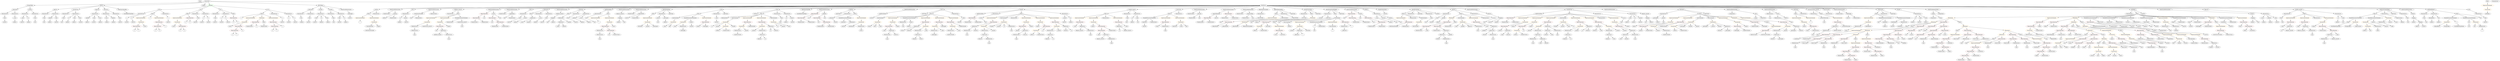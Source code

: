 strict digraph {
	graph [bb="0,0,35841,1044"];
	node [label="\N"];
	Enter	[height=0.5,
		pos="2870.5,1026",
		width=0.83628];
	FunctionCall_Unnamed_41	[color=orange,
		height=0.5,
		label=FunctionCall,
		pos="21681,522",
		width=1.6125];
	ElementaryTypeName_address_42	[color=black,
		height=0.5,
		label=address,
		pos="21672,450",
		width=1.0996];
	FunctionCall_Unnamed_41 -> ElementaryTypeName_address_42	[pos="e,21674,468.1 21678,503.7 21677,496.32 21676,487.52 21675,479.25"];
	NumberLiteral_Unnamed_63	[color=black,
		height=0.5,
		label=NumberLiteral,
		pos="21793,450",
		width=1.765];
	FunctionCall_Unnamed_41 -> NumberLiteral_Unnamed_63	[pos="e,21767,466.73 21705,505.46 21721,495.84 21741,483.32 21758,472.72"];
	ExpressionStatement_Unnamed_2	[color=orange,
		height=0.5,
		label=ExpressionStatement,
		pos="2536.5,738",
		width=2.458];
	FunctionCall_Unnamed_1	[color=orange,
		height=0.5,
		label=FunctionCall,
		pos="2536.5,666",
		width=1.6125];
	ExpressionStatement_Unnamed_2 -> FunctionCall_Unnamed_1	[pos="e,2536.5,684.1 2536.5,719.7 2536.5,712.41 2536.5,703.73 2536.5,695.54"];
	ContractDefinition_ForeignToken	[color=black,
		height=0.5,
		label=ForeignToken,
		pos="414.54,954",
		width=1.7511];
	FunctionDefinition_balanceOf	[color=black,
		height=0.5,
		label=balanceOf,
		pos="202.54,882",
		width=1.3491];
	ContractDefinition_ForeignToken -> FunctionDefinition_balanceOf	[pos="e,238.01,894.71 374.67,939.83 338.86,928.01 286.29,910.65 248.68,898.23"];
	FunctionDefinition_transfer	[color=black,
		height=0.5,
		label=transfer,
		pos="414.54,882",
		width=1.0719];
	ContractDefinition_ForeignToken -> FunctionDefinition_transfer	[pos="e,414.54,900.1 414.54,935.7 414.54,928.41 414.54,919.73 414.54,911.54"];
	BinaryOperation_Unnamed_19	[color=brown,
		height=0.5,
		label=BinaryOperation,
		pos="7061.5,738",
		width=1.9867];
	Identifier_now_4	[color=black,
		height=0.5,
		label=now,
		pos="7063.5,666",
		width=0.75];
	BinaryOperation_Unnamed_19 -> Identifier_now_4	[pos="e,7063.1,684.1 7062,719.7 7062.2,712.41 7062.5,703.73 7062.7,695.54"];
	BinaryOperation_Unnamed_20	[color=brown,
		height=0.5,
		label=BinaryOperation,
		pos="7180.5,666",
		width=1.9867];
	BinaryOperation_Unnamed_19 -> BinaryOperation_Unnamed_20	[pos="e,7153.4,682.98 7088.8,720.94 7105.2,711.34 7126.1,699.01 7143.9,688.56"];
	ParameterList_Unnamed_55	[color=black,
		height=0.5,
		label=ParameterList,
		pos="20716,810",
		width=1.7095];
	Parameter__value_2	[color=black,
		height=0.5,
		label=_value,
		pos="20585,738",
		width=0.96103];
	ParameterList_Unnamed_55 -> Parameter__value_2	[pos="e,20608,751.52 20687,793.64 20666,782.78 20639,768.19 20618,756.82"];
	Parameter__spender	[color=black,
		height=0.5,
		label=_spender,
		pos="20683,738",
		width=1.2521];
	ParameterList_Unnamed_55 -> Parameter__spender	[pos="e,20691,756.1 20707,791.7 20704,784.07 20699,774.92 20695,766.4"];
	Identifier_a_7	[color=black,
		height=0.5,
		label=a,
		pos="1889.5,522",
		width=0.75];
	Identifier__amount_6	[color=black,
		height=0.5,
		label=_amount,
		pos="23798,522",
		width=1.1967];
	Block_Unnamed_21	[color=black,
		height=0.5,
		label=Block,
		pos="28011,522",
		width=0.90558];
	ExpressionStatement_Unnamed_29	[color=orange,
		height=0.5,
		label=ExpressionStatement,
		pos="27983,450",
		width=2.458];
	Block_Unnamed_21 -> ExpressionStatement_Unnamed_29	[pos="e,27989,468.28 28004,504.05 28001,496.52 27997,487.44 27994,478.94"];
	ElementaryTypeName_address_29	[color=black,
		height=0.5,
		label=address,
		pos="10342,522",
		width=1.0996];
	BinaryOperation_Unnamed_114	[color=brown,
		height=0.5,
		label=BinaryOperation,
		pos="13927,738",
		width=1.9867];
	NumberLiteral_Unnamed_61	[color=black,
		height=0.5,
		label=NumberLiteral,
		pos="13865,666",
		width=1.765];
	BinaryOperation_Unnamed_114 -> NumberLiteral_Unnamed_61	[pos="e,13879,683.79 13912,720.05 13904,711.71 13895,701.49 13887,692.25"];
	NumberLiteral_Unnamed_62	[color=black,
		height=0.5,
		label=NumberLiteral,
		pos="14010,666",
		width=1.765];
	BinaryOperation_Unnamed_114 -> NumberLiteral_Unnamed_62	[pos="e,13990,683.47 13946,720.41 13957,711.52 13970,700.41 13982,690.63"];
	ElementaryTypeName_address_37	[color=black,
		height=0.5,
		label=address,
		pos="7700.5,666",
		width=1.0996];
	ModifierDefinition_canDistr	[color=black,
		height=0.5,
		label=canDistr,
		pos="5413.5,882",
		width=1.1551];
	Block_Unnamed_5	[color=black,
		height=0.5,
		label=Block,
		pos="5301.5,810",
		width=0.90558];
	ModifierDefinition_canDistr -> Block_Unnamed_5	[pos="e,5322.6,824.13 5390.6,866.67 5373.8,856.14 5350.7,841.72 5332.3,830.19"];
	ParameterList_Unnamed_32	[color=black,
		height=0.5,
		label=ParameterList,
		pos="5413.5,810",
		width=1.7095];
	ModifierDefinition_canDistr -> ParameterList_Unnamed_32	[pos="e,5413.5,828.1 5413.5,863.7 5413.5,856.41 5413.5,847.73 5413.5,839.54"];
	ElementaryTypeName_uint_20	[color=black,
		height=0.5,
		label=uint,
		pos="26093,666",
		width=0.75];
	Identifier__value_11	[color=black,
		height=0.5,
		label=_value,
		pos="9704.5,594",
		width=0.96103];
	NumberLiteral_Unnamed_6	[color=black,
		height=0.5,
		label=NumberLiteral,
		pos="11509,666",
		width=1.765];
	Identifier_bonusCond2	[color=black,
		height=0.5,
		label=bonusCond2,
		pos="28294,378",
		width=1.6402];
	Identifier_deadline_2	[color=black,
		height=0.5,
		label=deadline,
		pos="29673,234",
		width=1.1412];
	BinaryOperation_Unnamed_34	[color=brown,
		height=0.5,
		label=BinaryOperation,
		pos="33004,666",
		width=1.9867];
	Identifier__value_1	[color=black,
		height=0.5,
		label=_value,
		pos="32911,594",
		width=0.96103];
	BinaryOperation_Unnamed_34 -> Identifier__value_1	[pos="e,32930,609.34 32982,648.41 32969,638.75 32952,626.48 32939,616.14"];
	IndexAccess_Unnamed_3	[color=black,
		height=0.5,
		label=IndexAccess,
		pos="33023,594",
		width=1.6402];
	BinaryOperation_Unnamed_34 -> IndexAccess_Unnamed_3	[pos="e,33018,612.1 33008,647.7 33010,640.24 33013,631.32 33015,622.97"];
	Identifier__to_4	[color=black,
		height=0.5,
		label=_to,
		pos="32667,522",
		width=0.75];
	Parameter_a_1	[color=black,
		height=0.5,
		label=a,
		pos="3162.5,738",
		width=0.75];
	ElementaryTypeName_uint256_3	[color=black,
		height=0.5,
		label=uint256,
		pos="3169.5,666",
		width=1.0442];
	Parameter_a_1 -> ElementaryTypeName_uint256_3	[pos="e,3167.8,684.1 3164.3,719.7 3165,712.41 3165.9,703.73 3166.7,695.54"];
	MemberAccess_Unnamed_51	[color=black,
		height=0.5,
		label=MemberAccess,
		pos="12705,450",
		width=1.9174];
	Identifier_msg_34	[color=black,
		height=0.5,
		label=msg,
		pos="12705,378",
		width=0.75];
	MemberAccess_Unnamed_51 -> Identifier_msg_34	[pos="e,12705,396.1 12705,431.7 12705,424.41 12705,415.73 12705,407.54"];
	StateVariableDeclaration_Unnamed_17	[color=black,
		height=0.5,
		label=StateVariableDeclaration,
		pos="5677.5,882",
		width=2.8184];
	NumberLiteral_Unnamed_29	[color=black,
		height=0.5,
		label=NumberLiteral,
		pos="5556.5,810",
		width=1.765];
	StateVariableDeclaration_Unnamed_17 -> NumberLiteral_Unnamed_29	[pos="e,5583.4,826.51 5648.9,864.41 5632.2,854.77 5611,842.52 5593.2,832.18"];
	VariableDeclaration_multisig	[color=black,
		height=0.5,
		label=multisig,
		pos="5677.5,810",
		width=1.0858];
	StateVariableDeclaration_Unnamed_17 -> VariableDeclaration_multisig	[pos="e,5677.5,828.1 5677.5,863.7 5677.5,856.41 5677.5,847.73 5677.5,839.54"];
	ElementaryTypeName_uint256_18	[color=black,
		height=0.5,
		label=uint256,
		pos="1705.5,666",
		width=1.0442];
	FunctionCall_Unnamed_10	[color=orange,
		height=0.5,
		label=FunctionCall,
		pos="11106,666",
		width=1.6125];
	Identifier__to_2	[color=black,
		height=0.5,
		label=_to,
		pos="11224,594",
		width=0.75];
	FunctionCall_Unnamed_10 -> Identifier__to_2	[pos="e,11204,606.58 11132,649.46 11150,638.47 11175,623.72 11194,612.34"];
	Identifier__amount_2	[color=black,
		height=0.5,
		label=_amount,
		pos="11312,594",
		width=1.1967];
	FunctionCall_Unnamed_10 -> Identifier__amount_2	[pos="e,11279,606.09 11144,652 11179,640.03 11231,622.29 11268,609.79"];
	Identifier_Distr	[color=black,
		height=0.5,
		label=Distr,
		pos="11402,594",
		width=0.7947];
	FunctionCall_Unnamed_10 -> Identifier_Distr	[pos="e,11379,605.96 11149,653.63 11157,651.67 11165,649.71 11173,648 11257,629.37 11281,637.82 11364,612 11365,611.44 11367,610.81 11369,\
610.14"];
	Parameter_None_13	[color=black,
		height=0.5,
		label=None,
		pos="8188.5,738",
		width=0.85014];
	ElementaryTypeName_uint256_47	[color=black,
		height=0.5,
		label=uint256,
		pos="8303.5,666",
		width=1.0442];
	Parameter_None_13 -> ElementaryTypeName_uint256_47	[pos="e,8280.9,680.78 8209.4,724.32 8226.6,713.81 8251.5,698.68 8271.3,686.6"];
	ElementaryTypeName_uint256_35	[color=black,
		height=0.5,
		label=uint256,
		pos="11390,666",
		width=1.0442];
	IfStatement_Unnamed_6	[color=orange,
		height=0.5,
		label=IfStatement,
		pos="28664,450",
		width=1.4739];
	Block_Unnamed_23	[color=black,
		height=0.5,
		label=Block,
		pos="28560,378",
		width=0.90558];
	IfStatement_Unnamed_6 -> Block_Unnamed_23	[pos="e,28580,392.6 28640,433.46 28625,423.23 28605,409.74 28589,398.74"];
	BinaryOperation_Unnamed_66	[color=brown,
		height=0.5,
		label=BinaryOperation,
		pos="28682,378",
		width=1.9867];
	IfStatement_Unnamed_6 -> BinaryOperation_Unnamed_66	[pos="e,28677,396.1 28668,431.7 28670,424.32 28672,415.52 28674,407.25"];
	Identifier_distr_3	[color=black,
		height=0.5,
		label=distr,
		pos="30203,90",
		width=0.75311];
	FunctionCall_Unnamed_31	[color=orange,
		height=0.5,
		label=FunctionCall,
		pos="30255,450",
		width=1.6125];
	Identifier_require_6	[color=black,
		height=0.5,
		label=require,
		pos="30255,378",
		width=1.0026];
	FunctionCall_Unnamed_31 -> Identifier_require_6	[pos="e,30255,396.1 30255,431.7 30255,424.41 30255,415.73 30255,407.54"];
	BinaryOperation_Unnamed_105	[color=brown,
		height=0.5,
		label=BinaryOperation,
		pos="30387,378",
		width=1.9867];
	FunctionCall_Unnamed_31 -> BinaryOperation_Unnamed_105	[pos="e,30357,394.72 30283,433.98 30302,424.09 30326,410.98 30347,400.05"];
	FunctionCall_Unnamed_8	[color=orange,
		height=0.5,
		label=FunctionCall,
		pos="10697,594",
		width=1.6125];
	MemberAccess_Unnamed_4	[color=black,
		height=0.5,
		label=MemberAccess,
		pos="10622,522",
		width=1.9174];
	FunctionCall_Unnamed_8 -> MemberAccess_Unnamed_4	[pos="e,10639,539.71 10679,576.41 10669,567.76 10658,557 10648,547.42"];
	Identifier__amount	[color=black,
		height=0.5,
		label=_amount,
		pos="10752,522",
		width=1.1967];
	FunctionCall_Unnamed_8 -> Identifier__amount	[pos="e,10739,539.31 10710,576.05 10716,567.68 10725,557.4 10732,548.13"];
	EventDefinition_Distr	[color=black,
		height=0.5,
		label=Distr,
		pos="6038.5,882",
		width=0.7947];
	ParameterList_Unnamed_26	[color=black,
		height=0.5,
		label=ParameterList,
		pos="5832.5,810",
		width=1.7095];
	EventDefinition_Distr -> ParameterList_Unnamed_26	[pos="e,5871.6,824.26 6013.7,872.56 5981.3,861.54 5923.8,842.01 5882.3,827.9"];
	FunctionDefinition_approve	[color=black,
		height=0.5,
		label=approve,
		pos="766.54,882",
		width=1.1412];
	ParameterList_Unnamed_22	[color=black,
		height=0.5,
		label=ParameterList,
		pos="625.54,810",
		width=1.7095];
	FunctionDefinition_approve -> ParameterList_Unnamed_22	[pos="e,655.86,826.05 740.02,867.83 719.17,857.48 689.79,842.89 666,831.09"];
	ParameterList_Unnamed_21	[color=black,
		height=0.5,
		label=ParameterList,
		pos="766.54,810",
		width=1.7095];
	FunctionDefinition_approve -> ParameterList_Unnamed_21	[pos="e,766.54,828.1 766.54,863.7 766.54,856.41 766.54,847.73 766.54,839.54"];
	NumberLiteral_Unnamed_25	[color=black,
		height=0.5,
		label=NumberLiteral,
		pos="7224.5,810",
		width=1.765];
	IfStatement_Unnamed_7	[color=orange,
		height=0.5,
		label=IfStatement,
		pos="27645,666",
		width=1.4739];
	Block_Unnamed_27	[color=black,
		height=0.5,
		label=Block,
		pos="27255,594",
		width=0.90558];
	IfStatement_Unnamed_7 -> Block_Unnamed_27	[pos="e,27279,606.35 27606,653.44 27598,651.43 27590,649.5 27583,648 27456,622.94 27420,644.91 27296,612 27294,611.48 27292,610.88 27290,\
610.22"];
	Block_Unnamed_24	[color=black,
		height=0.5,
		label=Block,
		pos="27338,594",
		width=0.90558];
	IfStatement_Unnamed_7 -> Block_Unnamed_24	[pos="e,27362,606.14 27605,653.57 27598,651.59 27590,649.64 27583,648 27493,627.81 27467,637.79 27379,612 27377,611.43 27375,610.79 27373,\
610.11"];
	BinaryOperation_Unnamed_70	[color=brown,
		height=0.5,
		label=BinaryOperation,
		pos="27460,594",
		width=1.9867];
	IfStatement_Unnamed_7 -> BinaryOperation_Unnamed_70	[pos="e,27498,609.5 27610,652 27582,641.16 27540,625.6 27508,613.47"];
	Block_Unnamed_35	[color=black,
		height=0.5,
		label=Block,
		pos="30050,306",
		width=0.90558];
	ExpressionStatement_Unnamed_42	[color=orange,
		height=0.5,
		label=ExpressionStatement,
		pos="30056,234",
		width=2.458];
	Block_Unnamed_35 -> ExpressionStatement_Unnamed_42	[pos="e,30054,252.1 30051,287.7 30052,280.41 30052,271.73 30053,263.54"];
	BinaryOperation_Unnamed_83	[color=brown,
		height=0.5,
		label=BinaryOperation,
		pos="26381,378",
		width=1.9867];
	MemberAccess_Unnamed_23	[color=black,
		height=0.5,
		label=MemberAccess,
		pos="26235,306",
		width=1.9174];
	BinaryOperation_Unnamed_83 -> MemberAccess_Unnamed_23	[pos="e,26267,322.33 26349,361.64 26327,351.52 26300,338.16 26277,327.18"];
	Identifier_bonusCond3_3	[color=black,
		height=0.5,
		label=bonusCond3,
		pos="26381,306",
		width=1.6402];
	BinaryOperation_Unnamed_83 -> Identifier_bonusCond3_3	[pos="e,26381,324.1 26381,359.7 26381,352.41 26381,343.73 26381,335.54"];
	Identifier_tokenAddress	[color=black,
		height=0.5,
		label=tokenAddress,
		pos="34937,594",
		width=1.7372];
	ElementaryTypeName_uint256_9	[color=black,
		height=0.5,
		label=uint256,
		pos="1798.5,666",
		width=1.0442];
	NumberLiteral_Unnamed_54	[color=black,
		height=0.5,
		label=NumberLiteral,
		pos="26334,90",
		width=1.765];
	Identifier_now_11	[color=black,
		height=0.5,
		label=now,
		pos="27270,450",
		width=0.75];
	Parameter__participant	[color=black,
		height=0.5,
		label=_participant,
		pos="23707,738",
		width=1.5155];
	ElementaryTypeName_address_32	[color=black,
		height=0.5,
		label=address,
		pos="23750,666",
		width=1.0996];
	Parameter__participant -> ElementaryTypeName_address_32	[pos="e,23739,683.79 23717,720.05 23722,712.06 23728,702.33 23733,693.4"];
	ParameterList_Unnamed_41	[color=black,
		height=0.5,
		label=ParameterList,
		pos="32755,810",
		width=1.7095];
	Parameter_None_11	[color=black,
		height=0.5,
		label=None,
		pos="32672,738",
		width=0.85014];
	ParameterList_Unnamed_41 -> Parameter_None_11	[pos="e,32688,753.25 32735,792.76 32724,783.14 32709,770.84 32697,760.43"];
	Identifier_require_5	[color=black,
		height=0.5,
		label=require,
		pos="30701,306",
		width=1.0026];
	Identifier_msg_9	[color=black,
		height=0.5,
		label=msg,
		pos="28043,306",
		width=0.75];
	Identifier_burner	[color=black,
		height=0.5,
		label=burner,
		pos="12931,522",
		width=0.96103];
	FunctionCall_Unnamed_18	[color=orange,
		height=0.5,
		label=FunctionCall,
		pos="24568,666",
		width=1.6125];
	Identifier__participant_2	[color=black,
		height=0.5,
		label=_participant,
		pos="24452,594",
		width=1.5155];
	FunctionCall_Unnamed_18 -> Identifier__participant_2	[pos="e,24477,610.25 24542,649.46 24525,639.61 24504,626.73 24486,615.98"];
	Identifier__amount_7	[color=black,
		height=0.5,
		label=_amount,
		pos="24568,594",
		width=1.1967];
	FunctionCall_Unnamed_18 -> Identifier__amount_7	[pos="e,24568,612.1 24568,647.7 24568,640.41 24568,631.73 24568,623.54"];
	Identifier_Airdrop	[color=black,
		height=0.5,
		label=Airdrop,
		pos="24669,594",
		width=1.1135];
	FunctionCall_Unnamed_18 -> Identifier_Airdrop	[pos="e,24647,609.63 24590,649.12 24605,639.29 24623,626.58 24638,615.94"];
	IndexAccess_Unnamed_7	[color=black,
		height=0.5,
		label=IndexAccess,
		pos="24786,594",
		width=1.6402];
	FunctionCall_Unnamed_18 -> IndexAccess_Unnamed_7	[pos="e,24746,607.73 24607,652.4 24643,640.88 24696,623.76 24735,611.22"];
	ElementaryTypeName_address_31	[color=black,
		height=0.5,
		label=address,
		pos="33474,666",
		width=1.0996];
	Identifier_msg_10	[color=black,
		height=0.5,
		label=msg,
		pos="28115,306",
		width=0.75];
	BinaryOperation_Unnamed_14	[color=brown,
		height=0.5,
		label=BinaryOperation,
		pos="11516,738",
		width=1.9867];
	BinaryOperation_Unnamed_14 -> NumberLiteral_Unnamed_6	[pos="e,11510,684.1 11514,719.7 11513,712.41 11512,703.73 11511,695.54"];
	NumberLiteral_Unnamed_7	[color=black,
		height=0.5,
		label=NumberLiteral,
		pos="11654,666",
		width=1.765];
	BinaryOperation_Unnamed_14 -> NumberLiteral_Unnamed_7	[pos="e,11623,682.25 11546,721.46 11566,711.43 11592,698.26 11613,687.38"];
	Block_Unnamed_32	[color=black,
		height=0.5,
		label=Block,
		pos="29878,450",
		width=0.90558];
	ExpressionStatement_Unnamed_40	[color=orange,
		height=0.5,
		label=ExpressionStatement,
		pos="29658,378",
		width=2.458];
	Block_Unnamed_32 -> ExpressionStatement_Unnamed_40	[pos="e,29710,392.88 29853,438.15 29847,436.01 29842,433.85 29837,432 29799,418.52 29755,405.62 29721,395.92"];
	Identifier_now_3	[color=black,
		height=0.5,
		label=now,
		pos="19238,738",
		width=0.75];
	ModifierInvocation_canDistr_1	[color=black,
		height=0.5,
		label=canDistr,
		pos="10843,810",
		width=1.1551];
	ExpressionStatement_Unnamed_22	[color=orange,
		height=0.5,
		label=ExpressionStatement,
		pos="25482,594",
		width=2.458];
	BinaryOperation_Unnamed_41	[color=brown,
		height=0.5,
		label=BinaryOperation,
		pos="25287,522",
		width=1.9867];
	ExpressionStatement_Unnamed_22 -> BinaryOperation_Unnamed_41	[pos="e,25326,537.32 25439,577.81 25409,567.06 25369,552.58 25337,541.21"];
	Parameter__to_1	[color=black,
		height=0.5,
		label=_to,
		pos="11295,738",
		width=0.75];
	ElementaryTypeName_address_28	[color=black,
		height=0.5,
		label=address,
		pos="11295,666",
		width=1.0996];
	Parameter__to_1 -> ElementaryTypeName_address_28	[pos="e,11295,684.1 11295,719.7 11295,712.41 11295,703.73 11295,695.54"];
	ExpressionStatement_Unnamed_18	[color=orange,
		height=0.5,
		label=ExpressionStatement,
		pos="23973,738",
		width=2.458];
	FunctionCall_Unnamed_14	[color=orange,
		height=0.5,
		label=FunctionCall,
		pos="23938,666",
		width=1.6125];
	ExpressionStatement_Unnamed_18 -> FunctionCall_Unnamed_14	[pos="e,23946,684.1 23964,719.7 23960,712.07 23956,702.92 23951,694.4"];
	MemberAccess_Unnamed_56	[color=black,
		height=0.5,
		label=MemberAccess,
		pos="9826.5,594",
		width=1.9174];
	Identifier_totalSupply_5	[color=black,
		height=0.5,
		label=totalSupply,
		pos="9826.5,522",
		width=1.4739];
	MemberAccess_Unnamed_56 -> Identifier_totalSupply_5	[pos="e,9826.5,540.1 9826.5,575.7 9826.5,568.41 9826.5,559.73 9826.5,551.54"];
	Parameter__owner_1	[color=black,
		height=0.5,
		label=_owner,
		pos="7780.5,738",
		width=1.0719];
	Parameter__owner_1 -> ElementaryTypeName_address_37	[pos="e,7718.1,682.4 7763.2,721.81 7752.5,712.43 7738.5,700.21 7726.5,689.69"];
	NumberLiteral_Unnamed_2	[color=black,
		height=0.5,
		label=NumberLiteral,
		pos="17046,738",
		width=1.765];
	ExpressionStatement_Unnamed_34	[color=orange,
		height=0.5,
		label=ExpressionStatement,
		pos="26614,522",
		width=2.458];
	Block_Unnamed_27 -> ExpressionStatement_Unnamed_34	[pos="e,26677,534.95 27231,581.61 27225,579.39 27219,577.35 27214,576 26996,524.5 26934,567.15 26712,540 26704,539.07 26696,537.94 26688,\
536.73"];
	FunctionDefinition_add	[color=black,
		height=0.5,
		label=add,
		pos="2250.5,882",
		width=0.75];
	ParameterList_Unnamed_6	[color=black,
		height=0.5,
		label=ParameterList,
		pos="1994.5,810",
		width=1.7095];
	FunctionDefinition_add -> ParameterList_Unnamed_6	[pos="e,2038.1,822.91 2226,874.29 2185.5,863.21 2103.7,840.84 2049,825.89"];
	Block_Unnamed_4	[color=black,
		height=0.5,
		label=Block,
		pos="2175.5,810",
		width=0.90558];
	FunctionDefinition_add -> Block_Unnamed_4	[pos="e,2191.7,826.11 2235.4,866.83 2225.2,857.32 2211.5,844.57 2199.8,833.66"];
	ParameterList_Unnamed_7	[color=black,
		height=0.5,
		label=ParameterList,
		pos="2326.5,810",
		width=1.7095];
	FunctionDefinition_add -> ParameterList_Unnamed_7	[pos="e,2308.5,827.61 2265.9,866.83 2275.7,857.79 2288.7,845.84 2300.2,835.31"];
	Identifier__to_10	[color=black,
		height=0.5,
		label=_to,
		pos="22668,522",
		width=0.75];
	Identifier_allowed_3	[color=black,
		height=0.5,
		label=allowed,
		pos="20524,378",
		width=1.0858];
	Identifier_msg_18	[color=black,
		height=0.5,
		label=msg,
		pos="30968,162",
		width=0.75];
	Identifier_who	[color=black,
		height=0.5,
		label=who,
		pos="35490,594",
		width=0.75];
	Identifier_requestMinimum_1	[color=black,
		height=0.5,
		label=requestMinimum,
		pos="26887,306",
		width=2.0145];
	VariableDeclaration_target0drop	[color=black,
		height=0.5,
		label=target0drop,
		pos="7359.5,810",
		width=1.4877];
	ElementaryTypeName_uint_4	[color=black,
		height=0.5,
		label=uint,
		pos="7250.5,738",
		width=0.75];
	VariableDeclaration_target0drop -> ElementaryTypeName_uint_4	[pos="e,7269.6,751.24 7335.4,793.46 7318.8,782.82 7296.7,768.67 7279.3,757.45"];
	NumberLiteral_Unnamed_24	[color=black,
		height=0.5,
		label=NumberLiteral,
		pos="7359.5,738",
		width=1.765];
	VariableDeclaration_target0drop -> NumberLiteral_Unnamed_24	[pos="e,7359.5,756.1 7359.5,791.7 7359.5,784.41 7359.5,775.73 7359.5,767.54"];
	StateVariableDeclaration_Unnamed_18	[color=black,
		height=0.5,
		label=StateVariableDeclaration,
		pos="6277.5,882",
		width=2.8184];
	VariableDeclaration_distributionFinished	[color=black,
		height=0.5,
		label=distributionFinished,
		pos="6026.5,810",
		width=2.3333];
	StateVariableDeclaration_Unnamed_18 -> VariableDeclaration_distributionFinished	[pos="e,6076.4,824.91 6224.6,866.24 6184.5,855.05 6129.3,839.64 6087.3,827.95"];
	BooleanLiteral_Unnamed_1	[color=black,
		height=0.5,
		label=BooleanLiteral,
		pos="6277.5,810",
		width=1.7788];
	StateVariableDeclaration_Unnamed_18 -> BooleanLiteral_Unnamed_1	[pos="e,6277.5,828.1 6277.5,863.7 6277.5,856.41 6277.5,847.73 6277.5,839.54"];
	ExpressionStatement_Unnamed_53	[color=orange,
		height=0.5,
		label=ExpressionStatement,
		pos="21811,738",
		width=2.458];
	FunctionCall_Unnamed_42	[color=orange,
		height=0.5,
		label=FunctionCall,
		pos="21838,666",
		width=1.6125];
	ExpressionStatement_Unnamed_53 -> FunctionCall_Unnamed_42	[pos="e,21831,684.1 21817,719.7 21820,712.15 21824,703.12 21827,694.68"];
	ElementaryTypeName_address_45	[color=black,
		height=0.5,
		label=address,
		pos="8398.5,666",
		width=1.0996];
	ElementaryTypeName_string	[color=black,
		height=0.5,
		label=string,
		pos="25114,738",
		width=0.864];
	Identifier_msg_8	[color=black,
		height=0.5,
		label=msg,
		pos="27531,306",
		width=0.75];
	ExpressionStatement_Unnamed_21	[color=orange,
		height=0.5,
		label=ExpressionStatement,
		pos="24168,738",
		width=2.458];
	BinaryOperation_Unnamed_39	[color=brown,
		height=0.5,
		label=BinaryOperation,
		pos="24086,666",
		width=1.9867];
	ExpressionStatement_Unnamed_21 -> BinaryOperation_Unnamed_39	[pos="e,24105,683.79 24148,720.05 24138,711.37 24125,700.64 24114,691.11"];
	Identifier_now_9	[color=black,
		height=0.5,
		label=now,
		pos="27161,306",
		width=0.75];
	FunctionDefinition_withdraw_intou33	[color=black,
		height=0.5,
		label=withdraw_intou33,
		pos="6576.5,882",
		width=2.1392];
	ParameterList_Unnamed_66	[color=black,
		height=0.5,
		label=ParameterList,
		pos="6464.5,810",
		width=1.7095];
	FunctionDefinition_withdraw_intou33 -> ParameterList_Unnamed_66	[pos="e,6489.6,826.67 6550.6,864.76 6535.2,855.18 6515.6,842.92 6499,832.53"];
	Block_Unnamed_51	[color=black,
		height=0.5,
		label=Block,
		pos="6576.5,810",
		width=0.90558];
	FunctionDefinition_withdraw_intou33 -> Block_Unnamed_51	[pos="e,6576.5,828.1 6576.5,863.7 6576.5,856.41 6576.5,847.73 6576.5,839.54"];
	Parameter__amount_3	[color=black,
		height=0.5,
		label=_amount,
		pos="18887,738",
		width=1.1967];
	ElementaryTypeName_uint_13	[color=black,
		height=0.5,
		label=uint,
		pos="18290,666",
		width=0.75];
	Parameter__amount_3 -> ElementaryTypeName_uint_13	[pos="e,18310,678.25 18855,725.31 18848,723.23 18841,721.31 18835,720 18612,676.44 18545,741.4 18326,684 18324,683.57 18322,683.07 18321,\
682.52"];
	BinaryOperation_Unnamed_101	[color=brown,
		height=0.5,
		label=BinaryOperation,
		pos="29767,306",
		width=1.9867];
	BinaryOperation_Unnamed_101 -> Identifier_deadline_2	[pos="e,29693,250.04 29744,288.41 29732,278.95 29715,266.98 29702,256.77"];
	Identifier_now_12	[color=black,
		height=0.5,
		label=now,
		pos="29759,234",
		width=0.75];
	BinaryOperation_Unnamed_101 -> Identifier_now_12	[pos="e,29760,252.1 29765,287.7 29764,280.41 29763,271.73 29762,263.54"];
	Identifier__wdamount	[color=black,
		height=0.5,
		label=_wdamount,
		pos="12117,666",
		width=1.5155];
	NumberLiteral_Unnamed_21	[color=black,
		height=0.5,
		label=NumberLiteral,
		pos="17518,738",
		width=1.765];
	BinaryOperation_Unnamed_106	[color=brown,
		height=0.5,
		label=BinaryOperation,
		pos="31602,666",
		width=1.9867];
	Identifier_totalSupply_2	[color=black,
		height=0.5,
		label=totalSupply,
		pos="31463,594",
		width=1.4739];
	BinaryOperation_Unnamed_106 -> Identifier_totalSupply_2	[pos="e,31491,609.54 31571,649.46 31550,639.22 31524,625.71 31502,614.71"];
	Identifier_totalDistributed_6	[color=black,
		height=0.5,
		label=totalDistributed,
		pos="31602,594",
		width=1.8759];
	BinaryOperation_Unnamed_106 -> Identifier_totalDistributed_6	[pos="e,31602,612.1 31602,647.7 31602,640.41 31602,631.73 31602,623.54"];
	ExpressionStatement_Unnamed_17	[color=orange,
		height=0.5,
		label=ExpressionStatement,
		pos="32809,738",
		width=2.458];
	BinaryOperation_Unnamed_35	[color=brown,
		height=0.5,
		label=BinaryOperation,
		pos="32809,666",
		width=1.9867];
	ExpressionStatement_Unnamed_17 -> BinaryOperation_Unnamed_35	[pos="e,32809,684.1 32809,719.7 32809,712.41 32809,703.73 32809,695.54"];
	VariableDeclaration__owner_1	[color=black,
		height=0.5,
		label=_owner,
		pos="19717,738",
		width=1.0719];
	ElementaryTypeName_address_24	[color=black,
		height=0.5,
		label=address,
		pos="19870,666",
		width=1.0996];
	VariableDeclaration__owner_1 -> ElementaryTypeName_address_24	[pos="e,19842,679.47 19744,724.65 19768,713.42 19805,696.75 19832,684.21"];
	ElementaryTypeName_uint256_50	[color=black,
		height=0.5,
		label=uint256,
		pos="12061,594",
		width=1.0442];
	BinaryOperation_Unnamed_57	[color=brown,
		height=0.5,
		label=BinaryOperation,
		pos="27853,378",
		width=1.9867];
	BinaryOperation_Unnamed_58	[color=brown,
		height=0.5,
		label=BinaryOperation,
		pos="27752,306",
		width=1.9867];
	BinaryOperation_Unnamed_57 -> BinaryOperation_Unnamed_58	[pos="e,27775,323.31 27829,360.59 27816,351.37 27799,339.74 27784,329.66"];
	Identifier_countbonus	[color=black,
		height=0.5,
		label=countbonus,
		pos="27896,306",
		width=1.5155];
	BinaryOperation_Unnamed_57 -> Identifier_countbonus	[pos="e,27885,323.79 27863,360.05 27868,352.06 27874,342.33 27879,333.4"];
	NumberLiteral_Unnamed_23	[color=black,
		height=0.5,
		label=NumberLiteral,
		pos="9103.5,810",
		width=1.765];
	StateVariableDeclaration_Unnamed_10	[color=black,
		height=0.5,
		label=StateVariableDeclaration,
		pos="7088.5,882",
		width=2.8184];
	BinaryOperation_Unnamed_21	[color=brown,
		height=0.5,
		label=BinaryOperation,
		pos="6944.5,810",
		width=1.9867];
	StateVariableDeclaration_Unnamed_10 -> BinaryOperation_Unnamed_21	[pos="e,6976.1,826.35 7054.8,864.59 7034.3,854.66 7008.1,841.91 6986.4,831.34"];
	VariableDeclaration_round1	[color=black,
		height=0.5,
		label=round1,
		pos="7088.5,810",
		width=1.0303];
	StateVariableDeclaration_Unnamed_10 -> VariableDeclaration_round1	[pos="e,7088.5,828.1 7088.5,863.7 7088.5,856.41 7088.5,847.73 7088.5,839.54"];
	FunctionCall_Unnamed_51	[color=orange,
		height=0.5,
		label=FunctionCall,
		pos="26713,666",
		width=1.6125];
	MemberAccess_Unnamed_49	[color=black,
		height=0.5,
		label=MemberAccess,
		pos="26553,594",
		width=1.9174];
	FunctionCall_Unnamed_51 -> MemberAccess_Unnamed_49	[pos="e,26587,609.99 26680,650.83 26656,640.41 26624,626.1 26597,614.58"];
	Identifier_etherBalance	[color=black,
		height=0.5,
		label=etherBalance,
		pos="26713,594",
		width=1.5986];
	FunctionCall_Unnamed_51 -> Identifier_etherBalance	[pos="e,26713,612.1 26713,647.7 26713,640.41 26713,631.73 26713,623.54"];
	ElementaryTypeName_uint_6	[color=black,
		height=0.5,
		label=uint,
		pos="19955,666",
		width=0.75];
	VariableDeclaration__owner	[color=black,
		height=0.5,
		label=_owner,
		pos="32389,738",
		width=1.0719];
	ElementaryTypeName_address_21	[color=black,
		height=0.5,
		label=address,
		pos="32417,666",
		width=1.0996];
	VariableDeclaration__owner -> ElementaryTypeName_address_21	[pos="e,32410,683.79 32395,720.05 32398,712.32 32402,702.96 32406,694.27"];
	Identifier_balances_intou30_2	[color=black,
		height=0.5,
		label=balances_intou30,
		pos="32787,522",
		width=2.0838];
	ExpressionStatement_Unnamed_36	[color=orange,
		height=0.5,
		label=ExpressionStatement,
		pos="31054,450",
		width=2.458];
	FunctionCall_Unnamed_26	[color=orange,
		height=0.5,
		label=FunctionCall,
		pos="31226,378",
		width=1.6125];
	ExpressionStatement_Unnamed_36 -> FunctionCall_Unnamed_26	[pos="e,31191,392.95 31092,433.46 31118,422.76 31153,408.5 31181,397.25"];
	IndexAccess_Unnamed_35	[color=black,
		height=0.5,
		label=IndexAccess,
		pos="13137,594",
		width=1.6402];
	IndexAccess_Unnamed_35 -> Identifier_burner	[pos="e,12957,533.87 13096,580.52 13063,570.19 13015,554.86 12974,540 12972,539.35 12970,538.66 12968,537.97"];
	Identifier_balances_17	[color=black,
		height=0.5,
		label=balances,
		pos="13026,522",
		width=1.1828];
	IndexAccess_Unnamed_35 -> Identifier_balances_17	[pos="e,13048,537.46 13112,577.29 13096,567.32 13075,554.3 13058,543.52"];
	Mapping_Unnamed	[color=black,
		height=0.5,
		label=Mapping,
		pos="21500,738",
		width=1.2105];
	ElementaryTypeName_uint256_23	[color=black,
		height=0.5,
		label=uint256,
		pos="21337,666",
		width=1.0442];
	Mapping_Unnamed -> ElementaryTypeName_uint256_23	[pos="e,21364,678.77 21470,724.32 21443,712.78 21403,695.67 21374,683.15"];
	ElementaryTypeName_address_14	[color=black,
		height=0.5,
		label=address,
		pos="21432,666",
		width=1.0996];
	Mapping_Unnamed -> ElementaryTypeName_address_14	[pos="e,21447,682.67 21484,720.76 21475,711.89 21464,700.74 21455,690.89"];
	Block_Unnamed_46	[color=black,
		height=0.5,
		label=Block,
		pos="26826,810",
		width=0.90558];
	ExpressionStatement_Unnamed_59	[color=orange,
		height=0.5,
		label=ExpressionStatement,
		pos="26721,738",
		width=2.458];
	Block_Unnamed_46 -> ExpressionStatement_Unnamed_59	[pos="e,26746,755.67 26805,795.5 26791,786 26772,773.06 26755,761.95"];
	VariableDeclarationStatement_Unnamed_12	[color=black,
		height=0.5,
		label=VariableDeclarationStatement,
		pos="26947,738",
		width=3.3174];
	Block_Unnamed_46 -> VariableDeclarationStatement_Unnamed_12	[pos="e,26918,755.8 26847,796.32 26864,786.62 26888,772.98 26908,761.44"];
	VariableDeclarationStatement_Unnamed_13	[color=black,
		height=0.5,
		label=VariableDeclarationStatement,
		pos="27204,738",
		width=3.3174];
	Block_Unnamed_46 -> VariableDeclarationStatement_Unnamed_13	[pos="e,27115,750.46 26850,797.78 26855,795.62 26861,793.55 26867,792 26910,779.76 27021,763.3 27104,751.98"];
	VariableDeclaration_etherBalance	[color=black,
		height=0.5,
		label=etherBalance,
		pos="27065,666",
		width=1.5986];
	ElementaryTypeName_uint256_48	[color=black,
		height=0.5,
		label=uint256,
		pos="27042,594",
		width=1.0442];
	VariableDeclaration_etherBalance -> ElementaryTypeName_uint256_48	[pos="e,27047,612.1 27059,647.7 27056,640.24 27053,631.32 27051,622.97"];
	Identifier_burner_2	[color=black,
		height=0.5,
		label=burner,
		pos="12442,594",
		width=0.96103];
	StateVariableDeclaration_Unnamed_15	[color=black,
		height=0.5,
		label=StateVariableDeclaration,
		pos="7359.5,882",
		width=2.8184];
	StateVariableDeclaration_Unnamed_15 -> NumberLiteral_Unnamed_25	[pos="e,7254.1,826.35 7327.9,864.59 7308.9,854.75 7284.6,842.14 7264.3,831.63"];
	StateVariableDeclaration_Unnamed_15 -> VariableDeclaration_target0drop	[pos="e,7359.5,828.1 7359.5,863.7 7359.5,856.41 7359.5,847.73 7359.5,839.54"];
	MemberAccess_Unnamed_52	[color=black,
		height=0.5,
		label=MemberAccess,
		pos="12935,666",
		width=1.9174];
	Identifier_msg_35	[color=black,
		height=0.5,
		label=msg,
		pos="12935,594",
		width=0.75];
	MemberAccess_Unnamed_52 -> Identifier_msg_35	[pos="e,12935,612.1 12935,647.7 12935,640.41 12935,631.73 12935,623.54"];
	Identifier__addresses_1	[color=black,
		height=0.5,
		label=_addresses,
		pos="18531,450",
		width=1.46];
	NumberLiteral_Unnamed_5	[color=black,
		height=0.5,
		label=NumberLiteral,
		pos="11766,594",
		width=1.765];
	BinaryOperation_Unnamed_26	[color=brown,
		height=0.5,
		label=BinaryOperation,
		pos="16678,666",
		width=1.9867];
	Identifier_owner_1	[color=black,
		height=0.5,
		label=owner,
		pos="16557,594",
		width=0.93331];
	BinaryOperation_Unnamed_26 -> Identifier_owner_1	[pos="e,16579,607.94 16650,648.94 16632,638.4 16608,624.59 16589,613.57"];
	MemberAccess_Unnamed_3	[color=black,
		height=0.5,
		label=MemberAccess,
		pos="16678,594",
		width=1.9174];
	BinaryOperation_Unnamed_26 -> MemberAccess_Unnamed_3	[pos="e,16678,612.1 16678,647.7 16678,640.41 16678,631.73 16678,623.54"];
	ElementaryTypeName_uint256_20	[color=black,
		height=0.5,
		label=uint256,
		pos="771.54,666",
		width=1.0442];
	NumberLiteral_Unnamed_51	[color=black,
		height=0.5,
		label=NumberLiteral,
		pos="26805,90",
		width=1.765];
	MemberAccess_Unnamed_9	[color=black,
		height=0.5,
		label=MemberAccess,
		pos="23928,522",
		width=1.9174];
	Identifier_totalDistributed_4	[color=black,
		height=0.5,
		label=totalDistributed,
		pos="23928,450",
		width=1.8759];
	MemberAccess_Unnamed_9 -> Identifier_totalDistributed_4	[pos="e,23928,468.1 23928,503.7 23928,496.41 23928,487.73 23928,479.54"];
	ElementaryTypeName_uint256_25	[color=black,
		height=0.5,
		label=uint256,
		pos="26432,738",
		width=1.0442];
	NumberLiteral_Unnamed_8	[color=black,
		height=0.5,
		label=NumberLiteral,
		pos="19597,594",
		width=1.765];
	ElementaryTypeName_address_33	[color=black,
		height=0.5,
		label=address,
		pos="24055,522",
		width=1.0996];
	ElementaryTypeName_uint256_51	[color=black,
		height=0.5,
		label=uint256,
		pos="13746,666",
		width=1.0442];
	Identifier_b_2	[color=black,
		height=0.5,
		label=b,
		pos="3345.5,666",
		width=0.75];
	Identifier_totalSupply	[color=black,
		height=0.5,
		label=totalSupply,
		pos="24929,522",
		width=1.4739];
	NumberLiteral_Unnamed_26	[color=black,
		height=0.5,
		label=NumberLiteral,
		pos="17808,738",
		width=1.765];
	BinaryOperation_Unnamed_54	[color=brown,
		height=0.5,
		label=BinaryOperation,
		pos="28161,522",
		width=1.9867];
	BinaryOperation_Unnamed_55	[color=brown,
		height=0.5,
		label=BinaryOperation,
		pos="28161,450",
		width=1.9867];
	BinaryOperation_Unnamed_54 -> BinaryOperation_Unnamed_55	[pos="e,28161,468.1 28161,503.7 28161,496.41 28161,487.73 28161,479.54"];
	BinaryOperation_Unnamed_56	[color=brown,
		height=0.5,
		label=BinaryOperation,
		pos="28322,450",
		width=1.9867];
	BinaryOperation_Unnamed_54 -> BinaryOperation_Unnamed_56	[pos="e,28287,466.11 28195,505.98 28219,495.64 28251,481.79 28277,470.58"];
	Block_Unnamed_3	[color=black,
		height=0.5,
		label=Block,
		pos="2699.5,810",
		width=0.90558];
	Block_Unnamed_3 -> ExpressionStatement_Unnamed_2	[pos="e,2573.2,754.74 2674.4,798.22 2650.3,787.87 2613.3,771.98 2583.7,759.26"];
	BinaryOperation_Unnamed_7	[color=brown,
		height=0.5,
		label=BinaryOperation,
		pos="2714.5,738",
		width=1.9867];
	Block_Unnamed_3 -> BinaryOperation_Unnamed_7	[pos="e,2710.9,756.1 2703.3,791.7 2704.8,784.32 2706.7,775.52 2708.5,767.25"];
	NumberLiteral_Unnamed_19	[color=black,
		height=0.5,
		label=NumberLiteral,
		pos="17160,666",
		width=1.765];
	Block_Unnamed_10	[color=black,
		height=0.5,
		label=Block,
		pos="20100,810",
		width=0.90558];
	ExpressionStatement_Unnamed_12	[color=orange,
		height=0.5,
		label=ExpressionStatement,
		pos="20072,738",
		width=2.458];
	Block_Unnamed_10 -> ExpressionStatement_Unnamed_12	[pos="e,20078,756.28 20093,792.05 20090,784.52 20086,775.44 20083,766.94"];
	BooleanLiteral_Unnamed_3	[color=black,
		height=0.5,
		label=BooleanLiteral,
		pos="20243,738",
		width=1.7788];
	Block_Unnamed_10 -> BooleanLiteral_Unnamed_3	[pos="e,20212,754.18 20123,797.28 20145,786.88 20176,771.47 20201,759.1"];
	EmitStatement_Unnamed	[color=black,
		height=0.5,
		label=EmitStatement,
		pos="20389,738",
		width=1.7788];
	Block_Unnamed_10 -> EmitStatement_Unnamed	[pos="e,20341,750.33 20124,797.8 20130,795.69 20135,793.63 20141,792 20216,768.69 20238,773.01 20316,756 20320,755 20325,753.94 20330,\
752.86"];
	BinaryOperation_Unnamed_131	[color=brown,
		height=0.5,
		label=BinaryOperation,
		pos="26288,666",
		width=1.9867];
	IndexAccess_Unnamed_37	[color=black,
		height=0.5,
		label=IndexAccess,
		pos="26181,594",
		width=1.6402];
	BinaryOperation_Unnamed_131 -> IndexAccess_Unnamed_37	[pos="e,26204,610.67 26263,648.76 26248,639.27 26230,627.15 26214,616.82"];
	Identifier__secondsToIncrease	[color=black,
		height=0.5,
		label=_secondsToIncrease,
		pos="26347,594",
		width=2.458];
	BinaryOperation_Unnamed_131 -> Identifier__secondsToIncrease	[pos="e,26332,611.79 26302,648.05 26309,639.8 26317,629.7 26325,620.54"];
	IndexAccess_Unnamed_20	[color=black,
		height=0.5,
		label=IndexAccess,
		pos="22922,594",
		width=1.6402];
	Identifier_balances_12	[color=black,
		height=0.5,
		label=balances,
		pos="22859,522",
		width=1.1828];
	IndexAccess_Unnamed_20 -> Identifier_balances_12	[pos="e,22873,538.99 22907,576.41 22899,567.74 22889,556.97 22880,547.38"];
	Identifier__from_2	[color=black,
		height=0.5,
		label=_from,
		pos="22953,522",
		width=0.93331];
	IndexAccess_Unnamed_20 -> Identifier__from_2	[pos="e,22945,539.62 22929,575.7 22933,567.95 22937,558.64 22941,550.02"];
	VariableDeclaration_to_1	[color=black,
		height=0.5,
		label=to,
		pos="5749.5,738",
		width=0.75];
	ElementaryTypeName_address_23	[color=black,
		height=0.5,
		label=address,
		pos="5743.5,666",
		width=1.0996];
	VariableDeclaration_to_1 -> ElementaryTypeName_address_23	[pos="e,5745,684.1 5748.1,719.7 5747.4,712.41 5746.7,703.73 5746,695.54"];
	Identifier__value_14	[color=black,
		height=0.5,
		label=_value,
		pos="15415,594",
		width=0.96103];
	NumberLiteral_Unnamed_49	[color=black,
		height=0.5,
		label=NumberLiteral,
		pos="28040,18",
		width=1.765];
	ModifierInvocation_onlyOwner_7	[color=black,
		height=0.5,
		label=onlyOwner,
		pos="11948,810",
		width=1.4323];
	Identifier_bonus	[color=black,
		height=0.5,
		label=bonus,
		pos="32063,594",
		width=0.93331];
	NumberLiteral_Unnamed_11	[color=black,
		height=0.5,
		label=NumberLiteral,
		pos="19370,666",
		width=1.765];
	BinaryOperation_Unnamed_120	[color=brown,
		height=0.5,
		label=BinaryOperation,
		pos="22647,666",
		width=1.9867];
	FunctionCall_Unnamed_46	[color=orange,
		height=0.5,
		label=FunctionCall,
		pos="22647,594",
		width=1.6125];
	BinaryOperation_Unnamed_120 -> FunctionCall_Unnamed_46	[pos="e,22647,612.1 22647,647.7 22647,640.41 22647,631.73 22647,623.54"];
	IndexAccess_Unnamed_26	[color=black,
		height=0.5,
		label=IndexAccess,
		pos="22782,594",
		width=1.6402];
	BinaryOperation_Unnamed_120 -> IndexAccess_Unnamed_26	[pos="e,22753,609.94 22677,649.29 22696,639.22 22722,626.05 22743,615.21"];
	ElementaryTypeName_uint_7	[color=black,
		height=0.5,
		label=uint,
		pos="20027,666",
		width=0.75];
	IndexAccess_Unnamed_6	[color=black,
		height=0.5,
		label=IndexAccess,
		pos="25448,450",
		width=1.6402];
	Identifier_balances_3	[color=black,
		height=0.5,
		label=balances,
		pos="25371,378",
		width=1.1828];
	IndexAccess_Unnamed_6 -> Identifier_balances_3	[pos="e,25388,394.75 25429,432.41 25419,423.41 25407,412.15 25396,402.29"];
	Identifier__participant_1	[color=black,
		height=0.5,
		label=_participant,
		pos="25486,378",
		width=1.5155];
	IndexAccess_Unnamed_6 -> Identifier__participant_1	[pos="e,25476,395.79 25457,432.05 25461,424.14 25466,414.54 25471,405.69"];
	IfStatement_Unnamed_3	[color=orange,
		height=0.5,
		label=IfStatement,
		pos="27930,738",
		width=1.4739];
	IfStatement_Unnamed_3 -> IfStatement_Unnamed_7	[pos="e,27687,677.37 27887,726.67 27837,714.29 27753,693.53 27698,680.05"];
	BinaryOperation_Unnamed_47	[color=brown,
		height=0.5,
		label=BinaryOperation,
		pos="27805,666",
		width=1.9867];
	IfStatement_Unnamed_3 -> BinaryOperation_Unnamed_47	[pos="e,27833,682.8 27903,722.15 27885,712.31 27862,699.24 27843,688.3"];
	Block_Unnamed_20	[color=black,
		height=0.5,
		label=Block,
		pos="28032,666",
		width=0.90558];
	IfStatement_Unnamed_3 -> Block_Unnamed_20	[pos="e,28012,680.53 27952,721.29 27967,711.14 27987,697.85 28002,686.96"];
	BinaryOperation_Unnamed_77	[color=brown,
		height=0.5,
		label=BinaryOperation,
		pos="26312,450",
		width=1.9867];
	BinaryOperation_Unnamed_79	[color=brown,
		height=0.5,
		label=BinaryOperation,
		pos="25989,378",
		width=1.9867];
	BinaryOperation_Unnamed_77 -> BinaryOperation_Unnamed_79	[pos="e,26042,390.49 26259,437.52 26202,425.29 26113,405.92 26052,392.85"];
	BinaryOperation_Unnamed_78	[color=brown,
		height=0.5,
		label=BinaryOperation,
		pos="26150,378",
		width=1.9867];
	BinaryOperation_Unnamed_77 -> BinaryOperation_Unnamed_78	[pos="e,26185,394.11 26277,433.98 26253,423.64 26221,409.79 26195,398.58"];
	FunctionCall_Unnamed_55	[color=orange,
		height=0.5,
		label=FunctionCall,
		pos="13406,594",
		width=1.6125];
	MemberAccess_Unnamed_54	[color=black,
		height=0.5,
		label=MemberAccess,
		pos="13400,522",
		width=1.9174];
	FunctionCall_Unnamed_55 -> MemberAccess_Unnamed_54	[pos="e,13401,540.1 13404,575.7 13403,568.41 13403,559.73 13402,551.54"];
	Identifier__value_8	[color=black,
		height=0.5,
		label=_value,
		pos="13522,522",
		width=0.96103];
	FunctionCall_Unnamed_55 -> Identifier__value_8	[pos="e,13500,536.14 13431,577.46 13449,567 13472,553.12 13490,542"];
	IndexAccess_Unnamed_40	[color=black,
		height=0.5,
		label=IndexAccess,
		pos="15527,594",
		width=1.6402];
	Identifier_balances_intou10_1	[color=black,
		height=0.5,
		label=balances_intou10,
		pos="15475,522",
		width=2.0838];
	IndexAccess_Unnamed_40 -> Identifier_balances_intou10_1	[pos="e,15487,539.79 15514,576.05 15508,567.89 15500,557.91 15494,548.82"];
	MemberAccess_Unnamed_64	[color=black,
		height=0.5,
		label=MemberAccess,
		pos="15637,522",
		width=1.9174];
	IndexAccess_Unnamed_40 -> MemberAccess_Unnamed_64	[pos="e,15611,539.14 15551,577.29 15566,567.79 15585,555.53 15602,545.06"];
	NumberLiteral_Unnamed_33	[color=black,
		height=0.5,
		label=NumberLiteral,
		pos="33268,522",
		width=1.765];
	ElementaryTypeName_address_36	[color=black,
		height=0.5,
		label=address,
		pos="30687,594",
		width=1.0996];
	FunctionCall_Unnamed_6	[color=orange,
		height=0.5,
		label=FunctionCall,
		pos="18020,594",
		width=1.6125];
	ElementaryTypeName_address_27	[color=black,
		height=0.5,
		label=address,
		pos="17959,522",
		width=1.0996];
	FunctionCall_Unnamed_6 -> ElementaryTypeName_address_27	[pos="e,17972,538.99 18005,576.41 17998,567.74 17988,556.97 17980,547.38"];
	NumberLiteral_Unnamed_31	[color=black,
		height=0.5,
		label=NumberLiteral,
		pos="18080,522",
		width=1.765];
	FunctionCall_Unnamed_6 -> NumberLiteral_Unnamed_31	[pos="e,18065,539.96 18034,576.41 18041,568.08 18050,557.8 18058,548.49"];
	FunctionCall_Unnamed_3	[color=orange,
		height=0.5,
		label=FunctionCall,
		pos="5373.5,666",
		width=1.6125];
	UnaryOperation_Unnamed	[color=black,
		height=0.5,
		label=UnaryOperation,
		pos="5311.5,594",
		width=1.9452];
	FunctionCall_Unnamed_3 -> UnaryOperation_Unnamed	[pos="e,5326.6,611.96 5358.8,648.41 5351.5,640.08 5342.4,629.8 5334.1,620.49"];
	Identifier_require	[color=black,
		height=0.5,
		label=require,
		pos="5435.5,594",
		width=1.0026];
	FunctionCall_Unnamed_3 -> Identifier_require	[pos="e,5421.4,610.99 5388.2,648.41 5395.9,639.74 5405.5,628.97 5414,619.38"];
	ParameterList_Unnamed_12	[color=black,
		height=0.5,
		label=ParameterList,
		pos="4329.5,810",
		width=1.7095];
	Parameter_who	[color=black,
		height=0.5,
		label=who,
		pos="4329.5,738",
		width=0.75];
	ParameterList_Unnamed_12 -> Parameter_who	[pos="e,4329.5,756.1 4329.5,791.7 4329.5,784.41 4329.5,775.73 4329.5,767.54"];
	ContractDefinition_ERC20	[color=black,
		height=0.5,
		label=ERC20,
		pos="1434.5,954",
		width=1.0581];
	ContractDefinition_ERC20 -> FunctionDefinition_approve	[pos="e,806.21,887.16 1397.7,949.14 1285.2,937.35 946.48,901.86 817.32,888.32"];
	FunctionDefinition_transferFrom	[color=black,
		height=0.5,
		label=transferFrom,
		pos="1048.5,882",
		width=1.6402];
	ContractDefinition_ERC20 -> FunctionDefinition_transferFrom	[pos="e,1098.3,892.02 1399.3,946.6 1333.4,934.66 1191.1,908.84 1109.4,894.04"];
	EventDefinition_Approval	[color=black,
		height=0.5,
		label=Approval,
		pos="1371.5,882",
		width=1.266];
	ContractDefinition_ERC20 -> EventDefinition_Approval	[pos="e,1386.2,899.31 1420.2,937.12 1412.5,928.47 1402.7,917.58 1393.9,907.83"];
	FunctionDefinition_allowance	[color=black,
		height=0.5,
		label=allowance,
		pos="1497.5,882",
		width=1.3076];
	ContractDefinition_ERC20 -> FunctionDefinition_allowance	[pos="e,1482.9,899.31 1448.8,937.12 1456.6,928.47 1466.4,917.58 1475.2,907.83"];
	InheritanceSpecifier_Unnamed	[color=black,
		height=0.5,
		label=InheritanceSpecifier,
		pos="1731.5,882",
		width=2.3333];
	ContractDefinition_ERC20 -> InheritanceSpecifier_Unnamed	[pos="e,1676.5,895.97 1468,945.11 1515.7,933.86 1604.2,913.01 1665.4,898.58"];
	BinaryOperation_Unnamed_68	[color=brown,
		height=0.5,
		label=BinaryOperation,
		pos="28176,162",
		width=1.9867];
	BinaryOperation_Unnamed_69	[color=brown,
		height=0.5,
		label=BinaryOperation,
		pos="28099,90",
		width=1.9867];
	BinaryOperation_Unnamed_68 -> BinaryOperation_Unnamed_69	[pos="e,28117,107.71 28157,144.41 28148,135.76 28136,125 28125,115.42"];
	NumberLiteral_Unnamed_50	[color=black,
		height=0.5,
		label=NumberLiteral,
		pos="28252,90",
		width=1.765];
	BinaryOperation_Unnamed_68 -> NumberLiteral_Unnamed_50	[pos="e,28233,107.71 28194,144.41 28203,135.76 28215,125 28225,115.42"];
	VariableDeclaration_value_2	[color=black,
		height=0.5,
		label=value,
		pos="7470.5,738",
		width=0.82242];
	ElementaryTypeName_uint256_32	[color=black,
		height=0.5,
		label=uint256,
		pos="7310.5,666",
		width=1.0442];
	VariableDeclaration_value_2 -> ElementaryTypeName_uint256_32	[pos="e,7337.7,678.7 7447.2,726.53 7442.4,724.36 7437.3,722.1 7432.5,720 7404.3,707.56 7372.3,693.67 7348.2,683.24"];
	PragmaDirective_solidity	[color=black,
		height=0.5,
		label=solidity,
		pos="2920.5,954",
		width=1.0442];
	ExpressionStatement_Unnamed_70	[color=orange,
		height=0.5,
		label=ExpressionStatement,
		pos="15453,738",
		width=2.458];
	BinaryOperation_Unnamed_135	[color=brown,
		height=0.5,
		label=BinaryOperation,
		pos="15454,666",
		width=1.9867];
	ExpressionStatement_Unnamed_70 -> BinaryOperation_Unnamed_135	[pos="e,15453,684.1 15453,719.7 15453,712.41 15453,703.73 15453,695.54"];
	EventDefinition_Burn	[color=black,
		height=0.5,
		label=Burn,
		pos="7569.5,882",
		width=0.7947];
	ParameterList_Unnamed_30	[color=black,
		height=0.5,
		label=ParameterList,
		pos="7526.5,810",
		width=1.7095];
	EventDefinition_Burn -> ParameterList_Unnamed_30	[pos="e,7537.1,828.12 7559.6,864.76 7554.7,856.78 7548.6,846.95 7543.1,837.89"];
	FunctionCall_Unnamed_35	[color=orange,
		height=0.5,
		label=FunctionCall,
		pos="14816,522",
		width=1.6125];
	ElementaryTypeName_address_39	[color=black,
		height=0.5,
		label=address,
		pos="14774,450",
		width=1.0996];
	FunctionCall_Unnamed_35 -> ElementaryTypeName_address_39	[pos="e,14784,467.79 14805,504.05 14801,496.06 14795,486.33 14789,477.4"];
	NumberLiteral_Unnamed_60	[color=black,
		height=0.5,
		label=NumberLiteral,
		pos="14895,450",
		width=1.765];
	FunctionCall_Unnamed_35 -> NumberLiteral_Unnamed_60	[pos="e,14876,467.63 14834,504.76 14844,495.97 14856,484.93 14867,475.14"];
	Identifier_DistrFinished	[color=black,
		height=0.5,
		label=DistrFinished,
		pos="20218,594",
		width=1.6679];
	Parameter_None_6	[color=black,
		height=0.5,
		label=None,
		pos="1700.5,738",
		width=0.85014];
	Parameter_None_6 -> ElementaryTypeName_uint256_18	[pos="e,1704.3,684.1 1701.8,719.7 1702.3,712.41 1702.9,703.73 1703.5,695.54"];
	Identifier_now_1	[color=black,
		height=0.5,
		label=now,
		pos="11633,738",
		width=0.75];
	Block_Unnamed_38	[color=black,
		height=0.5,
		label=Block,
		pos="7638.5,810",
		width=0.90558];
	IndexAccess_Unnamed_11	[color=black,
		height=0.5,
		label=IndexAccess,
		pos="7664.5,738",
		width=1.6402];
	Block_Unnamed_38 -> IndexAccess_Unnamed_11	[pos="e,7658.1,756.28 7644.8,792.05 7647.6,784.52 7651,775.44 7654.2,766.94"];
	VariableDeclaration_value	[color=black,
		height=0.5,
		label=value,
		pos="4527.5,738",
		width=0.82242];
	ElementaryTypeName_uint256_17	[color=black,
		height=0.5,
		label=uint256,
		pos="4517.5,666",
		width=1.0442];
	VariableDeclaration_value -> ElementaryTypeName_uint256_17	[pos="e,4520,684.1 4525.1,719.7 4524,712.32 4522.8,703.52 4521.6,695.25"];
	ExpressionStatement_Unnamed_69	[color=orange,
		height=0.5,
		label=ExpressionStatement,
		pos="15648,738",
		width=2.458];
	FunctionCall_Unnamed_66	[color=orange,
		height=0.5,
		label=FunctionCall,
		pos="15659,666",
		width=1.6125];
	ExpressionStatement_Unnamed_69 -> FunctionCall_Unnamed_66	[pos="e,15656,684.1 15650,719.7 15651,712.32 15653,703.52 15654,695.25"];
	ElementaryTypeName_uint256_28	[color=black,
		height=0.5,
		label=uint256,
		pos="9045.5,738",
		width=1.0442];
	EmitStatement_Unnamed_4	[color=black,
		height=0.5,
		label=EmitStatement,
		pos="24339,738",
		width=1.7788];
	FunctionCall_Unnamed_19	[color=orange,
		height=0.5,
		label=FunctionCall,
		pos="24234,666",
		width=1.6125];
	EmitStatement_Unnamed_4 -> FunctionCall_Unnamed_19	[pos="e,24257,682.74 24314,720.94 24300,711.45 24282,699.29 24266,688.93"];
	Identifier_Transfer_2	[color=black,
		height=0.5,
		label=Transfer,
		pos="14206,594",
		width=1.1689];
	ExpressionStatement_Unnamed_28	[color=orange,
		height=0.5,
		label=ExpressionStatement,
		pos="29337,738",
		width=2.458];
	BinaryOperation_Unnamed_45	[color=brown,
		height=0.5,
		label=BinaryOperation,
		pos="29177,666",
		width=1.9867];
	ExpressionStatement_Unnamed_28 -> BinaryOperation_Unnamed_45	[pos="e,29211,682.1 29300,721.12 29277,710.88 29246,697.5 29221,686.6"];
	FunctionCall_Unnamed_32	[color=orange,
		height=0.5,
		label=FunctionCall,
		pos="30991,666",
		width=1.6125];
	MemberAccess_Unnamed_29	[color=black,
		height=0.5,
		label=MemberAccess,
		pos="30980,594",
		width=1.9174];
	FunctionCall_Unnamed_32 -> MemberAccess_Unnamed_29	[pos="e,30982,612.1 30988,647.7 30987,640.32 30985,631.52 30984,623.25"];
	MemberAccess_Unnamed_28	[color=black,
		height=0.5,
		label=MemberAccess,
		pos="31136,594",
		width=1.9174];
	FunctionCall_Unnamed_32 -> MemberAccess_Unnamed_28	[pos="e,31104,610.38 31021,650.33 31042,640.17 31070,626.53 31093,615.33"];
	IndexAccess_Unnamed_9	[color=black,
		height=0.5,
		label=IndexAccess,
		pos="30670,378",
		width=1.6402];
	Identifier_Claimed	[color=black,
		height=0.5,
		label=Claimed,
		pos="30958,306",
		width=1.1412];
	IndexAccess_Unnamed_9 -> Identifier_Claimed	[pos="e,30927,318.19 30714,365.7 30722,363.75 30730,361.78 30738,360 30813,342.63 30833,344.47 30908,324 30910,323.26 30913,322.45 30916,\
321.6"];
	Identifier_investor	[color=black,
		height=0.5,
		label=investor,
		pos="31057,306",
		width=1.1135];
	IndexAccess_Unnamed_9 -> Identifier_investor	[pos="e,31027,318.4 30713,365.39 30721,363.42 30730,361.53 30738,360 30856,337.28 30890,351.98 31008,324 31010,323.34 31013,322.59 31016,\
321.78"];
	Identifier_a_5	[color=black,
		height=0.5,
		label=a,
		pos="2642.5,666",
		width=0.75];
	BinaryOperation_Unnamed_7 -> Identifier_a_5	[pos="e,2657.4,681.42 2697.1,720.05 2687.6,710.82 2675.8,699.29 2665.5,689.33"];
	Identifier_b_4	[color=black,
		height=0.5,
		label=b,
		pos="2714.5,666",
		width=0.75];
	BinaryOperation_Unnamed_7 -> Identifier_b_4	[pos="e,2714.5,684.1 2714.5,719.7 2714.5,712.41 2714.5,703.73 2714.5,695.54"];
	ElementaryTypeName_bool_9	[color=black,
		height=0.5,
		label=bool,
		pos="14119,666",
		width=0.76697];
	stringLiteral_Unnamed_1	[color=black,
		height=0.5,
		label=stringLiteral,
		pos="24788,810",
		width=1.5016];
	FunctionCall_Unnamed_24	[color=orange,
		height=0.5,
		label=FunctionCall,
		pos="35668,882",
		width=1.6125];
	Identifier_getTokens	[color=black,
		height=0.5,
		label=getTokens,
		pos="35668,810",
		width=1.3769];
	FunctionCall_Unnamed_24 -> Identifier_getTokens	[pos="e,35668,828.1 35668,863.7 35668,856.41 35668,847.73 35668,839.54"];
	ExpressionStatement_Unnamed_11	[color=orange,
		height=0.5,
		label=ExpressionStatement,
		pos="18304,594",
		width=2.458];
	BinaryOperation_Unnamed_28	[color=brown,
		height=0.5,
		label=BinaryOperation,
		pos="18304,522",
		width=1.9867];
	ExpressionStatement_Unnamed_11 -> BinaryOperation_Unnamed_28	[pos="e,18304,540.1 18304,575.7 18304,568.41 18304,559.73 18304,551.54"];
	BinaryOperation_Unnamed_49	[color=brown,
		height=0.5,
		label=BinaryOperation,
		pos="27678,522",
		width=1.9867];
	BinaryOperation_Unnamed_51	[color=brown,
		height=0.5,
		label=BinaryOperation,
		pos="27479,450",
		width=1.9867];
	BinaryOperation_Unnamed_49 -> BinaryOperation_Unnamed_51	[pos="e,27519,465.26 27637,506.83 27606,495.91 27563,480.73 27530,468.96"];
	BinaryOperation_Unnamed_50	[color=brown,
		height=0.5,
		label=BinaryOperation,
		pos="27640,450",
		width=1.9867];
	BinaryOperation_Unnamed_49 -> BinaryOperation_Unnamed_50	[pos="e,27649,468.1 27668,503.7 27664,495.98 27659,486.71 27654,478.11"];
	VariableDeclaration_lockTime_intou33	[color=black,
		height=0.5,
		label=lockTime_intou33,
		pos="8049.5,810",
		width=2.1669];
	Mapping_Unnamed_5	[color=black,
		height=0.5,
		label=Mapping,
		pos="7959.5,738",
		width=1.2105];
	VariableDeclaration_lockTime_intou33 -> Mapping_Unnamed_5	[pos="e,7979.2,754.27 8028.2,792.41 8016.3,783.11 8001.2,771.38 7988.2,761.28"];
	Block_Unnamed_52	[color=black,
		height=0.5,
		label=Block,
		pos="34001,810",
		width=0.90558];
	VariableDeclarationStatement_Unnamed_18	[color=black,
		height=0.5,
		label=VariableDeclarationStatement,
		pos="33739,738",
		width=3.3174];
	Block_Unnamed_52 -> VariableDeclarationStatement_Unnamed_18	[pos="e,33796,754.23 33972,801.24 33932,790.69 33860,771.49 33807,757.2"];
	VariableDeclarationStatement_Unnamed_19	[color=black,
		height=0.5,
		label=VariableDeclarationStatement,
		pos="33996,738",
		width=3.3174];
	Block_Unnamed_52 -> VariableDeclarationStatement_Unnamed_19	[pos="e,33997,756.1 33999,791.7 33999,784.41 33998,775.73 33998,767.54"];
	FunctionCall_Unnamed_65	[color=orange,
		height=0.5,
		label=FunctionCall,
		pos="34197,738",
		width=1.6125];
	Block_Unnamed_52 -> FunctionCall_Unnamed_65	[pos="e,34160,752.17 34027,799.41 34059,788.22 34111,769.51 34149,755.87"];
	Identifier_msg_30	[color=black,
		height=0.5,
		label=msg,
		pos="21929,306",
		width=0.75];
	FunctionDefinition_balanceOf_2	[color=black,
		height=0.5,
		label=balanceOf,
		pos="7820.5,882",
		width=1.3491];
	FunctionDefinition_balanceOf_2 -> Block_Unnamed_38	[pos="e,7664.1,821.74 7786.8,868.68 7758.2,858.13 7716,842.42 7679.5,828 7677.8,827.32 7676.1,826.62 7674.3,825.9"];
	ParameterList_Unnamed_48	[color=black,
		height=0.5,
		label=ParameterList,
		pos="7750.5,810",
		width=1.7095];
	FunctionDefinition_balanceOf_2 -> ParameterList_Unnamed_48	[pos="e,7767.2,827.63 7804.3,864.76 7795.7,856.14 7784.9,845.36 7775.3,835.73"];
	ParameterList_Unnamed_49	[color=black,
		height=0.5,
		label=ParameterList,
		pos="7891.5,810",
		width=1.7095];
	FunctionDefinition_balanceOf_2 -> ParameterList_Unnamed_49	[pos="e,7874.7,827.63 7837,864.76 7845.8,856.06 7856.9,845.15 7866.8,835.43"];
	NumberLiteral_Unnamed_66	[color=black,
		height=0.5,
		label=NumberLiteral,
		pos="20263,522",
		width=1.765];
	VariableDeclaration_valdrop	[color=black,
		height=0.5,
		label=valdrop,
		pos="30822,522",
		width=1.0858];
	ElementaryTypeName_uint256_42	[color=black,
		height=0.5,
		label=uint256,
		pos="31588,450",
		width=1.0442];
	VariableDeclaration_valdrop -> ElementaryTypeName_uint256_42	[pos="e,31560,462.54 30850,509.38 30856,507.24 30863,505.28 30870,504 31162,445.55 31248,527.43 31541,468 31543,467.43 31546,466.73 31549,\
465.94"];
	FunctionCall_Unnamed_28	[color=orange,
		height=0.5,
		label=FunctionCall,
		pos="29455,306",
		width=1.6125];
	Identifier_investor_3	[color=black,
		height=0.5,
		label=investor,
		pos="29414,234",
		width=1.1135];
	FunctionCall_Unnamed_28 -> Identifier_investor_3	[pos="e,29423,251.79 29445,288.05 29440,280.14 29434,270.54 29429,261.69"];
	Identifier_distr_2	[color=black,
		height=0.5,
		label=distr,
		pos="29499,234",
		width=0.75311];
	FunctionCall_Unnamed_28 -> Identifier_distr_2	[pos="e,29489,250.83 29465,288.05 29470,279.73 29477,269.54 29483,260.32"];
	Identifier_tokens_9	[color=black,
		height=0.5,
		label=tokens,
		pos="29579,234",
		width=0.97489];
	FunctionCall_Unnamed_28 -> Identifier_tokens_9	[pos="e,29556,247.98 29482,289.64 29501,279.01 29526,264.82 29546,253.56"];
	IndexAccess_Unnamed_24	[color=black,
		height=0.5,
		label=IndexAccess,
		pos="22002,450",
		width=1.6402];
	MemberAccess_Unnamed_42	[color=black,
		height=0.5,
		label=MemberAccess,
		pos="21929,378",
		width=1.9174];
	IndexAccess_Unnamed_24 -> MemberAccess_Unnamed_42	[pos="e,21946,395.71 21984,432.41 21975,423.76 21964,413 21954,403.42"];
	IndexAccess_Unnamed_25	[color=black,
		height=0.5,
		label=IndexAccess,
		pos="22075,378",
		width=1.6402];
	IndexAccess_Unnamed_24 -> IndexAccess_Unnamed_25	[pos="e,22057,395.47 22019,432.41 22028,423.69 22039,412.85 22049,403.21"];
	ElementaryTypeName_address_2	[color=black,
		height=0.5,
		label=address,
		pos="4329.5,666",
		width=1.0996];
	Parameter_who -> ElementaryTypeName_address_2	[pos="e,4329.5,684.1 4329.5,719.7 4329.5,712.41 4329.5,703.73 4329.5,695.54"];
	FunctionDefinition_balanceOf_1	[color=black,
		height=0.5,
		label=balanceOf,
		pos="4470.5,882",
		width=1.3491];
	FunctionDefinition_balanceOf_1 -> ParameterList_Unnamed_12	[pos="e,4359.6,825.94 4442.3,867 4421.6,856.69 4393,842.52 4369.9,831.02"];
	ParameterList_Unnamed_13	[color=black,
		height=0.5,
		label=ParameterList,
		pos="4470.5,810",
		width=1.7095];
	FunctionDefinition_balanceOf_1 -> ParameterList_Unnamed_13	[pos="e,4470.5,828.1 4470.5,863.7 4470.5,856.41 4470.5,847.73 4470.5,839.54"];
	Identifier_teamFund	[color=black,
		height=0.5,
		label=teamFund,
		pos="16813,594",
		width=1.3214];
	Identifier_countbonus_5	[color=black,
		height=0.5,
		label=countbonus,
		pos="25700,378",
		width=1.5155];
	BinaryOperation_Unnamed_99	[color=brown,
		height=0.5,
		label=BinaryOperation,
		pos="30000,450",
		width=1.9867];
	BinaryOperation_Unnamed_103	[color=brown,
		height=0.5,
		label=BinaryOperation,
		pos="29836,378",
		width=1.9867];
	BinaryOperation_Unnamed_99 -> BinaryOperation_Unnamed_103	[pos="e,29871,393.99 29964,433.98 29940,423.6 29907,409.7 29881,398.47"];
	BinaryOperation_Unnamed_100	[color=brown,
		height=0.5,
		label=BinaryOperation,
		pos="29997,378",
		width=1.9867];
	BinaryOperation_Unnamed_99 -> BinaryOperation_Unnamed_100	[pos="e,29997,396.1 29999,431.7 29998,424.41 29998,415.73 29998,407.54"];
	NumberLiteral_Unnamed_14	[color=black,
		height=0.5,
		label=NumberLiteral,
		pos="6809.5,666",
		width=1.765];
	StateVariableDeclaration_Unnamed_20	[color=black,
		height=0.5,
		label=StateVariableDeclaration,
		pos="8103.5,882",
		width=2.8184];
	StateVariableDeclaration_Unnamed_20 -> VariableDeclaration_lockTime_intou33	[pos="e,8062.7,828.1 8090.2,863.7 8084,855.64 8076.5,845.89 8069.6,836.98"];
	FunctionCall_Unnamed_20	[color=orange,
		height=0.5,
		label=FunctionCall,
		pos="23987,594",
		width=1.6125];
	FunctionCall_Unnamed_20 -> ElementaryTypeName_address_33	[pos="e,24039,538.99 24003,576.41 24011,567.66 24022,556.75 24031,547.08"];
	NumberLiteral_Unnamed_35	[color=black,
		height=0.5,
		label=NumberLiteral,
		pos="24176,522",
		width=1.765];
	FunctionCall_Unnamed_20 -> NumberLiteral_Unnamed_35	[pos="e,24138,536.88 24023,579.67 24052,568.66 24095,552.93 24127,540.83"];
	VariableDeclaration_balances_intou30	[color=black,
		height=0.5,
		label=balances_intou30,
		pos="23552,810",
		width=2.0838];
	Mapping_Unnamed_4	[color=black,
		height=0.5,
		label=Mapping,
		pos="23591,738",
		width=1.2105];
	VariableDeclaration_balances_intou30 -> Mapping_Unnamed_4	[pos="e,23581,755.62 23561,791.7 23566,783.78 23571,774.23 23576,765.44"];
	stringLiteral_Unnamed	[color=black,
		height=0.5,
		label=stringLiteral,
		pos="25217,738",
		width=1.5016];
	Parameter_a_3	[color=black,
		height=0.5,
		label=a,
		pos="1798.5,738",
		width=0.75];
	Parameter_a_3 -> ElementaryTypeName_uint256_9	[pos="e,1798.5,684.1 1798.5,719.7 1798.5,712.41 1798.5,703.73 1798.5,695.54"];
	FunctionDefinition_allowance_1	[color=black,
		height=0.5,
		label=allowance,
		pos="8377.5,882",
		width=1.3076];
	Block_Unnamed_44	[color=black,
		height=0.5,
		label=Block,
		pos="8178.5,810",
		width=0.90558];
	FunctionDefinition_allowance_1 -> Block_Unnamed_44	[pos="e,8203.6,821.71 8341.8,869.81 8309.7,859.53 8261.1,843.58 8219.5,828 8217.8,827.33 8215.9,826.63 8214.1,825.92"];
	ParameterList_Unnamed_58	[color=black,
		height=0.5,
		label=ParameterList,
		pos="8290.5,810",
		width=1.7095];
	FunctionDefinition_allowance_1 -> ParameterList_Unnamed_58	[pos="e,8310.7,827.22 8358.2,865.46 8346.9,856.32 8332.3,844.59 8319.6,834.35"];
	ParameterList_Unnamed_57	[color=black,
		height=0.5,
		label=ParameterList,
		pos="8431.5,810",
		width=1.7095];
	FunctionDefinition_allowance_1 -> ParameterList_Unnamed_57	[pos="e,8418.5,827.96 8390.3,864.41 8396.6,856.25 8404.4,846.22 8411.4,837.07"];
	Identifier_now_2	[color=black,
		height=0.5,
		label=now,
		pos="19624,666",
		width=0.75];
	Identifier__value_5	[color=black,
		height=0.5,
		label=_value,
		pos="20800,594",
		width=0.96103];
	Parameter__from	[color=black,
		height=0.5,
		label=_from,
		pos="23319,738",
		width=0.93331];
	ElementaryTypeName_address_40	[color=black,
		height=0.5,
		label=address,
		pos="23293,666",
		width=1.0996];
	Parameter__from -> ElementaryTypeName_address_40	[pos="e,23299,683.79 23312,720.05 23309,712.4 23306,703.16 23303,694.56"];
	VariableDeclaration_requestMinimum	[color=black,
		height=0.5,
		label=requestMinimum,
		pos="17399,810",
		width=2.0145];
	BinaryOperation_Unnamed_23	[color=brown,
		height=0.5,
		label=BinaryOperation,
		pos="17272,738",
		width=1.9867];
	VariableDeclaration_requestMinimum -> BinaryOperation_Unnamed_23	[pos="e,17300,754.82 17370,793.12 17352,783.41 17329,770.86 17310,760.3"];
	ElementaryTypeName_uint256_27	[color=black,
		height=0.5,
		label=uint256,
		pos="17399,738",
		width=1.0442];
	VariableDeclaration_requestMinimum -> ElementaryTypeName_uint256_27	[pos="e,17399,756.1 17399,791.7 17399,784.41 17399,775.73 17399,767.54"];
	NumberLiteral_Unnamed_13	[color=black,
		height=0.5,
		label=NumberLiteral,
		pos="7107.5,594",
		width=1.765];
	ModifierDefinition_onlyPayloadSize	[color=black,
		height=0.5,
		label=onlyPayloadSize,
		pos="8743.5,882",
		width=2.0006];
	ParameterList_Unnamed_50	[color=black,
		height=0.5,
		label=ParameterList,
		pos="8619.5,810",
		width=1.7095];
	ModifierDefinition_onlyPayloadSize -> ParameterList_Unnamed_50	[pos="e,8646.7,826.34 8715.4,865.12 8698,855.31 8675.6,842.63 8656.7,832"];
	Block_Unnamed_39	[color=black,
		height=0.5,
		label=Block,
		pos="8743.5,810",
		width=0.90558];
	ModifierDefinition_onlyPayloadSize -> Block_Unnamed_39	[pos="e,8743.5,828.1 8743.5,863.7 8743.5,856.41 8743.5,847.73 8743.5,839.54"];
	BinaryOperation_Unnamed_128	[color=brown,
		height=0.5,
		label=BinaryOperation,
		pos="13458,666",
		width=1.9867];
	BinaryOperation_Unnamed_128 -> FunctionCall_Unnamed_55	[pos="e,13418,611.79 13445,648.05 13439,639.89 13431,629.91 13425,620.82"];
	Identifier_totalSupply_3	[color=black,
		height=0.5,
		label=totalSupply,
		pos="13535,594",
		width=1.4739];
	BinaryOperation_Unnamed_128 -> Identifier_totalSupply_3	[pos="e,13517,611.23 13476,648.41 13486,639.54 13498,628.47 13508,618.71"];
	Identifier_deadline	[color=black,
		height=0.5,
		label=deadline,
		pos="27331,378",
		width=1.1412];
	BinaryOperation_Unnamed_51 -> Identifier_deadline	[pos="e,27358,391.75 27446,433.64 27423,422.7 27392,407.98 27368,396.57"];
	Identifier_now_6	[color=black,
		height=0.5,
		label=now,
		pos="27417,378",
		width=0.75];
	BinaryOperation_Unnamed_51 -> Identifier_now_6	[pos="e,27430,393.89 27464,432.05 27456,423.13 27446,412.06 27437,402.33"];
	ParameterList_Unnamed_15	[color=black,
		height=0.5,
		label=ParameterList,
		pos="4755.5,810",
		width=1.7095];
	Parameter_None_5	[color=black,
		height=0.5,
		label=None,
		pos="4790.5,738",
		width=0.85014];
	ParameterList_Unnamed_15 -> Parameter_None_5	[pos="e,4782.2,755.62 4764.2,791.7 4768.1,783.87 4772.8,774.44 4777.2,765.73"];
	ParameterList_Unnamed_3	[color=black,
		height=0.5,
		label=ParameterList,
		pos="3093.5,810",
		width=1.7095];
	Parameter_None	[color=black,
		height=0.5,
		label=None,
		pos="3078.5,738",
		width=0.85014];
	ParameterList_Unnamed_3 -> Parameter_None	[pos="e,3082.2,756.1 3089.8,791.7 3088.3,784.32 3086.4,775.52 3084.6,767.25"];
	Parameter_None_16	[color=black,
		height=0.5,
		label=None,
		pos="16127,738",
		width=0.85014];
	ElementaryTypeName_bool_13	[color=black,
		height=0.5,
		label=bool,
		pos="16120,666",
		width=0.76697];
	Parameter_None_16 -> ElementaryTypeName_bool_13	[pos="e,16121,684.1 16125,719.7 16124,712.41 16123,703.73 16122,695.54"];
	ParameterList_Unnamed_67	[color=black,
		height=0.5,
		label=ParameterList,
		pos="34167,810",
		width=1.7095];
	Parameter__tokenContract	[color=black,
		height=0.5,
		label=_tokenContract,
		pos="34354,738",
		width=1.9036];
	ParameterList_Unnamed_67 -> Parameter__tokenContract	[pos="e,34315,753.28 34203,795.17 34233,784.29 34273,769.03 34305,757.16"];
	EventDefinition_Transfer	[color=black,
		height=0.5,
		label=Transfer,
		pos="4612.5,882",
		width=1.1689];
	ParameterList_Unnamed_16	[color=black,
		height=0.5,
		label=ParameterList,
		pos="4612.5,810",
		width=1.7095];
	EventDefinition_Transfer -> ParameterList_Unnamed_16	[pos="e,4612.5,828.1 4612.5,863.7 4612.5,856.41 4612.5,847.73 4612.5,839.54"];
	Identifier__spender_1	[color=black,
		height=0.5,
		label=_spender,
		pos="21184,522",
		width=1.2521];
	FunctionCall_Unnamed_61	[color=orange,
		height=0.5,
		label=FunctionCall,
		pos="6139.5,666",
		width=1.6125];
	MemberAccess_Unnamed_59	[color=black,
		height=0.5,
		label=MemberAccess,
		pos="5960.5,594",
		width=1.9174];
	FunctionCall_Unnamed_61 -> MemberAccess_Unnamed_59	[pos="e,5997.9,609.59 6104.6,651.34 6077.1,640.59 6038.5,625.5 6008.2,613.64"];
	Identifier_transferValue_intou33	[color=black,
		height=0.5,
		label=transferValue_intou33,
		pos="6139.5,594",
		width=2.555];
	FunctionCall_Unnamed_61 -> Identifier_transferValue_intou33	[pos="e,6139.5,612.1 6139.5,647.7 6139.5,640.41 6139.5,631.73 6139.5,623.54"];
	VariableDeclaration_balances	[color=black,
		height=0.5,
		label=balances,
		pos="21417,810",
		width=1.1828];
	VariableDeclaration_balances -> Mapping_Unnamed	[pos="e,21481,754.73 21435,793.46 21446,784.2 21460,772.25 21472,761.92"];
	Block_Unnamed_30	[color=black,
		height=0.5,
		label=Block,
		pos="30453,522",
		width=0.90558];
	ExpressionStatement_Unnamed_39	[color=orange,
		height=0.5,
		label=ExpressionStatement,
		pos="30456,450",
		width=2.458];
	Block_Unnamed_30 -> ExpressionStatement_Unnamed_39	[pos="e,30455,468.1 30453,503.7 30454,496.41 30454,487.73 30454,479.54"];
	ParameterList_Unnamed_36	[color=black,
		height=0.5,
		label=ParameterList,
		pos="20212,810",
		width=1.7095];
	Identifier_balances_9	[color=black,
		height=0.5,
		label=balances,
		pos="15267,522",
		width=1.1828];
	FunctionCall_Unnamed_45	[color=orange,
		height=0.5,
		label=FunctionCall,
		pos="22013,594",
		width=1.6125];
	Identifier__amount_18	[color=black,
		height=0.5,
		label=_amount,
		pos="21872,522",
		width=1.1967];
	FunctionCall_Unnamed_45 -> Identifier__amount_18	[pos="e,21899,536.4 21983,578.15 21961,567.44 21932,552.89 21909,541.43"];
	MemberAccess_Unnamed_41	[color=black,
		height=0.5,
		label=MemberAccess,
		pos="22002,522",
		width=1.9174];
	FunctionCall_Unnamed_45 -> MemberAccess_Unnamed_41	[pos="e,22004,540.1 22010,575.7 22009,568.32 22007,559.52 22006,551.25"];
	ExpressionStatement_Unnamed_25	[color=orange,
		height=0.5,
		label=ExpressionStatement,
		pos="18587,666",
		width=2.458];
	FunctionCall_Unnamed_22	[color=orange,
		height=0.5,
		label=FunctionCall,
		pos="18584,594",
		width=1.6125];
	ExpressionStatement_Unnamed_25 -> FunctionCall_Unnamed_22	[pos="e,18584,612.1 18586,647.7 18585,640.41 18585,631.73 18585,623.54"];
	NumberLiteral_Unnamed_22	[color=black,
		height=0.5,
		label=NumberLiteral,
		pos="9164.5,738",
		width=1.765];
	BinaryOperation_Unnamed_80	[color=brown,
		height=0.5,
		label=BinaryOperation,
		pos="26725,306",
		width=1.9867];
	BinaryOperation_Unnamed_81	[color=brown,
		height=0.5,
		label=BinaryOperation,
		pos="26717,234",
		width=1.9867];
	BinaryOperation_Unnamed_80 -> BinaryOperation_Unnamed_81	[pos="e,26718,252.1 26723,287.7 26722,280.41 26721,271.73 26720,263.54"];
	Identifier_countbonus_3	[color=black,
		height=0.5,
		label=countbonus,
		pos="26861,234",
		width=1.5155];
	BinaryOperation_Unnamed_80 -> Identifier_countbonus_3	[pos="e,26832,249.7 26755,289.29 26775,279.11 26801,265.75 26822,254.84"];
	BinaryOperation_Unnamed_108	[color=brown,
		height=0.5,
		label=BinaryOperation,
		pos="8735.5,594",
		width=1.9867];
	MemberAccess_Unnamed_30	[color=black,
		height=0.5,
		label=MemberAccess,
		pos="8655.5,522",
		width=1.9174];
	BinaryOperation_Unnamed_108 -> MemberAccess_Unnamed_30	[pos="e,8674.6,539.71 8716.6,576.41 8706.6,567.67 8694.2,556.79 8683.1,547.13"];
	BinaryOperation_Unnamed_109	[color=brown,
		height=0.5,
		label=BinaryOperation,
		pos="8814.5,522",
		width=1.9867];
	BinaryOperation_Unnamed_108 -> BinaryOperation_Unnamed_109	[pos="e,8795.7,539.71 8754.3,576.41 8764.1,567.67 8776.4,556.79 8787.3,547.13"];
	ExpressionStatement_Unnamed_68	[color=orange,
		height=0.5,
		label=ExpressionStatement,
		pos="6197.5,738",
		width=2.458];
	ExpressionStatement_Unnamed_68 -> FunctionCall_Unnamed_61	[pos="e,6153.5,683.79 6183.5,720.05 6176.7,711.8 6168.3,701.7 6160.7,692.54"];
	StateVariableDeclaration_Unnamed_21	[color=black,
		height=0.5,
		label=StateVariableDeclaration,
		pos="8985.5,882",
		width=2.8184];
	VariableDeclaration_balances_intou10	[color=black,
		height=0.5,
		label=balances_intou10,
		pos="8946.5,810",
		width=2.0838];
	StateVariableDeclaration_Unnamed_21 -> VariableDeclaration_balances_intou10	[pos="e,8956.1,828.1 8975.9,863.7 8971.6,855.98 8966.4,846.71 8961.6,838.11"];
	ExpressionStatement_Unnamed_16	[color=orange,
		height=0.5,
		label=ExpressionStatement,
		pos="33004,738",
		width=2.458];
	ExpressionStatement_Unnamed_16 -> BinaryOperation_Unnamed_34	[pos="e,33004,684.1 33004,719.7 33004,712.41 33004,703.73 33004,695.54"];
	Parameter_None_4	[color=black,
		height=0.5,
		label=None,
		pos="4436.5,738",
		width=0.85014];
	ParameterList_Unnamed_13 -> Parameter_None_4	[pos="e,4444.6,755.62 4462.1,791.7 4458.3,783.87 4453.8,774.44 4449.5,765.73"];
	BooleanLiteral_Unnamed_7	[color=black,
		height=0.5,
		label=BooleanLiteral,
		pos="30811,378",
		width=1.7788];
	Identifier_now_15	[color=black,
		height=0.5,
		label=now,
		pos="6269.5,522",
		width=0.75];
	ModifierInvocation_onlyOwner_1	[color=black,
		height=0.5,
		label=onlyOwner,
		pos="20343,810",
		width=1.4323];
	ElementaryTypeName_address_8	[color=black,
		height=0.5,
		label=address,
		pos="1036.5,666",
		width=1.0996];
	Identifier_msg_25	[color=black,
		height=0.5,
		label=msg,
		pos="13888,450",
		width=0.75];
	Identifier__to	[color=black,
		height=0.5,
		label=_to,
		pos="11114,522",
		width=0.75];
	Identifier_msg_36	[color=black,
		height=0.5,
		label=msg,
		pos="26034,450",
		width=0.75];
	Parameter_None_2	[color=black,
		height=0.5,
		label=None,
		pos="61.543,738",
		width=0.85014];
	ElementaryTypeName_uint256_12	[color=black,
		height=0.5,
		label=uint256,
		pos="61.543,666",
		width=1.0442];
	Parameter_None_2 -> ElementaryTypeName_uint256_12	[pos="e,61.543,684.1 61.543,719.7 61.543,712.41 61.543,703.73 61.543,695.54"];
	Identifier_totalSupply_4	[color=black,
		height=0.5,
		label=totalSupply,
		pos="13400,450",
		width=1.4739];
	ElementaryTypeName_uint256_40	[color=black,
		height=0.5,
		label=uint256,
		pos="30592,594",
		width=1.0442];
	ElementaryTypeName_bool_5	[color=black,
		height=0.5,
		label=bool,
		pos="5916.5,738",
		width=0.76697];
	VariableDeclaration_distributionFinished -> ElementaryTypeName_bool_5	[pos="e,5935.9,751.31 6000.5,792.41 5983.9,781.87 5962.4,768.21 5945.4,757.34"];
	BooleanLiteral_Unnamed	[color=black,
		height=0.5,
		label=BooleanLiteral,
		pos="6026.5,738",
		width=1.7788];
	VariableDeclaration_distributionFinished -> BooleanLiteral_Unnamed	[pos="e,6026.5,756.1 6026.5,791.7 6026.5,784.41 6026.5,775.73 6026.5,767.54"];
	Identifier_msg_38	[color=black,
		height=0.5,
		label=msg,
		pos="5960.5,450",
		width=0.75];
	FunctionCall_Unnamed_38	[color=orange,
		height=0.5,
		label=FunctionCall,
		pos="15160,594",
		width=1.6125];
	MemberAccess_Unnamed_36	[color=black,
		height=0.5,
		label=MemberAccess,
		pos="15033,522",
		width=1.9174];
	FunctionCall_Unnamed_38 -> MemberAccess_Unnamed_36	[pos="e,15061,538.64 15132,577.81 15114,567.95 15091,554.96 15071,544.1"];
	Identifier__amount_13	[color=black,
		height=0.5,
		label=_amount,
		pos="15163,522",
		width=1.1967];
	FunctionCall_Unnamed_38 -> Identifier__amount_13	[pos="e,15162,540.1 15160,575.7 15161,568.41 15161,559.73 15161,551.54"];
	ElementaryTypeName_address_16	[color=black,
		height=0.5,
		label=address,
		pos="34648,594",
		width=1.0996];
	Identifier_assert_1	[color=black,
		height=0.5,
		label=assert,
		pos="2475.5,594",
		width=0.89172];
	FunctionCall_Unnamed_1 -> Identifier_assert_1	[pos="e,2489.1,610.51 2522.1,648.41 2514.4,639.62 2504.9,628.66 2496.4,618.96"];
	BinaryOperation_Unnamed_6	[color=brown,
		height=0.5,
		label=BinaryOperation,
		pos="2597.5,594",
		width=1.9867];
	FunctionCall_Unnamed_1 -> BinaryOperation_Unnamed_6	[pos="e,2582.8,611.96 2551,648.41 2558.3,640.08 2567.2,629.8 2575.3,620.49"];
	NumberLiteral_Unnamed_52	[color=black,
		height=0.5,
		label=NumberLiteral,
		pos="26711,162",
		width=1.765];
	FunctionCall_Unnamed_16	[color=orange,
		height=0.5,
		label=FunctionCall,
		pos="25647,594",
		width=1.6125];
	MemberAccess_Unnamed_8	[color=black,
		height=0.5,
		label=MemberAccess,
		pos="25447,522",
		width=1.9174];
	FunctionCall_Unnamed_16 -> MemberAccess_Unnamed_8	[pos="e,25487,537.07 25609,579.83 25577,568.78 25532,552.89 25497,540.72"];
	Identifier__amount_5	[color=black,
		height=0.5,
		label=_amount,
		pos="25577,522",
		width=1.1967];
	FunctionCall_Unnamed_16 -> Identifier__amount_5	[pos="e,25593,538.99 25630,576.41 25621,567.66 25610,556.75 25601,547.08"];
	ElementaryTypeName_bool_7	[color=black,
		height=0.5,
		label=bool,
		pos="11210,666",
		width=0.76697];
	Identifier_tokens_2	[color=black,
		height=0.5,
		label=tokens,
		pos="29148,90",
		width=0.97489];
	Identifier_counter	[color=black,
		height=0.5,
		label=counter,
		pos="10046,594",
		width=1.0719];
	Identifier__amount_1	[color=black,
		height=0.5,
		label=_amount,
		pos="10860,522",
		width=1.1967];
	BooleanLiteral_Unnamed_6	[color=black,
		height=0.5,
		label=BooleanLiteral,
		pos="25121,450",
		width=1.7788];
	Identifier_now_8	[color=black,
		height=0.5,
		label=now,
		pos="27469,522",
		width=0.75];
	BinaryOperation_Unnamed_43	[color=brown,
		height=0.5,
		label=BinaryOperation,
		pos="17564,666",
		width=1.9867];
	Identifier_tokensPerEth	[color=black,
		height=0.5,
		label=tokensPerEth,
		pos="17378,594",
		width=1.6679];
	BinaryOperation_Unnamed_43 -> Identifier_tokensPerEth	[pos="e,17414,608.65 17525,650.5 17496,639.5 17455,624.33 17424,612.63"];
	Identifier__tokensPerEth	[color=black,
		height=0.5,
		label=_tokensPerEth,
		pos="17521,594",
		width=1.8065];
	BinaryOperation_Unnamed_43 -> Identifier__tokensPerEth	[pos="e,17531,611.79 17553,648.05 17548,640.06 17542,630.33 17537,621.4"];
	Identifier_balances_10	[color=black,
		height=0.5,
		label=balances,
		pos="14992,378",
		width=1.1828];
	FunctionCall_Unnamed_33	[color=orange,
		height=0.5,
		label=FunctionCall,
		pos="8796.5,666",
		width=1.6125];
	FunctionCall_Unnamed_33 -> BinaryOperation_Unnamed_108	[pos="e,8750.3,611.96 8782.1,648.41 8774.8,640.08 8765.9,629.8 8757.8,620.49"];
	Identifier_assert_3	[color=black,
		height=0.5,
		label=assert,
		pos="8857.5,594",
		width=0.89172];
	FunctionCall_Unnamed_33 -> Identifier_assert_3	[pos="e,8844,610.51 8811,648.41 8818.7,639.62 8828.2,628.66 8836.7,618.96"];
	EmitStatement_Unnamed_10	[color=black,
		height=0.5,
		label=EmitStatement,
		pos="9737.5,738",
		width=1.7788];
	FunctionCall_Unnamed_59	[color=orange,
		height=0.5,
		label=FunctionCall,
		pos="9690.5,666",
		width=1.6125];
	EmitStatement_Unnamed_10 -> FunctionCall_Unnamed_59	[pos="e,9701.8,683.79 9726.2,720.05 9720.7,711.97 9714.1,702.12 9708.1,693.11"];
	ExpressionStatement_Unnamed_50	[color=orange,
		height=0.5,
		label=ExpressionStatement,
		pos="14204,738",
		width=2.458];
	BinaryOperation_Unnamed_112	[color=brown,
		height=0.5,
		label=BinaryOperation,
		pos="14236,666",
		width=1.9867];
	ExpressionStatement_Unnamed_50 -> BinaryOperation_Unnamed_112	[pos="e,14228,684.1 14211,719.7 14215,712.07 14219,702.92 14223,694.4"];
	ElementaryTypeName_address_48	[color=black,
		height=0.5,
		label=address,
		pos="26936,594",
		width=1.0996];
	Identifier__value_12	[color=black,
		height=0.5,
		label=_value,
		pos="9544.5,594",
		width=0.96103];
	Parameter__spender_1	[color=black,
		height=0.5,
		label=_spender,
		pos="8282.5,738",
		width=1.2521];
	Parameter__spender_1 -> ElementaryTypeName_address_45	[pos="e,8375.3,681.01 8306.6,722.5 8323.7,712.18 8346.9,698.19 8365.7,686.84"];
	Identifier_require_3	[color=black,
		height=0.5,
		label=require,
		pos="23425,594",
		width=1.0026];
	FunctionCall_Unnamed_14 -> Identifier_require_3	[pos="e,23451,606.47 23896,653.27 23887,651.27 23879,649.39 23871,648 23694,617.9 23644,651.99 23470,612 23467,611.44 23465,610.78 23462,\
610.04"];
	BinaryOperation_Unnamed_36	[color=brown,
		height=0.5,
		label=BinaryOperation,
		pos="23551,594",
		width=1.9867];
	FunctionCall_Unnamed_14 -> BinaryOperation_Unnamed_36	[pos="e,23603,606.5 23895,653.48 23887,651.51 23878,649.59 23871,648 23765,626.76 23737,631.04 23632,612 23626,610.99 23620,609.89 23614,\
608.74"];
	Block_Unnamed_53	[color=black,
		height=0.5,
		label=Block,
		pos="15819,810",
		width=0.90558];
	Block_Unnamed_53 -> ExpressionStatement_Unnamed_70	[pos="e,15515,751.01 15788,803.15 15731,792.23 15607,768.46 15526,753.12"];
	Block_Unnamed_53 -> ExpressionStatement_Unnamed_69	[pos="e,15686,754.62 15793,798.52 15767,788.07 15728,771.76 15696,758.85"];
	BooleanLiteral_Unnamed_14	[color=black,
		height=0.5,
		label=BooleanLiteral,
		pos="15819,738",
		width=1.7788];
	Block_Unnamed_53 -> BooleanLiteral_Unnamed_14	[pos="e,15819,756.1 15819,791.7 15819,784.41 15819,775.73 15819,767.54"];
	ExpressionStatement_Unnamed_71	[color=orange,
		height=0.5,
		label=ExpressionStatement,
		pos="15990,738",
		width=2.458];
	Block_Unnamed_53 -> ExpressionStatement_Unnamed_71	[pos="e,15951,754.62 15844,798.52 15870,788.07 15910,771.76 15941,758.85"];
	ElementaryTypeName_uint256_19	[color=black,
		height=0.5,
		label=uint256,
		pos="1131.5,666",
		width=1.0442];
	VariableDeclaration_spender	[color=black,
		height=0.5,
		label=spender,
		pos="1229.5,738",
		width=1.1135];
	ElementaryTypeName_address_12	[color=black,
		height=0.5,
		label=address,
		pos="1226.5,666",
		width=1.0996];
	VariableDeclaration_spender -> ElementaryTypeName_address_12	[pos="e,1227.3,684.1 1228.8,719.7 1228.5,712.41 1228.1,703.73 1227.8,695.54"];
	Identifier__amount_11	[color=black,
		height=0.5,
		label=_amount,
		pos="14554,522",
		width=1.1967];
	ElementaryTypeName_uint256_15	[color=black,
		height=0.5,
		label=uint256,
		pos="4424.5,666",
		width=1.0442];
	Parameter_None_4 -> ElementaryTypeName_uint256_15	[pos="e,4427.5,684.1 4433.6,719.7 4432.3,712.32 4430.8,703.52 4429.4,695.25"];
	IfStatement_Unnamed_10	[color=orange,
		height=0.5,
		label=IfStatement,
		pos="29703,738",
		width=1.4739];
	BinaryOperation_Unnamed_90	[color=brown,
		height=0.5,
		label=BinaryOperation,
		pos="29382,666",
		width=1.9867];
	IfStatement_Unnamed_10 -> BinaryOperation_Unnamed_90	[pos="e,29434,678.53 29659,727.49 29604,715.48 29509,694.73 29445,680.94"];
	IfStatement_Unnamed_12	[color=orange,
		height=0.5,
		label=IfStatement,
		pos="29660,666",
		width=1.4739];
	IfStatement_Unnamed_10 -> IfStatement_Unnamed_12	[pos="e,29670,683.79 29692,720.05 29687,712.06 29681,702.33 29676,693.4"];
	Block_Unnamed_28	[color=black,
		height=0.5,
		label=Block,
		pos="29767,666",
		width=0.90558];
	IfStatement_Unnamed_10 -> Block_Unnamed_28	[pos="e,29752,682.51 29718,720.41 29726,711.62 29736,700.66 29745,690.96"];
	BinaryOperation_Unnamed_1	[color=brown,
		height=0.5,
		label=BinaryOperation,
		pos="3921.5,666",
		width=1.9867];
	BinaryOperation_Unnamed_2	[color=brown,
		height=0.5,
		label=BinaryOperation,
		pos="3944.5,594",
		width=1.9867];
	BinaryOperation_Unnamed_1 -> BinaryOperation_Unnamed_2	[pos="e,3938.9,612.1 3927.2,647.7 3929.7,640.24 3932.6,631.32 3935.4,622.97"];
	Identifier_c	[color=black,
		height=0.5,
		label=c,
		pos="4061.5,594",
		width=0.75];
	BinaryOperation_Unnamed_1 -> Identifier_c	[pos="e,4040.5,605.5 3952.6,649.46 3975.8,637.87 4007.4,622.09 4030.5,610.5"];
	VariableDeclaration_tokens	[color=black,
		height=0.5,
		label=tokens,
		pos="31102,666",
		width=0.97489];
	ElementaryTypeName_uint256_36	[color=black,
		height=0.5,
		label=uint256,
		pos="31261,594",
		width=1.0442];
	VariableDeclaration_tokens -> ElementaryTypeName_uint256_36	[pos="e,31234,606.87 31127,653.6 31153,642.14 31194,624.37 31223,611.41"];
	Block_Unnamed_6	[color=black,
		height=0.5,
		label=Block,
		pos="25689,810",
		width=0.90558];
	ExpressionStatement_Unnamed_7	[color=orange,
		height=0.5,
		label=ExpressionStatement,
		pos="25703,738",
		width=2.458];
	Block_Unnamed_6 -> ExpressionStatement_Unnamed_7	[pos="e,25699,756.1 25692,791.7 25693,784.32 25695,775.52 25697,767.25"];
	ExpressionStatement_Unnamed_8	[color=orange,
		height=0.5,
		label=ExpressionStatement,
		pos="25898,738",
		width=2.458];
	Block_Unnamed_6 -> ExpressionStatement_Unnamed_8	[pos="e,25848,753.3 25714,798.22 25719,796.07 25724,793.9 25730,792 25765,779.07 25805,766.28 25838,756.5"];
	Parameter_to_1	[color=black,
		height=0.5,
		label=to,
		pos="952.54,738",
		width=0.75];
	ElementaryTypeName_address_9	[color=black,
		height=0.5,
		label=address,
		pos="939.54,666",
		width=1.0996];
	Parameter_to_1 -> ElementaryTypeName_address_9	[pos="e,942.72,684.1 949.33,719.7 947.96,712.32 946.33,703.52 944.79,695.25"];
	Identifier_investor_4	[color=black,
		height=0.5,
		label=investor,
		pos="30288,90",
		width=1.1135];
	IndexAccess_Unnamed_22	[color=black,
		height=0.5,
		label=IndexAccess,
		pos="22148,594",
		width=1.6402];
	IndexAccess_Unnamed_23	[color=black,
		height=0.5,
		label=IndexAccess,
		pos="22148,522",
		width=1.6402];
	IndexAccess_Unnamed_22 -> IndexAccess_Unnamed_23	[pos="e,22148,540.1 22148,575.7 22148,568.41 22148,559.73 22148,551.54"];
	MemberAccess_Unnamed_40	[color=black,
		height=0.5,
		label=MemberAccess,
		pos="22294,522",
		width=1.9174];
	IndexAccess_Unnamed_22 -> MemberAccess_Unnamed_40	[pos="e,22261,538.38 22178,578.33 22199,568.17 22228,554.53 22251,543.33"];
	VariableDeclarationStatement_Unnamed_5	[color=black,
		height=0.5,
		label=VariableDeclarationStatement,
		pos="29939,738",
		width=3.3174];
	BinaryOperation_Unnamed_44	[color=brown,
		height=0.5,
		label=BinaryOperation,
		pos="29889,666",
		width=1.9867];
	VariableDeclarationStatement_Unnamed_5 -> BinaryOperation_Unnamed_44	[pos="e,29901,684.1 29926,719.7 29920,711.73 29914,702.1 29907,693.26"];
	VariableDeclaration_bonusCond1	[color=black,
		height=0.5,
		label=bonusCond1,
		pos="30038,666",
		width=1.6402];
	VariableDeclarationStatement_Unnamed_5 -> VariableDeclaration_bonusCond1	[pos="e,30015,683.07 29963,720.05 29975,710.92 29992,699.51 30006,689.63"];
	Identifier_b	[color=black,
		height=0.5,
		label=b,
		pos="3908.5,522",
		width=0.75];
	IndexAccess_Unnamed_13	[color=black,
		height=0.5,
		label=IndexAccess,
		pos="13953,594",
		width=1.6402];
	BinaryOperation_Unnamed_112 -> IndexAccess_Unnamed_13	[pos="e,13997,606.18 14186,652.73 14142,642.02 14077,626.03 14021,612 14017,611 14012,609.97 14008,608.93"];
	FunctionCall_Unnamed_37	[color=orange,
		height=0.5,
		label=FunctionCall,
		pos="14088,594",
		width=1.6125];
	BinaryOperation_Unnamed_112 -> FunctionCall_Unnamed_37	[pos="e,14118,609.61 14203,649.64 14181,639.31 14152,625.6 14129,614.5"];
	IndexAccess_Unnamed_32	[color=black,
		height=0.5,
		label=IndexAccess,
		pos="8080.5,738",
		width=1.6402];
	Block_Unnamed_44 -> IndexAccess_Unnamed_32	[pos="e,8103,755.01 8159.2,795.17 8145.8,785.6 8127.7,772.65 8112.2,761.6"];
	ExpressionStatement_Unnamed_41	[color=orange,
		height=0.5,
		label=ExpressionStatement,
		pos="30251,234",
		width=2.458];
	FunctionCall_Unnamed_29	[color=orange,
		height=0.5,
		label=FunctionCall,
		pos="30276,162",
		width=1.6125];
	ExpressionStatement_Unnamed_41 -> FunctionCall_Unnamed_29	[pos="e,30269,180.1 30257,215.7 30259,208.15 30263,199.12 30266,190.68"];
	FunctionCall_Unnamed_29 -> Identifier_distr_3	[pos="e,30217,105.11 30258,144.41 30248,134.97 30236,123.03 30225,112.83"];
	FunctionCall_Unnamed_29 -> Identifier_investor_4	[pos="e,30285,108.1 30279,143.7 30280,136.32 30281,127.52 30283,119.25"];
	Identifier_bonus_1	[color=black,
		height=0.5,
		label=bonus,
		pos="30380,90",
		width=0.93331];
	FunctionCall_Unnamed_29 -> Identifier_bonus_1	[pos="e,30359,104.7 30299,145.12 30314,135.03 30334,121.88 30350,111.07"];
	FunctionCall_Unnamed_53	[color=orange,
		height=0.5,
		label=FunctionCall,
		pos="12790,666",
		width=1.6125];
	BinaryOperation_Unnamed_126	[color=brown,
		height=0.5,
		label=BinaryOperation,
		pos="12728,594",
		width=1.9867];
	FunctionCall_Unnamed_53 -> BinaryOperation_Unnamed_126	[pos="e,12743,611.96 12775,648.41 12767,640.08 12758,629.8 12750,620.49"];
	Identifier_require_12	[color=black,
		height=0.5,
		label=require,
		pos="12854,594",
		width=1.0026];
	FunctionCall_Unnamed_53 -> Identifier_require_12	[pos="e,12839,610.51 12805,648.41 12813,639.62 12823,628.66 12832,618.96"];
	Identifier_lockTime_intou33_1	[color=black,
		height=0.5,
		label=lockTime_intou33,
		pos="6290.5,450",
		width=2.1669];
	BinaryOperation_Unnamed_2 -> Identifier_b	[pos="e,3916.8,539.14 3935.6,575.7 3931.6,567.75 3926.6,558.16 3922.1,549.34"];
	Identifier_a_1	[color=black,
		height=0.5,
		label=a,
		pos="3980.5,522",
		width=0.75];
	BinaryOperation_Unnamed_2 -> Identifier_a_1	[pos="e,3972.2,539.14 3953.4,575.7 3957.5,567.75 3962.5,558.16 3967,549.34"];
	StateVariableDeclaration_Unnamed_14	[color=black,
		height=0.5,
		label=StateVariableDeclaration,
		pos="9245.5,882",
		width=2.8184];
	StateVariableDeclaration_Unnamed_14 -> NumberLiteral_Unnamed_23	[pos="e,9134.2,826.11 9212.3,864.59 9192,854.59 9165.9,841.73 9144.4,831.12"];
	VariableDeclaration_tokensPerEth	[color=black,
		height=0.5,
		label=tokensPerEth,
		pos="9245.5,810",
		width=1.6679];
	StateVariableDeclaration_Unnamed_14 -> VariableDeclaration_tokensPerEth	[pos="e,9245.5,828.1 9245.5,863.7 9245.5,856.41 9245.5,847.73 9245.5,839.54"];
	ElementaryTypeName_uint_10	[color=black,
		height=0.5,
		label=uint,
		pos="33559,666",
		width=0.75];
	ElementaryTypeName_uint_18	[color=black,
		height=0.5,
		label=uint,
		pos="35403,594",
		width=0.75];
	ElementaryTypeName_address_34	[color=black,
		height=0.5,
		label=address,
		pos="9574.5,666",
		width=1.0996];
	ParameterList_Unnamed_61	[color=black,
		height=0.5,
		label=ParameterList,
		pos="26938,810",
		width=1.7095];
	FunctionDefinition_DistributeAirdrop	[color=black,
		height=0.5,
		label=DistributeAirdrop,
		pos="9632.5,882",
		width=2.1115];
	Block_Unnamed_15	[color=black,
		height=0.5,
		label=Block,
		pos="9389.5,810",
		width=0.90558];
	FunctionDefinition_DistributeAirdrop -> Block_Unnamed_15	[pos="e,9418,819.2 9585.7,867.5 9540.1,854.37 9471.7,834.65 9428.8,822.32"];
	ParameterList_Unnamed_43	[color=black,
		height=0.5,
		label=ParameterList,
		pos="9567.5,810",
		width=1.7095];
	FunctionDefinition_DistributeAirdrop -> ParameterList_Unnamed_43	[pos="e,9583.1,827.79 9616.8,864.05 9609,855.63 9599.4,845.28 9590.7,835.97"];
	ModifierInvocation_onlyOwner_3	[color=black,
		height=0.5,
		label=onlyOwner,
		pos="9698.5,810",
		width=1.4323];
	FunctionDefinition_DistributeAirdrop -> ModifierInvocation_onlyOwner_3	[pos="e,9683.2,827.31 9648.5,864.05 9656.6,855.5 9666.5,844.97 9675.4,835.56"];
	ExpressionStatement_Unnamed_30	[color=orange,
		height=0.5,
		label=ExpressionStatement,
		pos="29182,378",
		width=2.458];
	BinaryOperation_Unnamed_63	[color=brown,
		height=0.5,
		label=BinaryOperation,
		pos="29303,306",
		width=1.9867];
	ExpressionStatement_Unnamed_30 -> BinaryOperation_Unnamed_63	[pos="e,29275,323.07 29210,360.59 29226,351.04 29247,338.9 29265,328.58"];
	Identifier_distributionFinished	[color=black,
		height=0.5,
		label=distributionFinished,
		pos="5311.5,522",
		width=2.3333];
	UnaryOperation_Unnamed -> Identifier_distributionFinished	[pos="e,5311.5,540.1 5311.5,575.7 5311.5,568.41 5311.5,559.73 5311.5,551.54"];
	BinaryOperation_Unnamed_118	[color=brown,
		height=0.5,
		label=BinaryOperation,
		pos="22922,666",
		width=1.9867];
	BinaryOperation_Unnamed_118 -> IndexAccess_Unnamed_20	[pos="e,22922,612.1 22922,647.7 22922,640.41 22922,631.73 22922,623.54"];
	FunctionCall_Unnamed_44	[color=orange,
		height=0.5,
		label=FunctionCall,
		pos="23061,594",
		width=1.6125];
	BinaryOperation_Unnamed_118 -> FunctionCall_Unnamed_44	[pos="e,23031,609.77 22952,649.46 22973,639.29 22999,625.89 23021,614.93"];
	Identifier_wantAmount	[color=black,
		height=0.5,
		label=wantAmount,
		pos="12175,594",
		width=1.6125];
	ElementaryTypeName_uint256_14	[color=black,
		height=0.5,
		label=uint256,
		pos="5034.5,738",
		width=1.0442];
	ElementaryTypeName_uint256_46	[color=black,
		height=0.5,
		label=uint256,
		pos="20479,666",
		width=1.0442];
	Parameter__value_2 -> ElementaryTypeName_uint256_46	[pos="e,20500,681.04 20564,723.17 20548,712.88 20527,698.69 20509,687.14"];
	Identifier_distributionFinished_3	[color=black,
		height=0.5,
		label=distributionFinished,
		pos="31753,450",
		width=2.3333];
	BinaryOperation_Unnamed_8	[color=brown,
		height=0.5,
		label=BinaryOperation,
		pos="2270.5,666",
		width=1.9867];
	BinaryOperation_Unnamed_9	[color=brown,
		height=0.5,
		label=BinaryOperation,
		pos="2212.5,594",
		width=1.9867];
	BinaryOperation_Unnamed_8 -> BinaryOperation_Unnamed_9	[pos="e,2226.5,611.79 2256.5,648.05 2249.7,639.8 2241.3,629.7 2233.7,620.54"];
	Identifier_c_3	[color=black,
		height=0.5,
		label=c,
		pos="2329.5,594",
		width=0.75];
	BinaryOperation_Unnamed_8 -> Identifier_c_3	[pos="e,2317,609.89 2284.8,648.05 2292.3,639.22 2301.5,628.28 2309.6,618.63"];
	Identifier_tokens_7	[color=black,
		height=0.5,
		label=tokens,
		pos="29265,594",
		width=0.97489];
	BinaryOperation_Unnamed_90 -> Identifier_tokens_7	[pos="e,29287,608.17 29355,648.94 29337,638.52 29315,624.89 29296,613.94"];
	NumberLiteral_Unnamed_56	[color=black,
		height=0.5,
		label=NumberLiteral,
		pos="29382,594",
		width=1.765];
	BinaryOperation_Unnamed_90 -> NumberLiteral_Unnamed_56	[pos="e,29382,612.1 29382,647.7 29382,640.41 29382,631.73 29382,623.54"];
	Identifier__amount_14	[color=black,
		height=0.5,
		label=_amount,
		pos="14309,594",
		width=1.1967];
	FunctionDefinition_transfer_1	[color=black,
		height=0.5,
		label=transfer,
		pos="4755.5,882",
		width=1.0719];
	FunctionDefinition_transfer_1 -> ParameterList_Unnamed_15	[pos="e,4755.5,828.1 4755.5,863.7 4755.5,856.41 4755.5,847.73 4755.5,839.54"];
	ParameterList_Unnamed_14	[color=black,
		height=0.5,
		label=ParameterList,
		pos="4896.5,810",
		width=1.7095];
	FunctionDefinition_transfer_1 -> ParameterList_Unnamed_14	[pos="e,4866.2,826.07 4781.4,868.16 4802.2,857.81 4831.9,843.07 4856,831.15"];
	Identifier_msg_11	[color=black,
		height=0.5,
		label=msg,
		pos="29008,234",
		width=0.75];
	Identifier__value_6	[color=black,
		height=0.5,
		label=_value,
		pos="12658,522",
		width=0.96103];
	BinaryOperation_Unnamed_126 -> Identifier__value_6	[pos="e,12673,538.36 12711,576.05 12702,567.17 12691,556.14 12681,546.45"];
	IndexAccess_Unnamed_34	[color=black,
		height=0.5,
		label=IndexAccess,
		pos="12770,522",
		width=1.6402];
	BinaryOperation_Unnamed_126 -> IndexAccess_Unnamed_34	[pos="e,12759,540.1 12738,575.7 12743,567.9 12748,558.51 12753,549.83"];
	FunctionCall_Unnamed_30	[color=orange,
		height=0.5,
		label=FunctionCall,
		pos="30050,162",
		width=1.6125];
	Identifier_investor_5	[color=black,
		height=0.5,
		label=investor,
		pos="29958,90",
		width=1.1135];
	FunctionCall_Unnamed_30 -> Identifier_investor_5	[pos="e,29977,106.1 30029,145.12 30016,135.61 30000,123.39 29986,112.97"];
	Identifier_distr_4	[color=black,
		height=0.5,
		label=distr,
		pos="30043,90",
		width=0.75311];
	FunctionCall_Unnamed_30 -> Identifier_distr_4	[pos="e,30044,108.1 30048,143.7 30047,136.41 30046,127.73 30045,119.54"];
	Identifier_tokens_10	[color=black,
		height=0.5,
		label=tokens,
		pos="30123,90",
		width=0.97489];
	FunctionCall_Unnamed_30 -> Identifier_tokens_10	[pos="e,30107,106.04 30067,144.41 30076,135.31 30088,123.9 30099,113.96"];
	Block_Unnamed_7	[color=black,
		height=0.5,
		label=Block,
		pos="16728,810",
		width=0.90558];
	VariableDeclarationStatement_Unnamed	[color=black,
		height=0.5,
		label=VariableDeclarationStatement,
		pos="16455,738",
		width=3.3174];
	Block_Unnamed_7 -> VariableDeclarationStatement_Unnamed	[pos="e,16513,754.09 16698,801.51 16657,790.94 16581,771.35 16524,756.9"];
	ExpressionStatement_Unnamed_9	[color=orange,
		height=0.5,
		label=ExpressionStatement,
		pos="16681,738",
		width=2.458];
	Block_Unnamed_7 -> ExpressionStatement_Unnamed_9	[pos="e,16692,756.12 16717,792.76 16711,784.7 16705,774.74 16698,765.6"];
	ExpressionStatement_Unnamed_10	[color=orange,
		height=0.5,
		label=ExpressionStatement,
		pos="16876,738",
		width=2.458];
	Block_Unnamed_7 -> ExpressionStatement_Unnamed_10	[pos="e,16842,754.97 16752,797.6 16773,787.37 16806,772.11 16832,759.73"];
	IfStatement_Unnamed_8	[color=orange,
		height=0.5,
		label=IfStatement,
		pos="26774,522",
		width=1.4739];
	Block_Unnamed_24 -> IfStatement_Unnamed_8	[pos="e,26825,526.32 27313,581.55 27308,579.4 27302,577.39 27297,576 27211,554.43 26956,535.21 26837,527.1"];
	Identifier_balances_intou30_1	[color=black,
		height=0.5,
		label=balances_intou30,
		pos="32955,522",
		width=2.0838];
	IndexAccess_Unnamed_2	[color=black,
		height=0.5,
		label=IndexAccess,
		pos="33365,450",
		width=1.6402];
	MemberAccess_Unnamed_6	[color=black,
		height=0.5,
		label=MemberAccess,
		pos="33284,378",
		width=1.9174];
	IndexAccess_Unnamed_2 -> MemberAccess_Unnamed_6	[pos="e,33303,395.63 33346,432.76 33336,423.97 33323,412.93 33311,403.14"];
	Identifier_balances_intou30	[color=black,
		height=0.5,
		label=balances_intou30,
		pos="33446,378",
		width=2.0838];
	IndexAccess_Unnamed_2 -> Identifier_balances_intou30	[pos="e,33426,395.63 33383,432.76 33394,423.97 33406,412.93 33418,403.14"];
	MemberAccess_Unnamed_14	[color=black,
		height=0.5,
		label=MemberAccess,
		pos="27531,378",
		width=1.9174];
	MemberAccess_Unnamed_14 -> Identifier_msg_8	[pos="e,27531,324.1 27531,359.7 27531,352.41 27531,343.73 27531,335.54"];
	BinaryOperation_Unnamed_73	[color=brown,
		height=0.5,
		label=BinaryOperation,
		pos="26875,378",
		width=1.9867];
	BinaryOperation_Unnamed_73 -> Identifier_requestMinimum_1	[pos="e,26884,324.1 26878,359.7 26879,352.32 26880,343.52 26882,335.25"];
	MemberAccess_Unnamed_20	[color=black,
		height=0.5,
		label=MemberAccess,
		pos="27047,306",
		width=1.9174];
	BinaryOperation_Unnamed_73 -> MemberAccess_Unnamed_20	[pos="e,27010,321.7 26911,362.15 26937,351.59 26972,337.3 27000,325.91"];
	ParameterList_Unnamed_42	[color=black,
		height=0.5,
		label=ParameterList,
		pos="23823,810",
		width=1.7095];
	ParameterList_Unnamed_42 -> Parameter__participant	[pos="e,23732,754.18 23797,793.29 23780,783.43 23759,770.59 23741,759.88"];
	Parameter__amount_1	[color=black,
		height=0.5,
		label=_amount,
		pos="23823,738",
		width=1.1967];
	ParameterList_Unnamed_42 -> Parameter__amount_1	[pos="e,23823,756.1 23823,791.7 23823,784.41 23823,775.73 23823,767.54"];
	MemberAccess_Unnamed_22	[color=black,
		height=0.5,
		label=MemberAccess,
		pos="25651,306",
		width=1.9174];
	BinaryOperation_Unnamed_79 -> MemberAccess_Unnamed_22	[pos="e,25702,318.37 25935,365.57 25926,363.69 25917,361.78 25909,360 25829,343.52 25808,340.69 25729,324 25724,322.97 25718,321.88 25713,\
320.79"];
	Identifier_bonusCond3_2	[color=black,
		height=0.5,
		label=bonusCond3,
		pos="25797,306",
		width=1.6402];
	BinaryOperation_Unnamed_79 -> Identifier_bonusCond3_2	[pos="e,25834,320.48 25949,362.67 25919,351.56 25876,336.13 25844,324.33"];
	Identifier_allowed_1	[color=black,
		height=0.5,
		label=allowed,
		pos="22121,450",
		width=1.0858];
	IndexAccess_Unnamed_23 -> Identifier_allowed_1	[pos="e,22127,468.1 22141,503.7 22138,496.15 22134,487.12 22131,478.68"];
	Identifier__from_4	[color=black,
		height=0.5,
		label=_from,
		pos="22212,450",
		width=0.93331];
	IndexAccess_Unnamed_23 -> Identifier__from_4	[pos="e,22197,466.51 22163,504.41 22171,495.62 22181,484.66 22190,474.96"];
	Identifier_Add	[color=black,
		height=0.5,
		label=Add,
		pos="9624.5,594",
		width=0.75311];
	FunctionDefinition_add_1	[color=black,
		height=0.5,
		label=add,
		pos="10371,882",
		width=0.75];
	Block_Unnamed_49	[color=black,
		height=0.5,
		label=Block,
		pos="10052,810",
		width=0.90558];
	FunctionDefinition_add_1 -> Block_Unnamed_49	[pos="e,10081,817.54 10345,875.39 10290,863.28 10159,834.58 10092,819.94"];
	ParameterList_Unnamed_64	[color=black,
		height=0.5,
		label=ParameterList,
		pos="10306,810",
		width=1.7095];
	FunctionDefinition_add_1 -> ParameterList_Unnamed_64	[pos="e,10321,827.79 10357,866.15 10349,857.46 10338,846.26 10329,836.22"];
	ModifierInvocation_onlyOwner_9	[color=black,
		height=0.5,
		label=onlyOwner,
		pos="10437,810",
		width=1.4323];
	FunctionDefinition_add_1 -> ModifierInvocation_onlyOwner_9	[pos="e,10421,827.29 10385,866.15 10393,857.25 10404,845.71 10413,835.48"];
	FunctionDefinition_distr	[color=black,
		height=0.5,
		label=distr,
		pos="11156,882",
		width=0.75311];
	FunctionDefinition_distr -> ModifierInvocation_canDistr_1	[pos="e,10874,822.33 11129,876.84 11081,869.07 10978,851.03 10893,828 10890,827.31 10887,826.55 10885,825.75"];
	Block_Unnamed_11	[color=black,
		height=0.5,
		label=Block,
		pos="10935,810",
		width=0.90558];
	FunctionDefinition_distr -> Block_Unnamed_11	[pos="e,10962,819.82 11131,873.38 11093,861.32 11019,837.75 10973,823.29"];
	ParameterList_Unnamed_39	[color=black,
		height=0.5,
		label=ParameterList,
		pos="11156,810",
		width=1.7095];
	FunctionDefinition_distr -> ParameterList_Unnamed_39	[pos="e,11156,828.1 11156,863.7 11156,856.41 11156,847.73 11156,839.54"];
	ParameterList_Unnamed_38	[color=black,
		height=0.5,
		label=ParameterList,
		pos="11297,810",
		width=1.7095];
	FunctionDefinition_distr -> ParameterList_Unnamed_38	[pos="e,11266,826.02 11177,870.37 11198,859.98 11230,843.91 11256,831.11"];
	Identifier__participant	[color=black,
		height=0.5,
		label=_participant,
		pos="25693,522",
		width=1.5155];
	Block_Unnamed_26	[color=black,
		height=0.5,
		label=Block,
		pos="26547,378",
		width=0.90558];
	ExpressionStatement_Unnamed_33	[color=orange,
		height=0.5,
		label=ExpressionStatement,
		pos="26547,306",
		width=2.458];
	Block_Unnamed_26 -> ExpressionStatement_Unnamed_33	[pos="e,26547,324.1 26547,359.7 26547,352.41 26547,343.73 26547,335.54"];
	InheritanceSpecifier_Unnamed_1	[color=black,
		height=0.5,
		label=InheritanceSpecifier,
		pos="11567,882",
		width=2.3333];
	UserDefinedTypeName_Unnamed_1	[color=black,
		height=0.5,
		label=UserDefinedTypeName,
		pos="11482,810",
		width=2.7214];
	InheritanceSpecifier_Unnamed_1 -> UserDefinedTypeName_Unnamed_1	[pos="e,11502,827.96 11546,864.41 11536,855.65 11523,844.73 11511,835.06"];
	ElementaryTypeName_address_10	[color=black,
		height=0.5,
		label=address,
		pos="676.54,666",
		width=1.0996];
	Identifier_msg_22	[color=black,
		height=0.5,
		label=msg,
		pos="31052,522",
		width=0.75];
	MemberAccess_Unnamed_29 -> Identifier_msg_22	[pos="e,31037,537.11 30997,576.41 31006,567.06 31018,555.26 31029,545.13"];
	Block_Unnamed_34	[color=black,
		height=0.5,
		label=Block,
		pos="30133,306",
		width=0.90558];
	Block_Unnamed_34 -> ExpressionStatement_Unnamed_41	[pos="e,30223,251.46 30154,292.16 30171,282.41 30194,268.77 30213,257.26"];
	Identifier__value_13	[color=black,
		height=0.5,
		label=_value,
		pos="15756,450",
		width=0.96103];
	ElementaryTypeName_uint_16	[color=black,
		height=0.5,
		label=uint,
		pos="8580.5,666",
		width=0.75];
	StateVariableDeclaration_Unnamed_8	[color=black,
		height=0.5,
		label=StateVariableDeclaration,
		pos="11834,882",
		width=2.8184];
	BinaryOperation_Unnamed_13	[color=brown,
		height=0.5,
		label=BinaryOperation,
		pos="11669,810",
		width=1.9867];
	StateVariableDeclaration_Unnamed_8 -> BinaryOperation_Unnamed_13	[pos="e,11704,826.03 11796,864.94 11772,854.7 11740,841.36 11715,830.51"];
	VariableDeclaration_deadline	[color=black,
		height=0.5,
		label=deadline,
		pos="11834,810",
		width=1.1412];
	StateVariableDeclaration_Unnamed_8 -> VariableDeclaration_deadline	[pos="e,11834,828.1 11834,863.7 11834,856.41 11834,847.73 11834,839.54"];
	IfStatement_Unnamed_16	[color=orange,
		height=0.5,
		label=IfStatement,
		pos="20799,738",
		width=1.4739];
	BinaryOperation_Unnamed_122	[color=brown,
		height=0.5,
		label=BinaryOperation,
		pos="20703,666",
		width=1.9867];
	IfStatement_Unnamed_16 -> BinaryOperation_Unnamed_122	[pos="e,20725,683.55 20777,721.12 20764,712 20748,700.4 20734,690.28"];
	Block_Unnamed_43	[color=black,
		height=0.5,
		label=Block,
		pos="20825,666",
		width=0.90558];
	IfStatement_Unnamed_16 -> Block_Unnamed_43	[pos="e,20818,684.1 20805,719.7 20808,712.15 20811,703.12 20814,694.68"];
	ElementaryTypeName_uint256_22	[color=black,
		height=0.5,
		label=uint256,
		pos="19834,810",
		width=1.0442];
	Parameter__secondsToIncrease	[color=black,
		height=0.5,
		label=_secondsToIncrease,
		pos="26093,738",
		width=2.458];
	Parameter__secondsToIncrease -> ElementaryTypeName_uint_20	[pos="e,26093,684.1 26093,719.7 26093,712.41 26093,703.73 26093,695.54"];
	MemberAccess_Unnamed_60	[color=black,
		height=0.5,
		label=MemberAccess,
		pos="5960.5,522",
		width=1.9174];
	MemberAccess_Unnamed_59 -> MemberAccess_Unnamed_60	[pos="e,5960.5,540.1 5960.5,575.7 5960.5,568.41 5960.5,559.73 5960.5,551.54"];
	FunctionCall_Unnamed_17	[color=orange,
		height=0.5,
		label=FunctionCall,
		pos="23699,594",
		width=1.6125];
	FunctionCall_Unnamed_17 -> Identifier__amount_6	[pos="e,23776,538.1 23721,577.12 23735,567.52 23752,555.16 23767,544.67"];
	FunctionCall_Unnamed_17 -> MemberAccess_Unnamed_9	[pos="e,23884,536.3 23739,580.65 23776,569.25 23832,552.24 23873,539.65"];
	FunctionDefinition_withdraw	[color=black,
		height=0.5,
		label=withdraw,
		pos="12135,882",
		width=1.2382];
	FunctionDefinition_withdraw -> ModifierInvocation_onlyOwner_7	[pos="e,11982,823.76 12103,869.13 12072,857.76 12026,840.5 11992,827.74"];
	ParameterList_Unnamed_62	[color=black,
		height=0.5,
		label=ParameterList,
		pos="12079,810",
		width=1.7095];
	FunctionDefinition_withdraw -> ParameterList_Unnamed_62	[pos="e,12092,827.96 12121,864.41 12115,856.16 12107,846.01 12099,836.78"];
	Block_Unnamed_47	[color=black,
		height=0.5,
		label=Block,
		pos="12191,810",
		width=0.90558];
	FunctionDefinition_withdraw -> Block_Unnamed_47	[pos="e,12178,826.99 12148,864.41 12155,855.92 12163,845.41 12171,835.96"];
	Identifier__spender_2	[color=black,
		height=0.5,
		label=_spender,
		pos="20898,594",
		width=1.2521];
	Identifier_balances_15	[color=black,
		height=0.5,
		label=balances,
		pos="22406,378",
		width=1.1828];
	BinaryOperation_Unnamed_116	[color=brown,
		height=0.5,
		label=BinaryOperation,
		pos="21523,594",
		width=1.9867];
	Identifier__amount_15	[color=black,
		height=0.5,
		label=_amount,
		pos="21426,522",
		width=1.1967];
	BinaryOperation_Unnamed_116 -> Identifier__amount_15	[pos="e,21447,538.19 21500,576.76 21487,567.22 21470,555.04 21456,544.68"];
	IndexAccess_Unnamed_17	[color=black,
		height=0.5,
		label=IndexAccess,
		pos="21546,522",
		width=1.6402];
	BinaryOperation_Unnamed_116 -> IndexAccess_Unnamed_17	[pos="e,21540,540.1 21528,575.7 21531,568.24 21534,559.32 21536,550.97"];
	VariableDeclaration_name	[color=black,
		height=0.5,
		label=name,
		pos="25114,810",
		width=0.83628];
	VariableDeclaration_name -> ElementaryTypeName_string	[pos="e,25114,756.1 25114,791.7 25114,784.41 25114,775.73 25114,767.54"];
	VariableDeclaration_name -> stringLiteral_Unnamed	[pos="e,25194,754.55 25133,795.83 25147,786.03 25167,772.43 25184,760.99"];
	StateVariableDeclaration_Unnamed_12	[color=black,
		height=0.5,
		label=StateVariableDeclaration,
		pos="13058,882",
		width=2.8184];
	VariableDeclaration_totalDistributed	[color=black,
		height=0.5,
		label=totalDistributed,
		pos="12678,810",
		width=1.8759];
	StateVariableDeclaration_Unnamed_12 -> VariableDeclaration_totalDistributed	[pos="e,12732,821 12989,868.4 12919,855.54 12812,835.71 12743,823.05"];
	UserDefinedTypeName_Unnamed_2	[color=black,
		height=0.5,
		label=UserDefinedTypeName,
		pos="35260,594",
		width=2.7214];
	BinaryOperation_Unnamed_17	[color=brown,
		height=0.5,
		label=BinaryOperation,
		pos="19348,810",
		width=1.9867];
	BinaryOperation_Unnamed_17 -> Identifier_now_3	[pos="e,19257,751.21 19322,792.76 19305,782.16 19284,768.3 19266,757.31"];
	BinaryOperation_Unnamed_18	[color=brown,
		height=0.5,
		label=BinaryOperation,
		pos="19355,738",
		width=1.9867];
	BinaryOperation_Unnamed_17 -> BinaryOperation_Unnamed_18	[pos="e,19353,756.1 19349,791.7 19350,784.41 19351,775.73 19352,767.54"];
	ParameterList_Unnamed_58 -> Parameter_None_13	[pos="e,8208.1,752.4 8267.1,792.94 8252.3,782.78 8233.1,769.57 8217.3,758.77"];
	FunctionDefinition_burn	[color=black,
		height=0.5,
		label=burn,
		pos="13503,882",
		width=0.76697];
	ModifierInvocation_onlyOwner_8	[color=black,
		height=0.5,
		label=onlyOwner,
		pos="13247,810",
		width=1.4323];
	FunctionDefinition_burn -> ModifierInvocation_onlyOwner_8	[pos="e,13286,822.13 13477,874.24 13440,864.25 13368,844.93 13307,828 13303,827.09 13300,826.15 13296,825.19"];
	Block_Unnamed_48	[color=black,
		height=0.5,
		label=Block,
		pos="13349,810",
		width=0.90558];
	FunctionDefinition_burn -> Block_Unnamed_48	[pos="e,13373,822.23 13480,870.82 13455,859.31 13413,840.4 13384,826.93"];
	ParameterList_Unnamed_63	[color=black,
		height=0.5,
		label=ParameterList,
		pos="13662,810",
		width=1.7095];
	FunctionDefinition_burn -> ParameterList_Unnamed_63	[pos="e,13628,825.58 13525,871.12 13549,860.5 13588,843.36 13618,830.09"];
	MemberAccess_Unnamed_33	[color=black,
		height=0.5,
		label=MemberAccess,
		pos="13888,522",
		width=1.9174];
	MemberAccess_Unnamed_33 -> Identifier_msg_25	[pos="e,13888,468.1 13888,503.7 13888,496.41 13888,487.73 13888,479.54"];
	FunctionDefinition_transfer_2	[color=black,
		height=0.5,
		label=transfer,
		pos="14606,882",
		width=1.0719];
	ModifierInvocation_onlyPayloadSize	[color=black,
		height=0.5,
		label=onlyPayloadSize,
		pos="14009,810",
		width=2.0006];
	FunctionDefinition_transfer_2 -> ModifierInvocation_onlyPayloadSize	[pos="e,14073,818.53 14568,876.62 14472,865.32 14213,835 14084,819.85"];
	ParameterList_Unnamed_52	[color=black,
		height=0.5,
		label=ParameterList,
		pos="14329,810",
		width=1.7095];
	FunctionDefinition_transfer_2 -> ParameterList_Unnamed_52	[pos="e,14374,822.49 14572,872.56 14526,860.83 14441,839.45 14385,825.24"];
	Block_Unnamed_40	[color=black,
		height=0.5,
		label=Block,
		pos="14606,810",
		width=0.90558];
	FunctionDefinition_transfer_2 -> Block_Unnamed_40	[pos="e,14606,828.1 14606,863.7 14606,856.41 14606,847.73 14606,839.54"];
	ParameterList_Unnamed_51	[color=black,
		height=0.5,
		label=ParameterList,
		pos="15232,810",
		width=1.7095];
	FunctionDefinition_transfer_2 -> ParameterList_Unnamed_51	[pos="e,15175,817.33 14643,876.83 14745,865.38 15032,833.3 15164,818.57"];
	FunctionCall_Unnamed_56	[color=orange,
		height=0.5,
		label=FunctionCall,
		pos="13664,594",
		width=1.6125];
	MemberAccess_Unnamed_55	[color=black,
		height=0.5,
		label=MemberAccess,
		pos="13644,522",
		width=1.9174];
	FunctionCall_Unnamed_56 -> MemberAccess_Unnamed_55	[pos="e,13648,540.1 13659,575.7 13656,568.24 13654,559.32 13652,550.97"];
	Identifier__value_9	[color=black,
		height=0.5,
		label=_value,
		pos="13766,522",
		width=0.96103];
	FunctionCall_Unnamed_56 -> Identifier__value_9	[pos="e,13745,536.93 13687,577.12 13701,567.09 13720,554.06 13736,543.29"];
	ElementaryTypeName_uint_19	[color=black,
		height=0.5,
		label=uint,
		pos="7878.5,666",
		width=0.75];
	Identifier_Claimed_1	[color=black,
		height=0.5,
		label=Claimed,
		pos="31686,234",
		width=1.1412];
	FunctionDefinition_transfer_intou10	[color=black,
		height=0.5,
		label=transfer_intou10,
		pos="16198,882",
		width=1.9729];
	FunctionDefinition_transfer_intou10 -> Block_Unnamed_53	[pos="e,15849,816.66 16142,870.67 16065,856.51 15929,831.37 15860,818.73"];
	ParameterList_Unnamed_70	[color=black,
		height=0.5,
		label=ParameterList,
		pos="16127,810",
		width=1.7095];
	FunctionDefinition_transfer_intou10 -> ParameterList_Unnamed_70	[pos="e,16144,827.79 16180,864.05 16172,855.54 16161,845.07 16152,835.68"];
	ParameterList_Unnamed_69	[color=black,
		height=0.5,
		label=ParameterList,
		pos="16268,810",
		width=1.7095];
	FunctionDefinition_transfer_intou10 -> ParameterList_Unnamed_69	[pos="e,16251,827.79 16214,864.05 16223,855.54 16233,845.07 16243,835.68"];
	Parameter_None_8	[color=black,
		height=0.5,
		label=None,
		pos="591.54,738",
		width=0.85014];
	ParameterList_Unnamed_22 -> Parameter_None_8	[pos="e,599.62,755.62 617.14,791.7 613.34,783.87 608.75,774.44 604.52,765.73"];
	Identifier_assert	[color=black,
		height=0.5,
		label=assert,
		pos="3298.5,594",
		width=0.89172];
	ElementaryTypeName_uint_2	[color=black,
		height=0.5,
		label=uint,
		pos="19472,738",
		width=0.75];
	ElementaryTypeName_uint256_34	[color=black,
		height=0.5,
		label=uint256,
		pos="16392,594",
		width=1.0442];
	ParameterList_Unnamed_20	[color=black,
		height=0.5,
		label=ParameterList,
		pos="907.54,810",
		width=1.7095];
	FunctionDefinition_transferFrom -> ParameterList_Unnamed_20	[pos="e,937.89,826.07 1018.6,866.15 998.12,855.97 970.65,842.33 948.15,831.16"];
	ParameterList_Unnamed_19	[color=black,
		height=0.5,
		label=ParameterList,
		pos="1048.5,810",
		width=1.7095];
	FunctionDefinition_transferFrom -> ParameterList_Unnamed_19	[pos="e,1048.5,828.1 1048.5,863.7 1048.5,856.41 1048.5,847.73 1048.5,839.54"];
	Block_Unnamed_49 -> EmitStatement_Unnamed_10	[pos="e,9785.4,750.24 10021,802.51 9975.8,792.63 9886.4,773.17 9810.5,756 9806,754.97 9801.2,753.89 9796.5,752.79"];
	VariableDeclarationStatement_Unnamed_16	[color=black,
		height=0.5,
		label=VariableDeclarationStatement,
		pos="9938.5,738",
		width=3.3174];
	Block_Unnamed_49 -> VariableDeclarationStatement_Unnamed_16	[pos="e,9965.7,755.82 10030,795.83 10015,786.28 9993.6,773.1 9975.4,761.85"];
	ExpressionStatement_Unnamed_65	[color=orange,
		height=0.5,
		label=ExpressionStatement,
		pos="10165,738",
		width=2.458];
	Block_Unnamed_49 -> ExpressionStatement_Unnamed_65	[pos="e,10138,755.57 10073,795.83 10088,786.21 10110,772.92 10128,761.61"];
	UnaryOperation_Unnamed_2	[color=black,
		height=0.5,
		label=UnaryOperation,
		pos="31403,378",
		width=1.9452];
	Identifier_progress0drop_1	[color=black,
		height=0.5,
		label=progress0drop,
		pos="31447,306",
		width=1.8204];
	UnaryOperation_Unnamed_2 -> Identifier_progress0drop_1	[pos="e,31436,323.79 31413,360.05 31418,352.06 31424,342.33 31430,333.4"];
	BinaryOperation_Unnamed_121	[color=brown,
		height=0.5,
		label=BinaryOperation,
		pos="21633,738",
		width=1.9867];
	NumberLiteral_Unnamed_65	[color=black,
		height=0.5,
		label=NumberLiteral,
		pos="21553,666",
		width=1.765];
	BinaryOperation_Unnamed_121 -> NumberLiteral_Unnamed_65	[pos="e,21571,683.47 21614,720.41 21604,711.61 21591,700.63 21580,690.92"];
	NumberLiteral_Unnamed_64	[color=black,
		height=0.5,
		label=NumberLiteral,
		pos="21698,666",
		width=1.765];
	BinaryOperation_Unnamed_121 -> NumberLiteral_Unnamed_64	[pos="e,21682,683.79 21648,720.05 21656,711.63 21666,701.28 21674,691.97"];
	Identifier_Burn	[color=black,
		height=0.5,
		label=Burn,
		pos="12523,594",
		width=0.7947];
	MemberAccess_Unnamed_57	[color=black,
		height=0.5,
		label=MemberAccess,
		pos="26179,522",
		width=1.9174];
	MemberAccess_Unnamed_57 -> Identifier_msg_36	[pos="e,26055,461.35 26147,505.64 26122,493.93 26089,477.88 26065,466.21"];
	Identifier_now_7	[color=black,
		height=0.5,
		label=now,
		pos="27757,450",
		width=0.75];
	ExpressionStatement_Unnamed_67	[color=orange,
		height=0.5,
		label=ExpressionStatement,
		pos="6392.5,738",
		width=2.458];
	FunctionCall_Unnamed_60	[color=orange,
		height=0.5,
		label=FunctionCall,
		pos="6321.5,666",
		width=1.6125];
	ExpressionStatement_Unnamed_67 -> FunctionCall_Unnamed_60	[pos="e,6338.1,683.31 6375.4,720.05 6366.6,711.42 6355.8,700.76 6346.2,691.27"];
	FunctionDefinition_constructor	[color=black,
		height=0.5,
		label=constructor,
		pos="16864,882",
		width=1.4877];
	FunctionDefinition_constructor -> Block_Unnamed_7	[pos="e,16751,822.87 16835,866.33 16813,855.18 16784,839.83 16761,828.12"];
	ParameterList_Unnamed_34	[color=black,
		height=0.5,
		label=ParameterList,
		pos="16864,810",
		width=1.7095];
	FunctionDefinition_constructor -> ParameterList_Unnamed_34	[pos="e,16864,828.1 16864,863.7 16864,856.41 16864,847.73 16864,839.54"];
	MemberAccess_Unnamed_43	[color=black,
		height=0.5,
		label=MemberAccess,
		pos="22450,522",
		width=1.9174];
	FunctionCall_Unnamed_46 -> MemberAccess_Unnamed_43	[pos="e,22489,537.07 22609,579.83 22579,568.83 22534,553.02 22500,540.87"];
	Identifier__amount_19	[color=black,
		height=0.5,
		label=_amount,
		pos="22580,522",
		width=1.1967];
	FunctionCall_Unnamed_46 -> Identifier__amount_19	[pos="e,22595,538.99 22631,576.41 22622,567.66 22612,556.75 22603,547.08"];
	Identifier_balances_1	[color=black,
		height=0.5,
		label=balances,
		pos="10946,378",
		width=1.1828];
	Identifier_require_10	[color=black,
		height=0.5,
		label=require,
		pos="21649,594",
		width=1.0026];
	Identifier_require_2	[color=black,
		height=0.5,
		label=require,
		pos="33140,594",
		width=1.0026];
	Parameter_a_2	[color=black,
		height=0.5,
		label=a,
		pos="2910.5,738",
		width=0.75];
	ElementaryTypeName_uint256_6	[color=black,
		height=0.5,
		label=uint256,
		pos="2890.5,666",
		width=1.0442];
	Parameter_a_2 -> ElementaryTypeName_uint256_6	[pos="e,2895.5,684.28 2905.7,720.05 2903.6,712.6 2901,703.64 2898.6,695.22"];
	ElementaryTypeName_bool_3	[color=black,
		height=0.5,
		label=bool,
		pos="591.54,666",
		width=0.76697];
	StateVariableDeclaration_Unnamed_7	[color=black,
		height=0.5,
		label=StateVariableDeclaration,
		pos="17155,882",
		width=2.8184];
	NumberLiteral_Unnamed_3	[color=black,
		height=0.5,
		label=NumberLiteral,
		pos="17030,810",
		width=1.765];
	StateVariableDeclaration_Unnamed_7 -> NumberLiteral_Unnamed_3	[pos="e,17057,826.51 17125,864.41 17108,854.72 17086,842.4 17067,832.04"];
	VariableDeclaration_decimals	[color=black,
		height=0.5,
		label=decimals,
		pos="17155,810",
		width=1.1967];
	StateVariableDeclaration_Unnamed_7 -> VariableDeclaration_decimals	[pos="e,17155,828.1 17155,863.7 17155,856.41 17155,847.73 17155,839.54"];
	Parameter__value_4	[color=black,
		height=0.5,
		label=_value,
		pos="10306,738",
		width=0.96103];
	ParameterList_Unnamed_64 -> Parameter__value_4	[pos="e,10306,756.1 10306,791.7 10306,784.41 10306,775.73 10306,767.54"];
	MemberAccess_Unnamed_19	[color=black,
		height=0.5,
		label=MemberAccess,
		pos="28424,306",
		width=1.9174];
	Identifier_msg_13	[color=black,
		height=0.5,
		label=msg,
		pos="28424,234",
		width=0.75];
	MemberAccess_Unnamed_19 -> Identifier_msg_13	[pos="e,28424,252.1 28424,287.7 28424,280.41 28424,271.73 28424,263.54"];
	Identifier__from_1	[color=black,
		height=0.5,
		label=_from,
		pos="23249,378",
		width=0.93331];
	Identifier_msg_21	[color=black,
		height=0.5,
		label=msg,
		pos="30677,234",
		width=0.75];
	Identifier_myAddress	[color=black,
		height=0.5,
		label=myAddress,
		pos="27151,594",
		width=1.4877];
	Identifier_owner_3	[color=black,
		height=0.5,
		label=owner,
		pos="18230,450",
		width=0.93331];
	UserDefinedTypeName_Unnamed	[color=black,
		height=0.5,
		label=UserDefinedTypeName,
		pos="1816.5,810",
		width=2.7214];
	Identifier___2	[color=black,
		height=0.5,
		label=_,
		pos="8652.5,666",
		width=0.75];
	EmitStatement_Unnamed_3	[color=black,
		height=0.5,
		label=EmitStatement,
		pos="24485,738",
		width=1.7788];
	EmitStatement_Unnamed_3 -> FunctionCall_Unnamed_18	[pos="e,24548,683.23 24504,720.41 24515,711.45 24528,700.25 24540,690.42"];
	ExpressionStatement_Unnamed_32	[color=orange,
		height=0.5,
		label=ExpressionStatement,
		pos="26697,378",
		width=2.458];
	ExpressionStatement_Unnamed_32 -> BinaryOperation_Unnamed_80	[pos="e,26718,324.1 26703,359.7 26706,352.15 26710,343.12 26713,334.68"];
	Parameter_spender_1	[color=black,
		height=0.5,
		label=spender,
		pos="681.54,738",
		width=1.1135];
	Parameter_spender_1 -> ElementaryTypeName_address_10	[pos="e,677.76,684.1 680.31,719.7 679.79,712.41 679.17,703.73 678.58,695.54"];
	Identifier_msg_24	[color=black,
		height=0.5,
		label=msg,
		pos="14544,378",
		width=0.75];
	Identifier_require_1	[color=black,
		height=0.5,
		label=require,
		pos="25895,594",
		width=1.0026];
	BinaryOperation_Unnamed_98	[color=brown,
		height=0.5,
		label=BinaryOperation,
		pos="29505,522",
		width=1.9867];
	Identifier_requestMinimum_3	[color=black,
		height=0.5,
		label=requestMinimum,
		pos="29365,450",
		width=2.0145];
	BinaryOperation_Unnamed_98 -> Identifier_requestMinimum_3	[pos="e,29396,466.49 29473,505.46 29454,495.5 29427,482.44 29406,471.61"];
	MemberAccess_Unnamed_25	[color=black,
		height=0.5,
		label=MemberAccess,
		pos="29525,450",
		width=1.9174];
	BinaryOperation_Unnamed_98 -> MemberAccess_Unnamed_25	[pos="e,29520,468.1 29509,503.7 29512,496.24 29514,487.32 29517,478.97"];
	Identifier__owner	[color=black,
		height=0.5,
		label=_owner,
		pos="7501.5,666",
		width=1.0719];
	Identifier__from	[color=black,
		height=0.5,
		label=_from,
		pos="21461,450",
		width=0.93331];
	ElementaryTypeName_uint_17	[color=black,
		height=0.5,
		label=uint,
		pos="34785,666",
		width=0.75];
	Parameter__to_2	[color=black,
		height=0.5,
		label=_to,
		pos="33479,738",
		width=0.75];
	Parameter__to_2 -> ElementaryTypeName_address_31	[pos="e,33475,684.1 33477,719.7 33477,712.41 33476,703.73 33476,695.54"];
	BinaryOperation_Unnamed_46	[color=brown,
		height=0.5,
		label=BinaryOperation,
		pos="29052,594",
		width=1.9867];
	FunctionCall_Unnamed_25	[color=orange,
		height=0.5,
		label=FunctionCall,
		pos="29050,522",
		width=1.6125];
	BinaryOperation_Unnamed_46 -> FunctionCall_Unnamed_25	[pos="e,29050,540.1 29051,575.7 29051,568.41 29051,559.73 29050,551.54"];
	NumberLiteral_Unnamed_44	[color=black,
		height=0.5,
		label=NumberLiteral,
		pos="29190,522",
		width=1.765];
	BinaryOperation_Unnamed_46 -> NumberLiteral_Unnamed_44	[pos="e,29159,538.25 29082,577.46 29102,567.43 29128,554.26 29149,543.38"];
	ElementaryTypeName_address_4	[color=black,
		height=0.5,
		label=address,
		pos="4709.5,666",
		width=1.0996];
	StateVariableDeclaration_Unnamed_13	[color=black,
		height=0.5,
		label=StateVariableDeclaration,
		pos="17589,882",
		width=2.8184];
	StateVariableDeclaration_Unnamed_13 -> VariableDeclaration_requestMinimum	[pos="e,17438,825.46 17546,865.29 17517,854.66 17479,840.59 17449,829.43"];
	BinaryOperation_Unnamed_24	[color=brown,
		height=0.5,
		label=BinaryOperation,
		pos="17589,810",
		width=1.9867];
	StateVariableDeclaration_Unnamed_13 -> BinaryOperation_Unnamed_24	[pos="e,17589,828.1 17589,863.7 17589,856.41 17589,847.73 17589,839.54"];
	IndexAccess_Unnamed_12	[color=black,
		height=0.5,
		label=IndexAccess,
		pos="14674,522",
		width=1.6402];
	MemberAccess_Unnamed_32	[color=black,
		height=0.5,
		label=MemberAccess,
		pos="14544,450",
		width=1.9174];
	IndexAccess_Unnamed_12 -> MemberAccess_Unnamed_32	[pos="e,14573,466.64 14645,505.81 14627,495.95 14603,482.96 14583,472.1"];
	Identifier_balances_6	[color=black,
		height=0.5,
		label=balances,
		pos="14674,450",
		width=1.1828];
	IndexAccess_Unnamed_12 -> Identifier_balances_6	[pos="e,14674,468.1 14674,503.7 14674,496.41 14674,487.73 14674,479.54"];
	Identifier__to_3	[color=black,
		height=0.5,
		label=_to,
		pos="10254,594",
		width=0.75];
	Parameter_None_7	[color=black,
		height=0.5,
		label=None,
		pos="858.54,738",
		width=0.85014];
	ParameterList_Unnamed_20 -> Parameter_None_7	[pos="e,869.62,754.83 895.68,792.05 889.8,783.65 882.57,773.32 876.06,764.02"];
	BinaryOperation_Unnamed_74	[color=brown,
		height=0.5,
		label=BinaryOperation,
		pos="27036,378",
		width=1.9867];
	BinaryOperation_Unnamed_74 -> Identifier_now_9	[pos="e,27140,318.24 27064,361.12 27084,349.99 27110,335.14 27131,323.81"];
	Identifier_deadline_1	[color=black,
		height=0.5,
		label=deadline,
		pos="27247,306",
		width=1.1412];
	BinaryOperation_Unnamed_74 -> Identifier_deadline_1	[pos="e,27215,317.84 27078,363.16 27110,352.53 27156,337.45 27197,324 27199,323.17 27202,322.3 27204,321.43"];
	FunctionCall_Unnamed_64	[color=orange,
		height=0.5,
		label=FunctionCall,
		pos="33927,594",
		width=1.6125];
	ElementaryTypeName_address_52	[color=black,
		height=0.5,
		label=address,
		pos="33876,522",
		width=1.0996];
	FunctionCall_Unnamed_64 -> ElementaryTypeName_address_52	[pos="e,33887,539.31 33914,576.05 33908,567.77 33901,557.62 33894,548.42"];
	Identifier_this_1	[color=black,
		height=0.5,
		label=this,
		pos="33961,522",
		width=0.75];
	FunctionCall_Unnamed_64 -> Identifier_this_1	[pos="e,33952,539.62 33935,575.7 33939,567.87 33943,558.44 33948,549.73"];
	BinaryOperation_Unnamed_29	[color=brown,
		height=0.5,
		label=BinaryOperation,
		pos="20144,666",
		width=1.9867];
	ExpressionStatement_Unnamed_12 -> BinaryOperation_Unnamed_29	[pos="e,20126,683.79 20089,720.05 20098,711.54 20109,701.07 20118,691.68"];
	FunctionCall_Unnamed_47	[color=orange,
		height=0.5,
		label=FunctionCall,
		pos="22372,666",
		width=1.6125];
	Identifier_Transfer_3	[color=black,
		height=0.5,
		label=Transfer,
		pos="22267,594",
		width=1.1689];
	FunctionCall_Unnamed_47 -> Identifier_Transfer_3	[pos="e,22288,609.63 22348,649.12 22333,639.29 22314,626.58 22298,615.94"];
	Identifier__amount_20	[color=black,
		height=0.5,
		label=_amount,
		pos="22370,594",
		width=1.1967];
	FunctionCall_Unnamed_47 -> Identifier__amount_20	[pos="e,22370,612.1 22371,647.7 22371,640.41 22371,631.73 22370,623.54"];
	Identifier__from_6	[color=black,
		height=0.5,
		label=_from,
		pos="22465,594",
		width=0.93331];
	FunctionCall_Unnamed_47 -> Identifier__from_6	[pos="e,22446,609.16 22393,649.12 22406,639.26 22423,626.47 22437,615.81"];
	Identifier__to_12	[color=black,
		height=0.5,
		label=_to,
		pos="22544,594",
		width=0.75];
	FunctionCall_Unnamed_47 -> Identifier__to_12	[pos="e,22522,605.31 22408,651.62 22435,641.29 22474,626.37 22508,612 22509,611.35 22511,610.68 22512,609.99"];
	ExpressionStatement_Unnamed_4	[color=orange,
		height=0.5,
		label=ExpressionStatement,
		pos="2004.5,738",
		width=2.458];
	FunctionCall_Unnamed_2	[color=orange,
		height=0.5,
		label=FunctionCall,
		pos="2005.5,666",
		width=1.6125];
	ExpressionStatement_Unnamed_4 -> FunctionCall_Unnamed_2	[pos="e,2005.3,684.1 2004.8,719.7 2004.9,712.41 2005,703.73 2005.1,695.54"];
	Identifier_this	[color=black,
		height=0.5,
		label=this,
		pos="26837,666",
		width=0.75];
	VariableDeclaration__to	[color=black,
		height=0.5,
		label=_to,
		pos="27368,738",
		width=0.75];
	ElementaryTypeName_address_20	[color=black,
		height=0.5,
		label=address,
		pos="27344,666",
		width=1.0996];
	VariableDeclaration__to -> ElementaryTypeName_address_20	[pos="e,27349,684.28 27362,720.05 27359,712.52 27356,703.44 27353,694.94"];
	BinaryOperation_Unnamed_3	[color=brown,
		height=0.5,
		label=BinaryOperation,
		pos="3420.5,594",
		width=1.9867];
	BinaryOperation_Unnamed_4	[color=brown,
		height=0.5,
		label=BinaryOperation,
		pos="3361.5,522",
		width=1.9867];
	BinaryOperation_Unnamed_3 -> BinaryOperation_Unnamed_4	[pos="e,3375.7,539.79 3406.3,576.05 3399.3,567.8 3390.8,557.7 3383.1,548.54"];
	Identifier_b_1	[color=black,
		height=0.5,
		label=b,
		pos="3478.5,522",
		width=0.75];
	BinaryOperation_Unnamed_3 -> Identifier_b_1	[pos="e,3465.8,538.36 3434.6,576.05 3441.8,567.35 3450.7,556.59 3458.6,547.03"];
	NumberLiteral_Unnamed_10	[color=black,
		height=0.5,
		label=NumberLiteral,
		pos="19515,666",
		width=1.765];
	Identifier_tokens_6	[color=black,
		height=0.5,
		label=tokens,
		pos="32132,522",
		width=0.97489];
	FunctionCall_Unnamed_27	[color=orange,
		height=0.5,
		label=FunctionCall,
		pos="30535,378",
		width=1.6125];
	ExpressionStatement_Unnamed_39 -> FunctionCall_Unnamed_27	[pos="e,30516,395.31 30475,432.05 30485,423.24 30497,412.33 30508,402.69"];
	Identifier_msg_40	[color=black,
		height=0.5,
		label=msg,
		pos="15637,450",
		width=0.75];
	StateVariableDeclaration_Unnamed_16	[color=black,
		height=0.5,
		label=StateVariableDeclaration,
		pos="17886,882",
		width=2.8184];
	NumberLiteral_Unnamed_27	[color=black,
		height=0.5,
		label=NumberLiteral,
		pos="17756,810",
		width=1.765];
	StateVariableDeclaration_Unnamed_16 -> NumberLiteral_Unnamed_27	[pos="e,17784,826.51 17855,864.41 17837,854.68 17814,842.29 17794,831.9"];
	VariableDeclaration_progress0drop	[color=black,
		height=0.5,
		label=progress0drop,
		pos="17903,810",
		width=1.8204];
	StateVariableDeclaration_Unnamed_16 -> VariableDeclaration_progress0drop	[pos="e,17898,828.1 17890,863.7 17892,856.32 17894,847.52 17896,839.25"];
	BinaryOperation_Unnamed_135 -> Identifier__value_14	[pos="e,15424,611.62 15444,647.7 15439,639.78 15434,630.23 15429,621.44"];
	BinaryOperation_Unnamed_135 -> IndexAccess_Unnamed_40	[pos="e,15509,611.47 15471,648.41 15480,639.69 15491,628.85 15501,619.21"];
	ElementaryTypeName_address_41	[color=black,
		height=0.5,
		label=address,
		pos="23390,666",
		width=1.0996];
	Parameter_newOwner	[color=black,
		height=0.5,
		label=newOwner,
		pos="18651,738",
		width=1.4046];
	ElementaryTypeName_address_26	[color=black,
		height=0.5,
		label=address,
		pos="17961,666",
		width=1.0996];
	Parameter_newOwner -> ElementaryTypeName_address_26	[pos="e,17989,678.67 18614,725.22 18606,723.18 18598,721.29 18591,720 18335,676.43 18262,735.76 18009,684 18006,683.44 18003,682.75 18000,\
681.98"];
	VariableDeclaration_token	[color=black,
		height=0.5,
		label=token,
		pos="33635,666",
		width=0.864];
	VariableDeclarationStatement_Unnamed_18 -> VariableDeclaration_token	[pos="e,33654,680.29 33713,720.05 33698,709.94 33679,697.04 33664,686.5"];
	FunctionCall_Unnamed_62	[color=orange,
		height=0.5,
		label=FunctionCall,
		pos="33742,666",
		width=1.6125];
	VariableDeclarationStatement_Unnamed_18 -> FunctionCall_Unnamed_62	[pos="e,33741,684.1 33739,719.7 33740,712.41 33740,703.73 33740,695.54"];
	EventDefinition_TokensPerEthUpdated	[color=black,
		height=0.5,
		label=TokensPerEthUpdated,
		pos="18101,882",
		width=2.6521];
	ParameterList_Unnamed_29	[color=black,
		height=0.5,
		label=ParameterList,
		pos="18083,810",
		width=1.7095];
	EventDefinition_TokensPerEthUpdated -> ParameterList_Unnamed_29	[pos="e,18087,828.1 18096,863.7 18094,856.32 18092,847.52 18090,839.25"];
	MemberAccess_Unnamed_16	[color=black,
		height=0.5,
		label=MemberAccess,
		pos="28440,378",
		width=1.9174];
	MemberAccess_Unnamed_16 -> Identifier_msg_10	[pos="e,28135,317.88 28388,365.51 28379,363.6 28370,361.69 28362,360 28268,341.87 28241,352.58 28151,324 28149,323.49 28147,322.93 28146,\
322.32"];
	Parameter_size	[color=black,
		height=0.5,
		label=size,
		pos="8468.5,738",
		width=0.75];
	Parameter_size -> ElementaryTypeName_uint_16	[pos="e,8561.2,679.11 8487.8,724.97 8505.3,714 8531.5,697.64 8551.6,685.1"];
	Parameter_a	[color=black,
		height=0.5,
		label=a,
		pos="4141.5,738",
		width=0.75];
	ElementaryTypeName_uint256	[color=black,
		height=0.5,
		label=uint256,
		pos="4141.5,666",
		width=1.0442];
	Parameter_a -> ElementaryTypeName_uint256	[pos="e,4141.5,684.1 4141.5,719.7 4141.5,712.41 4141.5,703.73 4141.5,695.54"];
	FunctionDefinition_updateTokensPerEth	[color=black,
		height=0.5,
		label=updateTokensPerEth,
		pos="18315,882",
		width=2.458];
	Block_Unnamed_17	[color=black,
		height=0.5,
		label=Block,
		pos="18250,810",
		width=0.90558];
	FunctionDefinition_updateTokensPerEth -> Block_Unnamed_17	[pos="e,18264,826.36 18299,864.05 18291,855.26 18281,844.36 18272,834.74"];
	ParameterList_Unnamed_45	[color=black,
		height=0.5,
		label=ParameterList,
		pos="18362,810",
		width=1.7095];
	FunctionDefinition_updateTokensPerEth -> ParameterList_Unnamed_45	[pos="e,18350,828.1 18326,863.7 18331,855.81 18338,846.3 18344,837.55"];
	ModifierInvocation_onlyOwner_5	[color=black,
		height=0.5,
		label=onlyOwner,
		pos="18493,810",
		width=1.4323];
	FunctionDefinition_updateTokensPerEth -> ModifierInvocation_onlyOwner_5	[pos="e,18459,824.14 18354,865.46 18382,854.46 18420,839.7 18448,828.32"];
	VariableDeclarationStatement_Unnamed_6	[color=black,
		height=0.5,
		label=VariableDeclarationStatement,
		pos="30196,738",
		width=3.3174];
	VariableDeclaration_bonusCond2	[color=black,
		height=0.5,
		label=bonusCond2,
		pos="30174,666",
		width=1.6402];
	VariableDeclarationStatement_Unnamed_6 -> VariableDeclaration_bonusCond2	[pos="e,30179,684.1 30190,719.7 30188,712.24 30185,703.32 30182,694.97"];
	NumberLiteral_Unnamed_42	[color=black,
		height=0.5,
		label=NumberLiteral,
		pos="30315,666",
		width=1.765];
	VariableDeclarationStatement_Unnamed_6 -> NumberLiteral_Unnamed_42	[pos="e,30288,682.59 30224,720.05 30241,710.52 30261,698.51 30278,688.34"];
	BinaryOperation_Unnamed_69 -> NumberLiteral_Unnamed_49	[pos="e,28054,35.789 28084,72.055 28077,63.801 28069,53.701 28061,44.538"];
	Identifier_tokens_3	[color=black,
		height=0.5,
		label=tokens,
		pos="28157,18",
		width=0.97489];
	BinaryOperation_Unnamed_69 -> Identifier_tokens_3	[pos="e,28143,34.829 28113,72.055 28120,63.469 28128,52.888 28136,43.439"];
	Identifier_round1	[color=black,
		height=0.5,
		label=round1,
		pos="27839,450",
		width=1.0303];
	Identifier__amount_4	[color=black,
		height=0.5,
		label=_amount,
		pos="23548,522",
		width=1.1967];
	ElementaryTypeName_uint256_49	[color=black,
		height=0.5,
		label=uint256,
		pos="12007,666",
		width=1.0442];
	Identifier_balances_11	[color=black,
		height=0.5,
		label=balances,
		pos="21555,450",
		width=1.1828];
	ParameterList_Unnamed_23	[color=black,
		height=0.5,
		label=ParameterList,
		pos="1338.5,810",
		width=1.7095];
	EventDefinition_Approval -> ParameterList_Unnamed_23	[pos="e,1346.7,828.28 1363.6,864.05 1360,856.43 1355.6,847.23 1351.6,838.65"];
	ElementaryTypeName_uint256_13	[color=black,
		height=0.5,
		label=uint256,
		pos="301.54,666",
		width=1.0442];
	ElementaryTypeName_address_25	[color=black,
		height=0.5,
		label=address,
		pos="7405.5,666",
		width=1.0996];
	MemberAccess_Unnamed_39	[color=black,
		height=0.5,
		label=MemberAccess,
		pos="23074,522",
		width=1.9174];
	IndexAccess_Unnamed_21	[color=black,
		height=0.5,
		label=IndexAccess,
		pos="23074,450",
		width=1.6402];
	MemberAccess_Unnamed_39 -> IndexAccess_Unnamed_21	[pos="e,23074,468.1 23074,503.7 23074,496.41 23074,487.73 23074,479.54"];
	FunctionDefinition_transferOwnership	[color=black,
		height=0.5,
		label=transferOwnership,
		pos="18704,882",
		width=2.1947];
	ParameterList_Unnamed_35	[color=black,
		height=0.5,
		label=ParameterList,
		pos="18648,810",
		width=1.7095];
	FunctionDefinition_transferOwnership -> ParameterList_Unnamed_35	[pos="e,18661,827.79 18690,864.05 18683,855.8 18675,845.7 18668,836.54"];
	Block_Unnamed_8	[color=black,
		height=0.5,
		label=Block,
		pos="18760,810",
		width=0.90558];
	FunctionDefinition_transferOwnership -> Block_Unnamed_8	[pos="e,18747,826.83 18717,864.05 18724,855.56 18732,845.11 18740,835.73"];
	ModifierInvocation_onlyOwner	[color=black,
		height=0.5,
		label=onlyOwner,
		pos="18862,810",
		width=1.4323];
	FunctionDefinition_transferOwnership -> ModifierInvocation_onlyOwner	[pos="e,18831,824.72 18739,865.46 18763,854.79 18795,840.56 18820,829.33"];
	BinaryOperation_Unnamed_67	[color=brown,
		height=0.5,
		label=BinaryOperation,
		pos="28248,234",
		width=1.9867];
	BinaryOperation_Unnamed_67 -> BinaryOperation_Unnamed_68	[pos="e,28193,179.79 28230,216.05 28221,207.54 28211,197.07 28201,187.68"];
	Identifier_countbonus_2	[color=black,
		height=0.5,
		label=countbonus,
		pos="28320,162",
		width=1.5155];
	BinaryOperation_Unnamed_67 -> Identifier_countbonus_2	[pos="e,28303,179.31 28265,216.05 28274,207.42 28285,196.76 28295,187.27"];
	FunctionDefinition_DistributeAirdropMultiple	[color=black,
		height=0.5,
		label=DistributeAirdropMultiple,
		pos="19049,882",
		width=2.9432];
	ParameterList_Unnamed_44	[color=black,
		height=0.5,
		label=ParameterList,
		pos="18993,810",
		width=1.7095];
	FunctionDefinition_DistributeAirdropMultiple -> ParameterList_Unnamed_44	[pos="e,19006,827.62 19035,863.7 19028,855.52 19020,845.6 19013,836.58"];
	Block_Unnamed_16	[color=black,
		height=0.5,
		label=Block,
		pos="19105,810",
		width=0.90558];
	FunctionDefinition_DistributeAirdropMultiple -> Block_Unnamed_16	[pos="e,19092,826.67 19062,863.7 19069,855.19 19078,844.8 19085,835.5"];
	ModifierInvocation_onlyOwner_4	[color=black,
		height=0.5,
		label=onlyOwner,
		pos="19207,810",
		width=1.4323];
	FunctionDefinition_DistributeAirdropMultiple -> ModifierInvocation_onlyOwner_4	[pos="e,19175,824.79 19085,864.76 19109,854.16 19140,840.3 19165,829.31"];
	Identifier_totalDistributed_2	[color=black,
		height=0.5,
		label=totalDistributed,
		pos="25068,522",
		width=1.8759];
	IndexAccess_Unnamed_16	[color=black,
		height=0.5,
		label=IndexAccess,
		pos="15036,450",
		width=1.6402];
	MemberAccess_Unnamed_36 -> IndexAccess_Unnamed_16	[pos="e,15035,468.1 15033,503.7 15034,496.41 15034,487.73 15034,479.54"];
	Identifier_balances_intou10	[color=black,
		height=0.5,
		label=balances_intou10,
		pos="15787,378",
		width=2.0838];
	ParameterList_Unnamed_16 -> VariableDeclaration_value	[pos="e,4544.6,753.02 4592.8,792.76 4581.1,783.08 4566,770.67 4553.3,760.22"];
	VariableDeclaration_to	[color=black,
		height=0.5,
		label=to,
		pos="4612.5,738",
		width=0.75];
	ParameterList_Unnamed_16 -> VariableDeclaration_to	[pos="e,4612.5,756.1 4612.5,791.7 4612.5,784.41 4612.5,775.73 4612.5,767.54"];
	VariableDeclaration_from	[color=black,
		height=0.5,
		label=from,
		pos="4698.5,738",
		width=0.7947];
	ParameterList_Unnamed_16 -> VariableDeclaration_from	[pos="e,4681.6,752.79 4632.5,792.76 4644.5,783.01 4659.8,770.51 4672.7,760.01"];
	VariableDeclaration__amount	[color=black,
		height=0.5,
		label=_amount,
		pos="19817,738",
		width=1.1967];
	VariableDeclaration__amount -> ElementaryTypeName_uint_6	[pos="e,19933,677.71 19843,723.5 19866,711.88 19899,695.08 19923,682.82"];
	MemberAccess_Unnamed_1	[color=black,
		height=0.5,
		label=MemberAccess,
		pos="25313,810",
		width=1.9174];
	Identifier_msg_1	[color=black,
		height=0.5,
		label=msg,
		pos="25316,738",
		width=0.75];
	MemberAccess_Unnamed_1 -> Identifier_msg_1	[pos="e,25315,756.1 25313,791.7 25314,784.41 25314,775.73 25314,767.54"];
	VariableDeclaration_teamFund	[color=black,
		height=0.5,
		label=teamFund,
		pos="16392,666",
		width=1.3214];
	VariableDeclaration_teamFund -> ElementaryTypeName_uint256_34	[pos="e,16392,612.1 16392,647.7 16392,640.41 16392,631.73 16392,623.54"];
	Parameter_from	[color=black,
		height=0.5,
		label=from,
		pos="1040.5,738",
		width=0.7947];
	Parameter_from -> ElementaryTypeName_address_8	[pos="e,1037.5,684.1 1039.6,719.7 1039.1,712.41 1038.6,703.73 1038.2,695.54"];
	ParameterList_Unnamed_47	[color=black,
		height=0.5,
		label=ParameterList,
		pos="30469,810",
		width=1.7095];
	BinaryOperation_Unnamed_81 -> NumberLiteral_Unnamed_52	[pos="e,26712,180.1 26715,215.7 26714,208.41 26714,199.73 26713,191.54"];
	BinaryOperation_Unnamed_82	[color=brown,
		height=0.5,
		label=BinaryOperation,
		pos="26864,162",
		width=1.9867];
	BinaryOperation_Unnamed_81 -> BinaryOperation_Unnamed_82	[pos="e,26831,178.45 26749,217.64 26770,207.55 26798,194.25 26821,183.29"];
	Identifier_investor_2	[color=black,
		height=0.5,
		label=investor,
		pos="31785,234",
		width=1.1135];
	Block_Unnamed	[color=black,
		height=0.5,
		label=Block,
		pos="3761.5,810",
		width=0.90558];
	Identifier_c_2	[color=black,
		height=0.5,
		label=c,
		pos="3468.5,738",
		width=0.75];
	Block_Unnamed -> Identifier_c_2	[pos="e,3489.5,749.93 3730.1,804.97 3681,798.14 3583.6,782.41 3504.5,756 3503,755.48 3501.4,754.91 3499.8,754.3"];
	ExpressionStatement_Unnamed_1	[color=orange,
		height=0.5,
		label=ExpressionStatement,
		pos="3601.5,738",
		width=2.458];
	Block_Unnamed -> ExpressionStatement_Unnamed_1	[pos="e,3637.6,754.8 3736.5,798.06 3712.9,787.72 3676.8,771.94 3647.9,759.3"];
	IfStatement_Unnamed	[color=orange,
		height=0.5,
		label=IfStatement,
		pos="3761.5,738",
		width=1.4739];
	Block_Unnamed -> IfStatement_Unnamed	[pos="e,3761.5,756.1 3761.5,791.7 3761.5,784.41 3761.5,775.73 3761.5,767.54"];
	ExpressionStatement_Unnamed	[color=orange,
		height=0.5,
		label=ExpressionStatement,
		pos="3921.5,738",
		width=2.458];
	Block_Unnamed -> ExpressionStatement_Unnamed	[pos="e,3885.4,754.8 3786.5,798.06 3810.2,787.72 3846.2,771.94 3875.1,759.3"];
	Parameter__amount_4	[color=black,
		height=0.5,
		label=_amount,
		pos="15232,738",
		width=1.1967];
	ElementaryTypeName_uint256_44	[color=black,
		height=0.5,
		label=uint256,
		pos="15230,666",
		width=1.0442];
	Parameter__amount_4 -> ElementaryTypeName_uint256_44	[pos="e,15230,684.1 15231,719.7 15231,712.41 15231,703.73 15230,695.54"];
	VariableDeclarationStatement_Unnamed_10	[color=black,
		height=0.5,
		label=VariableDeclarationStatement,
		pos="35139,738",
		width=3.3174];
	FunctionCall_Unnamed_49	[color=orange,
		height=0.5,
		label=FunctionCall,
		pos="35088,666",
		width=1.6125];
	VariableDeclarationStatement_Unnamed_10 -> FunctionCall_Unnamed_49	[pos="e,35100,683.62 35126,719.7 35120,711.61 35113,701.81 35106,692.87"];
	VariableDeclaration_t	[color=black,
		height=0.5,
		label=t,
		pos="35220,666",
		width=0.75];
	VariableDeclarationStatement_Unnamed_10 -> VariableDeclaration_t	[pos="e,35203,680.97 35158,720.05 35169,710.51 35183,698.5 35195,688.32"];
	NumberLiteral_Unnamed_37	[color=black,
		height=0.5,
		label=NumberLiteral,
		pos="31219,666",
		width=1.765];
	Parameter_success	[color=black,
		height=0.5,
		label=success,
		pos="14057,738",
		width=1.1135];
	Parameter_success -> ElementaryTypeName_bool_9	[pos="e,14105,682.19 14071,720.76 14079,711.86 14089,700.65 14097,690.78"];
	EmitStatement_Unnamed_9	[color=black,
		height=0.5,
		label=EmitStatement,
		pos="12649,738",
		width=1.7788];
	FunctionCall_Unnamed_57	[color=orange,
		height=0.5,
		label=FunctionCall,
		pos="12563,666",
		width=1.6125];
	EmitStatement_Unnamed_9 -> FunctionCall_Unnamed_57	[pos="e,12582,683.15 12629,720.76 12617,711.66 12603,700.16 12591,690.13"];
	StateVariableDeclaration_Unnamed_9	[color=black,
		height=0.5,
		label=StateVariableDeclaration,
		pos="19348,882",
		width=2.8184];
	StateVariableDeclaration_Unnamed_9 -> BinaryOperation_Unnamed_17	[pos="e,19348,828.1 19348,863.7 19348,856.41 19348,847.73 19348,839.54"];
	VariableDeclaration_round2	[color=black,
		height=0.5,
		label=round2,
		pos="19475,810",
		width=1.0303];
	StateVariableDeclaration_Unnamed_9 -> VariableDeclaration_round2	[pos="e,19451,824.2 19378,864.41 19397,853.99 19421,840.53 19441,829.73"];
	BinaryOperation_Unnamed_123	[color=brown,
		height=0.5,
		label=BinaryOperation,
		pos="20368,594",
		width=1.9867];
	BinaryOperation_Unnamed_123 -> NumberLiteral_Unnamed_66	[pos="e,20286,538.91 20343,576.76 20329,567.33 20311,555.32 20296,545.04"];
	Identifier__value_3	[color=black,
		height=0.5,
		label=_value,
		pos="20379,522",
		width=0.96103];
	BinaryOperation_Unnamed_123 -> Identifier__value_3	[pos="e,20376,540.1 20370,575.7 20371,568.32 20373,559.52 20374,551.25"];
	ExpressionStatement_Unnamed_61	[color=orange,
		height=0.5,
		label=ExpressionStatement,
		pos="12820,738",
		width=2.458];
	ExpressionStatement_Unnamed_61 -> FunctionCall_Unnamed_53	[pos="e,12797,684.1 12812,719.7 12809,712.15 12805,703.12 12801,694.68"];
	UserDefinedTypeName_Unnamed_3	[color=black,
		height=0.5,
		label=UserDefinedTypeName,
		pos="33453,594",
		width=2.7214];
	VariableDeclaration_token -> UserDefinedTypeName_Unnamed_3	[pos="e,33496,610.51 33610,654.4 33605,652.24 33600,650.01 33595,648 33566,636.43 33533,624.2 33506,614.41"];
	IndexAccess_Unnamed_5	[color=black,
		height=0.5,
		label=IndexAccess,
		pos="25782,594",
		width=1.6402];
	IndexAccess_Unnamed_5 -> Identifier__participant	[pos="e,25713,539.15 25761,576.76 25749,567.66 25735,556.16 25722,546.13"];
	Identifier_balances_2	[color=black,
		height=0.5,
		label=balances,
		pos="25808,522",
		width=1.1828];
	IndexAccess_Unnamed_5 -> Identifier_balances_2	[pos="e,25801,540.1 25788,575.7 25791,568.15 25794,559.12 25797,550.68"];
	EventDefinition_Airdrop	[color=black,
		height=0.5,
		label=Airdrop,
		pos="19553,882",
		width=1.1135];
	ParameterList_Unnamed_28	[color=black,
		height=0.5,
		label=ParameterList,
		pos="19717,810",
		width=1.7095];
	EventDefinition_Airdrop -> ParameterList_Unnamed_28	[pos="e,19683,825.41 19581,868.97 19606,858.21 19643,842.27 19672,829.83"];
	Identifier_multisig	[color=black,
		height=0.5,
		label=multisig,
		pos="31136,522",
		width=1.0858];
	IndexAccess_Unnamed_38	[color=black,
		height=0.5,
		label=IndexAccess,
		pos="6373.5,522",
		width=1.6402];
	IndexAccess_Unnamed_38 -> Identifier_lockTime_intou33_1	[pos="e,6310.6,467.88 6354.3,504.76 6343.8,495.95 6330.7,484.87 6319.1,475.07"];
	MemberAccess_Unnamed_58	[color=black,
		height=0.5,
		label=MemberAccess,
		pos="6455.5,450",
		width=1.9174];
	IndexAccess_Unnamed_38 -> MemberAccess_Unnamed_58	[pos="e,6436.1,467.63 6392.6,504.76 6403,495.88 6416.1,484.71 6427.6,474.85"];
	BinaryOperation_Unnamed_122 -> BinaryOperation_Unnamed_123	[pos="e,20421,606.39 20649,653.61 20640,651.73 20631,649.8 20623,648 20545,631.75 20525,628.25 20448,612 20442,610.93 20437,609.82 20432,\
608.69"];
	BinaryOperation_Unnamed_124	[color=brown,
		height=0.5,
		label=BinaryOperation,
		pos="20529,594",
		width=1.9867];
	BinaryOperation_Unnamed_122 -> BinaryOperation_Unnamed_124	[pos="e,20565,609.82 20666,650.15 20639,639.62 20604,625.39 20576,614.03"];
	MemberAccess_Unnamed_44	[color=black,
		height=0.5,
		label=MemberAccess,
		pos="20650,378",
		width=1.9174];
	Identifier_msg_31	[color=black,
		height=0.5,
		label=msg,
		pos="20650,306",
		width=0.75];
	MemberAccess_Unnamed_44 -> Identifier_msg_31	[pos="e,20650,324.1 20650,359.7 20650,352.41 20650,343.73 20650,335.54"];
	Parameter_owner	[color=black,
		height=0.5,
		label=owner,
		pos="1507.5,738",
		width=0.93331];
	ElementaryTypeName_address_6	[color=black,
		height=0.5,
		label=address,
		pos="1513.5,666",
		width=1.0996];
	Parameter_owner -> ElementaryTypeName_address_6	[pos="e,1512.1,684.1 1509,719.7 1509.7,712.41 1510.4,703.73 1511.1,695.54"];
	Identifier_tokens_8	[color=black,
		height=0.5,
		label=tokens,
		pos="29647,450",
		width=0.97489];
	BinaryOperation_Unnamed_97	[color=brown,
		height=0.5,
		label=BinaryOperation,
		pos="29666,522",
		width=1.9867];
	BinaryOperation_Unnamed_97 -> Identifier_tokens_8	[pos="e,29651,468.1 29661,503.7 29659,496.24 29656,487.32 29654,478.97"];
	NumberLiteral_Unnamed_58	[color=black,
		height=0.5,
		label=NumberLiteral,
		pos="29764,450",
		width=1.765];
	BinaryOperation_Unnamed_97 -> NumberLiteral_Unnamed_58	[pos="e,29741,467.15 29688,504.76 29701,495.49 29718,483.71 29732,473.55"];
	Identifier_ForeignToken_1	[color=black,
		height=0.5,
		label=ForeignToken,
		pos="33632,594",
		width=1.7511];
	FunctionCall_Unnamed_62 -> Identifier_ForeignToken_1	[pos="e,33657,610.9 33717,649.29 33702,639.72 33682,627.35 33666,616.84"];
	Identifier__tokenContract	[color=black,
		height=0.5,
		label=_tokenContract,
		pos="33782,594",
		width=1.9036];
	FunctionCall_Unnamed_62 -> Identifier__tokenContract	[pos="e,33772,612.28 33751,648.05 33756,640.26 33761,630.82 33766,622.08"];
	Identifier_msg_17	[color=black,
		height=0.5,
		label=msg,
		pos="26235,234",
		width=0.75];
	Parameter_tokenAddress	[color=black,
		height=0.5,
		label=tokenAddress,
		pos="34867,738",
		width=1.7372];
	ElementaryTypeName_address_46	[color=black,
		height=0.5,
		label=address,
		pos="34870,666",
		width=1.0996];
	Parameter_tokenAddress -> ElementaryTypeName_address_46	[pos="e,34869,684.1 34867,719.7 34868,712.41 34868,703.73 34868,695.54"];
	ElementaryTypeName_uint_9	[color=black,
		height=0.5,
		label=uint,
		pos="23568,666",
		width=0.75];
	Identifier__tokensPerEth_1	[color=black,
		height=0.5,
		label=_tokensPerEth,
		pos="17669,594",
		width=1.8065];
	ParameterList_Unnamed_2	[color=black,
		height=0.5,
		label=ParameterList,
		pos="3234.5,810",
		width=1.7095];
	ParameterList_Unnamed_2 -> Parameter_a_1	[pos="e,3177.1,753.11 3217.5,792.41 3207.9,783.06 3195.7,771.26 3185.3,761.13"];
	Parameter_b_1	[color=black,
		height=0.5,
		label=b,
		pos="3234.5,738",
		width=0.75];
	ParameterList_Unnamed_2 -> Parameter_b_1	[pos="e,3234.5,756.1 3234.5,791.7 3234.5,784.41 3234.5,775.73 3234.5,767.54"];
	MemberAccess_Unnamed_53	[color=black,
		height=0.5,
		label=MemberAccess,
		pos="13156,522",
		width=1.9174];
	IndexAccess_Unnamed_36	[color=black,
		height=0.5,
		label=IndexAccess,
		pos="13156,450",
		width=1.6402];
	MemberAccess_Unnamed_53 -> IndexAccess_Unnamed_36	[pos="e,13156,468.1 13156,503.7 13156,496.41 13156,487.73 13156,479.54"];
	Identifier_a_2	[color=black,
		height=0.5,
		label=a,
		pos="3325.5,450",
		width=0.75];
	BinaryOperation_Unnamed_4 -> Identifier_a_2	[pos="e,3333.8,467.14 3352.6,503.7 3348.6,495.75 3343.6,486.16 3339.1,477.34"];
	Identifier_c_1	[color=black,
		height=0.5,
		label=c,
		pos="3397.5,450",
		width=0.75];
	BinaryOperation_Unnamed_4 -> Identifier_c_1	[pos="e,3389.2,467.14 3370.4,503.7 3374.5,495.75 3379.5,486.16 3384,477.34"];
	Identifier__value_10	[color=black,
		height=0.5,
		label=_value,
		pos="12604,594",
		width=0.96103];
	ExpressionStatement_Unnamed_38	[color=orange,
		height=0.5,
		label=ExpressionStatement,
		pos="31249,450",
		width=2.458];
	ExpressionStatement_Unnamed_38 -> UnaryOperation_Unnamed_2	[pos="e,31369,394.22 31283,433.12 31306,422.96 31335,409.71 31359,398.86"];
	ParameterList_Unnamed_6 -> Parameter_a_3	[pos="e,1819.9,749.29 1952.6,796.39 1920.3,786.34 1874.6,771.45 1835.5,756 1833.8,755.3 1832,754.57 1830.2,753.81"];
	Parameter_b_3	[color=black,
		height=0.5,
		label=b,
		pos="1871.5,738",
		width=0.75];
	ParameterList_Unnamed_6 -> Parameter_b_3	[pos="e,1891.5,750.36 1967.2,793.46 1947.7,782.35 1921.4,767.4 1901.4,755.97"];
	ModifierInvocation_onlyPayloadSize_1	[color=black,
		height=0.5,
		label=onlyPayloadSize,
		pos="21858,810",
		width=2.0006];
	ModifierInvocation_onlyPayloadSize_1 -> BinaryOperation_Unnamed_121	[pos="e,21676,752.63 21814,795.34 21777,784.06 21726,768.01 21687,755.93"];
	ParameterList_Unnamed_60	[color=black,
		height=0.5,
		label=ParameterList,
		pos="34756,810",
		width=1.7095];
	Parameter_None_14	[color=black,
		height=0.5,
		label=None,
		pos="34756,738",
		width=0.85014];
	ParameterList_Unnamed_60 -> Parameter_None_14	[pos="e,34756,756.1 34756,791.7 34756,784.41 34756,775.73 34756,767.54"];
	Parameter_value_2	[color=black,
		height=0.5,
		label=value,
		pos="770.54,738",
		width=0.82242];
	Parameter_value_2 -> ElementaryTypeName_uint256_20	[pos="e,771.3,684.1 770.79,719.7 770.89,712.41 771.02,703.73 771.14,695.54"];
	ExpressionStatement_Unnamed_66	[color=orange,
		height=0.5,
		label=ExpressionStatement,
		pos="26288,738",
		width=2.458];
	ExpressionStatement_Unnamed_66 -> BinaryOperation_Unnamed_131	[pos="e,26288,684.1 26288,719.7 26288,712.41 26288,703.73 26288,695.54"];
	EmitStatement_Unnamed_6	[color=black,
		height=0.5,
		label=EmitStatement,
		pos="14375,738",
		width=1.7788];
	FunctionCall_Unnamed_39	[color=orange,
		height=0.5,
		label=FunctionCall,
		pos="14384,666",
		width=1.6125];
	EmitStatement_Unnamed_6 -> FunctionCall_Unnamed_39	[pos="e,14381,684.1 14377,719.7 14378,712.32 14379,703.52 14380,695.25"];
	ElementaryTypeName_uint256_5	[color=black,
		height=0.5,
		label=uint256,
		pos="3076.5,666",
		width=1.0442];
	Parameter_None -> ElementaryTypeName_uint256_5	[pos="e,3077,684.1 3078,719.7 3077.8,712.41 3077.6,703.73 3077.4,695.54"];
	ExpressionStatement_Unnamed_52	[color=orange,
		height=0.5,
		label=ExpressionStatement,
		pos="22006,738",
		width=2.458];
	FunctionCall_Unnamed_40	[color=orange,
		height=0.5,
		label=FunctionCall,
		pos="21972,666",
		width=1.6125];
	ExpressionStatement_Unnamed_52 -> FunctionCall_Unnamed_40	[pos="e,21980,684.1 21997,719.7 21993,712.07 21989,702.92 21985,694.4"];
	BinaryOperation_Unnamed_86	[color=brown,
		height=0.5,
		label=BinaryOperation,
		pos="26487,90",
		width=1.9867];
	NumberLiteral_Unnamed_53	[color=black,
		height=0.5,
		label=NumberLiteral,
		pos="26429,18",
		width=1.765];
	BinaryOperation_Unnamed_86 -> NumberLiteral_Unnamed_53	[pos="e,26442,35.789 26473,72.055 26466,63.801 26457,53.701 26450,44.538"];
	Identifier_tokens_5	[color=black,
		height=0.5,
		label=tokens,
		pos="26546,18",
		width=0.97489];
	BinaryOperation_Unnamed_86 -> Identifier_tokens_5	[pos="e,26532,34.829 26501,72.055 26508,63.469 26517,52.888 26525,43.439"];
	UsingForDeclaration_Unnamed	[color=black,
		height=0.5,
		label=UsingForDeclaration,
		pos="19790,882",
		width=2.4303];
	UsingForDeclaration_Unnamed -> ElementaryTypeName_uint256_22	[pos="e,19823,827.62 19800,863.7 19805,855.7 19812,846.02 19817,837.15"];
	BinaryOperation_Unnamed_11	[color=brown,
		height=0.5,
		label=BinaryOperation,
		pos="11750,738",
		width=1.9867];
	Identifier_now	[color=black,
		height=0.5,
		label=now,
		pos="11763,666",
		width=0.75];
	BinaryOperation_Unnamed_11 -> Identifier_now	[pos="e,11759,684.1 11753,719.7 11754,712.32 11756,703.52 11757,695.25"];
	BinaryOperation_Unnamed_12	[color=brown,
		height=0.5,
		label=BinaryOperation,
		pos="11880,666",
		width=1.9867];
	BinaryOperation_Unnamed_11 -> BinaryOperation_Unnamed_12	[pos="e,11850,682.66 11779,721.29 11797,711.47 11821,698.71 11840,688.03"];
	FunctionCall_Unnamed_63	[color=orange,
		height=0.5,
		label=FunctionCall,
		pos="33880,666",
		width=1.6125];
	FunctionCall_Unnamed_63 -> FunctionCall_Unnamed_64	[pos="e,33915,611.79 33891,648.05 33896,639.97 33903,630.12 33909,621.11"];
	MemberAccess_Unnamed_61	[color=black,
		height=0.5,
		label=MemberAccess,
		pos="34072,594",
		width=1.9174];
	FunctionCall_Unnamed_63 -> MemberAccess_Unnamed_61	[pos="e,34032,609.24 33916,651.67 33946,640.76 33989,625.23 34022,613.18"];
	BooleanLiteral_Unnamed_8	[color=black,
		height=0.5,
		label=BooleanLiteral,
		pos="31595,306",
		width=1.7788];
	FunctionDefinition_sub	[color=black,
		height=0.5,
		label=sub,
		pos="2881.5,882",
		width=0.75];
	FunctionDefinition_sub -> Block_Unnamed_3	[pos="e,2725.1,821.74 2858.5,872.61 2830.5,862.35 2781.9,844.34 2740.5,828 2738.8,827.32 2737.1,826.62 2735.3,825.9"];
	ParameterList_Unnamed_5	[color=black,
		height=0.5,
		label=ParameterList,
		pos="2811.5,810",
		width=1.7095];
	FunctionDefinition_sub -> ParameterList_Unnamed_5	[pos="e,2828.2,827.7 2867,866.5 2858.1,857.59 2846.5,845.94 2836.2,835.62"];
	ParameterList_Unnamed_4	[color=black,
		height=0.5,
		label=ParameterList,
		pos="2952.5,810",
		width=1.7095];
	FunctionDefinition_sub -> ParameterList_Unnamed_4	[pos="e,2935.6,827.7 2896.3,866.5 2905.3,857.59 2917.1,845.94 2927.6,835.62"];
	UnaryOperation_Unnamed_1	[color=black,
		height=0.5,
		label=UnaryOperation,
		pos="19045,594",
		width=1.9452];
	Identifier_i_1	[color=black,
		height=0.5,
		label=i,
		pos="19045,522",
		width=0.75];
	UnaryOperation_Unnamed_1 -> Identifier_i_1	[pos="e,19045,540.1 19045,575.7 19045,568.41 19045,559.73 19045,551.54"];
	ParameterList_Unnamed_70 -> Parameter_None_16	[pos="e,16127,756.1 16127,791.7 16127,784.41 16127,775.73 16127,767.54"];
	IfStatement_Unnamed_5	[color=orange,
		height=0.5,
		label=IfStatement,
		pos="28736,522",
		width=1.4739];
	IfStatement_Unnamed_5 -> IfStatement_Unnamed_6	[pos="e,28680,467.15 28719,504.76 28710,495.93 28698,484.83 28688,475.01"];
	BinaryOperation_Unnamed_60	[color=brown,
		height=0.5,
		label=BinaryOperation,
		pos="28807,450",
		width=1.9867];
	IfStatement_Unnamed_5 -> BinaryOperation_Unnamed_60	[pos="e,28790,467.63 28752,504.76 28761,496.06 28772,485.15 28782,475.43"];
	Block_Unnamed_22	[color=black,
		height=0.5,
		label=Block,
		pos="28929,450",
		width=0.90558];
	IfStatement_Unnamed_5 -> Block_Unnamed_22	[pos="e,28903,461.66 28773,508.74 28804,498.36 28849,482.84 28888,468 28889,467.32 28891,466.61 28893,465.89"];
	Identifier_balances_13	[color=black,
		height=0.5,
		label=balances,
		pos="23054,378",
		width=1.1828];
	Identifier_msg_7	[color=black,
		height=0.5,
		label=msg,
		pos="30772,594",
		width=0.75];
	ExpressionStatement_Unnamed_6	[color=orange,
		height=0.5,
		label=ExpressionStatement,
		pos="5178.5,738",
		width=2.458];
	Identifier__	[color=black,
		height=0.5,
		label=_,
		pos="5178.5,666",
		width=0.75];
	ExpressionStatement_Unnamed_6 -> Identifier__	[pos="e,5178.5,684.1 5178.5,719.7 5178.5,712.41 5178.5,703.73 5178.5,695.54"];
	VariableDeclarationStatement_Unnamed -> VariableDeclaration_teamFund	[pos="e,16406,683.14 16439,719.7 16431,711.23 16422,700.89 16414,691.61"];
	NumberLiteral_Unnamed_30	[color=black,
		height=0.5,
		label=NumberLiteral,
		pos="16521,666",
		width=1.765];
	VariableDeclarationStatement_Unnamed -> NumberLiteral_Unnamed_30	[pos="e,16505,683.62 16471,719.7 16479,711.27 16489,700.97 16497,691.73"];
	Identifier_a_6	[color=black,
		height=0.5,
		label=a,
		pos="2176.5,522",
		width=0.75];
	BinaryOperation_Unnamed_9 -> Identifier_a_6	[pos="e,2184.8,539.14 2203.6,575.7 2199.6,567.75 2194.6,558.16 2190.1,549.34"];
	Identifier_b_5	[color=black,
		height=0.5,
		label=b,
		pos="2248.5,522",
		width=0.75];
	BinaryOperation_Unnamed_9 -> Identifier_b_5	[pos="e,2240.2,539.14 2221.4,575.7 2225.5,567.75 2230.5,558.16 2235,549.34"];
	VariableDeclarationStatement_Unnamed_8	[color=black,
		height=0.5,
		label=VariableDeclarationStatement,
		pos="30453,738",
		width=3.3174];
	VariableDeclaration_investor	[color=black,
		height=0.5,
		label=investor,
		pos="30437,666",
		width=1.1135];
	VariableDeclarationStatement_Unnamed_8 -> VariableDeclaration_investor	[pos="e,30440,684.1 30449,719.7 30447,712.32 30445,703.52 30443,695.25"];
	MemberAccess_Unnamed_13	[color=black,
		height=0.5,
		label=MemberAccess,
		pos="30564,666",
		width=1.9174];
	VariableDeclarationStatement_Unnamed_8 -> MemberAccess_Unnamed_13	[pos="e,30538,683.07 30479,720.05 30494,710.74 30513,699.07 30529,689.06"];
	IndexAccess_Unnamed_37 -> MemberAccess_Unnamed_57	[pos="e,26179,540.1 26180,575.7 26180,568.41 26180,559.73 26179,551.54"];
	Identifier_lockTime_intou33	[color=black,
		height=0.5,
		label=lockTime_intou33,
		pos="26344,522",
		width=2.1669];
	IndexAccess_Unnamed_37 -> Identifier_lockTime_intou33	[pos="e,26308,538.36 26214,578.83 26238,568.47 26271,554.26 26297,542.77"];
	Parameter__to_5	[color=black,
		height=0.5,
		label=_to,
		pos="16203,738",
		width=0.75];
	ParameterList_Unnamed_69 -> Parameter__to_5	[pos="e,16216,753.57 16252,792.41 16244,783.28 16233,771.81 16224,761.85"];
	Parameter__value_5	[color=black,
		height=0.5,
		label=_value,
		pos="16283,738",
		width=0.96103];
	ParameterList_Unnamed_69 -> Parameter__value_5	[pos="e,16279,756.1 16271,791.7 16273,784.32 16275,775.52 16276,767.25"];
	ElementaryTypeName_address_53	[color=black,
		height=0.5,
		label=address,
		pos="8929.5,666",
		width=1.0996];
	ElementaryTypeName_uint_5	[color=black,
		height=0.5,
		label=uint,
		pos="17917,738",
		width=0.75];
	Identifier_balances_8	[color=black,
		height=0.5,
		label=balances,
		pos="14083,378",
		width=1.1828];
	BinaryOperation_Unnamed_107	[color=brown,
		height=0.5,
		label=BinaryOperation,
		pos="31776,522",
		width=1.9867];
	BinaryOperation_Unnamed_107 -> Identifier_distributionFinished_3	[pos="e,31758,468.1 31770,503.7 31767,496.24 31764,487.32 31762,478.97"];
	BooleanLiteral_Unnamed_9	[color=black,
		height=0.5,
		label=BooleanLiteral,
		pos="31919,450",
		width=1.7788];
	BinaryOperation_Unnamed_107 -> BooleanLiteral_Unnamed_9	[pos="e,31888,466.01 31807,505.46 31828,495.31 31855,481.95 31878,471.01"];
	Identifier_size	[color=black,
		height=0.5,
		label=size,
		pos="8791.5,450",
		width=0.75];
	Identifier_balances	[color=black,
		height=0.5,
		label=balances,
		pos="11202,522",
		width=1.1828];
	VariableDeclaration_symbol	[color=black,
		height=0.5,
		label=symbol,
		pos="27640,810",
		width=1.0581];
	stringLiteral_Unnamed_2	[color=black,
		height=0.5,
		label=stringLiteral,
		pos="27640,738",
		width=1.5016];
	VariableDeclaration_symbol -> stringLiteral_Unnamed_2	[pos="e,27640,756.1 27640,791.7 27640,784.41 27640,775.73 27640,767.54"];
	ElementaryTypeName_string_1	[color=black,
		height=0.5,
		label=string,
		pos="27743,738",
		width=0.864];
	VariableDeclaration_symbol -> ElementaryTypeName_string_1	[pos="e,27723,752.43 27660,794.83 27676,784.48 27696,770.31 27713,758.83"];
	BinaryOperation_Unnamed_111	[color=brown,
		height=0.5,
		label=BinaryOperation,
		pos="14670,594",
		width=1.9867];
	BinaryOperation_Unnamed_111 -> Identifier__amount_11	[pos="e,14577,537.32 14643,576.94 14626,566.86 14605,553.78 14587,543.02"];
	BinaryOperation_Unnamed_111 -> IndexAccess_Unnamed_12	[pos="e,14673,540.1 14671,575.7 14671,568.41 14671,559.73 14672,551.54"];
	BinaryOperation_Unnamed_87	[color=brown,
		height=0.5,
		label=BinaryOperation,
		pos="26151,450",
		width=1.9867];
	BinaryOperation_Unnamed_87 -> Identifier_countbonus_5	[pos="e,25739,390.68 26098,437.33 26089,435.4 26079,433.53 26070,432 25934,409.87 25897,421.97 25763,396 25759,395.23 25754,394.33 25750,\
393.37"];
	NumberLiteral_Unnamed_55	[color=black,
		height=0.5,
		label=NumberLiteral,
		pos="25836,378",
		width=1.765];
	BinaryOperation_Unnamed_87 -> NumberLiteral_Unnamed_55	[pos="e,25883,390.36 26097,437.68 26048,427.12 25973,410.82 25908,396 25903,395.02 25899,394 25894,392.96"];
	Identifier_owner_2	[color=black,
		height=0.5,
		label=owner,
		pos="16912,594",
		width=0.93331];
	Identifier_msg_3	[color=black,
		height=0.5,
		label=msg,
		pos="16678,522",
		width=0.75];
	MemberAccess_Unnamed_3 -> Identifier_msg_3	[pos="e,16678,540.1 16678,575.7 16678,568.41 16678,559.73 16678,551.54"];
	Block_Unnamed_5 -> ExpressionStatement_Unnamed_6	[pos="e,5207.2,755.28 5279.3,796.32 5262,786.48 5237.6,772.6 5217.1,760.96"];
	ExpressionStatement_Unnamed_5	[color=orange,
		height=0.5,
		label=ExpressionStatement,
		pos="5373.5,738",
		width=2.458];
	Block_Unnamed_5 -> ExpressionStatement_Unnamed_5	[pos="e,5355.9,756.13 5317.2,793.81 5326.1,785.14 5337.5,774.05 5347.7,764.12"];
	IndexAccess_Unnamed_1	[color=black,
		height=0.5,
		label=IndexAccess,
		pos="10990,450",
		width=1.6402];
	IndexAccess_Unnamed_1 -> Identifier_balances_1	[pos="e,10956,395.79 10979,432.05 10974,424.06 10968,414.33 10962,405.4"];
	Identifier__to_1	[color=black,
		height=0.5,
		label=_to,
		pos="11034,378",
		width=0.75];
	IndexAccess_Unnamed_1 -> Identifier__to_1	[pos="e,11024,394.83 11000,432.05 11005,423.73 11012,413.54 11018,404.32"];
	BinaryOperation_Unnamed_96	[color=brown,
		height=0.5,
		label=BinaryOperation,
		pos="29535,594",
		width=1.9867];
	IfStatement_Unnamed_12 -> BinaryOperation_Unnamed_96	[pos="e,29563,610.8 29633,650.15 29615,640.31 29592,627.24 29573,616.3"];
	Block_Unnamed_31	[color=black,
		height=0.5,
		label=Block,
		pos="29657,594",
		width=0.90558];
	IfStatement_Unnamed_12 -> Block_Unnamed_31	[pos="e,29657,612.1 29659,647.7 29658,640.41 29658,631.73 29658,623.54"];
	Block_Unnamed_36	[color=black,
		height=0.5,
		label=Block,
		pos="29740,594",
		width=0.90558];
	IfStatement_Unnamed_12 -> Block_Unnamed_36	[pos="e,29723,609.72 29678,648.76 29689,639.37 29703,627.41 29714,617.15"];
	ElementaryTypeName_bool_10	[color=black,
		height=0.5,
		label=bool,
		pos="23208,666",
		width=0.76697];
	Identifier_msg_20	[color=black,
		height=0.5,
		label=msg,
		pos="30563,162",
		width=0.75];
	Block_Unnamed_19	[color=black,
		height=0.5,
		label=Block,
		pos="30581,810",
		width=0.90558];
	Block_Unnamed_19 -> IfStatement_Unnamed_3	[pos="e,27983,739.81 30557,797.39 30551,795.19 30545,793.2 30540,792 30475,778.53 28390,746.04 27994,739.98"];
	Block_Unnamed_19 -> ExpressionStatement_Unnamed_28	[pos="e,29420,744.05 30557,797.47 30551,795.27 30545,793.26 30540,792 30344,749.04 29840,765.58 29641,756 29571,752.64 29492,748.21 29432,\
744.71"];
	Block_Unnamed_19 -> IfStatement_Unnamed_10	[pos="e,29749,747.37 30557,797.51 30551,795.31 30545,793.28 30540,792 30223,720.83 30133,789.27 29811,756 29794,754.29 29776,751.76 29760,\
749.16"];
	Block_Unnamed_19 -> VariableDeclarationStatement_Unnamed_5	[pos="e,30024,750.95 30556,797.45 30551,795.31 30545,793.33 30540,792 30335,743.1 30277,777.75 30068,756 30057,754.92 30046,753.67 30035,\
752.35"];
	Block_Unnamed_19 -> VariableDeclarationStatement_Unnamed_6	[pos="e,30280,751 30556,797.77 30551,795.61 30545,793.54 30540,792 30516,785.42 30385,766.01 30292,752.6"];
	Block_Unnamed_19 -> VariableDeclarationStatement_Unnamed_8	[pos="e,30483,755.7 30558,796.65 30540,786.82 30514,772.82 30493,761.08"];
	VariableDeclarationStatement_Unnamed_7	[color=black,
		height=0.5,
		label=VariableDeclarationStatement,
		pos="30710,738",
		width=3.3174];
	Block_Unnamed_19 -> VariableDeclarationStatement_Unnamed_7	[pos="e,30679,755.7 30603,796.65 30621,786.82 30647,772.82 30669,761.08"];
	ExpressionStatement_Unnamed_45	[color=orange,
		height=0.5,
		label=ExpressionStatement,
		pos="30936,738",
		width=2.458];
	Block_Unnamed_19 -> ExpressionStatement_Unnamed_45	[pos="e,30870,750.44 30605,797.82 30610,795.65 30616,793.57 30622,792 30715,765.19 30742,772.32 30838,756 30844,754.83 30852,753.61 30859,\
752.38"];
	VariableDeclarationStatement_Unnamed_2	[color=black,
		height=0.5,
		label=VariableDeclarationStatement,
		pos="31162,738",
		width=3.3174];
	Block_Unnamed_19 -> VariableDeclarationStatement_Unnamed_2	[pos="e,31076,750.86 30605,797.5 30610,795.35 30616,793.36 30622,792 30800,748.38 30850,775.98 31033,756 31043,754.87 31054,753.59 31064,\
752.26"];
	VariableDeclarationStatement_Unnamed_3	[color=black,
		height=0.5,
		label=VariableDeclarationStatement,
		pos="31419,738",
		width=3.3174];
	Block_Unnamed_19 -> VariableDeclarationStatement_Unnamed_3	[pos="e,31334,751.09 30604,797.53 30610,795.32 30616,793.3 30622,792 30911,726.12 30993,783.44 31290,756 31300,755 31312,753.78 31323,\
752.45"];
	IfStatement_Unnamed_15	[color=orange,
		height=0.5,
		label=IfStatement,
		pos="31609,738",
		width=1.4739];
	Block_Unnamed_19 -> IfStatement_Unnamed_15	[pos="e,31570,750.91 30604,797.47 30610,795.26 30616,793.26 30622,792 31023,703.83 31140,818.81 31547,756 31551,755.34 31555,754.49 31560,\
753.52"];
	VariableDeclarationStatement_Unnamed_4	[color=black,
		height=0.5,
		label=VariableDeclarationStatement,
		pos="31829,738",
		width=3.3174];
	Block_Unnamed_19 -> VariableDeclarationStatement_Unnamed_4	[pos="e,31737,749.98 30604,797.45 30610,795.24 30616,793.24 30622,792 30849,742.54 31438,772.49 31671,756 31688,754.73 31707,753.01 31726,\
751.15"];
	ExpressionStatement_Unnamed_35	[color=orange,
		height=0.5,
		label=ExpressionStatement,
		pos="32076,738",
		width=2.458];
	Block_Unnamed_19 -> ExpressionStatement_Unnamed_35	[pos="e,32008,750.02 30604,797.42 30610,795.22 30616,793.22 30622,792 30912,730.13 31661,781.03 31957,756 31970,754.89 31983,753.3 31997,\
751.54"];
	NumberLiteral_Unnamed_20	[color=black,
		height=0.5,
		label=NumberLiteral,
		pos="17663,738",
		width=1.765];
	Identifier_msg_33	[color=black,
		height=0.5,
		label=msg,
		pos="21094,522",
		width=0.75];
	VariableDeclarationStatement_Unnamed_14	[color=black,
		height=0.5,
		label=VariableDeclarationStatement,
		pos="12159,738",
		width=3.3174];
	VariableDeclarationStatement_Unnamed_14 -> Identifier__wdamount	[pos="e,12127,684.1 12148,719.7 12143,711.9 12138,702.51 12133,693.83"];
	VariableDeclaration_wantAmount	[color=black,
		height=0.5,
		label=wantAmount,
		pos="12248,666",
		width=1.6125];
	VariableDeclarationStatement_Unnamed_14 -> VariableDeclaration_wantAmount	[pos="e,12227,683.07 12180,720.05 12192,711 12206,699.73 12218,689.91"];
	BinaryOperation_Unnamed_85	[color=brown,
		height=0.5,
		label=BinaryOperation,
		pos="26410,162",
		width=1.9867];
	BinaryOperation_Unnamed_85 -> NumberLiteral_Unnamed_54	[pos="e,26352,107.71 26392,144.41 26382,135.76 26370,125 26360,115.42"];
	BinaryOperation_Unnamed_85 -> BinaryOperation_Unnamed_86	[pos="e,26468,107.71 26428,144.41 26437,135.76 26449,125 26460,115.42"];
	Identifier__amount_3	[color=black,
		height=0.5,
		label=_amount,
		pos="10342,594",
		width=1.1967];
	Identifier__amount_10	[color=black,
		height=0.5,
		label=_amount,
		pos="18460,522",
		width=1.1967];
	BinaryOperation_Unnamed_62	[color=brown,
		height=0.5,
		label=BinaryOperation,
		pos="28843,378",
		width=1.9867];
	Identifier_bonusCond3	[color=black,
		height=0.5,
		label=bonusCond3,
		pos="28706,306",
		width=1.6402];
	BinaryOperation_Unnamed_62 -> Identifier_bonusCond3	[pos="e,28735,321.94 28812,361.29 28792,351.18 28766,337.93 28745,327.06"];
	MemberAccess_Unnamed_18	[color=black,
		height=0.5,
		label=MemberAccess,
		pos="28852,306",
		width=1.9174];
	BinaryOperation_Unnamed_62 -> MemberAccess_Unnamed_18	[pos="e,28849,324.1 28845,359.7 28846,352.32 28847,343.52 28848,335.25"];
	Identifier_msg	[color=black,
		height=0.5,
		label=msg,
		pos="25655,666",
		width=0.75];
	MemberAccess_Unnamed_27	[color=black,
		height=0.5,
		label=MemberAccess,
		pos="30414,306",
		width=1.9174];
	BinaryOperation_Unnamed_105 -> MemberAccess_Unnamed_27	[pos="e,30407,324.1 30393,359.7 30396,352.15 30400,343.12 30403,334.68"];
	Identifier_requestMinimum_4	[color=black,
		height=0.5,
		label=requestMinimum,
		pos="30574,306",
		width=2.0145];
	BinaryOperation_Unnamed_105 -> Identifier_requestMinimum_4	[pos="e,30535,321.61 30425,362.5 30454,351.79 30493,337.12 30524,325.56"];
	ElementaryTypeName_uint256_4	[color=black,
		height=0.5,
		label=uint256,
		pos="3262.5,666",
		width=1.0442];
	Identifier_require_8	[color=black,
		height=0.5,
		label=require,
		pos="14796,594",
		width=1.0026];
	Parameter__value_3	[color=black,
		height=0.5,
		label=_value,
		pos="13803,738",
		width=0.96103];
	Parameter__value_3 -> ElementaryTypeName_uint256_51	[pos="e,13759,683.31 13790,721.12 13783,712.56 13774,701.8 13766,692.13"];
	stringLiteral_Unnamed_3	[color=black,
		height=0.5,
		label=stringLiteral,
		pos="27750,810",
		width=1.5016];
	VariableDeclaration_owner_1	[color=black,
		height=0.5,
		label=owner,
		pos="25434,810",
		width=0.93331];
	MemberAccess_Unnamed	[color=black,
		height=0.5,
		label=MemberAccess,
		pos="25430,738",
		width=1.9174];
	VariableDeclaration_owner_1 -> MemberAccess_Unnamed	[pos="e,25431,756.1 25433,791.7 25432,784.41 25432,775.73 25431,767.54"];
	ElementaryTypeName_address_13	[color=black,
		height=0.5,
		label=address,
		pos="25557,738",
		width=1.0996];
	VariableDeclaration_owner_1 -> ElementaryTypeName_address_13	[pos="e,25532,752.71 25456,796.16 25475,785.58 25501,770.4 25523,758.35"];
	IfStatement_Unnamed_14	[color=orange,
		height=0.5,
		label=IfStatement,
		pos="30140,378",
		width=1.4739];
	IfStatement_Unnamed_14 -> Block_Unnamed_35	[pos="e,30068,321.16 30119,361.12 30107,351.35 30090,338.72 30077,328.11"];
	IfStatement_Unnamed_14 -> Block_Unnamed_34	[pos="e,30134,324.1 30138,359.7 30137,352.41 30136,343.73 30135,335.54"];
	BinaryOperation_Unnamed_104	[color=brown,
		height=0.5,
		label=BinaryOperation,
		pos="30255,306",
		width=1.9867];
	IfStatement_Unnamed_14 -> BinaryOperation_Unnamed_104	[pos="e,30228,323.13 30164,361.81 30180,352.18 30201,339.55 30219,328.85"];
	Parameter_value	[color=black,
		height=0.5,
		label=value,
		pos="4876.5,738",
		width=0.82242];
	ElementaryTypeName_uint256_16	[color=black,
		height=0.5,
		label=uint256,
		pos="4877.5,666",
		width=1.0442];
	Parameter_value -> ElementaryTypeName_uint256_16	[pos="e,4877.3,684.1 4876.8,719.7 4876.9,712.41 4877,703.73 4877.1,695.54"];
	Parameter_success_2	[color=black,
		height=0.5,
		label=success,
		pos="21398,738",
		width=1.1135];
	ElementaryTypeName_bool_11	[color=black,
		height=0.5,
		label=bool,
		pos="21254,666",
		width=0.76697];
	Parameter_success_2 -> ElementaryTypeName_bool_11	[pos="e,21275,677.47 21371,724.16 21347,712.37 21311,694.87 21285,682.34"];
	Parameter__owner_2	[color=black,
		height=0.5,
		label=_owner,
		pos="8384.5,738",
		width=1.0719];
	ElementaryTypeName_address_44	[color=black,
		height=0.5,
		label=address,
		pos="8495.5,666",
		width=1.0996];
	Parameter__owner_2 -> ElementaryTypeName_address_44	[pos="e,8473,681.21 8406.7,723 8423,712.77 8445.2,698.73 8463.4,687.27"];
	Identifier__amount_16	[color=black,
		height=0.5,
		label=_amount,
		pos="23308,522",
		width=1.1967];
	MemberAccess_Unnamed_34	[color=black,
		height=0.5,
		label=MemberAccess,
		pos="14148,522",
		width=1.9174];
	IndexAccess_Unnamed_14	[color=black,
		height=0.5,
		label=IndexAccess,
		pos="14148,450",
		width=1.6402];
	MemberAccess_Unnamed_34 -> IndexAccess_Unnamed_14	[pos="e,14148,468.1 14148,503.7 14148,496.41 14148,487.73 14148,479.54"];
	Block_Unnamed_4 -> ExpressionStatement_Unnamed_4	[pos="e,2042.7,754.62 2149.9,798.52 2124.4,788.07 2084.6,771.76 2053,758.85"];
	Identifier_c_5	[color=black,
		height=0.5,
		label=c,
		pos="2137.5,738",
		width=0.75];
	Block_Unnamed_4 -> Identifier_c_5	[pos="e,2146.5,755.47 2166.5,792.41 2162.2,784.39 2156.9,774.57 2152,765.54"];
	ExpressionStatement_Unnamed_3	[color=orange,
		height=0.5,
		label=ExpressionStatement,
		pos="2270.5,738",
		width=2.458];
	Block_Unnamed_4 -> ExpressionStatement_Unnamed_3	[pos="e,2247.8,755.76 2194.3,795.17 2207,785.8 2224.1,773.19 2238.9,762.29"];
	MemberAccess_Unnamed_28 -> Identifier_multisig	[pos="e,31136,540.1 31136,575.7 31136,568.41 31136,559.73 31136,551.54"];
	VariableDeclaration_bonusCond3	[color=black,
		height=0.5,
		label=bonusCond3,
		pos="30710,666",
		width=1.6402];
	VariableDeclarationStatement_Unnamed_7 -> VariableDeclaration_bonusCond3	[pos="e,30710,684.1 30710,719.7 30710,712.41 30710,703.73 30710,695.54"];
	NumberLiteral_Unnamed_43	[color=black,
		height=0.5,
		label=NumberLiteral,
		pos="30851,666",
		width=1.765];
	VariableDeclarationStatement_Unnamed_7 -> NumberLiteral_Unnamed_43	[pos="e,30820,682.04 30743,720.41 30763,710.4 30789,697.59 30810,687.02"];
	NumberLiteral_Unnamed_46	[color=black,
		height=0.5,
		label=NumberLiteral,
		pos="27675,234",
		width=1.765];
	FunctionCall_Unnamed_12	[color=orange,
		height=0.5,
		label=FunctionCall,
		pos="10461,594",
		width=1.6125];
	FunctionCall_Unnamed_12 -> ElementaryTypeName_address_29	[pos="e,10365,536.9 10434,577.64 10417,567.34 10394,553.68 10375,542.59"];
	NumberLiteral_Unnamed_32	[color=black,
		height=0.5,
		label=NumberLiteral,
		pos="10463,522",
		width=1.765];
	FunctionCall_Unnamed_12 -> NumberLiteral_Unnamed_32	[pos="e,10462,540.1 10461,575.7 10461,568.41 10461,559.73 10462,551.54"];
	IndexAccess_Unnamed_14 -> Identifier_balances_8	[pos="e,14097,394.99 14132,432.41 14124,423.74 14114,412.97 14105,403.38"];
	MemberAccess_Unnamed_35	[color=black,
		height=0.5,
		label=MemberAccess,
		pos="14213,378",
		width=1.9174];
	IndexAccess_Unnamed_14 -> MemberAccess_Unnamed_35	[pos="e,14197,395.96 14163,432.41 14171,423.99 14180,413.58 14189,404.2"];
	BinaryOperation_Unnamed_22	[color=brown,
		height=0.5,
		label=BinaryOperation,
		pos="6827.5,738",
		width=1.9867];
	BinaryOperation_Unnamed_21 -> BinaryOperation_Unnamed_22	[pos="e,6854.3,754.98 6917.7,792.94 6901.8,783.43 6881.4,771.24 6864.1,760.86"];
	Identifier_now_5	[color=black,
		height=0.5,
		label=now,
		pos="6944.5,738",
		width=0.75];
	BinaryOperation_Unnamed_21 -> Identifier_now_5	[pos="e,6944.5,756.1 6944.5,791.7 6944.5,784.41 6944.5,775.73 6944.5,767.54"];
	Identifier_countbonus_4	[color=black,
		height=0.5,
		label=countbonus,
		pos="26554,162",
		width=1.5155];
	ElementaryTypeName_address_5	[color=black,
		height=0.5,
		label=address,
		pos="4612.5,666",
		width=1.0996];
	BinaryOperation_Unnamed_53	[color=brown,
		height=0.5,
		label=BinaryOperation,
		pos="27621,594",
		width=1.9867];
	BinaryOperation_Unnamed_47 -> BinaryOperation_Unnamed_53	[pos="e,27659,609.61 27766,650.5 27738,639.79 27700,625.12 27669,613.56"];
	BinaryOperation_Unnamed_48	[color=brown,
		height=0.5,
		label=BinaryOperation,
		pos="27805,594",
		width=1.9867];
	BinaryOperation_Unnamed_47 -> BinaryOperation_Unnamed_48	[pos="e,27805,612.1 27805,647.7 27805,640.41 27805,631.73 27805,623.54"];
	Identifier_require_14	[color=black,
		height=0.5,
		label=require,
		pos="15659,594",
		width=1.0026];
	BinaryOperation_Unnamed_129	[color=brown,
		height=0.5,
		label=BinaryOperation,
		pos="13619,666",
		width=1.9867];
	BinaryOperation_Unnamed_129 -> FunctionCall_Unnamed_56	[pos="e,13653,611.79 13629,648.05 13635,640.06 13641,630.33 13647,621.4"];
	Identifier_totalDistributed_7	[color=black,
		height=0.5,
		label=totalDistributed,
		pos="13808,594",
		width=1.8759];
	BinaryOperation_Unnamed_129 -> Identifier_totalDistributed_7	[pos="e,13769,609.25 13658,650.5 13687,639.68 13727,624.83 13758,613.21"];
	FunctionDefinition_div	[color=black,
		height=0.5,
		label=div,
		pos="3163.5,882",
		width=0.75];
	FunctionDefinition_div -> ParameterList_Unnamed_3	[pos="e,3110.2,827.7 3149,866.5 3140.1,857.59 3128.5,845.94 3118.2,835.62"];
	FunctionDefinition_div -> ParameterList_Unnamed_2	[pos="e,3217.6,827.7 3178.3,866.5 3187.3,857.59 3199.1,845.94 3209.6,835.62"];
	Block_Unnamed_2	[color=black,
		height=0.5,
		label=Block,
		pos="3349.5,810",
		width=0.90558];
	FunctionDefinition_div -> Block_Unnamed_2	[pos="e,3323.5,821.12 3186.7,872.45 3214.8,862.04 3263.7,843.88 3305.5,828 3307.9,827.1 3310.3,826.17 3312.8,825.24"];
	BooleanLiteral_Unnamed_10	[color=black,
		height=0.5,
		label=BooleanLiteral,
		pos="14521,738",
		width=1.7788];
	Identifier_msg_27	[color=black,
		height=0.5,
		label=msg,
		pos="14466,522",
		width=0.75];
	FunctionDefinition_finishDistribution	[color=black,
		height=0.5,
		label=finishDistribution,
		pos="20277,882",
		width=2.056];
	FunctionDefinition_finishDistribution -> Block_Unnamed_10	[pos="e,20125,821.69 20238,866.26 20211,855.74 20173,841.19 20141,828 20139,827.31 20137,826.6 20135,825.87"];
	FunctionDefinition_finishDistribution -> ParameterList_Unnamed_36	[pos="e,20227,827.79 20261,864.05 20253,855.63 20243,845.28 20235,835.97"];
	FunctionDefinition_finishDistribution -> ModifierInvocation_onlyOwner_1	[pos="e,20327,827.31 20293,864.05 20301,855.5 20311,844.97 20319,835.56"];
	ParameterList_Unnamed_37	[color=black,
		height=0.5,
		label=ParameterList,
		pos="20474,810",
		width=1.7095];
	FunctionDefinition_finishDistribution -> ParameterList_Unnamed_37	[pos="e,20436,824.48 20317,866.67 20348,855.56 20392,840.13 20425,828.33"];
	ModifierInvocation_canDistr	[color=black,
		height=0.5,
		label=canDistr,
		pos="20595,810",
		width=1.1551];
	FunctionDefinition_finishDistribution -> ModifierInvocation_canDistr	[pos="e,20563,822.34 20337,871.37 20392,862.13 20474,846.82 20545,828 20547,827.31 20550,826.56 20552,825.76"];
	Identifier_now_14	[color=black,
		height=0.5,
		label=now,
		pos="29558,306",
		width=0.75];
	BinaryOperation_Unnamed_103 -> Identifier_now_14	[pos="e,29579,317.88 29782,365.66 29714,351.03 29603,327.06 29594,324 29592,323.47 29590,322.89 29589,322.28"];
	Identifier_round2_2	[color=black,
		height=0.5,
		label=round2,
		pos="29640,306",
		width=1.0303];
	BinaryOperation_Unnamed_103 -> Identifier_round2_2	[pos="e,29668,317.67 29795,362.76 29765,352.18 29722,337.33 29686,324 29683,323.21 29681,322.39 29679,321.57"];
	BinaryOperation_Unnamed_72	[color=brown,
		height=0.5,
		label=BinaryOperation,
		pos="26992,450",
		width=1.9867];
	BinaryOperation_Unnamed_72 -> BinaryOperation_Unnamed_73	[pos="e,26901,394.98 26965,432.94 26949,423.43 26928,411.24 26911,400.86"];
	BinaryOperation_Unnamed_72 -> BinaryOperation_Unnamed_74	[pos="e,27025,396.28 27002,432.05 27007,424.18 27013,414.62 27019,405.79"];
	Identifier_owner	[color=black,
		height=0.5,
		label=owner,
		pos="25902,522",
		width=0.93331];
	Identifier_bonusCond1_1	[color=black,
		height=0.5,
		label=bonusCond1,
		pos="30417,234",
		width=1.6402];
	ExpressionStatement_Unnamed_23	[color=orange,
		height=0.5,
		label=ExpressionStatement,
		pos="9334.5,738",
		width=2.458];
	FunctionCall_Unnamed_21	[color=orange,
		height=0.5,
		label=FunctionCall,
		pos="9324.5,666",
		width=1.6125];
	ExpressionStatement_Unnamed_23 -> FunctionCall_Unnamed_21	[pos="e,9327,684.1 9332.1,719.7 9331,712.32 9329.8,703.52 9328.6,695.25"];
	FunctionDefinition_approve_1	[color=black,
		height=0.5,
		label=approve,
		pos="20825,882",
		width=1.1412];
	FunctionDefinition_approve_1 -> ParameterList_Unnamed_55	[pos="e,20740,826.95 20802,866.5 20787,856.85 20767,844.01 20750,833.11"];
	Block_Unnamed_42	[color=black,
		height=0.5,
		label=Block,
		pos="20934,810",
		width=0.90558];
	FunctionDefinition_approve_1 -> Block_Unnamed_42	[pos="e,20913,824.3 20847,866.5 20863,856.02 20886,841.77 20903,830.33"];
	ParameterList_Unnamed_56	[color=black,
		height=0.5,
		label=ParameterList,
		pos="21212,810",
		width=1.7095];
	FunctionDefinition_approve_1 -> ParameterList_Unnamed_56	[pos="e,21160,820.31 20862,874.22 20928,862.2 21068,837.01 21149,822.31"];
	VariableDeclaration_round1 -> BinaryOperation_Unnamed_19	[pos="e,7068.2,756.28 7082,792.05 7079.1,784.52 7075.6,775.44 7072.3,766.94"];
	ElementaryTypeName_uint_3	[color=black,
		height=0.5,
		label=uint,
		pos="7178.5,738",
		width=0.75];
	VariableDeclaration_round1 -> ElementaryTypeName_uint_3	[pos="e,7161.3,752.4 7107.6,794.15 7120.7,784.02 7138.1,770.45 7152.4,759.31"];
	Identifier_round2_1	[color=black,
		height=0.5,
		label=round2,
		pos="27352,450",
		width=1.0303];
	ElementaryTypeName_uint256_52	[color=black,
		height=0.5,
		label=uint256,
		pos="10306,666",
		width=1.0442];
	Parameter__value_4 -> ElementaryTypeName_uint256_52	[pos="e,10306,684.1 10306,719.7 10306,712.41 10306,703.73 10306,695.54"];
	Identifier_balances_18	[color=black,
		height=0.5,
		label=balances,
		pos="13108,378",
		width=1.1828];
	IndexAccess_Unnamed_36 -> Identifier_balances_18	[pos="e,13119,395.79 13144,432.05 13138,423.97 13132,414.12 13125,405.11"];
	Identifier_burner_1	[color=black,
		height=0.5,
		label=burner,
		pos="13203,378",
		width=0.96103];
	IndexAccess_Unnamed_36 -> Identifier_burner_1	[pos="e,13192,395.31 13167,432.05 13172,423.85 13179,413.83 13185,404.71"];
	VariableDeclaration_to -> ElementaryTypeName_address_5	[pos="e,4612.5,684.1 4612.5,719.7 4612.5,712.41 4612.5,703.73 4612.5,695.54"];
	ElementaryTypeName_address_22	[color=black,
		height=0.5,
		label=address,
		pos="32514,666",
		width=1.0996];
	IfStatement_Unnamed_8 -> BinaryOperation_Unnamed_77	[pos="e,26378,457.13 26734,509.5 26726,507.48 26718,505.54 26711,504 26600,481.8 26470,466.5 26389,458.25"];
	IfStatement_Unnamed_9	[color=orange,
		height=0.5,
		label=IfStatement,
		pos="26547,450",
		width=1.4739];
	IfStatement_Unnamed_8 -> IfStatement_Unnamed_9	[pos="e,26585,462.84 26735,509.2 26697,497.37 26638,479.08 26596,466.17"];
	Block_Unnamed_25	[color=black,
		height=0.5,
		label=Block,
		pos="26714,450",
		width=0.90558];
	IfStatement_Unnamed_8 -> Block_Unnamed_25	[pos="e,26727,466.51 26759,504.41 26752,495.62 26742,484.66 26734,474.96"];
	BinaryOperation_Unnamed	[color=brown,
		height=0.5,
		label=BinaryOperation,
		pos="3669.5,666",
		width=1.9867];
	NumberLiteral_Unnamed	[color=black,
		height=0.5,
		label=NumberLiteral,
		pos="3573.5,594",
		width=1.765];
	BinaryOperation_Unnamed -> NumberLiteral_Unnamed	[pos="e,3595.7,611.15 3647.3,648.76 3634.7,639.58 3618.7,627.94 3604.9,617.84"];
	Identifier_a	[color=black,
		height=0.5,
		label=a,
		pos="3682.5,594",
		width=0.75];
	BinaryOperation_Unnamed -> Identifier_a	[pos="e,3679.4,612.1 3672.8,647.7 3674.1,640.32 3675.8,631.52 3677.3,623.25"];
	VariableDeclaration_burner	[color=black,
		height=0.5,
		label=burner,
		pos="7552.5,738",
		width=0.96103];
	VariableDeclaration_burner -> ElementaryTypeName_address_25	[pos="e,7432.1,679.64 7527.6,725.13 7504.2,713.97 7468.8,697.14 7442.2,684.45"];
	Identifier_msg_26	[color=black,
		height=0.5,
		label=msg,
		pos="14213,306",
		width=0.75];
	MemberAccess_Unnamed_54 -> Identifier_totalSupply_4	[pos="e,13400,468.1 13400,503.7 13400,496.41 13400,487.73 13400,479.54"];
	ExpressionStatement_Unnamed_31	[color=orange,
		height=0.5,
		label=ExpressionStatement,
		pos="28248,306",
		width=2.458];
	Block_Unnamed_23 -> ExpressionStatement_Unnamed_31	[pos="e,28313,318.4 28535,365.96 28529,363.78 28523,361.66 28518,360 28482,349.47 28391,332.34 28324,320.41"];
	IndexAccess_Unnamed_26 -> Identifier__to_10	[pos="e,22687,534.8 22756,577.46 22739,566.59 22715,552.04 22696,540.71"];
	Identifier_balances_14	[color=black,
		height=0.5,
		label=balances,
		pos="22756,522",
		width=1.1828];
	IndexAccess_Unnamed_26 -> Identifier_balances_14	[pos="e,22762,540.1 22775,575.7 22772,568.15 22769,559.12 22766,550.68"];
	Identifier__amount_12	[color=black,
		height=0.5,
		label=_amount,
		pos="14278,522",
		width=1.1967];
	ExpressionStatement_Unnamed_37	[color=orange,
		height=0.5,
		label=ExpressionStatement,
		pos="31444,450",
		width=2.458];
	BinaryOperation_Unnamed_94	[color=brown,
		height=0.5,
		label=BinaryOperation,
		pos="31595,378",
		width=1.9867];
	ExpressionStatement_Unnamed_37 -> BinaryOperation_Unnamed_94	[pos="e,31561,394.34 31478,433.12 31500,423.04 31528,409.92 31551,399.12"];
	ElementaryTypeName_bool_1	[color=black,
		height=0.5,
		label=bool,
		pos="4794.5,666",
		width=0.76697];
	Parameter_None_5 -> ElementaryTypeName_bool_1	[pos="e,4793.6,684.1 4791.5,719.7 4791.9,712.41 4792.4,703.73 4792.9,695.54"];
	BinaryOperation_Unnamed_40	[color=brown,
		height=0.5,
		label=BinaryOperation,
		pos="25183,666",
		width=1.9867];
	Identifier_totalDistributed_5	[color=black,
		height=0.5,
		label=totalDistributed,
		pos="25183,594",
		width=1.8759];
	BinaryOperation_Unnamed_40 -> Identifier_totalDistributed_5	[pos="e,25183,612.1 25183,647.7 25183,640.41 25183,631.73 25183,623.54"];
	Identifier_totalSupply_1	[color=black,
		height=0.5,
		label=totalSupply,
		pos="25322,594",
		width=1.4739];
	BinaryOperation_Unnamed_40 -> Identifier_totalSupply_1	[pos="e,25293,609.54 25213,649.46 25234,639.22 25261,625.71 25282,614.71"];
	ExpressionStatement_Unnamed_5 -> FunctionCall_Unnamed_3	[pos="e,5373.5,684.1 5373.5,719.7 5373.5,712.41 5373.5,703.73 5373.5,695.54"];
	Identifier_totalDistributed_1	[color=black,
		height=0.5,
		label=totalDistributed,
		pos="10622,450",
		width=1.8759];
	MemberAccess_Unnamed_4 -> Identifier_totalDistributed_1	[pos="e,10622,468.1 10622,503.7 10622,496.41 10622,487.73 10622,479.54"];
	Identifier_allowed_4	[color=black,
		height=0.5,
		label=allowed,
		pos="21197,450",
		width=1.0858];
	ParameterList_Unnamed_44 -> Parameter__amount_3	[pos="e,18909,753.63 18968,793.12 18954,783.29 18934,770.58 18918,759.94"];
	Parameter__addresses	[color=black,
		height=0.5,
		label=_addresses,
		pos="19001,738",
		width=1.46];
	ParameterList_Unnamed_44 -> Parameter__addresses	[pos="e,18999,756.1 18995,791.7 18995,784.41 18996,775.73 18997,767.54"];
	ElementaryTypeName_address_49	[color=black,
		height=0.5,
		label=address,
		pos="13020,594",
		width=1.0996];
	IndexAccess_Unnamed_15	[color=black,
		height=0.5,
		label=IndexAccess,
		pos="15295,594",
		width=1.6402];
	IndexAccess_Unnamed_15 -> Identifier_balances_9	[pos="e,15273,540.1 15288,575.7 15285,568.15 15281,559.12 15278,550.68"];
	Identifier__to_6	[color=black,
		height=0.5,
		label=_to,
		pos="15355,522",
		width=0.75];
	IndexAccess_Unnamed_15 -> Identifier__to_6	[pos="e,15342,538.04 15309,576.41 15316,567.5 15326,556.35 15334,546.56"];
	BinaryOperation_Unnamed_134	[color=brown,
		height=0.5,
		label=BinaryOperation,
		pos="15796,522",
		width=1.9867];
	BinaryOperation_Unnamed_134 -> Identifier__value_13	[pos="e,15765,467.62 15786,503.7 15781,495.78 15776,486.23 15771,477.44"];
	IndexAccess_Unnamed_39	[color=black,
		height=0.5,
		label=IndexAccess,
		pos="15868,450",
		width=1.6402];
	BinaryOperation_Unnamed_134 -> IndexAccess_Unnamed_39	[pos="e,15851,467.31 15813,504.05 15822,495.42 15833,484.76 15843,475.27"];
	FunctionCall_Unnamed_27 -> Identifier_require_5	[pos="e,30673,318.43 30568,363 30595,351.4 30634,334.91 30663,322.82"];
	BinaryOperation_Unnamed_95	[color=brown,
		height=0.5,
		label=BinaryOperation,
		pos="30827,306",
		width=1.9867];
	FunctionCall_Unnamed_27 -> BinaryOperation_Unnamed_95	[pos="e,30775,318.85 30578,365.83 30586,363.86 30594,361.85 30602,360 30656,346.59 30719,331.93 30764,321.43"];
	StateVariableDeclaration_Unnamed_2	[color=black,
		height=0.5,
		label=StateVariableDeclaration,
		pos="21120,882",
		width=2.8184];
	StateVariableDeclaration_Unnamed_2 -> VariableDeclaration_balances	[pos="e,21380,819.57 21179,867 21235,853.83 21317,834.37 21369,822.2"];
	MemberAccess_Unnamed_8 -> IndexAccess_Unnamed_6	[pos="e,25447,468.1 25447,503.7 25447,496.41 25447,487.73 25447,479.54"];
	BinaryOperation_Unnamed_10	[color=brown,
		height=0.5,
		label=BinaryOperation,
		pos="1925.5,594",
		width=1.9867];
	FunctionCall_Unnamed_2 -> BinaryOperation_Unnamed_10	[pos="e,1944.6,611.63 1987,648.76 1976.9,639.97 1964.3,628.93 1953.1,619.14"];
	Identifier_assert_2	[color=black,
		height=0.5,
		label=assert,
		pos="2047.5,594",
		width=0.89172];
	FunctionCall_Unnamed_2 -> Identifier_assert_2	[pos="e,2037.8,611.31 2015.7,648.05 2020.6,639.94 2026.5,630.04 2031.9,621.01"];
	ExpressionStatement_Unnamed_45 -> FunctionCall_Unnamed_32	[pos="e,30977,683.79 30949,720.05 30955,711.89 30963,701.91 30970,692.82"];
	Parameter__value	[color=black,
		height=0.5,
		label=_value,
		pos="305.54,738",
		width=0.96103];
	Parameter__value -> ElementaryTypeName_uint256_13	[pos="e,302.52,684.1 304.55,719.7 304.14,712.41 303.64,703.73 303.17,695.54"];
	BooleanLiteral_Unnamed_5	[color=black,
		height=0.5,
		label=BooleanLiteral,
		pos="33175,738",
		width=1.7788];
	Identifier__to_13	[color=black,
		height=0.5,
		label=_to,
		pos="16058,522",
		width=0.75];
	Identifier_balances_4	[color=black,
		height=0.5,
		label=balances,
		pos="24677,522",
		width=1.1828];
	ParameterList_Unnamed_9	[color=black,
		height=0.5,
		label=ParameterList,
		pos="61.543,810",
		width=1.7095];
	FunctionDefinition_balanceOf -> ParameterList_Unnamed_9	[pos="e,91.638,825.94 174.35,867 153.58,856.69 125.04,842.52 101.86,831.02"];
	ParameterList_Unnamed_8	[color=black,
		height=0.5,
		label=ParameterList,
		pos="202.54,810",
		width=1.7095];
	FunctionDefinition_balanceOf -> ParameterList_Unnamed_8	[pos="e,202.54,828.1 202.54,863.7 202.54,856.41 202.54,847.73 202.54,839.54"];
	ParameterList_Unnamed_9 -> Parameter_None_2	[pos="e,61.543,756.1 61.543,791.7 61.543,784.41 61.543,775.73 61.543,767.54"];
	ExpressionStatement_Unnamed_47	[color=orange,
		height=0.5,
		label=ExpressionStatement,
		pos="8601.5,738",
		width=2.458];
	ExpressionStatement_Unnamed_47 -> Identifier___2	[pos="e,8641.1,682.67 8614.1,719.7 8620.3,711.28 8627.8,701.02 8634.5,691.79"];
	Identifier_distributionFinished_2	[color=black,
		height=0.5,
		label=distributionFinished,
		pos="25287,450",
		width=2.3333];
	VariableDeclaration_totalSupply	[color=black,
		height=0.5,
		label=totalSupply,
		pos="5030.5,810",
		width=1.4739];
	VariableDeclaration_totalSupply -> ElementaryTypeName_uint256_14	[pos="e,5033.6,756.1 5031.5,791.7 5031.9,784.41 5032.4,775.73 5032.9,767.54"];
	IndexAccess_Unnamed_11 -> Identifier__owner	[pos="e,7529.3,678.93 7631.6,722.83 7605,711.44 7567.7,695.42 7539.9,683.46"];
	Identifier_balances_5	[color=black,
		height=0.5,
		label=balances,
		pos="7600.5,666",
		width=1.1828];
	IndexAccess_Unnamed_11 -> Identifier_balances_5	[pos="e,7615.2,682.99 7649.4,720.41 7641.5,711.74 7631.6,700.97 7622.8,691.38"];
	VariableDeclarationStatement_Unnamed_1	[color=black,
		height=0.5,
		label=VariableDeclarationStatement,
		pos="18813,666",
		width=3.3174];
	VariableDeclaration_i	[color=black,
		height=0.5,
		label=i,
		pos="18784,594",
		width=0.75];
	VariableDeclarationStatement_Unnamed_1 -> VariableDeclaration_i	[pos="e,18790,611.62 18805,647.7 18802,639.95 18798,630.64 18795,622.02"];
	NumberLiteral_Unnamed_36	[color=black,
		height=0.5,
		label=NumberLiteral,
		pos="18893,594",
		width=1.765];
	VariableDeclarationStatement_Unnamed_1 -> NumberLiteral_Unnamed_36	[pos="e,18874,611.55 18832,648.05 18842,639.31 18854,628.49 18865,618.9"];
	MemberAccess_Unnamed_63	[color=black,
		height=0.5,
		label=MemberAccess,
		pos="15949,378",
		width=1.9174];
	Identifier_msg_39	[color=black,
		height=0.5,
		label=msg,
		pos="15949,306",
		width=0.75];
	MemberAccess_Unnamed_63 -> Identifier_msg_39	[pos="e,15949,324.1 15949,359.7 15949,352.41 15949,343.73 15949,335.54"];
	ElementaryTypeName_uint_8	[color=black,
		height=0.5,
		label=uint,
		pos="17447,666",
		width=0.75];
	Parameter_c_1	[color=black,
		height=0.5,
		label=c,
		pos="2403.5,738",
		width=0.75];
	ParameterList_Unnamed_7 -> Parameter_c_1	[pos="e,2388,753.11 2344.8,792.41 2355.2,782.97 2368.3,771.03 2379.5,760.83"];
	FunctionCall_Unnamed_11	[color=orange,
		height=0.5,
		label=FunctionCall,
		pos="10461,666",
		width=1.6125];
	FunctionCall_Unnamed_11 -> Identifier__to_3	[pos="e,10275,605.57 10418,653.56 10383,643.78 10332,628.67 10290,612 10288,611.41 10286,610.77 10285,610.12"];
	FunctionCall_Unnamed_11 -> Identifier__amount_3	[pos="e,10366,609.14 10434,649.64 10417,639.45 10394,625.98 10375,614.97"];
	FunctionCall_Unnamed_11 -> FunctionCall_Unnamed_12	[pos="e,10461,612.1 10461,647.7 10461,640.41 10461,631.73 10461,623.54"];
	Identifier_Transfer	[color=black,
		height=0.5,
		label=Transfer,
		pos="10579,594",
		width=1.1689];
	FunctionCall_Unnamed_11 -> Identifier_Transfer	[pos="e,10555,609.07 10487,649.46 10504,639.27 10527,625.84 10545,614.87"];
	Identifier_bonusCond1	[color=black,
		height=0.5,
		label=bonusCond1,
		pos="28002,378",
		width=1.6402];
	BinaryOperation_Unnamed_55 -> Identifier_bonusCond1	[pos="e,28034,393.32 28126,433.81 28102,423.29 28070,409.21 28045,397.96"];
	MemberAccess_Unnamed_15	[color=black,
		height=0.5,
		label=MemberAccess,
		pos="28148,378",
		width=1.9174];
	BinaryOperation_Unnamed_55 -> MemberAccess_Unnamed_15	[pos="e,28151,396.1 28157,431.7 28156,424.32 28154,415.52 28153,407.25"];
	BinaryOperation_Unnamed_84	[color=brown,
		height=0.5,
		label=BinaryOperation,
		pos="26547,234",
		width=1.9867];
	ExpressionStatement_Unnamed_33 -> BinaryOperation_Unnamed_84	[pos="e,26547,252.1 26547,287.7 26547,280.41 26547,271.73 26547,263.54"];
	ExpressionStatement_Unnamed_42 -> FunctionCall_Unnamed_30	[pos="e,30051,180.1 30054,215.7 30053,208.41 30053,199.73 30052,191.54"];
	ExpressionStatement_Unnamed_56	[color=orange,
		height=0.5,
		label=ExpressionStatement,
		pos="22201,738",
		width=2.458];
	BinaryOperation_Unnamed_119	[color=brown,
		height=0.5,
		label=BinaryOperation,
		pos="22148,666",
		width=1.9867];
	ExpressionStatement_Unnamed_56 -> BinaryOperation_Unnamed_119	[pos="e,22160,683.79 22188,720.05 22182,711.89 22174,701.91 22167,692.82"];
	FunctionCall_Unnamed_4	[color=orange,
		height=0.5,
		label=FunctionCall,
		pos="25845,666",
		width=1.6125];
	FunctionCall_Unnamed_4 -> Identifier_require_1	[pos="e,25883,611.31 25857,648.05 25863,639.77 25870,629.62 25876,620.42"];
	BinaryOperation_Unnamed_25	[color=brown,
		height=0.5,
		label=BinaryOperation,
		pos="26021,594",
		width=1.9867];
	FunctionCall_Unnamed_4 -> BinaryOperation_Unnamed_25	[pos="e,25983,609.77 25879,651.17 25906,640.52 25943,625.69 25973,613.94"];
	Identifier_msg_29	[color=black,
		height=0.5,
		label=msg,
		pos="22294,450",
		width=0.75];
	MemberAccess_Unnamed_40 -> Identifier_msg_29	[pos="e,22294,468.1 22294,503.7 22294,496.41 22294,487.73 22294,479.54"];
	FunctionCall_Unnamed_48	[color=orange,
		height=0.5,
		label=FunctionCall,
		pos="20934,666",
		width=1.6125];
	FunctionCall_Unnamed_48 -> Identifier__value_5	[pos="e,20823,607.42 20905,649.98 20884,639.02 20855,624.13 20833,612.61"];
	FunctionCall_Unnamed_48 -> Identifier__spender_2	[pos="e,20906,611.79 20925,648.05 20921,640.23 20916,630.75 20911,621.98"];
	Identifier_Approval	[color=black,
		height=0.5,
		label=Approval,
		pos="21007,594",
		width=1.266];
	FunctionCall_Unnamed_48 -> Identifier_Approval	[pos="e,20990,610.99 20951,648.41 20960,639.57 20972,628.53 20982,618.79"];
	MemberAccess_Unnamed_46	[color=black,
		height=0.5,
		label=MemberAccess,
		pos="21140,594",
		width=1.9174];
	FunctionCall_Unnamed_48 -> MemberAccess_Unnamed_46	[pos="e,21099,608.89 20972,652 21004,640.89 21052,624.81 21088,612.56"];
	Parameter__amount	[color=black,
		height=0.5,
		label=_amount,
		pos="11383,738",
		width=1.1967];
	Parameter__amount -> ElementaryTypeName_uint256_35	[pos="e,11388,684.1 11384,719.7 11385,712.41 11386,703.73 11387,695.54"];
	VariableDeclarationStatement_Unnamed_2 -> VariableDeclaration_tokens	[pos="e,31115,682.67 31147,719.7 31139,711.11 31130,700.58 31122,691.21"];
	VariableDeclarationStatement_Unnamed_2 -> NumberLiteral_Unnamed_37	[pos="e,31205,683.62 31176,719.7 31182,711.44 31191,701.39 31198,692.3"];
	ExpressionStatement_Unnamed_46	[color=orange,
		height=0.5,
		label=ExpressionStatement,
		pos="8796.5,738",
		width=2.458];
	ExpressionStatement_Unnamed_46 -> FunctionCall_Unnamed_33	[pos="e,8796.5,684.1 8796.5,719.7 8796.5,712.41 8796.5,703.73 8796.5,695.54"];
	MemberAccess_Unnamed_5	[color=black,
		height=0.5,
		label=MemberAccess,
		pos="10990,522",
		width=1.9174];
	MemberAccess_Unnamed_5 -> IndexAccess_Unnamed_1	[pos="e,10990,468.1 10990,503.7 10990,496.41 10990,487.73 10990,479.54"];
	NumberLiteral_Unnamed_67	[color=black,
		height=0.5,
		label=NumberLiteral,
		pos="20507,522",
		width=1.765];
	BinaryOperation_Unnamed_75	[color=brown,
		height=0.5,
		label=BinaryOperation,
		pos="27153,450",
		width=1.9867];
	Identifier_now_10	[color=black,
		height=0.5,
		label=now,
		pos="27153,378",
		width=0.75];
	BinaryOperation_Unnamed_75 -> Identifier_now_10	[pos="e,27153,396.1 27153,431.7 27153,424.41 27153,415.73 27153,407.54"];
	Identifier_round1_1	[color=black,
		height=0.5,
		label=round1,
		pos="27235,378",
		width=1.0303];
	BinaryOperation_Unnamed_75 -> Identifier_round1_1	[pos="e,27217,394.04 27172,432.41 27183,423.13 27197,411.44 27208,401.36"];
	ElementaryTypeName_bool_2	[color=black,
		height=0.5,
		label=bool,
		pos="854.54,666",
		width=0.76697];
	FunctionCall_Unnamed_49 -> Identifier_tokenAddress	[pos="e,34969,609.85 35056,650.5 35034,640.09 35003,625.95 34979,614.55"];
	Identifier_ForeignToken	[color=black,
		height=0.5,
		label=ForeignToken,
		pos="35081,594",
		width=1.7511];
	FunctionCall_Unnamed_49 -> Identifier_ForeignToken	[pos="e,35082,612.1 35086,647.7 35085,640.41 35084,631.73 35083,623.54"];
	StateVariableDeclaration_Unnamed	[color=black,
		height=0.5,
		label=StateVariableDeclaration,
		pos="4972.5,882",
		width=2.8184];
	StateVariableDeclaration_Unnamed -> VariableDeclaration_totalSupply	[pos="e,5016.8,827.62 4986.9,863.7 4993.7,855.44 5002,845.39 5009.6,836.3"];
	Parameter_success_1	[color=black,
		height=0.5,
		label=success,
		pos="23227,738",
		width=1.1135];
	Parameter_success_1 -> ElementaryTypeName_bool_10	[pos="e,23212,684.1 23222,719.7 23220,712.24 23217,703.32 23215,694.97"];
	Parameter__amount_2	[color=black,
		height=0.5,
		label=_amount,
		pos="9484.5,738",
		width=1.1967];
	ElementaryTypeName_uint_12	[color=black,
		height=0.5,
		label=uint,
		pos="9484.5,666",
		width=0.75];
	Parameter__amount_2 -> ElementaryTypeName_uint_12	[pos="e,9484.5,684.1 9484.5,719.7 9484.5,712.41 9484.5,703.73 9484.5,695.54"];
	Identifier_balances_7	[color=black,
		height=0.5,
		label=balances,
		pos="14018,522",
		width=1.1828];
	ElementaryTypeName_bool	[color=black,
		height=0.5,
		label=bool,
		pos="484.54,666",
		width=0.76697];
	BinaryOperation_Unnamed_124 -> NumberLiteral_Unnamed_67	[pos="e,20512,540.1 20523,575.7 20521,568.24 20518,559.32 20515,550.97"];
	IndexAccess_Unnamed_28	[color=black,
		height=0.5,
		label=IndexAccess,
		pos="20648,522",
		width=1.6402];
	BinaryOperation_Unnamed_124 -> IndexAccess_Unnamed_28	[pos="e,20621,538.5 20556,576.94 20572,567.25 20594,554.78 20611,544.27"];
	Parameter_None_3	[color=black,
		height=0.5,
		label=None,
		pos="484.54,738",
		width=0.85014];
	Parameter_None_3 -> ElementaryTypeName_bool	[pos="e,484.54,684.1 484.54,719.7 484.54,712.41 484.54,703.73 484.54,695.54"];
	VariableDeclarationStatement_Unnamed_11	[color=black,
		height=0.5,
		label=VariableDeclarationStatement,
		pos="35396,738",
		width=3.3174];
	VariableDeclaration_bal	[color=black,
		height=0.5,
		label=bal,
		pos="35396,666",
		width=0.75];
	VariableDeclarationStatement_Unnamed_11 -> VariableDeclaration_bal	[pos="e,35396,684.1 35396,719.7 35396,712.41 35396,703.73 35396,695.54"];
	FunctionCall_Unnamed_50	[color=orange,
		height=0.5,
		label=FunctionCall,
		pos="35499,666",
		width=1.6125];
	VariableDeclarationStatement_Unnamed_11 -> FunctionCall_Unnamed_50	[pos="e,35475,682.83 35420,720.05 35434,710.76 35451,699.13 35466,689.13"];
	VariableDeclaration__value	[color=black,
		height=0.5,
		label=_value,
		pos="27448,738",
		width=0.96103];
	ElementaryTypeName_uint256_29	[color=black,
		height=0.5,
		label=uint256,
		pos="27439,666",
		width=1.0442];
	VariableDeclaration__value -> ElementaryTypeName_uint256_29	[pos="e,27441,684.1 27445,719.7 27444,712.32 27443,703.52 27442,695.25"];
	Identifier_countbonus_1	[color=black,
		height=0.5,
		label=countbonus,
		pos="29140,234",
		width=1.5155];
	Identifier___1	[color=black,
		height=0.5,
		label=_,
		pos="25948,666",
		width=0.75];
	ExpressionStatement_Unnamed_26	[color=orange,
		height=0.5,
		label=ExpressionStatement,
		pos="18199,738",
		width=2.458];
	Block_Unnamed_17 -> ExpressionStatement_Unnamed_26	[pos="e,18211,756.12 18238,792.76 18232,784.61 18224,774.53 18218,765.31"];
	EmitStatement_Unnamed_5	[color=black,
		height=0.5,
		label=EmitStatement,
		pos="18370,738",
		width=1.7788];
	Block_Unnamed_17 -> EmitStatement_Unnamed_5	[pos="e,18343,754.77 18271,796.32 18288,786.35 18313,772.22 18333,760.48"];
	NumberLiteral_Unnamed_45	[color=black,
		height=0.5,
		label=NumberLiteral,
		pos="27770,162",
		width=1.765];
	BinaryOperation_Unnamed_115	[color=brown,
		height=0.5,
		label=BinaryOperation,
		pos="21775,594",
		width=1.9867];
	BinaryOperation_Unnamed_115 -> FunctionCall_Unnamed_41	[pos="e,21702,538.99 21752,576.41 21740,567.21 21724,555.64 21711,545.63"];
	Identifier__to_9	[color=black,
		height=0.5,
		label=_to,
		pos="21784,522",
		width=0.75];
	BinaryOperation_Unnamed_115 -> Identifier__to_9	[pos="e,21781,540.1 21777,575.7 21778,568.32 21779,559.52 21780,551.25"];
	ElementaryTypeName_uint_23	[color=black,
		height=0.5,
		label=uint,
		pos="16290,666",
		width=0.75];
	VariableDeclaration_countbonus	[color=black,
		height=0.5,
		label=countbonus,
		pos="31829,666",
		width=1.5155];
	ElementaryTypeName_uint256_38	[color=black,
		height=0.5,
		label=uint256,
		pos="31920,594",
		width=1.0442];
	VariableDeclaration_countbonus -> ElementaryTypeName_uint256_38	[pos="e,31900,609.86 31849,649.12 31862,639.55 31878,627.23 31891,616.76"];
	ElementaryTypeName_address_43	[color=black,
		height=0.5,
		label=address,
		pos="20574,666",
		width=1.0996];
	VariableDeclaration_bonusCond2 -> ElementaryTypeName_uint256_40	[pos="e,30564,606.5 30217,653.38 30225,651.39 30233,649.49 30242,648 30375,623.45 30413,643.8 30546,612 30548,611.42 30550,610.75 30553,\
610.01"];
	MemberAccess_Unnamed_12	[color=black,
		height=0.5,
		label=MemberAccess,
		pos="29049,450",
		width=1.9174];
	Identifier_msg_6	[color=black,
		height=0.5,
		label=msg,
		pos="29315,378",
		width=0.75];
	MemberAccess_Unnamed_12 -> Identifier_msg_6	[pos="e,29294,389.84 29100,437.73 29163,423.97 29262,401.81 29279,396 29280,395.46 29282,394.88 29283,394.26"];
	BooleanLiteral_Unnamed_4	[color=black,
		height=0.5,
		label=BooleanLiteral,
		pos="10423,738",
		width=1.7788];
	ExpressionStatement_Unnamed_19	[color=orange,
		height=0.5,
		label=ExpressionStatement,
		pos="24656,738",
		width=2.458];
	FunctionCall_Unnamed_15	[color=orange,
		height=0.5,
		label=FunctionCall,
		pos="24935,666",
		width=1.6125];
	ExpressionStatement_Unnamed_19 -> FunctionCall_Unnamed_15	[pos="e,24891,678.01 24710,723.42 24759,711.14 24830,693.14 24880,680.79"];
	ExpressionStatement_Unnamed_59 -> FunctionCall_Unnamed_51	[pos="e,26714,684.1 26719,719.7 26718,712.41 26717,703.73 26716,695.54"];
	ElementaryTypeName_uint256_33	[color=black,
		height=0.5,
		label=uint256,
		pos="35635,666",
		width=1.0442];
	Identifier_require_7	[color=black,
		height=0.5,
		label=require,
		pos="14886,594",
		width=1.0026];
	Parameter_None_1	[color=black,
		height=0.5,
		label=None,
		pos="2834.5,738",
		width=0.85014];
	ParameterList_Unnamed_5 -> Parameter_None_1	[pos="e,2828.9,756.1 2817.2,791.7 2819.7,784.24 2822.6,775.32 2825.4,766.97"];
	Identifier_distributionFinished_1	[color=black,
		height=0.5,
		label=distributionFinished,
		pos="19910,594",
		width=2.3333];
	Parameter_None_9	[color=black,
		height=0.5,
		label=None,
		pos="20502,738",
		width=0.85014];
	ParameterList_Unnamed_37 -> Parameter_None_9	[pos="e,20495,755.62 20480,791.7 20484,784.04 20487,774.85 20491,766.3"];
	ParameterList_Unnamed_21 -> Parameter_spender_1	[pos="e,699.99,754.19 746.83,792.76 735.46,783.4 721.01,771.5 708.59,761.28"];
	ParameterList_Unnamed_21 -> Parameter_value_2	[pos="e,769.57,756.1 767.53,791.7 767.95,784.41 768.44,775.73 768.91,767.54"];
	BinaryOperation_Unnamed_58 -> NumberLiteral_Unnamed_46	[pos="e,27693,251.71 27733,288.41 27724,279.76 27712,269 27701,259.42"];
	BinaryOperation_Unnamed_59	[color=brown,
		height=0.5,
		label=BinaryOperation,
		pos="27828,234",
		width=1.9867];
	BinaryOperation_Unnamed_58 -> BinaryOperation_Unnamed_59	[pos="e,27809,251.71 27770,288.41 27779,279.76 27791,269 27801,259.42"];
	ModifierInvocation_onlyOwner_6	[color=black,
		height=0.5,
		label=onlyOwner,
		pos="27069,810",
		width=1.4323];
	ElementaryTypeName_uint_1	[color=black,
		height=0.5,
		label=uint,
		pos="11867,738",
		width=0.75];
	Identifier_distr	[color=black,
		height=0.5,
		label=distr,
		pos="16991,594",
		width=0.75311];
	ForStatement_Unnamed	[color=black,
		height=0.5,
		label=ForStatement,
		pos="19132,738",
		width=1.6818];
	ForStatement_Unnamed -> ExpressionStatement_Unnamed_25	[pos="e,18650,678.82 19088,725.23 19080,723.26 19071,721.4 19063,720 18896,691.74 18852,706.44 18685,684 18677,683.01 18669,681.86 18662,\
680.64"];
	ForStatement_Unnamed -> VariableDeclarationStatement_Unnamed_1	[pos="e,18882,681.07 19086,725.63 19078,723.71 19070,721.76 19063,720 19006,707.06 18942,693.53 18893,683.38"];
	ExpressionStatement_Unnamed_24	[color=orange,
		height=0.5,
		label=ExpressionStatement,
		pos="19039,666",
		width=2.458];
	ForStatement_Unnamed -> ExpressionStatement_Unnamed_24	[pos="e,19061,683.88 19110,720.76 19098,711.86 19083,700.65 19070,690.78"];
	BinaryOperation_Unnamed_42	[color=brown,
		height=0.5,
		label=BinaryOperation,
		pos="19217,666",
		width=1.9867];
	ForStatement_Unnamed -> BinaryOperation_Unnamed_42	[pos="e,19196,683.63 19151,720.76 19162,711.88 19176,700.71 19188,690.85"];
	EmitStatement_Unnamed_7	[color=black,
		height=0.5,
		label=EmitStatement,
		pos="22372,738",
		width=1.7788];
	EmitStatement_Unnamed_7 -> FunctionCall_Unnamed_47	[pos="e,22372,684.1 22372,719.7 22372,712.41 22372,703.73 22372,695.54"];
	Block_Unnamed_15 -> ExpressionStatement_Unnamed_23	[pos="e,9347.7,755.8 9377.1,793.12 9370.5,784.77 9362.3,774.32 9354.8,764.84"];
	FunctionCall_Unnamed_57 -> Identifier_burner_2	[pos="e,12464,607.98 12536,649.64 12518,639.06 12493,624.95 12474,613.72"];
	FunctionCall_Unnamed_57 -> Identifier_Burn	[pos="e,12532,611.31 12553,648.05 12548,640.03 12543,630.26 12538,621.3"];
	FunctionCall_Unnamed_57 -> Identifier__value_10	[pos="e,12594,611.31 12572,648.05 12577,639.94 12583,630.04 12588,621.01"];
	BinaryOperation_Unnamed_102	[color=brown,
		height=0.5,
		label=BinaryOperation,
		pos="29928,306",
		width=1.9867];
	Identifier_round1_2	[color=black,
		height=0.5,
		label=round1,
		pos="29841,234",
		width=1.0303];
	BinaryOperation_Unnamed_102 -> Identifier_round1_2	[pos="e,29859,250.04 29907,288.41 29895,279.04 29881,267.21 29868,257.07"];
	Identifier_now_13	[color=black,
		height=0.5,
		label=now,
		pos="29923,234",
		width=0.75];
	BinaryOperation_Unnamed_102 -> Identifier_now_13	[pos="e,29924,252.1 29926,287.7 29926,280.41 29925,271.73 29925,263.54"];
	NumberLiteral_Unnamed_41	[color=black,
		height=0.5,
		label=NumberLiteral,
		pos="30235,594",
		width=1.765];
	Identifier_totalSupply_6	[color=black,
		height=0.5,
		label=totalSupply,
		pos="10156,594",
		width=1.4739];
	Identifier__owner_1	[color=black,
		height=0.5,
		label=_owner,
		pos="8032.5,594",
		width=1.0719];
	Identifier_balances_intou10_2	[color=black,
		height=0.5,
		label=balances_intou10,
		pos="16178,522",
		width=2.0838];
	ExpressionStatement_Unnamed_49	[color=orange,
		height=0.5,
		label=ExpressionStatement,
		pos="14692,738",
		width=2.458];
	FunctionCall_Unnamed_36	[color=orange,
		height=0.5,
		label=FunctionCall,
		pos="14692,666",
		width=1.6125];
	ExpressionStatement_Unnamed_49 -> FunctionCall_Unnamed_36	[pos="e,14692,684.1 14692,719.7 14692,712.41 14692,703.73 14692,695.54"];
	BinaryOperation_Unnamed_65	[color=brown,
		height=0.5,
		label=BinaryOperation,
		pos="29207,162",
		width=1.9867];
	BinaryOperation_Unnamed_65 -> Identifier_tokens_2	[pos="e,29161,106.83 29192,144.05 29185,135.47 29176,124.89 29168,115.44"];
	NumberLiteral_Unnamed_47	[color=black,
		height=0.5,
		label=NumberLiteral,
		pos="29265,90",
		width=1.765];
	BinaryOperation_Unnamed_65 -> NumberLiteral_Unnamed_47	[pos="e,29251,107.79 29221,144.05 29227,135.8 29236,125.7 29243,116.54"];
	Mapping_Unnamed_5 -> ElementaryTypeName_uint_19	[pos="e,7894.5,680.83 7941.6,721.46 7930.2,711.68 7915.5,698.91 7903.1,688.2"];
	ElementaryTypeName_address_50	[color=black,
		height=0.5,
		label=address,
		pos="7963.5,666",
		width=1.0996];
	Mapping_Unnamed_5 -> ElementaryTypeName_address_50	[pos="e,7962.6,684.1 7960.5,719.7 7960.9,712.41 7961.4,703.73 7961.9,695.54"];
	ElementaryTypeName_uint256_39	[color=black,
		height=0.5,
		label=uint256,
		pos="30499,594",
		width=1.0442];
	BinaryOperation_Unnamed_30	[color=brown,
		height=0.5,
		label=BinaryOperation,
		pos="10740,666",
		width=1.9867];
	BinaryOperation_Unnamed_30 -> FunctionCall_Unnamed_8	[pos="e,10707,611.79 10729,648.05 10724,640.06 10718,630.33 10713,621.4"];
	Identifier_totalDistributed	[color=black,
		height=0.5,
		label=totalDistributed,
		pos="10841,594",
		width=1.8759];
	BinaryOperation_Unnamed_30 -> Identifier_totalDistributed	[pos="e,10817,611.31 10763,648.59 10777,639.37 10793,627.74 10808,617.66"];
	FunctionDefinition_transferFrom_1	[color=black,
		height=0.5,
		label=transferFrom,
		pos="22457,882",
		width=1.6402];
	FunctionDefinition_transferFrom_1 -> ModifierInvocation_onlyPayloadSize_1	[pos="e,21922,818.52 22402,874.63 22295,862.08 22055,834.13 21933,819.82"];
	Block_Unnamed_41	[color=black,
		height=0.5,
		label=Block,
		pos="22457,810",
		width=0.90558];
	FunctionDefinition_transferFrom_1 -> Block_Unnamed_41	[pos="e,22457,828.1 22457,863.7 22457,856.41 22457,847.73 22457,839.54"];
	ParameterList_Unnamed_54	[color=black,
		height=0.5,
		label=ParameterList,
		pos="22870,810",
		width=1.7095];
	FunctionDefinition_transferFrom_1 -> ParameterList_Unnamed_54	[pos="e,22817,819.87 22507,872.42 22582,859.65 22724,835.69 22806,821.77"];
	ParameterList_Unnamed_53	[color=black,
		height=0.5,
		label=ParameterList,
		pos="23358,810",
		width=1.7095];
	FunctionDefinition_transferFrom_1 -> ParameterList_Unnamed_53	[pos="e,23299,815.58 22513,876.59 22671,864.34 23115,829.87 23287,816.45"];
	BinaryOperation_Unnamed_32	[color=brown,
		height=0.5,
		label=BinaryOperation,
		pos="33266,594",
		width=1.9867];
	BinaryOperation_Unnamed_32 -> NumberLiteral_Unnamed_33	[pos="e,33267,540.1 33266,575.7 33266,568.41 33266,559.73 33267,551.54"];
	BinaryOperation_Unnamed_33	[color=brown,
		height=0.5,
		label=BinaryOperation,
		pos="33421,522",
		width=1.9867];
	BinaryOperation_Unnamed_32 -> BinaryOperation_Unnamed_33	[pos="e,33387,538.28 33299,577.81 33322,567.62 33352,554.08 33376,543.01"];
	MemberAccess_Unnamed_42 -> Identifier_msg_30	[pos="e,21929,324.1 21929,359.7 21929,352.41 21929,343.73 21929,335.54"];
	NumberLiteral_Unnamed_1	[color=black,
		height=0.5,
		label=NumberLiteral,
		pos="3791.5,594",
		width=1.765];
	FunctionCall_Unnamed_52	[color=orange,
		height=0.5,
		label=FunctionCall,
		pos="12382,666",
		width=1.6125];
	FunctionCall_Unnamed_52 -> Identifier_wantAmount	[pos="e,12213,607.88 12344,652.16 12310,640.7 12260,623.86 12223,611.42"];
	MemberAccess_Unnamed_50	[color=black,
		height=0.5,
		label=MemberAccess,
		pos="12320,594",
		width=1.9174];
	FunctionCall_Unnamed_52 -> MemberAccess_Unnamed_50	[pos="e,12335,611.96 12367,648.41 12359,640.08 12350,629.8 12342,620.49"];
	ExpressionStatement_Unnamed_26 -> BinaryOperation_Unnamed_43	[pos="e,17626,674.91 18135,725.14 18123,723.26 18112,721.46 18101,720 17926,696.92 17881,702.48 17706,684 17683,681.67 17659,678.9 17638,\
676.27"];
	ContractDefinition_SafeMath	[color=green,
		height=0.5,
		label=SafeMath,
		pos="3022.5,954",
		width=1.2798];
	ContractDefinition_SafeMath -> FunctionDefinition_add	[pos="e,2277.9,882.81 2988.8,941.26 2981.9,939.21 2974.5,937.32 2967.5,936 2711.9,887.69 2397.2,882.91 2289.1,882.81"];
	ContractDefinition_SafeMath -> FunctionDefinition_sub	[pos="e,2902.6,893.44 2995,939.34 2971.4,927.62 2937.4,910.75 2912.8,898.53"];
	ContractDefinition_SafeMath -> FunctionDefinition_div	[pos="e,3142.5,893.44 3050.1,939.34 3073.7,927.62 3107.6,910.75 3132.3,898.53"];
	FunctionDefinition_mul	[color=black,
		height=0.5,
		label=mul,
		pos="3848.5,882",
		width=0.75];
	ContractDefinition_SafeMath -> FunctionDefinition_mul	[pos="e,3821.6,885.28 3067.2,949.21 3213.1,936.85 3673.9,897.8 3810.2,886.25"];
	Identifier_msg_16	[color=black,
		height=0.5,
		label=msg,
		pos="25651,234",
		width=0.75];
	MemberAccess_Unnamed_22 -> Identifier_msg_16	[pos="e,25651,252.1 25651,287.7 25651,280.41 25651,271.73 25651,263.54"];
	BinaryOperation_Unnamed_136	[color=brown,
		height=0.5,
		label=BinaryOperation,
		pos="16003,666",
		width=1.9867];
	IndexAccess_Unnamed_41	[color=black,
		height=0.5,
		label=IndexAccess,
		pos="16030,594",
		width=1.6402];
	BinaryOperation_Unnamed_136 -> IndexAccess_Unnamed_41	[pos="e,16023,612.1 16009,647.7 16012,640.15 16016,631.12 16019,622.68"];
	Identifier__value_15	[color=black,
		height=0.5,
		label=_value,
		pos="16142,594",
		width=0.96103];
	BinaryOperation_Unnamed_136 -> Identifier__value_15	[pos="e,16117,607.24 16033,649.46 16055,638.48 16084,623.74 16107,612.36"];
	VariableDeclaration__balance	[color=black,
		height=0.5,
		label=_balance,
		pos="19922,738",
		width=1.2105];
	VariableDeclaration__balance -> ElementaryTypeName_uint_7	[pos="e,20008,679.48 19944,722.15 19960,711.55 19981,697.21 19998,685.81"];
	Identifier_totalDistributed_8	[color=black,
		height=0.5,
		label=totalDistributed,
		pos="13644,450",
		width=1.8759];
	MemberAccess_Unnamed_55 -> Identifier_totalDistributed_8	[pos="e,13644,468.1 13644,503.7 13644,496.41 13644,487.73 13644,479.54"];
	Identifier_owner_5	[color=black,
		height=0.5,
		label=owner,
		pos="12320,522",
		width=0.93331];
	MemberAccess_Unnamed_50 -> Identifier_owner_5	[pos="e,12320,540.1 12320,575.7 12320,568.41 12320,559.73 12320,551.54"];
	StateVariableDeclaration_Unnamed_19	[color=black,
		height=0.5,
		label=StateVariableDeclaration,
		pos="23032,882",
		width=2.8184];
	StateVariableDeclaration_Unnamed_19 -> VariableDeclaration_balances_intou30	[pos="e,23488,819.88 23111,870.5 23191,859.88 23318,842.95 23429,828 23444,825.9 23461,823.63 23476,821.45"];
	IndexAccess_Unnamed_13 -> MemberAccess_Unnamed_33	[pos="e,13903,539.96 13937,576.41 13929,567.99 13920,557.58 13911,548.2"];
	IndexAccess_Unnamed_13 -> Identifier_balances_7	[pos="e,14003,538.99 13968,576.41 13976,567.74 13986,556.97 13995,547.38"];
	ElementaryTypeName_address_19	[color=black,
		height=0.5,
		label=address,
		pos="27534,666",
		width=1.0996];
	ParameterList_Unnamed_50 -> Parameter_size	[pos="e,8490.2,749.28 8587.3,794.23 8564.2,783.64 8532.4,769.01 8504.5,756 8503.2,755.39 8501.9,754.77 8500.6,754.14"];
	BinaryOperation_Unnamed_113	[color=brown,
		height=0.5,
		label=BinaryOperation,
		pos="15103,666",
		width=1.9867];
	BinaryOperation_Unnamed_113 -> FunctionCall_Unnamed_38	[pos="e,15146,611.79 15116,648.05 15123,639.8 15131,629.7 15139,620.54"];
	BinaryOperation_Unnamed_113 -> IndexAccess_Unnamed_15	[pos="e,15258,608.48 15142,650.67 15172,639.56 15215,624.13 15247,612.33"];
	Parameter_None_15	[color=black,
		height=0.5,
		label=None,
		pos="34497,738",
		width=0.85014];
	ElementaryTypeName_bool_12	[color=black,
		height=0.5,
		label=bool,
		pos="34510,666",
		width=0.76697];
	Parameter_None_15 -> ElementaryTypeName_bool_12	[pos="e,34506,684.1 34500,719.7 34501,712.32 34503,703.52 34504,695.25"];
	ElementaryTypeName_uint256_21	[color=black,
		height=0.5,
		label=uint256,
		pos="1321.5,666",
		width=1.0442];
	BinaryOperation_Unnamed_132	[color=brown,
		height=0.5,
		label=BinaryOperation,
		pos="6321.5,594",
		width=1.9867];
	FunctionCall_Unnamed_60 -> BinaryOperation_Unnamed_132	[pos="e,6321.5,612.1 6321.5,647.7 6321.5,640.41 6321.5,631.73 6321.5,623.54"];
	Identifier_require_13	[color=black,
		height=0.5,
		label=require,
		pos="6447.5,594",
		width=1.0026];
	FunctionCall_Unnamed_60 -> Identifier_require_13	[pos="e,6424.1,608.04 6348.9,649.81 6368.1,639.15 6393.9,624.83 6414.2,613.5"];
	Identifier_Distribute	[color=black,
		height=0.5,
		label=Distribute,
		pos="9213.5,594",
		width=1.2937];
	ElementaryTypeName_uint256_54	[color=black,
		height=0.5,
		label=uint256,
		pos="34197,594",
		width=1.0442];
	NumberLiteral_Unnamed_18	[color=black,
		height=0.5,
		label=NumberLiteral,
		pos="17305,666",
		width=1.765];
	ElementaryTypeName_address_7	[color=black,
		height=0.5,
		label=address,
		pos="1610.5,666",
		width=1.0996];
	ParameterList_Unnamed_59	[color=black,
		height=0.5,
		label=ParameterList,
		pos="34897,810",
		width=1.7095];
	ParameterList_Unnamed_59 -> Parameter_tokenAddress	[pos="e,34874,756.1 34889,791.7 34886,784.15 34882,775.12 34878,766.68"];
	Parameter_who_1	[color=black,
		height=0.5,
		label=who,
		pos="34975,738",
		width=0.75];
	ParameterList_Unnamed_59 -> Parameter_who_1	[pos="e,34959,753.11 34915,792.41 34926,782.87 34939,770.79 34951,760.53"];
	NumberLiteral_Unnamed_68	[color=black,
		height=0.5,
		label=NumberLiteral,
		pos="6461.5,666",
		width=1.765];
	ElementaryTypeName_uint256_41	[color=black,
		height=0.5,
		label=uint256,
		pos="30855,594",
		width=1.0442];
	VariableDeclaration_bonusCond3 -> ElementaryTypeName_uint256_41	[pos="e,30829,607.32 30740,650.33 30763,639.22 30795,623.94 30819,612.25"];
	Identifier__addresses	[color=black,
		height=0.5,
		label=_addresses,
		pos="19210,522",
		width=1.46];
	BinaryOperation_Unnamed_5	[color=brown,
		height=0.5,
		label=BinaryOperation,
		pos="3351.5,738",
		width=1.9867];
	Block_Unnamed_2 -> BinaryOperation_Unnamed_5	[pos="e,3351.1,756.1 3350,791.7 3350.2,784.41 3350.5,775.73 3350.7,767.54"];
	BinaryOperation_Unnamed_63 -> Identifier_countbonus_1	[pos="e,29172,248.92 29268,289.98 29243,279.28 29209,264.84 29182,253.44"];
	BinaryOperation_Unnamed_64	[color=brown,
		height=0.5,
		label=BinaryOperation,
		pos="29284,234",
		width=1.9867];
	BinaryOperation_Unnamed_63 -> BinaryOperation_Unnamed_64	[pos="e,29288,252.1 29298,287.7 29296,280.24 29293,271.32 29291,262.97"];
	Identifier_tokens	[color=black,
		height=0.5,
		label=tokens,
		pos="29177,594",
		width=0.97489];
	FunctionCall_Unnamed_25 -> MemberAccess_Unnamed_12	[pos="e,29049,468.1 29049,503.7 29049,496.41 29049,487.73 29049,479.54"];
	MemberAccess_Unnamed_11	[color=black,
		height=0.5,
		label=MemberAccess,
		pos="29205,450",
		width=1.9174];
	FunctionCall_Unnamed_25 -> MemberAccess_Unnamed_11	[pos="e,29171,466.16 29081,506.67 29104,496.34 29135,482.28 29161,470.87"];
	VariableDeclaration_bal -> ElementaryTypeName_uint_18	[pos="e,35401,612.1 35397,647.7 35398,640.41 35399,631.73 35400,623.54"];
	VariableDeclaration_allowed	[color=black,
		height=0.5,
		label=allowed,
		pos="34582,810",
		width=1.0858];
	Mapping_Unnamed_1	[color=black,
		height=0.5,
		label=Mapping,
		pos="34595,738",
		width=1.2105];
	VariableDeclaration_allowed -> Mapping_Unnamed_1	[pos="e,34591,756.1 34585,791.7 34586,784.32 34588,775.52 34589,767.25"];
	Identifier__amount_9	[color=black,
		height=0.5,
		label=_amount,
		pos="9321.5,594",
		width=1.1967];
	FunctionDefinition_Distribute	[color=black,
		height=0.5,
		label=Distribute,
		pos="24081,882",
		width=1.2937];
	FunctionDefinition_Distribute -> ParameterList_Unnamed_42	[pos="e,23867,822.98 24043,870.9 24000,859.1 23928,839.5 23878,825.94"];
	Block_Unnamed_13	[color=black,
		height=0.5,
		label=Block,
		pos="24339,810",
		width=0.90558];
	FunctionDefinition_Distribute -> Block_Unnamed_13	[pos="e,24310,818.83 24118,870.9 24166,857.83 24249,835.16 24299,821.78"];
	ModifierInvocation_onlyOwner_2	[color=black,
		height=0.5,
		label=onlyOwner,
		pos="24441,810",
		width=1.4323];
	FunctionDefinition_Distribute -> ModifierInvocation_onlyOwner_2	[pos="e,24402,822.46 24124,874.77 24182,866.01 24290,848.78 24381,828 24384,827.19 24388,826.3 24391,825.37"];
	BinaryOperation_Unnamed_130	[color=brown,
		height=0.5,
		label=BinaryOperation,
		pos="10156,666",
		width=1.9867];
	BinaryOperation_Unnamed_130 -> Identifier_counter	[pos="e,10068,609.02 10130,648.76 10114,638.7 10094,625.71 10077,615.01"];
	BinaryOperation_Unnamed_130 -> Identifier_totalSupply_6	[pos="e,10156,612.1 10156,647.7 10156,640.41 10156,631.73 10156,623.54"];
	ElementaryTypeName_uint256_31	[color=black,
		height=0.5,
		label=uint256,
		pos="5838.5,666",
		width=1.0442];
	VariableDeclaration_investor -> ElementaryTypeName_address_36	[pos="e,30656,606.21 30467,653.9 30473,651.82 30479,649.76 30486,648 30553,628.53 30572,631.69 30639,612 30641,611.3 30643,610.55 30646,\
609.77"];
	Parameter__value_1	[color=black,
		height=0.5,
		label=_value,
		pos="33559,738",
		width=0.96103];
	Parameter__value_1 -> ElementaryTypeName_uint_10	[pos="e,33559,684.1 33559,719.7 33559,712.41 33559,703.73 33559,695.54"];
	Identifier__from_3	[color=black,
		height=0.5,
		label=_from,
		pos="23148,378",
		width=0.93331];
	FunctionCall_Unnamed_7	[color=orange,
		height=0.5,
		label=FunctionCall,
		pos="20292,666",
		width=1.6125];
	FunctionCall_Unnamed_7 -> Identifier_DistrFinished	[pos="e,20235,611.47 20274,648.41 20265,639.69 20253,628.85 20243,619.21"];
	ExpressionStatement_Unnamed_9 -> BinaryOperation_Unnamed_26	[pos="e,16678,684.1 16680,719.7 16679,712.41 16679,703.73 16679,695.54"];
	VariableDeclarationStatement_Unnamed_12 -> Identifier_this	[pos="e,26856,679.18 26920,720.05 26903,709.5 26882,695.93 26865,685.16"];
	VariableDeclaration_myAddress	[color=black,
		height=0.5,
		label=myAddress,
		pos="26936,666",
		width=1.4877];
	VariableDeclarationStatement_Unnamed_12 -> VariableDeclaration_myAddress	[pos="e,26938,684.1 26944,719.7 26943,712.32 26941,703.52 26940,695.25"];
	BinaryOperation_Unnamed_13 -> BinaryOperation_Unnamed_14	[pos="e,11549,754.33 11635,793.64 11613,783.47 11583,770.04 11559,759.03"];
	BinaryOperation_Unnamed_13 -> Identifier_now_1	[pos="e,11641,755.14 11660,791.7 11656,783.75 11651,774.16 11646,765.34"];
	Mapping_Unnamed_6	[color=black,
		height=0.5,
		label=Mapping,
		pos="8946.5,738",
		width=1.2105];
	VariableDeclaration_balances_intou10 -> Mapping_Unnamed_6	[pos="e,8946.5,756.1 8946.5,791.7 8946.5,784.41 8946.5,775.73 8946.5,767.54"];
	BinaryOperation_Unnamed_53 -> Identifier_now_8	[pos="e,27490,533.29 27587,577.69 27564,567.16 27532,552.83 27505,540 27503,539.39 27502,538.77 27501,538.15"];
	Identifier_round2	[color=black,
		height=0.5,
		label=round2,
		pos="27551,522",
		width=1.0303];
	BinaryOperation_Unnamed_53 -> Identifier_round2	[pos="e,27566,538.36 27604,576.05 27595,567.17 27584,556.14 27574,546.45"];
	ParameterList_Unnamed_10	[color=black,
		height=0.5,
		label=ParameterList,
		pos="343.54,810",
		width=1.7095];
	ParameterList_Unnamed_10 -> Parameter__value	[pos="e,314.66,755.79 334.34,792.05 330.05,784.14 324.84,774.54 320.03,765.69"];
	Parameter__to	[color=black,
		height=0.5,
		label=_to,
		pos="392.54,738",
		width=0.75];
	ParameterList_Unnamed_10 -> Parameter__to	[pos="e,381.46,754.83 355.4,792.05 361.29,783.65 368.52,773.32 375.03,764.02"];
	VariableDeclaration_amount	[color=black,
		height=0.5,
		label=amount,
		pos="5832.5,738",
		width=1.0581];
	VariableDeclaration_amount -> ElementaryTypeName_uint256_31	[pos="e,5837.1,684.1 5834,719.7 5834.7,712.41 5835.4,703.73 5836.1,695.54"];
	NumberLiteral_Unnamed_9	[color=black,
		height=0.5,
		label=NumberLiteral,
		pos="19742,594",
		width=1.765];
	Identifier_newOwner_1	[color=black,
		height=0.5,
		label=newOwner,
		pos="18332,450",
		width=1.4046];
	ElementaryTypeName_uint256_45	[color=black,
		height=0.5,
		label=uint256,
		pos="23485,666",
		width=1.0442];
	IndexAccess_Unnamed_8	[color=black,
		height=0.5,
		label=IndexAccess,
		pos="18580,522",
		width=1.6402];
	IndexAccess_Unnamed_8 -> Identifier__addresses_1	[pos="e,18542,467.79 18568,504.05 18562,495.97 18555,486.12 18549,477.11"];
	Identifier_i_2	[color=black,
		height=0.5,
		label=i,
		pos="18629,450",
		width=0.75];
	IndexAccess_Unnamed_8 -> Identifier_i_2	[pos="e,18617,466.83 18591,504.05 18597,495.65 18605,485.32 18611,476.02"];
	BinaryOperation_Unnamed_132 -> Identifier_now_15	[pos="e,6281,538.36 6309,576.05 6302.6,567.44 6294.7,556.81 6287.6,547.33"];
	BinaryOperation_Unnamed_132 -> IndexAccess_Unnamed_38	[pos="e,6361.1,539.79 6334.1,576.05 6340.2,567.89 6347.6,557.91 6354.4,548.82"];
	MemberAccess_Unnamed_31	[color=black,
		height=0.5,
		label=MemberAccess,
		pos="8655.5,450",
		width=1.9174];
	MemberAccess_Unnamed_30 -> MemberAccess_Unnamed_31	[pos="e,8655.5,468.1 8655.5,503.7 8655.5,496.41 8655.5,487.73 8655.5,479.54"];
	MemberAccess_Unnamed_23 -> Identifier_msg_17	[pos="e,26235,252.1 26235,287.7 26235,280.41 26235,271.73 26235,263.54"];
	ParameterList_Unnamed_65	[color=black,
		height=0.5,
		label=ParameterList,
		pos="25942,810",
		width=1.7095];
	ParameterList_Unnamed_65 -> Parameter__secondsToIncrease	[pos="e,26058,755.04 25974,794.15 25995,784.16 26024,770.83 26048,759.78"];
	NumberLiteral_Unnamed_12	[color=black,
		height=0.5,
		label=NumberLiteral,
		pos="7252.5,594",
		width=1.765];
	ElementaryTypeName_address_54	[color=black,
		height=0.5,
		label=address,
		pos="16205,666",
		width=1.0996];
	VariableDeclaration_progress0drop -> NumberLiteral_Unnamed_26	[pos="e,17829,755.15 17881,792.76 17868,783.58 17852,771.94 17839,761.84"];
	VariableDeclaration_progress0drop -> ElementaryTypeName_uint_5	[pos="e,17913,756.1 17906,791.7 17907,784.32 17909,775.52 17911,767.25"];
	IndexAccess_Unnamed_29	[color=black,
		height=0.5,
		label=IndexAccess,
		pos="20587,450",
		width=1.6402];
	IndexAccess_Unnamed_29 -> Identifier_allowed_3	[pos="e,20538,394.99 20572,432.41 20564,423.74 20554,412.97 20545,403.38"];
	IndexAccess_Unnamed_29 -> MemberAccess_Unnamed_44	[pos="e,20634,395.96 20601,432.41 20609,424.08 20618,413.8 20627,404.49"];
	Identifier_progress0drop	[color=black,
		height=0.5,
		label=progress0drop,
		pos="30959,378",
		width=1.8204];
	Block_Unnamed_11 -> BooleanLiteral_Unnamed_4	[pos="e,10469,750.76 10910,797.51 10905,795.36 10899,793.36 10894,792 10721,749.5 10671,784.21 10496,756 10490,755.17 10485,754.17 10480,\
753.09"];
	EmitStatement_Unnamed_2	[color=black,
		height=0.5,
		label=EmitStatement,
		pos="10569,738",
		width=1.7788];
	Block_Unnamed_11 -> EmitStatement_Unnamed_2	[pos="e,10616,750.47 10910,797.73 10905,795.57 10899,793.51 10894,792 10785,762.18 10753,776.63 10643,756 10637,755.04 10632,753.97 10627,\
752.84"];
	ExpressionStatement_Unnamed_13	[color=orange,
		height=0.5,
		label=ExpressionStatement,
		pos="10740,738",
		width=2.458];
	Block_Unnamed_11 -> ExpressionStatement_Unnamed_13	[pos="e,10785,753.81 10909,798.32 10904,796.17 10899,793.97 10894,792 10861,779.83 10825,767.27 10796,757.44"];
	ExpressionStatement_Unnamed_14	[color=orange,
		height=0.5,
		label=ExpressionStatement,
		pos="10935,738",
		width=2.458];
	Block_Unnamed_11 -> ExpressionStatement_Unnamed_14	[pos="e,10935,756.1 10935,791.7 10935,784.41 10935,775.73 10935,767.54"];
	EmitStatement_Unnamed_1	[color=black,
		height=0.5,
		label=EmitStatement,
		pos="11106,738",
		width=1.7788];
	Block_Unnamed_11 -> EmitStatement_Unnamed_1	[pos="e,11070,753.45 10960,798.52 10986,787.76 11028,770.79 11060,757.72"];
	VariableDeclaration__spender	[color=black,
		height=0.5,
		label=_spender,
		pos="32491,738",
		width=1.2521];
	VariableDeclaration__spender -> ElementaryTypeName_address_22	[pos="e,32508,684.1 32496,719.7 32499,712.24 32502,703.32 32504,694.97"];
	BinaryOperation_Unnamed_37	[color=brown,
		height=0.5,
		label=BinaryOperation,
		pos="24935,594",
		width=1.9867];
	FunctionCall_Unnamed_15 -> BinaryOperation_Unnamed_37	[pos="e,24935,612.1 24935,647.7 24935,640.41 24935,631.73 24935,623.54"];
	Identifier_require_4	[color=black,
		height=0.5,
		label=require,
		pos="25061,594",
		width=1.0026];
	FunctionCall_Unnamed_15 -> Identifier_require_4	[pos="e,25037,608.04 24962,649.81 24981,639.15 25007,624.83 25027,613.5"];
	IfStatement_Unnamed_11	[color=orange,
		height=0.5,
		label=IfStatement,
		pos="29844,594",
		width=1.4739];
	Block_Unnamed_28 -> IfStatement_Unnamed_11	[pos="e,29826,611.29 29783,650.15 29793,641.07 29806,629.24 29817,618.87"];
	VariableDeclarationStatement_Unnamed_9	[color=black,
		height=0.5,
		label=VariableDeclarationStatement,
		pos="30034,594",
		width=3.3174];
	Block_Unnamed_28 -> VariableDeclarationStatement_Unnamed_9	[pos="e,29961,608.78 29791,653.91 29797,651.79 29802,649.7 29808,648 29854,632.99 29907,620.3 29950,611.1"];
	Block_Unnamed_16 -> ForStatement_Unnamed	[pos="e,19125,756.28 19111,792.05 19114,784.52 19117,775.44 19121,766.94"];
	IndexAccess_Unnamed_18	[color=black,
		height=0.5,
		label=IndexAccess,
		pos="23428,522",
		width=1.6402];
	IndexAccess_Unnamed_19	[color=black,
		height=0.5,
		label=IndexAccess,
		pos="23321,450",
		width=1.6402];
	IndexAccess_Unnamed_18 -> IndexAccess_Unnamed_19	[pos="e,23345,466.82 23403,505.12 23389,495.63 23370,483.44 23354,473.03"];
	MemberAccess_Unnamed_38	[color=black,
		height=0.5,
		label=MemberAccess,
		pos="23467,450",
		width=1.9174];
	IndexAccess_Unnamed_18 -> MemberAccess_Unnamed_38	[pos="e,23457,468.28 23437,504.05 23441,496.26 23447,486.82 23451,478.08"];
	ParameterList_Unnamed_23 -> VariableDeclaration_spender	[pos="e,1252,753.39 1313.8,793.12 1298.3,783.13 1278.1,770.16 1261.3,759.42"];
	VariableDeclaration_value_1	[color=black,
		height=0.5,
		label=value,
		pos="1327.5,738",
		width=0.82242];
	ParameterList_Unnamed_23 -> VariableDeclaration_value_1	[pos="e,1330.2,756.1 1335.8,791.7 1334.7,784.32 1333.3,775.52 1332,767.25"];
	VariableDeclaration_owner	[color=black,
		height=0.5,
		label=owner,
		pos="1413.5,738",
		width=0.93331];
	ParameterList_Unnamed_23 -> VariableDeclaration_owner	[pos="e,1397.4,754.04 1356.3,792.41 1366.2,783.22 1378.5,771.67 1389.3,761.66"];
	ElementaryTypeName_uint256_26	[color=black,
		height=0.5,
		label=uint256,
		pos="12529,738",
		width=1.0442];
	NumberLiteral_Unnamed_17	[color=black,
		height=0.5,
		label=NumberLiteral,
		pos="26310,810",
		width=1.765];
	Parameter_to	[color=black,
		height=0.5,
		label=to,
		pos="4951.5,738",
		width=0.75];
	ElementaryTypeName_address_3	[color=black,
		height=0.5,
		label=address,
		pos="4972.5,666",
		width=1.0996];
	Parameter_to -> ElementaryTypeName_address_3	[pos="e,4967.4,684.28 4956.6,720.05 4958.9,712.6 4961.6,703.64 4964.1,695.22"];
	FunctionCall_Unnamed_5	[color=orange,
		height=0.5,
		label=FunctionCall,
		pos="16894,666",
		width=1.6125];
	FunctionCall_Unnamed_5 -> Identifier_teamFund	[pos="e,16831,610.91 16875,648.76 16864,639.69 16851,628.22 16839,618.21"];
	FunctionCall_Unnamed_5 -> Identifier_owner_2	[pos="e,16907,612.1 16898,647.7 16900,640.32 16902,631.52 16904,623.25"];
	FunctionCall_Unnamed_5 -> Identifier_distr	[pos="e,16973,608.01 16916,649.12 16930,638.92 16948,625.61 16963,614.74"];
	BinaryOperation_Unnamed_127	[color=brown,
		height=0.5,
		label=BinaryOperation,
		pos="13272,666",
		width=1.9867];
	BinaryOperation_Unnamed_127 -> IndexAccess_Unnamed_35	[pos="e,13165,609.94 13241,649.29 13222,639.22 13196,626.05 13176,615.21"];
	FunctionCall_Unnamed_54	[color=orange,
		height=0.5,
		label=FunctionCall,
		pos="13272,594",
		width=1.6125];
	BinaryOperation_Unnamed_127 -> FunctionCall_Unnamed_54	[pos="e,13272,612.1 13272,647.7 13272,640.41 13272,631.73 13272,623.54"];
	Block_Unnamed_51 -> ExpressionStatement_Unnamed_68	[pos="e,6262.9,750.55 6552.2,797.75 6546.8,795.59 6541,793.53 6535.5,792 6431.6,763.13 6402,773.22 6295.5,756 6288.6,754.88 6281.4,753.68 \
6274.2,752.47"];
	Block_Unnamed_51 -> ExpressionStatement_Unnamed_67	[pos="e,6434.9,754.23 6551,798.24 6545.9,796.13 6540.6,793.97 6535.5,792 6506,780.4 6472.7,768.03 6445.7,758.16"];
	VariableDeclarationStatement_Unnamed_17	[color=black,
		height=0.5,
		label=VariableDeclarationStatement,
		pos="6618.5,738",
		width=3.3174];
	Block_Unnamed_51 -> VariableDeclarationStatement_Unnamed_17	[pos="e,6608.4,755.96 6586.5,792.41 6591.3,784.42 6597.2,774.64 6602.6,765.64"];
	Parameter__tokensPerEth	[color=black,
		height=0.5,
		label=_tokensPerEth,
		pos="18517,738",
		width=1.8065];
	ParameterList_Unnamed_45 -> Parameter__tokensPerEth	[pos="e,18484,753.9 18394,794.33 18417,783.94 18448,769.91 18473,758.57"];
	Identifier_msg_14	[color=black,
		height=0.5,
		label=msg,
		pos="27047,234",
		width=0.75];
	MemberAccess_Unnamed_20 -> Identifier_msg_14	[pos="e,27047,252.1 27047,287.7 27047,280.41 27047,271.73 27047,263.54"];
	BinaryOperation_Unnamed_91	[color=brown,
		height=0.5,
		label=BinaryOperation,
		pos="30610,522",
		width=1.9867];
	BinaryOperation_Unnamed_92	[color=brown,
		height=0.5,
		label=BinaryOperation,
		pos="30670,450",
		width=1.9867];
	BinaryOperation_Unnamed_91 -> BinaryOperation_Unnamed_92	[pos="e,30655,467.79 30624,504.05 30631,495.71 30640,485.49 30648,476.25"];
	BinaryOperation_Unnamed_93	[color=brown,
		height=0.5,
		label=BinaryOperation,
		pos="30876,450",
		width=1.9867];
	BinaryOperation_Unnamed_91 -> BinaryOperation_Unnamed_93	[pos="e,30827,463.7 30658,508.32 30702,496.62 30768,479.19 30816,466.62"];
	Parameter__to_4	[color=black,
		height=0.5,
		label=_to,
		pos="23398,738",
		width=0.75];
	Parameter__to_4 -> ElementaryTypeName_address_41	[pos="e,23391,684.1 23396,719.7 23395,712.41 23394,703.73 23393,695.54"];
	MemberAccess_Unnamed_27 -> Identifier_msg_21	[pos="e,30656,245.83 30465,293.6 30527,279.81 30624,257.74 30641,252 30642,251.46 30644,250.87 30645,250.25"];
	VariableDeclaration_bonus	[color=black,
		height=0.5,
		label=bonus,
		pos="31334,666",
		width=0.93331];
	VariableDeclarationStatement_Unnamed_3 -> VariableDeclaration_bonus	[pos="e,31351,681.66 31398,720.05 31387,710.7 31372,698.99 31360,688.94"];
	NumberLiteral_Unnamed_38	[color=black,
		height=0.5,
		label=NumberLiteral,
		pos="31449,666",
		width=1.765];
	VariableDeclarationStatement_Unnamed_3 -> NumberLiteral_Unnamed_38	[pos="e,31441,684.1 31426,719.7 31429,712.15 31433,703.12 31437,694.68"];
	FunctionCall_Unnamed_42 -> BinaryOperation_Unnamed_116	[pos="e,21576,606.31 21794,653.69 21786,651.74 21778,649.77 21771,648 21753,643.85 21654,622.91 21587,608.62"];
	FunctionCall_Unnamed_42 -> Identifier_require_10	[pos="e,21677,605.65 21801,651.69 21772,641.02 21730,625.64 21694,612 21691,611.23 21689,610.45 21687,609.65"];
	BinaryOperation_Unnamed_18 -> NumberLiteral_Unnamed_11	[pos="e,19366,684.1 19358,719.7 19360,712.32 19362,703.52 19363,695.25"];
	BinaryOperation_Unnamed_18 -> NumberLiteral_Unnamed_10	[pos="e,19481,681.68 19389,721.81 19413,711.35 19445,697.37 19471,686.15"];
	ExpressionStatement_Unnamed_15	[color=orange,
		height=0.5,
		label=ExpressionStatement,
		pos="33346,738",
		width=2.458];
	FunctionCall_Unnamed_13	[color=orange,
		height=0.5,
		label=FunctionCall,
		pos="33266,666",
		width=1.6125];
	ExpressionStatement_Unnamed_15 -> FunctionCall_Unnamed_13	[pos="e,33284,683.31 33326,720.05 33316,711.24 33304,700.33 33293,690.69"];
	ExpressionStatement_Unnamed_71 -> BinaryOperation_Unnamed_136	[pos="e,15999,684.1 15993,719.7 15994,712.32 15996,703.52 15997,695.25"];
	Identifier_token	[color=black,
		height=0.5,
		label=token,
		pos="34072,522",
		width=0.864];
	Identifier_tokensPerEth_1	[color=black,
		height=0.5,
		label=tokensPerEth,
		pos="29420,378",
		width=1.6679];
	MemberAccess_Unnamed_11 -> Identifier_tokensPerEth_1	[pos="e,29380,391.92 29247,435.34 29282,423.89 29332,407.53 29369,395.38"];
	BinaryOperation_Unnamed_24 -> NumberLiteral_Unnamed_21	[pos="e,17535,755.79 17571,792.05 17563,783.54 17552,773.07 17543,763.68"];
	BinaryOperation_Unnamed_24 -> NumberLiteral_Unnamed_20	[pos="e,17645,755.71 17606,792.41 17615,783.76 17627,773 17637,763.42"];
	ElementaryTypeName_address_11	[color=black,
		height=0.5,
		label=address,
		pos="1416.5,666",
		width=1.0996];
	Identifier_bonusCond2_2	[color=black,
		height=0.5,
		label=bonusCond2,
		pos="25933,306",
		width=1.6402];
	BinaryOperation_Unnamed_31	[color=brown,
		height=0.5,
		label=BinaryOperation,
		pos="10958,666",
		width=1.9867];
	FunctionCall_Unnamed_9	[color=orange,
		height=0.5,
		label=FunctionCall,
		pos="10985,594",
		width=1.6125];
	BinaryOperation_Unnamed_31 -> FunctionCall_Unnamed_9	[pos="e,10978,612.1 10964,647.7 10967,640.15 10971,631.12 10974,622.68"];
	IndexAccess_Unnamed	[color=black,
		height=0.5,
		label=IndexAccess,
		pos="11120,594",
		width=1.6402];
	BinaryOperation_Unnamed_31 -> IndexAccess_Unnamed	[pos="e,11087,609.27 10992,649.98 11017,639.39 11050,625.13 11076,613.78"];
	VariableDeclaration_totalSupply_1	[color=black,
		height=0.5,
		label=totalSupply,
		pos="26445,810",
		width=1.4739];
	VariableDeclaration_totalSupply_1 -> ElementaryTypeName_uint256_25	[pos="e,26435,756.1 26441,791.7 26440,784.32 26438,775.52 26437,767.25"];
	NumberLiteral_Unnamed_16	[color=black,
		height=0.5,
		label=NumberLiteral,
		pos="26551,738",
		width=1.765];
	VariableDeclaration_totalSupply_1 -> NumberLiteral_Unnamed_16	[pos="e,26526,754.98 26468,793.46 26482,783.99 26501,771.73 26517,761.24"];
	MemberAccess_Unnamed_21	[color=black,
		height=0.5,
		label=MemberAccess,
		pos="26079,306",
		width=1.9174];
	Identifier_msg_15	[color=black,
		height=0.5,
		label=msg,
		pos="26079,234",
		width=0.75];
	MemberAccess_Unnamed_21 -> Identifier_msg_15	[pos="e,26079,252.1 26079,287.7 26079,280.41 26079,271.73 26079,263.54"];
	ElementaryTypeName_uint_15	[color=black,
		height=0.5,
		label=uint,
		pos="17876,666",
		width=0.75];
	Identifier_newOwner	[color=black,
		height=0.5,
		label=newOwner,
		pos="18147,594",
		width=1.4046];
	ElementaryTypeName_uint_11	[color=black,
		height=0.5,
		label=uint,
		pos="23835,666",
		width=0.75];
	ElementaryTypeName_address_1	[color=black,
		height=0.5,
		label=address,
		pos="396.54,666",
		width=1.0996];
	BinaryOperation_Unnamed_60 -> BinaryOperation_Unnamed_62	[pos="e,28834,396.1 28815,431.7 28819,423.98 28824,414.71 28829,406.11"];
	BinaryOperation_Unnamed_61	[color=brown,
		height=0.5,
		label=BinaryOperation,
		pos="29004,378",
		width=1.9867];
	BinaryOperation_Unnamed_60 -> BinaryOperation_Unnamed_61	[pos="e,28963,393.26 28846,434.83 28877,423.96 28919,408.86 28953,397.11"];
	Identifier_countbonus_6	[color=black,
		height=0.5,
		label=countbonus,
		pos="32240,522",
		width=1.5155];
	Identifier_msg_32	[color=black,
		height=0.5,
		label=msg,
		pos="21323,378",
		width=0.75];
	Identifier_tokens_4	[color=black,
		height=0.5,
		label=tokens,
		pos="26922,90",
		width=0.97489];
	ParameterList_Unnamed_4 -> Parameter_a_2	[pos="e,2920,754.83 2942.4,792.05 2937.4,783.82 2931.4,773.76 2925.9,764.61"];
	Parameter_b_2	[color=black,
		height=0.5,
		label=b,
		pos="2983.5,738",
		width=0.75];
	ParameterList_Unnamed_4 -> Parameter_b_2	[pos="e,2976.2,755.62 2960.2,791.7 2963.6,783.95 2967.8,774.64 2971.6,766.02"];
	FunctionCall_Unnamed_23	[color=orange,
		height=0.5,
		label=FunctionCall,
		pos="17773,666",
		width=1.6125];
	EmitStatement_Unnamed_5 -> FunctionCall_Unnamed_23	[pos="e,17814,678.8 18323,725.25 18314,723.25 18305,721.38 18296,720 18095,689.16 18040,717.12 17840,684 17835,683.24 17830,682.32 17825,\
681.31"];
	StateVariableDeclaration_Unnamed_5	[color=black,
		height=0.5,
		label=StateVariableDeclaration,
		pos="24788,882",
		width=2.8184];
	StateVariableDeclaration_Unnamed_5 -> stringLiteral_Unnamed_1	[pos="e,24788,828.1 24788,863.7 24788,856.41 24788,847.73 24788,839.54"];
	StateVariableDeclaration_Unnamed_5 -> VariableDeclaration_name	[pos="e,25085,817.06 24850,867.5 24917,853.3 25019,831.38 25074,819.44"];
	ElementaryTypeName_bool_8	[color=black,
		height=0.5,
		label=bool,
		pos="32692,666",
		width=0.76697];
	Parameter_None_11 -> ElementaryTypeName_bool_8	[pos="e,32687,683.79 32676,720.05 32679,712.49 32681,703.37 32684,694.85"];
	Identifier_tokens_1	[color=black,
		height=0.5,
		label=tokens,
		pos="27887,162",
		width=0.97489];
	BinaryOperation_Unnamed_92 -> IndexAccess_Unnamed_9	[pos="e,30670,396.1 30670,431.7 30670,424.41 30670,415.73 30670,407.54"];
	BinaryOperation_Unnamed_92 -> BooleanLiteral_Unnamed_7	[pos="e,30780,394.25 30701,433.46 30721,423.38 30748,410.14 30770,399.23"];
	FunctionCall_Unnamed_21 -> Identifier_Distribute	[pos="e,9237.2,609.94 9299.6,649.29 9284,639.45 9263.7,626.65 9246.8,615.96"];
	FunctionCall_Unnamed_21 -> Identifier__amount_9	[pos="e,9322.3,612.1 9323.8,647.7 9323.5,640.41 9323.1,631.73 9322.8,623.54"];
	Identifier__participant_5	[color=black,
		height=0.5,
		label=_participant,
		pos="9437.5,594",
		width=1.5155];
	FunctionCall_Unnamed_21 -> Identifier__participant_5	[pos="e,9412.9,610.25 9349.6,649.46 9365.4,639.7 9385.9,626.97 9403.2,616.28"];
	Identifier_msg_4	[color=black,
		height=0.5,
		label=msg,
		pos="33284,306",
		width=0.75];
	VariableDeclaration_burner_1	[color=black,
		height=0.5,
		label=burner,
		pos="13057,666",
		width=0.96103];
	VariableDeclaration_burner_1 -> ElementaryTypeName_address_49	[pos="e,13029,611.96 13048,648.41 13044,640.51 13038,630.85 13034,621.94"];
	VariableDeclarationStatement_Unnamed_15	[color=black,
		height=0.5,
		label=VariableDeclarationStatement,
		pos="13046,738",
		width=3.3174];
	VariableDeclarationStatement_Unnamed_15 -> MemberAccess_Unnamed_52	[pos="e,12960,683.07 13019,720.05 13004,710.74 12985,699.07 12970,689.06"];
	VariableDeclarationStatement_Unnamed_15 -> VariableDeclaration_burner_1	[pos="e,13054,684.1 13048,719.7 13049,712.32 13051,703.52 13052,695.25"];
	VariableDeclarationStatement_Unnamed_19 -> FunctionCall_Unnamed_63	[pos="e,33905,682.59 33967,720.05 33952,710.52 33932,698.51 33915,688.34"];
	VariableDeclaration_amount_1	[color=black,
		height=0.5,
		label=amount,
		pos="33994,666",
		width=1.0581];
	VariableDeclarationStatement_Unnamed_19 -> VariableDeclaration_amount_1	[pos="e,33994,684.1 33995,719.7 33995,712.41 33995,703.73 33994,695.54"];
	IndexAccess_Unnamed_21 -> Identifier_balances_13	[pos="e,23058,396.1 23069,431.7 23066,424.24 23064,415.32 23062,406.97"];
	IndexAccess_Unnamed_21 -> Identifier__from_3	[pos="e,23131,394.27 23091,432.41 23101,423.38 23113,412.06 23123,402.17"];
	FunctionCall_Unnamed_34	[color=orange,
		height=0.5,
		label=FunctionCall,
		pos="14887,666",
		width=1.6125];
	FunctionCall_Unnamed_34 -> Identifier_require_7	[pos="e,14886,612.1 14886,647.7 14886,640.41 14886,631.73 14886,623.54"];
	BinaryOperation_Unnamed_110	[color=brown,
		height=0.5,
		label=BinaryOperation,
		pos="15012,594",
		width=1.9867];
	FunctionCall_Unnamed_34 -> BinaryOperation_Unnamed_110	[pos="e,14983,610.89 14914,649.81 14931,640.06 14954,627.26 14973,616.48"];
	Identifier__value_4	[color=black,
		height=0.5,
		label=_value,
		pos="21262,594",
		width=0.96103];
	FunctionCall_Unnamed_59 -> Identifier__value_12	[pos="e,9569.3,606.87 9659.9,650.33 9636.5,639.08 9604.1,623.55 9579.6,611.81"];
	FunctionCall_Unnamed_59 -> Identifier_Add	[pos="e,9638.3,609.57 9674.9,648.41 9666.3,639.28 9655.5,627.81 9646.1,617.85"];
	FunctionCall_Unnamed_9 -> Identifier__amount_1	[pos="e,10884,536.97 10957,577.81 10939,567.47 10914,553.69 10894,542.53"];
	FunctionCall_Unnamed_9 -> MemberAccess_Unnamed_5	[pos="e,10988,540.1 10986,575.7 10986,568.41 10987,559.73 10988,551.54"];
	MemberAccess_Unnamed_48	[color=black,
		height=0.5,
		label=MemberAccess,
		pos="27210,666",
		width=1.9174];
	MemberAccess_Unnamed_48 -> Identifier_myAddress	[pos="e,27165,611.79 27195,648.05 27188,639.8 27180,629.7 27172,620.54"];
	BinaryOperation_Unnamed_96 -> BinaryOperation_Unnamed_98	[pos="e,29512,540.1 29527,575.7 29524,568.15 29520,559.12 29516,550.68"];
	BinaryOperation_Unnamed_96 -> BinaryOperation_Unnamed_97	[pos="e,29636,538.66 29564,577.29 29582,567.47 29606,554.71 29626,544.03"];
	IndexAccess_Unnamed_27	[color=black,
		height=0.5,
		label=IndexAccess,
		pos="22450,450",
		width=1.6402];
	MemberAccess_Unnamed_43 -> IndexAccess_Unnamed_27	[pos="e,22450,468.1 22450,503.7 22450,496.41 22450,487.73 22450,479.54"];
	Block_Unnamed_13 -> ExpressionStatement_Unnamed_18	[pos="e,24035,751.01 24308,803.15 24251,792.23 24127,768.46 24046,753.12"];
	Block_Unnamed_13 -> ExpressionStatement_Unnamed_21	[pos="e,24206,754.62 24313,798.52 24287,788.07 24248,771.76 24216,758.85"];
	Block_Unnamed_13 -> EmitStatement_Unnamed_4	[pos="e,24339,756.1 24339,791.7 24339,784.41 24339,775.73 24339,767.54"];
	Block_Unnamed_13 -> EmitStatement_Unnamed_3	[pos="e,24453,754.13 24363,797.44 24384,787.03 24417,771.5 24443,759.07"];
	Block_Unnamed_13 -> ExpressionStatement_Unnamed_19	[pos="e,24591,750.67 24363,797.92 24368,795.75 24374,793.64 24380,792 24399,786.3 24505,766.45 24580,752.73"];
	IfStatement_Unnamed_2	[color=orange,
		height=0.5,
		label=IfStatement,
		pos="24816,738",
		width=1.4739];
	Block_Unnamed_13 -> IfStatement_Unnamed_2	[pos="e,24776,750.63 24363,797.53 24368,795.38 24374,793.38 24380,792 24541,751.66 24589,785.8 24753,756 24757,755.22 24761,754.3 24766,\
753.29"];
	ExpressionStatement_Unnamed_20	[color=orange,
		height=0.5,
		label=ExpressionStatement,
		pos="24976,738",
		width=2.458];
	Block_Unnamed_13 -> ExpressionStatement_Unnamed_20	[pos="e,24912,750.94 24363,797.43 24368,795.29 24374,793.31 24380,792 24595,740.85 24657,783 24878,756 24885,755.06 24893,753.94 24901,\
752.72"];
	Mapping_Unnamed_3	[color=black,
		height=0.5,
		label=Mapping,
		pos="32247,738",
		width=1.2105];
	ElementaryTypeName_address_17	[color=black,
		height=0.5,
		label=address,
		pos="32247,666",
		width=1.0996];
	Mapping_Unnamed_3 -> ElementaryTypeName_address_17	[pos="e,32247,684.1 32247,719.7 32247,712.41 32247,703.73 32247,695.54"];
	ElementaryTypeName_bool_4	[color=black,
		height=0.5,
		label=bool,
		pos="32332,666",
		width=0.76697];
	Mapping_Unnamed_3 -> ElementaryTypeName_bool_4	[pos="e,32315,680.83 32265,721.46 32277,711.58 32293,698.66 32306,687.89"];
	Identifier__to_11	[color=black,
		height=0.5,
		label=_to,
		pos="22494,378",
		width=0.75];
	VariableDeclaration_deadline -> BinaryOperation_Unnamed_11	[pos="e,11770,755.71 11815,793.46 11804,784.54 11791,773.14 11778,763.08"];
	VariableDeclaration_deadline -> ElementaryTypeName_uint_1	[pos="e,11859,755.31 11842,792.05 11845,784.12 11850,774.47 11854,765.59"];
	StateVariableDeclaration_Unnamed_1	[color=black,
		height=0.5,
		label=StateVariableDeclaration,
		pos="25313,882",
		width=2.8184];
	StateVariableDeclaration_Unnamed_1 -> MemberAccess_Unnamed_1	[pos="e,25313,828.1 25313,863.7 25313,856.41 25313,847.73 25313,839.54"];
	StateVariableDeclaration_Unnamed_1 -> VariableDeclaration_owner_1	[pos="e,25412,823.75 25341,864.41 25359,853.9 25383,840.3 25402,829.46"];
	ParameterList_Unnamed_24	[color=black,
		height=0.5,
		label=ParameterList,
		pos="27408,810",
		width=1.7095];
	ParameterList_Unnamed_24 -> VariableDeclaration__to	[pos="e,27377,755.31 27398,792.05 27393,784.03 27388,774.26 27383,765.3"];
	ParameterList_Unnamed_24 -> VariableDeclaration__value	[pos="e,27438,755.79 27417,792.05 27422,784.14 27427,774.54 27432,765.69"];
	VariableDeclaration__from	[color=black,
		height=0.5,
		label=_from,
		pos="27534,738",
		width=0.93331];
	ParameterList_Unnamed_24 -> VariableDeclaration__from	[pos="e,27511,751.52 27435,793.64 27455,782.83 27481,768.32 27501,756.97"];
	ExpressionStatement_Unnamed_40 -> FunctionCall_Unnamed_28	[pos="e,29492,319.99 29614,361.98 29581,350.71 29537,335.28 29503,323.63"];
	Block_Unnamed_18	[color=black,
		height=0.5,
		label=Block,
		pos="35668,1026",
		width=0.90558];
	ExpressionStatement_Unnamed_27	[color=orange,
		height=0.5,
		label=ExpressionStatement,
		pos="35668,954",
		width=2.458];
	Block_Unnamed_18 -> ExpressionStatement_Unnamed_27	[pos="e,35668,972.1 35668,1007.7 35668,1000.4 35668,991.73 35668,983.54"];
	ExpressionStatement_Unnamed_62	[color=orange,
		height=0.5,
		label=ExpressionStatement,
		pos="13272,738",
		width=2.458];
	ExpressionStatement_Unnamed_62 -> BinaryOperation_Unnamed_127	[pos="e,13272,684.1 13272,719.7 13272,712.41 13272,703.73 13272,695.54"];
	ModifierDefinition_onlyOwner	[color=black,
		height=0.5,
		label=onlyOwner,
		pos="25689,882",
		width=1.4323];
	ModifierDefinition_onlyOwner -> Block_Unnamed_6	[pos="e,25689,828.1 25689,863.7 25689,856.41 25689,847.73 25689,839.54"];
	ParameterList_Unnamed_33	[color=black,
		height=0.5,
		label=ParameterList,
		pos="25801,810",
		width=1.7095];
	ModifierDefinition_onlyOwner -> ParameterList_Unnamed_33	[pos="e,25776,826.64 25713,865.81 25728,856.13 25749,843.43 25766,832.7"];
	FunctionCall_Unnamed_22 -> Identifier__amount_10	[pos="e,18485,537.14 18556,577.64 18538,567.36 18514,553.73 18494,542.66"];
	FunctionCall_Unnamed_22 -> IndexAccess_Unnamed_8	[pos="e,18581,540.1 18583,575.7 18582,568.41 18582,559.73 18581,551.54"];
	Identifier_Distribute_1	[color=black,
		height=0.5,
		label=Distribute,
		pos="18704,522",
		width=1.2937];
	FunctionCall_Unnamed_22 -> Identifier_Distribute_1	[pos="e,18679,537.61 18610,577.64 18627,567.59 18650,554.34 18669,543.41"];
	ExpressionStatement_Unnamed_43	[color=orange,
		height=0.5,
		label=ExpressionStatement,
		pos="30174,522",
		width=2.458];
	ExpressionStatement_Unnamed_43 -> FunctionCall_Unnamed_31	[pos="e,30236,467.31 30193,504.05 30203,495.24 30216,484.33 30227,474.69"];
	SourceUnit_Unnamed	[color=black,
		height=0.5,
		label=SourceUnit,
		pos="2971.5,1026",
		width=1.46];
	SourceUnit_Unnamed -> ContractDefinition_ForeignToken	[pos="e,477.64,956.13 2933.8,1013.1 2925.9,1011 2917.5,1009.2 2909.5,1008 2848.1,999.07 897.21,963.65 488.98,956.33"];
	SourceUnit_Unnamed -> ContractDefinition_ERC20	[pos="e,1472.9,955.18 2933.8,1013.2 2925.9,1011.1 2917.5,1009.2 2909.5,1008 2625.7,964.59 1708.4,956.57 1484.3,955.24"];
	SourceUnit_Unnamed -> PragmaDirective_solidity	[pos="e,2932.4,971.31 2959.2,1008.1 2953.2,999.77 2945.8,989.62 2939.1,980.42"];
	SourceUnit_Unnamed -> ContractDefinition_SafeMath	[pos="e,3010.3,971.79 2983.9,1008.1 2989.8,999.89 2997.1,989.91 3003.7,980.82"];
	ContractDefinition_ERC20Basic	[color=black,
		height=0.5,
		label=ERC20Basic,
		pos="4612.5,954",
		width=1.6264];
	SourceUnit_Unnamed -> ContractDefinition_ERC20Basic	[pos="e,4554.8,957.46 3023.4,1022.8 3263.7,1012.5 4269.7,969.62 4543.5,957.94"];
	ContractDefinition_Fastbitcoin	[color=black,
		height=0.5,
		label=Fastbitcoin,
		pos="18101,954",
		width=1.4462];
	SourceUnit_Unnamed -> ContractDefinition_Fastbitcoin	[pos="e,18048,955.24 3024.5,1024.8 3960.5,1020.4 17013,960.03 18037,955.29"];
	Identifier_msg_23	[color=black,
		height=0.5,
		label=msg,
		pos="8655.5,378",
		width=0.75];
	MemberAccess_Unnamed_31 -> Identifier_msg_23	[pos="e,8655.5,396.1 8655.5,431.7 8655.5,424.41 8655.5,415.73 8655.5,407.54"];
	ExpressionStatement_Unnamed_34 -> BinaryOperation_Unnamed_87	[pos="e,26202,462.7 26549,509.27 26538,507.42 26527,505.59 26517,504 26390,484.94 26357,489.33 26231,468 26225,467.06 26219,466.01 26214,\
464.9"];
	Parameter_spender	[color=black,
		height=0.5,
		label=spender,
		pos="1605.5,738",
		width=1.1135];
	Parameter_spender -> ElementaryTypeName_address_7	[pos="e,1609.3,684.1 1606.8,719.7 1607.3,712.41 1607.9,703.73 1608.5,695.54"];
	ModifierInvocation_onlyOwner_10	[color=black,
		height=0.5,
		label=onlyOwner,
		pos="34298,810",
		width=1.4323];
	FunctionDefinition_increaseLockTime_intou33	[color=black,
		height=0.5,
		label=increaseLockTime_intou33,
		pos="25941,882",
		width=3.0956];
	FunctionDefinition_increaseLockTime_intou33 -> ParameterList_Unnamed_65	[pos="e,25941,828.1 25941,863.7 25941,856.41 25941,847.73 25941,839.54"];
	Block_Unnamed_50	[color=black,
		height=0.5,
		label=Block,
		pos="26054,810",
		width=0.90558];
	FunctionDefinition_increaseLockTime_intou33 -> Block_Unnamed_50	[pos="e,26032,824.13 25968,864.23 25984,853.95 26005,840.77 26023,830.09"];
	Identifier__participant_4	[color=black,
		height=0.5,
		label=_participant,
		pos="24118,594",
		width=1.5155];
	ExpressionStatement_Unnamed_7 -> FunctionCall_Unnamed_4	[pos="e,25815,681.79 25735,720.94 25756,710.81 25782,697.65 25804,686.87"];
	VariableDeclaration_t -> UserDefinedTypeName_Unnamed_2	[pos="e,35250,612.12 35229,648.76 35233,640.78 35239,630.95 35244,621.89"];
	Parameter__amount_1 -> ElementaryTypeName_uint_11	[pos="e,23832,684.1 23826,719.7 23827,712.32 23828,703.52 23830,695.25"];
	BinaryOperation_Unnamed_56 -> Identifier_bonusCond2	[pos="e,28300,396.1 28315,431.7 28312,424.15 28308,415.12 28305,406.68"];
	BinaryOperation_Unnamed_56 -> MemberAccess_Unnamed_16	[pos="e,28413,394.98 28349,432.94 28365,423.43 28385,411.24 28403,400.86"];
	ExpressionStatement_Unnamed_24 -> UnaryOperation_Unnamed_1	[pos="e,19043,612.1 19040,647.7 19041,640.41 19041,631.73 19042,623.54"];
	ElementaryTypeName_address_15	[color=black,
		height=0.5,
		label=address,
		pos="34595,666",
		width=1.0996];
	Mapping_Unnamed_1 -> ElementaryTypeName_address_15	[pos="e,34595,684.1 34595,719.7 34595,712.41 34595,703.73 34595,695.54"];
	Mapping_Unnamed_2	[color=black,
		height=0.5,
		label=Mapping,
		pos="34696,666",
		width=1.2105];
	Mapping_Unnamed_1 -> Mapping_Unnamed_2	[pos="e,34674,682.07 34616,722.15 34630,712.38 34649,699.43 34664,688.54"];
	ElementaryTypeName_uint256_30	[color=black,
		height=0.5,
		label=uint256,
		pos="32609,666",
		width=1.0442];
	ElementaryTypeName_bool_6	[color=black,
		height=0.5,
		label=bool,
		pos="20396,666",
		width=0.76697];
	Identifier_TokensPerEthUpdated	[color=black,
		height=0.5,
		label=TokensPerEthUpdated,
		pos="17848,594",
		width=2.6521];
	FunctionCall_Unnamed	[color=orange,
		height=0.5,
		label=FunctionCall,
		pos="3520.5,666",
		width=1.6125];
	ExpressionStatement_Unnamed_1 -> FunctionCall_Unnamed	[pos="e,3539.4,683.31 3581.9,720.05 3571.7,711.24 3559.1,700.33 3548,690.69"];
	MemberAccess_Unnamed_7	[color=black,
		height=0.5,
		label=MemberAccess,
		pos="33117,522",
		width=1.9174];
	Identifier_msg_5	[color=black,
		height=0.5,
		label=msg,
		pos="33117,450",
		width=0.75];
	MemberAccess_Unnamed_7 -> Identifier_msg_5	[pos="e,33117,468.1 33117,503.7 33117,496.41 33117,487.73 33117,479.54"];
	BinaryOperation_Unnamed_94 -> BooleanLiteral_Unnamed_8	[pos="e,31595,324.1 31595,359.7 31595,352.41 31595,343.73 31595,335.54"];
	IndexAccess_Unnamed_10	[color=black,
		height=0.5,
		label=IndexAccess,
		pos="31736,306",
		width=1.6402];
	BinaryOperation_Unnamed_94 -> IndexAccess_Unnamed_10	[pos="e,31706,321.77 31626,361.46 31646,351.24 31674,337.77 31696,326.78"];
	ParameterList_Unnamed_11	[color=black,
		height=0.5,
		label=ParameterList,
		pos="484.54,810",
		width=1.7095];
	ParameterList_Unnamed_11 -> Parameter_None_3	[pos="e,484.54,756.1 484.54,791.7 484.54,784.41 484.54,775.73 484.54,767.54"];
	ElementaryTypeName_uint256_37	[color=black,
		height=0.5,
		label=uint256,
		pos="31354,594",
		width=1.0442];
	BinaryOperation_Unnamed_39 -> FunctionCall_Unnamed_17	[pos="e,23741,606.52 24033,653.5 24023,651.57 24014,649.66 24005,648 23899,628.96 23871,633.24 23766,612 23761,611.13 23757,610.16 23752,\
609.14"];
	Identifier_totalDistributed_3	[color=black,
		height=0.5,
		label=totalDistributed,
		pos="23843,594",
		width=1.8759];
	BinaryOperation_Unnamed_39 -> Identifier_totalDistributed_3	[pos="e,23887,607.87 24040,651.83 24000,640.25 23941,623.35 23898,610.99"];
	ElementaryTypeName_uint_21	[color=black,
		height=0.5,
		label=uint,
		pos="6635.5,594",
		width=0.75];
	ExpressionStatement_Unnamed_10 -> FunctionCall_Unnamed_5	[pos="e,16889,684.1 16880,719.7 16882,712.32 16884,703.52 16886,695.25"];
	BinaryOperation_Unnamed_10 -> Identifier_a_7	[pos="e,1897.8,539.14 1916.6,575.7 1912.6,567.75 1907.6,558.16 1903.1,549.34"];
	Identifier_c_4	[color=black,
		height=0.5,
		label=c,
		pos="1961.5,522",
		width=0.75];
	BinaryOperation_Unnamed_10 -> Identifier_c_4	[pos="e,1953.2,539.14 1934.4,575.7 1938.5,567.75 1943.5,558.16 1948,549.34"];
	Identifier__to_7	[color=black,
		height=0.5,
		label=_to,
		pos="15080,378",
		width=0.75];
	Identifier__value_7	[color=black,
		height=0.5,
		label=_value,
		pos="13278,522",
		width=0.96103];
	BinaryOperation_Unnamed_71	[color=brown,
		height=0.5,
		label=BinaryOperation,
		pos="27153,522",
		width=1.9867];
	BinaryOperation_Unnamed_71 -> BinaryOperation_Unnamed_72	[pos="e,27026,466.11 27118,505.98 27094,495.64 27062,481.79 27037,470.58"];
	BinaryOperation_Unnamed_71 -> BinaryOperation_Unnamed_75	[pos="e,27153,468.1 27153,503.7 27153,496.41 27153,487.73 27153,479.54"];
	MemberAccess_Unnamed_17	[color=black,
		height=0.5,
		label=MemberAccess,
		pos="29008,306",
		width=1.9174];
	MemberAccess_Unnamed_17 -> Identifier_msg_11	[pos="e,29008,252.1 29008,287.7 29008,280.41 29008,271.73 29008,263.54"];
	ElementaryTypeName_uint256_1	[color=black,
		height=0.5,
		label=uint256,
		pos="4234.5,666",
		width=1.0442];
	Parameter__participant_1	[color=black,
		height=0.5,
		label=_participant,
		pos="9600.5,738",
		width=1.5155];
	Parameter__participant_1 -> ElementaryTypeName_address_34	[pos="e,9580.9,684.1 9594.1,719.7 9591.3,712.15 9588,703.12 9584.8,694.68"];
	BinaryOperation_Unnamed_48 -> BinaryOperation_Unnamed_49	[pos="e,27706,538.82 27776,577.12 27758,567.41 27735,554.86 27716,544.3"];
	BinaryOperation_Unnamed_52	[color=brown,
		height=0.5,
		label=BinaryOperation,
		pos="27839,522",
		width=1.9867];
	BinaryOperation_Unnamed_48 -> BinaryOperation_Unnamed_52	[pos="e,27830,540.1 27813,575.7 27817,568.07 27821,558.92 27825,550.4"];
	MemberAccess_Unnamed_10	[color=black,
		height=0.5,
		label=MemberAccess,
		pos="19210,594",
		width=1.9174];
	MemberAccess_Unnamed_10 -> Identifier__addresses	[pos="e,19210,540.1 19210,575.7 19210,568.41 19210,559.73 19210,551.54"];
	MemberAccess_Unnamed_2	[color=black,
		height=0.5,
		label=MemberAccess,
		pos="26023,522",
		width=1.9174];
	Identifier_msg_2	[color=black,
		height=0.5,
		label=msg,
		pos="25962,450",
		width=0.75];
	MemberAccess_Unnamed_2 -> Identifier_msg_2	[pos="e,25975,465.89 26008,504.05 26000,495.13 25990,484.06 25982,474.33"];
	MemberAccess_Unnamed -> Identifier_msg	[pos="e,25633,677.67 25480,725.3 25519,715.79 25573,701.16 25619,684 25620,683.43 25622,682.81 25623,682.17"];
	ExpressionStatement_Unnamed_57	[color=orange,
		height=0.5,
		label=ExpressionStatement,
		pos="22543,738",
		width=2.458];
	ExpressionStatement_Unnamed_57 -> BinaryOperation_Unnamed_120	[pos="e,22622,683.23 22567,720.41 22581,711.19 22598,699.59 22613,689.55"];
	Parameter_None_7 -> ElementaryTypeName_bool_2	[pos="e,855.52,684.1 857.55,719.7 857.14,712.41 856.64,703.73 856.17,695.54"];
	MemberAccess_Unnamed_6 -> Identifier_msg_4	[pos="e,33284,324.1 33284,359.7 33284,352.41 33284,343.73 33284,335.54"];
	BinaryOperation_Unnamed_125	[color=brown,
		height=0.5,
		label=BinaryOperation,
		pos="21137,666",
		width=1.9867];
	BinaryOperation_Unnamed_125 -> Identifier__value_4	[pos="e,21239,607.78 21165,649.12 21184,638.47 21209,624.41 21229,613.3"];
	IndexAccess_Unnamed_30	[color=black,
		height=0.5,
		label=IndexAccess,
		pos="21374,594",
		width=1.6402];
	BinaryOperation_Unnamed_125 -> IndexAccess_Unnamed_30	[pos="e,21332,607.23 21182,651.67 21222,639.91 21280,622.76 21321,610.42"];
	EventDefinition_DistrFinished	[color=black,
		height=0.5,
		label=DistrFinished,
		pos="26130,882",
		width=1.6679];
	ParameterList_Unnamed_27	[color=black,
		height=0.5,
		label=ParameterList,
		pos="26166,810",
		width=1.7095];
	EventDefinition_DistrFinished -> ParameterList_Unnamed_27	[pos="e,26157,828.28 26138,864.05 26142,856.35 26147,847.03 26151,838.36"];
	Parameter__to_5 -> ElementaryTypeName_address_54	[pos="e,16204,684.1 16203,719.7 16203,712.41 16203,703.73 16204,695.54"];
	FunctionCall_Unnamed_44 -> MemberAccess_Unnamed_39	[pos="e,23070,540.1 23064,575.7 23065,568.32 23067,559.52 23068,551.25"];
	Identifier__amount_17	[color=black,
		height=0.5,
		label=_amount,
		pos="23204,522",
		width=1.1967];
	FunctionCall_Unnamed_44 -> Identifier__amount_17	[pos="e,23177,536.24 23091,578.33 23113,567.55 23143,552.84 23166,541.29"];
	Parameter__spender -> ElementaryTypeName_address_43	[pos="e,20596,681.35 20659,722.15 20644,712.09 20623,698.65 20606,687.56"];
	StateVariableDeclaration_Unnamed_11	[color=black,
		height=0.5,
		label=StateVariableDeclaration,
		pos="26310,882",
		width=2.8184];
	StateVariableDeclaration_Unnamed_11 -> NumberLiteral_Unnamed_17	[pos="e,26310,828.1 26310,863.7 26310,856.41 26310,847.73 26310,839.54"];
	StateVariableDeclaration_Unnamed_11 -> VariableDeclaration_totalSupply_1	[pos="e,26416,825.64 26341,864.59 26361,854.49 26386,841.49 26406,830.83"];
	MemberAccess_Unnamed_62	[color=black,
		height=0.5,
		label=MemberAccess,
		pos="34119,666",
		width=1.9174];
	FunctionCall_Unnamed_65 -> MemberAccess_Unnamed_62	[pos="e,34137,683.63 34178,720.76 34169,711.97 34156,700.93 34145,691.14"];
	Identifier_amount	[color=black,
		height=0.5,
		label=amount,
		pos="34244,666",
		width=1.0581];
	FunctionCall_Unnamed_65 -> Identifier_amount	[pos="e,34233,683.31 34208,720.05 34213,711.85 34220,701.83 34226,692.71"];
	Identifier_owner_6	[color=black,
		height=0.5,
		label=owner,
		pos="34334,666",
		width=0.93331];
	FunctionCall_Unnamed_65 -> Identifier_owner_6	[pos="e,34310,679.03 34226,722.15 34247,711.07 34277,695.89 34300,684.26"];
	FunctionCall_Unnamed_39 -> Identifier_Transfer_2	[pos="e,14236,606.88 14349,651.34 14319,639.77 14277,623.17 14246,610.99"];
	FunctionCall_Unnamed_39 -> Identifier__amount_14	[pos="e,14326,610.99 14366,648.41 14356,639.57 14344,628.53 14334,618.79"];
	Identifier__to_8	[color=black,
		height=0.5,
		label=_to,
		pos="14397,594",
		width=0.75];
	FunctionCall_Unnamed_39 -> Identifier__to_8	[pos="e,14393,612.1 14387,647.7 14388,640.32 14390,631.52 14391,623.25"];
	MemberAccess_Unnamed_37	[color=black,
		height=0.5,
		label=MemberAccess,
		pos="14511,594",
		width=1.9174];
	FunctionCall_Unnamed_39 -> MemberAccess_Unnamed_37	[pos="e,14482,610.64 14411,649.81 14429,639.95 14453,626.96 14472,616.1"];
	Parameter_None_10	[color=black,
		height=0.5,
		label=None,
		pos="11219,738",
		width=0.85014];
	Parameter_None_10 -> ElementaryTypeName_bool_7	[pos="e,11212,684.1 11216,719.7 11215,712.32 11214,703.52 11213,695.25"];
	Block_Unnamed_12	[color=black,
		height=0.5,
		label=Block,
		pos="33004,810",
		width=0.90558];
	Block_Unnamed_12 -> ExpressionStatement_Unnamed_17	[pos="e,32851,754.24 32977,799.41 32947,788.81 32899,771.47 32862,758.08"];
	Block_Unnamed_12 -> ExpressionStatement_Unnamed_16	[pos="e,33004,756.1 33004,791.7 33004,784.41 33004,775.73 33004,767.54"];
	Block_Unnamed_12 -> BooleanLiteral_Unnamed_5	[pos="e,33139,753.45 33029,798.52 33055,787.76 33097,770.79 33129,757.72"];
	Block_Unnamed_12 -> ExpressionStatement_Unnamed_15	[pos="e,33285,751.44 33034,802.79 33087,791.86 33199,768.9 33274,753.72"];
	BinaryOperation_Unnamed_110 -> FunctionCall_Unnamed_35	[pos="e,14853,536.25 14971,578.67 14940,567.49 14897,551.93 14863,540.11"];
	Identifier__to_5	[color=black,
		height=0.5,
		label=_to,
		pos="14919,522",
		width=0.75];
	BinaryOperation_Unnamed_110 -> Identifier__to_5	[pos="e,14936,536.2 14990,576.41 14976,566.42 14959,553.64 14945,543.09"];
	VariableDeclaration_Claimed	[color=black,
		height=0.5,
		label=Claimed,
		pos="31619,810",
		width=1.1412];
	VariableDeclaration_Claimed -> Mapping_Unnamed_3	[pos="e,32210,748.34 31659,806.92 31752,801.83 31982,786.86 32173,756 32181,754.59 32190,752.76 32199,750.82"];
	EmitStatement_Unnamed_2 -> FunctionCall_Unnamed_11	[pos="e,10485,682.74 10544,720.94 10529,711.45 10510,699.29 10494,688.93"];
	Block_Unnamed_33	[color=black,
		height=0.5,
		label=Block,
		pos="30131,450",
		width=0.90558];
	Block_Unnamed_33 -> IfStatement_Unnamed_14	[pos="e,30137,396.1 30133,431.7 30134,424.32 30135,415.52 30136,407.25"];
	BinaryOperation_Unnamed_59 -> NumberLiteral_Unnamed_45	[pos="e,27783,179.79 27814,216.05 27807,207.8 27798,197.7 27791,188.54"];
	BinaryOperation_Unnamed_59 -> Identifier_tokens_1	[pos="e,27873,178.83 27842,216.05 27849,207.47 27858,196.89 27866,187.44"];
	ElementaryTypeName_address_47	[color=black,
		height=0.5,
		label=address,
		pos="34972,666",
		width=1.0996];
	Parameter_who_1 -> ElementaryTypeName_address_47	[pos="e,34972,684.1 34974,719.7 34973,712.41 34973,703.73 34973,695.54"];
	Identifier__spender	[color=black,
		height=0.5,
		label=_spender,
		pos="20709,450",
		width=1.2521];
	ElementaryTypeName_address_38	[color=black,
		height=0.5,
		label=address,
		pos="15325,666",
		width=1.0996];
	BooleanLiteral_Unnamed_2	[color=black,
		height=0.5,
		label=BooleanLiteral,
		pos="20076,594",
		width=1.7788];
	IndexAccess_Unnamed_41 -> Identifier__to_13	[pos="e,16051,539.62 16036,575.7 16040,568.04 16043,558.85 16047,550.3"];
	IndexAccess_Unnamed_41 -> Identifier_balances_intou10_2	[pos="e,16145,538.63 16061,578.33 16082,568.2 16111,554.6 16134,543.41"];
	IfStatement_Unnamed_1	[color=orange,
		height=0.5,
		label=IfStatement,
		pos="18773,738",
		width=1.4739];
	BinaryOperation_Unnamed_27	[color=brown,
		height=0.5,
		label=BinaryOperation,
		pos="18090,666",
		width=1.9867];
	IfStatement_Unnamed_1 -> BinaryOperation_Unnamed_27	[pos="e,18141,678.98 18734,725.18 18726,723.16 18718,721.3 18711,720 18473,679.94 18408,717.13 18170,684 18164,683.18 18158,682.18 18151,\
681.07"];
	Block_Unnamed_9	[color=black,
		height=0.5,
		label=Block,
		pos="18212,666",
		width=0.90558];
	IfStatement_Unnamed_1 -> Block_Unnamed_9	[pos="e,18236,678.36 18734,725.25 18726,723.23 18718,721.35 18711,720 18510,684.91 18452,730.77 18254,684 18251,683.46 18249,682.82 18247,\
682.11"];
	FunctionDefinition_withdrawAll	[color=black,
		height=0.5,
		label=withdrawAll,
		pos="26882,882",
		width=1.5293];
	FunctionDefinition_withdrawAll -> Block_Unnamed_46	[pos="e,26838,826.99 26868,864.41 26861,855.92 26853,845.41 26846,835.96"];
	FunctionDefinition_withdrawAll -> ParameterList_Unnamed_61	[pos="e,26924,827.96 26895,864.41 26901,856.16 26910,846.01 26917,836.78"];
	FunctionDefinition_withdrawAll -> ModifierInvocation_onlyOwner_6	[pos="e,27034,823.87 26917,867.83 26947,856.52 26991,840.13 27023,827.86"];
	ParameterList_Unnamed_35 -> Parameter_newOwner	[pos="e,18650,756.1 18648,791.7 18649,784.41 18649,775.73 18649,767.54"];
	ElementaryTypeName_uint	[color=black,
		height=0.5,
		label=uint,
		pos="17155,738",
		width=0.75];
	Identifier_balances_16	[color=black,
		height=0.5,
		label=balances,
		pos="12835,450",
		width=1.1828];
	IndexAccess_Unnamed_33	[color=black,
		height=0.5,
		label=IndexAccess,
		pos="8080.5,666",
		width=1.6402];
	IndexAccess_Unnamed_33 -> Identifier__owner_1	[pos="e,8043.7,611.31 8068.9,648.05 8063.3,639.85 8056.4,629.83 8050.2,620.71"];
	Identifier_allowed_5	[color=black,
		height=0.5,
		label=allowed,
		pos="8128.5,594",
		width=1.0858];
	IndexAccess_Unnamed_33 -> Identifier_allowed_5	[pos="e,8117.4,611.31 8092.2,648.05 8097.8,639.85 8104.7,629.83 8110.9,620.71"];
	BinaryOperation_Unnamed_76	[color=brown,
		height=0.5,
		label=BinaryOperation,
		pos="27352,522",
		width=1.9867];
	BinaryOperation_Unnamed_76 -> Identifier_now_11	[pos="e,27286,464.88 27332,504.41 27321,494.81 27307,482.63 27295,472.32"];
	BinaryOperation_Unnamed_76 -> Identifier_round2_1	[pos="e,27352,468.1 27352,503.7 27352,496.41 27352,487.73 27352,479.54"];
	Identifier_owner_4	[color=black,
		height=0.5,
		label=owner,
		pos="26474,522",
		width=0.93331];
	MemberAccess_Unnamed_60 -> Identifier_msg_38	[pos="e,5960.5,468.1 5960.5,503.7 5960.5,496.41 5960.5,487.73 5960.5,479.54"];
	NumberLiteral_Unnamed_15	[color=black,
		height=0.5,
		label=NumberLiteral,
		pos="6954.5,666",
		width=1.765];
	MemberAccess_Unnamed_26	[color=black,
		height=0.5,
		label=MemberAccess,
		pos="30563,234",
		width=1.9174];
	MemberAccess_Unnamed_26 -> Identifier_msg_20	[pos="e,30563,180.1 30563,215.7 30563,208.41 30563,199.73 30563,191.54"];
	NumberLiteral_Unnamed_4	[color=black,
		height=0.5,
		label=NumberLiteral,
		pos="11911,594",
		width=1.765];
	Block_Unnamed_42 -> IfStatement_Unnamed_16	[pos="e,20827,753.54 20910,796.97 20890,786.48 20860,771.07 20837,758.77"];
	EmitStatement_Unnamed_8	[color=black,
		height=0.5,
		label=EmitStatement,
		pos="20934,738",
		width=1.7788];
	Block_Unnamed_42 -> EmitStatement_Unnamed_8	[pos="e,20934,756.1 20934,791.7 20934,784.41 20934,775.73 20934,767.54"];
	ExpressionStatement_Unnamed_58	[color=orange,
		height=0.5,
		label=ExpressionStatement,
		pos="21105,738",
		width=2.458];
	Block_Unnamed_42 -> ExpressionStatement_Unnamed_58	[pos="e,21066,754.62 20959,798.52 20985,788.07 21025,771.76 21056,758.85"];
	BooleanLiteral_Unnamed_13	[color=black,
		height=0.5,
		label=BooleanLiteral,
		pos="21276,738",
		width=1.7788];
	Block_Unnamed_42 -> BooleanLiteral_Unnamed_13	[pos="e,21227,750.28 20964,803.26 21014,793.85 21116,774.34 21202,756 21206,754.96 21211,753.87 21216,752.75"];
	Identifier__from_5	[color=black,
		height=0.5,
		label=_from,
		pos="22041,306",
		width=0.93331];
	IndexAccess_Unnamed_25 -> Identifier__from_5	[pos="e,22049,323.62 22066,359.7 22062,351.87 22058,342.44 22054,333.73"];
	Identifier_allowed_2	[color=black,
		height=0.5,
		label=allowed,
		pos="22132,306",
		width=1.0858];
	IndexAccess_Unnamed_25 -> Identifier_allowed_2	[pos="e,22118,323.31 22088,360.05 22095,351.68 22104,341.4 22111,332.13"];
	FunctionDefinition_transfer -> ParameterList_Unnamed_10	[pos="e,360.5,827.71 398.79,865.46 389.91,856.72 378.63,845.59 368.57,835.68"];
	FunctionDefinition_transfer -> ParameterList_Unnamed_11	[pos="e,467.75,827.8 430.43,865.12 439.12,856.42 450.09,845.45 459.88,835.66"];
	BinaryOperation_Unnamed_61 -> MemberAccess_Unnamed_17	[pos="e,29007,324.1 29005,359.7 29005,352.41 29005,343.73 29006,335.54"];
	Identifier_bonusCond2_1	[color=black,
		height=0.5,
		label=bonusCond2,
		pos="29154,306",
		width=1.6402];
	BinaryOperation_Unnamed_61 -> Identifier_bonusCond2_1	[pos="e,29122,321.61 29036,361.64 29059,351.26 29088,337.48 29112,326.35"];
	BinaryOperation_Unnamed_38	[color=brown,
		height=0.5,
		label=BinaryOperation,
		pos="25538,666",
		width=1.9867];
	BinaryOperation_Unnamed_38 -> FunctionCall_Unnamed_16	[pos="e,25622,610.67 25563,648.76 25578,639.27 25596,627.15 25613,616.82"];
	BinaryOperation_Unnamed_38 -> IndexAccess_Unnamed_5	[pos="e,25740,607.06 25583,651.83 25625,639.99 25685,622.6 25729,610.18"];
	FunctionCall_Unnamed_36 -> BinaryOperation_Unnamed_111	[pos="e,14675,612.1 14686,647.7 14684,640.24 14681,631.32 14678,622.97"];
	FunctionCall_Unnamed_36 -> Identifier_require_8	[pos="e,14775,608.93 14715,649.12 14730,639.09 14749,626.06 14765,615.29"];
	EventDefinition_Transfer_1	[color=black,
		height=0.5,
		label=Transfer,
		pos="27142,882",
		width=1.1689];
	EventDefinition_Transfer_1 -> ParameterList_Unnamed_24	[pos="e,27363,822.79 27177,871.7 27222,859.93 27299,839.52 27352,825.65"];
	BinaryOperation_Unnamed_5 -> Identifier_b_2	[pos="e,3347,684.1 3350.1,719.7 3349.4,712.41 3348.7,703.73 3348,695.54"];
	Identifier_a_3	[color=black,
		height=0.5,
		label=a,
		pos="3417.5,666",
		width=0.75];
	BinaryOperation_Unnamed_5 -> Identifier_a_3	[pos="e,3403.5,681.89 3367.5,720.05 3376,711.04 3386.6,699.83 3395.8,690.04"];
	Parameter__owner	[color=black,
		height=0.5,
		label=_owner,
		pos="202.54,738",
		width=1.0719];
	ElementaryTypeName_address	[color=black,
		height=0.5,
		label=address,
		pos="202.54,666",
		width=1.0996];
	Parameter__owner -> ElementaryTypeName_address	[pos="e,202.54,684.1 202.54,719.7 202.54,712.41 202.54,703.73 202.54,695.54"];
	IfStatement_Unnamed_11 -> Block_Unnamed_30	[pos="e,30420,526.04 29882,581.27 29890,579.27 29898,577.39 29906,576 29918,573.72 30282,539.14 30409,527.1"];
	IfStatement_Unnamed_11 -> BinaryOperation_Unnamed_91	[pos="e,30551,532.66 29882,581.14 29890,579.13 29898,577.28 29906,576 30164,533.1 30234,567.2 30495,540 30509,538.47 30525,536.44 30540,\
534.31"];
	Block_Unnamed_29	[color=black,
		height=0.5,
		label=Block,
		pos="30732,522",
		width=0.90558];
	IfStatement_Unnamed_11 -> Block_Unnamed_29	[pos="e,30708,534.5 29882,581.14 29889,579.1 29898,577.24 29906,576 30251,521.49 30350,616.03 30691,540 30693,539.52 30695,538.94 30697,\
538.28"];
	Identifier_token_1	[color=black,
		height=0.5,
		label=token,
		pos="34284,594",
		width=0.864];
	MemberAccess_Unnamed_62 -> Identifier_token_1	[pos="e,34259,605.43 34154,650.16 34179,639.54 34213,624.89 34244,612 34245,611.27 34247,610.52 34249,609.77"];
	ExpressionStatement_Unnamed_13 -> BinaryOperation_Unnamed_30	[pos="e,10740,684.1 10740,719.7 10740,712.41 10740,703.73 10740,695.54"];
	Parameter__amount_5	[color=black,
		height=0.5,
		label=_amount,
		pos="23486,738",
		width=1.1967];
	Parameter__amount_5 -> ElementaryTypeName_uint256_45	[pos="e,23485,684.1 23485,719.7 23485,712.41 23485,703.73 23485,695.54"];
	Block_Unnamed_37	[color=black,
		height=0.5,
		label=Block,
		pos="31724,666",
		width=0.90558];
	ExpressionStatement_Unnamed_44	[color=orange,
		height=0.5,
		label=ExpressionStatement,
		pos="31776,594",
		width=2.458];
	Block_Unnamed_37 -> ExpressionStatement_Unnamed_44	[pos="e,31763,612.29 31735,649.12 31741,640.89 31749,630.62 31756,621.26"];
	IfStatement_Unnamed_15 -> BinaryOperation_Unnamed_106	[pos="e,31603,684.1 31607,719.7 31606,712.41 31605,703.73 31604,695.54"];
	IfStatement_Unnamed_15 -> Block_Unnamed_37	[pos="e,31702,680.04 31633,721.81 31651,711.29 31674,697.22 31692,685.96"];
	ExpressionStatement_Unnamed_29 -> BinaryOperation_Unnamed_57	[pos="e,27882,394.67 27952,432.76 27934,423.04 27911,410.58 27892,400.1"];
	Identifier_allowed	[color=black,
		height=0.5,
		label=allowed,
		pos="23340,378",
		width=1.0858];
	Parameter__tokensPerEth -> ElementaryTypeName_uint_15	[pos="e,17896,678.26 18470,725.08 18461,723.12 18451,721.31 18443,720 18209,685.41 18140,743.54 17912,684 17910,683.58 17908,683.08 17907,\
682.53"];
	BinaryOperation_Unnamed_78 -> Identifier_bonusCond2_2	[pos="e,25972,319.74 26107,363.17 26071,351.67 26020,335.3 25983,323.19"];
	BinaryOperation_Unnamed_78 -> MemberAccess_Unnamed_21	[pos="e,26096,323.79 26132,360.05 26124,351.54 26113,341.07 26104,331.68"];
	Identifier_msg_12	[color=black,
		height=0.5,
		label=msg,
		pos="28852,234",
		width=0.75];
	StateVariableDeclaration_Unnamed_6	[color=black,
		height=0.5,
		label=StateVariableDeclaration,
		pos="27640,882",
		width=2.8184];
	StateVariableDeclaration_Unnamed_6 -> VariableDeclaration_symbol	[pos="e,27640,828.1 27640,863.7 27640,856.41 27640,847.73 27640,839.54"];
	StateVariableDeclaration_Unnamed_6 -> stringLiteral_Unnamed_3	[pos="e,27725,826.43 27666,864.23 27681,854.72 27700,842.71 27716,832.51"];
	Identifier_b_3	[color=black,
		height=0.5,
		label=b,
		pos="2561.5,522",
		width=0.75];
	VariableDeclaration_myAddress -> ElementaryTypeName_address_48	[pos="e,26936,612.1 26936,647.7 26936,640.41 26936,631.73 26936,623.54"];
	BinaryOperation_Unnamed_119 -> FunctionCall_Unnamed_45	[pos="e,22041,609.94 22117,649.29 22098,639.22 22072,626.05 22052,615.21"];
	BinaryOperation_Unnamed_119 -> IndexAccess_Unnamed_22	[pos="e,22148,612.1 22148,647.7 22148,640.41 22148,631.73 22148,623.54"];
	MemberAccess_Unnamed_37 -> Identifier_msg_27	[pos="e,14476,538.83 14500,576.05 14494,567.73 14488,557.54 14482,548.32"];
	FunctionCall_Unnamed_58	[color=orange,
		height=0.5,
		label=FunctionCall,
		pos="9826.5,666",
		width=1.6125];
	VariableDeclarationStatement_Unnamed_16 -> FunctionCall_Unnamed_58	[pos="e,9851.5,682.59 9911.4,720.05 9896.3,710.61 9877.3,698.74 9861.1,688.63"];
	VariableDeclaration_counter	[color=black,
		height=0.5,
		label=counter,
		pos="9946.5,666",
		width=1.0719];
	VariableDeclarationStatement_Unnamed_16 -> VariableDeclaration_counter	[pos="e,9944.6,684.1 9940.5,719.7 9941.4,712.41 9942.3,703.73 9943.3,695.54"];
	ExpressionStatement_Unnamed_31 -> BinaryOperation_Unnamed_67	[pos="e,28248,252.1 28248,287.7 28248,280.41 28248,271.73 28248,263.54"];
	BinaryOperation_Unnamed_70 -> BinaryOperation_Unnamed_71	[pos="e,27204,534.79 27408,581.2 27355,569.1 27272,550.24 27215,537.29"];
	BinaryOperation_Unnamed_70 -> BinaryOperation_Unnamed_76	[pos="e,27376,539.15 27434,576.76 27420,567.4 27402,555.49 27386,545.26"];
	VariableDeclaration__tokensPerEth	[color=black,
		height=0.5,
		label=_tokensPerEth,
		pos="18027,738",
		width=1.8065];
	VariableDeclaration__tokensPerEth -> ElementaryTypeName_uint_8	[pos="e,17467,678.23 17980,725.14 17971,723.18 17961,721.35 17953,720 17745,688.46 17685,737.62 17483,684 17481,683.57 17479,683.07 17478,\
682.51"];
	Parameter__wdamount	[color=black,
		height=0.5,
		label=_wdamount,
		pos="11967,738",
		width=1.5155];
	ParameterList_Unnamed_62 -> Parameter__wdamount	[pos="e,11991,754.42 12053,793.29 12038,783.59 12018,771 12001,760.4"];
	ElementaryTypeName_uint256_24	[color=black,
		height=0.5,
		label=uint256,
		pos="34743,594",
		width=1.0442];
	FunctionDefinition_getTokens	[color=black,
		height=0.5,
		label=getTokens,
		pos="30525,882",
		width=1.3769];
	FunctionDefinition_getTokens -> ParameterList_Unnamed_47	[pos="e,30482,827.96 30511,864.41 30505,856.16 30497,846.01 30489,836.78"];
	FunctionDefinition_getTokens -> Block_Unnamed_19	[pos="e,30568,826.99 30538,864.41 30545,855.92 30553,845.41 30561,835.96"];
	ModifierInvocation_canDistr_2	[color=black,
		height=0.5,
		label=canDistr,
		pos="30673,810",
		width=1.1551];
	FunctionDefinition_getTokens -> ModifierInvocation_canDistr_2	[pos="e,30645,823.86 30554,867.17 30577,856.15 30610,840.65 30635,828.73"];
	Parameter_None_12	[color=black,
		height=0.5,
		label=None,
		pos="7867.5,738",
		width=0.85014];
	ElementaryTypeName_uint256_43	[color=black,
		height=0.5,
		label=uint256,
		pos="7795.5,666",
		width=1.0442];
	Parameter_None_12 -> ElementaryTypeName_uint256_43	[pos="e,7811.3,682.31 7852.3,722.15 7842.8,712.91 7830.3,700.81 7819.5,690.31"];
	Identifier_bal	[color=black,
		height=0.5,
		label=bal,
		pos="35560,738",
		width=0.75];
	ParameterList_Unnamed_17	[color=black,
		height=0.5,
		label=ParameterList,
		pos="1497.5,810",
		width=1.7095];
	ParameterList_Unnamed_17 -> Parameter_owner	[pos="e,1505.1,756.1 1500,791.7 1501.1,784.32 1502.3,775.52 1503.5,767.25"];
	ParameterList_Unnamed_17 -> Parameter_spender	[pos="e,1583.3,753.39 1522,793.12 1537.4,783.13 1557.5,770.16 1574,759.42"];
	NumberLiteral_Unnamed_40	[color=black,
		height=0.5,
		label=NumberLiteral,
		pos="30380,594",
		width=1.765];
	StateVariableDeclaration_Unnamed_4	[color=black,
		height=0.5,
		label=StateVariableDeclaration,
		pos="30990,882",
		width=2.8184];
	StateVariableDeclaration_Unnamed_4 -> VariableDeclaration_Claimed	[pos="e,31579,815.4 31074,871.63 31206,856.88 31460,828.67 31568,816.65"];
	ExpressionStatement_Unnamed_8 -> Identifier___1	[pos="e,25936,682.67 25910,719.7 25916,711.28 25923,701.02 25930,691.79"];
	ParameterList_Unnamed_56 -> Parameter_success_2	[pos="e,21368,750.26 21248,795.17 21280,783.36 21325,766.39 21357,754.2"];
	ElementaryTypeName_uint_22	[color=black,
		height=0.5,
		label=uint,
		pos="9014.5,666",
		width=0.75];
	BinaryOperation_Unnamed_93 -> Identifier_progress0drop	[pos="e,30939,395.47 30895,432.41 30906,423.52 30919,412.41 30931,402.63"];
	Identifier_target0drop	[color=black,
		height=0.5,
		label=target0drop,
		pos="31096,378",
		width=1.4877];
	BinaryOperation_Unnamed_93 -> Identifier_target0drop	[pos="e,31058,391.08 30919,435.25 30956,423.55 31008,406.74 31047,394.55"];
	BinaryOperation_Unnamed_20 -> NumberLiteral_Unnamed_13	[pos="e,7125,611.71 7163.2,648.41 7154.2,639.76 7143,629 7133,619.42"];
	BinaryOperation_Unnamed_20 -> NumberLiteral_Unnamed_12	[pos="e,7235.3,611.79 7198,648.05 7206.7,639.54 7217.5,629.07 7227.2,619.68"];
	BinaryOperation_Unnamed_15	[color=brown,
		height=0.5,
		label=BinaryOperation,
		pos="19589,738",
		width=1.9867];
	BinaryOperation_Unnamed_15 -> Identifier_now_2	[pos="e,19615,683.62 19597,719.7 19601,711.87 19606,702.44 19610,693.73"];
	BinaryOperation_Unnamed_16	[color=brown,
		height=0.5,
		label=BinaryOperation,
		pos="19741,666",
		width=1.9867];
	BinaryOperation_Unnamed_15 -> BinaryOperation_Unnamed_16	[pos="e,19707,682.33 19622,721.64 19644,711.47 19673,698.04 19697,687.03"];
	ExpressionStatement_Unnamed_55	[color=orange,
		height=0.5,
		label=ExpressionStatement,
		pos="22738,738",
		width=2.458];
	ExpressionStatement_Unnamed_55 -> BinaryOperation_Unnamed_118	[pos="e,22883,681.61 22778,721.64 22806,711.03 22843,696.86 22873,685.61"];
	Mapping_Unnamed_4 -> ElementaryTypeName_uint_9	[pos="e,23573,684.1 23585,719.7 23582,712.24 23579,703.32 23577,694.97"];
	ElementaryTypeName_address_30	[color=black,
		height=0.5,
		label=address,
		pos="23653,666",
		width=1.0996];
	Mapping_Unnamed_4 -> ElementaryTypeName_address_30	[pos="e,23638,683.15 23605,720.76 23613,712.11 23622,701.27 23631,691.6"];
	VariableDeclaration__from -> ElementaryTypeName_address_19	[pos="e,27534,684.1 27534,719.7 27534,712.41 27534,703.73 27534,695.54"];
	EventDefinition_Approval_1	[color=black,
		height=0.5,
		label=Approval,
		pos="31583,882",
		width=1.266];
	ParameterList_Unnamed_25	[color=black,
		height=0.5,
		label=ParameterList,
		pos="32440,810",
		width=1.7095];
	EventDefinition_Approval_1 -> ParameterList_Unnamed_25	[pos="e,32381,815.8 31627,877.36 31767,865.92 32199,830.63 32369,816.72"];
	ParameterList_Unnamed_19 -> Parameter_to_1	[pos="e,970.21,751.88 1026.3,792.76 1012.3,782.56 994.14,769.33 979.36,758.55"];
	ParameterList_Unnamed_19 -> Parameter_from	[pos="e,1042.5,756.1 1046.6,791.7 1045.7,784.41 1044.7,775.73 1043.8,767.54"];
	Parameter_value_1	[color=black,
		height=0.5,
		label=value,
		pos="1124.5,738",
		width=0.82242];
	ParameterList_Unnamed_19 -> Parameter_value_1	[pos="e,1108.7,753.57 1066.6,792.41 1076.7,783.1 1089.4,771.35 1100.4,761.24"];
	ParameterList_Unnamed_68	[color=black,
		height=0.5,
		label=ParameterList,
		pos="34436,810",
		width=1.7095];
	ParameterList_Unnamed_68 -> Parameter_None_15	[pos="e,34483,754.36 34450,792.05 34458,783.35 34467,772.59 34476,763.03"];
	ModifierInvocation_onlyPayloadSize -> BinaryOperation_Unnamed_114	[pos="e,13946,755.71 13989,792.41 13979,783.67 13966,772.79 13955,763.13"];
	BinaryOperation_Unnamed_23 -> NumberLiteral_Unnamed_19	[pos="e,17185,682.91 17246,720.76 17230,711.24 17211,699.09 17194,688.75"];
	BinaryOperation_Unnamed_23 -> NumberLiteral_Unnamed_18	[pos="e,17296,684.1 17280,719.7 17283,712.07 17288,702.92 17292,694.4"];
	ParameterList_Unnamed_40	[color=black,
		height=0.5,
		label=ParameterList,
		pos="33479,810",
		width=1.7095];
	ParameterList_Unnamed_40 -> Parameter__to_2	[pos="e,33479,756.1 33479,791.7 33479,784.41 33479,775.73 33479,767.54"];
	ParameterList_Unnamed_40 -> Parameter__value_1	[pos="e,33541,754.04 33498,792.41 33508,783.13 33521,771.44 33533,761.36"];
	BooleanLiteral_Unnamed_11	[color=black,
		height=0.5,
		label=BooleanLiteral,
		pos="22909,738",
		width=1.7788];
	FunctionCall_Unnamed_66 -> Identifier_require_14	[pos="e,15659,612.1 15659,647.7 15659,640.41 15659,631.73 15659,623.54"];
	BinaryOperation_Unnamed_133	[color=brown,
		height=0.5,
		label=BinaryOperation,
		pos="15796,594",
		width=1.9867];
	FunctionCall_Unnamed_66 -> BinaryOperation_Unnamed_133	[pos="e,15765,610.55 15688,650.15 15707,640.15 15733,626.82 15755,615.77"];
	Mapping_Unnamed_2 -> ElementaryTypeName_address_16	[pos="e,34659,611.47 34684,648.41 34679,640.22 34672,630.14 34665,620.95"];
	Mapping_Unnamed_2 -> ElementaryTypeName_uint256_24	[pos="e,34731,611.47 34707,648.41 34712,640.22 34719,630.14 34725,620.95"];
	Parameter_None_9 -> ElementaryTypeName_bool_6	[pos="e,20414,679.4 20482,723.83 20465,713.07 20442,697.73 20424,685.7"];
	Identifier_msg_37	[color=black,
		height=0.5,
		label=msg,
		pos="6455.5,378",
		width=0.75];
	MemberAccess_Unnamed_58 -> Identifier_msg_37	[pos="e,6455.5,396.1 6455.5,431.7 6455.5,424.41 6455.5,415.73 6455.5,407.54"];
	ElementaryTypeName_uint256_7	[color=black,
		height=0.5,
		label=uint256,
		pos="2983.5,666",
		width=1.0442];
	Parameter_b_2 -> ElementaryTypeName_uint256_7	[pos="e,2983.5,684.1 2983.5,719.7 2983.5,712.41 2983.5,703.73 2983.5,695.54"];
	VariableDeclaration__value_1	[color=black,
		height=0.5,
		label=_value,
		pos="32589,738",
		width=0.96103];
	VariableDeclaration__value_1 -> ElementaryTypeName_uint256_30	[pos="e,32604,684.1 32593,719.7 32596,712.24 32598,703.32 32601,694.97"];
	Block_Unnamed_48 -> EmitStatement_Unnamed_9	[pos="e,12695,750.79 13325,797.56 13319,795.35 13313,793.32 13308,792 13054,733.31 12980,793.29 12723,756 12717,755.2 12711,754.19 12705,\
753.06"];
	Block_Unnamed_48 -> ExpressionStatement_Unnamed_61	[pos="e,12883,750.85 13324,797.52 13319,795.37 13313,793.37 13308,792 13139,750.19 13090,778.89 12918,756 12910,755.02 12902,753.88 12895,\
752.67"];
	Block_Unnamed_48 -> VariableDeclarationStatement_Unnamed_15	[pos="e,13128,751.42 13324,797.96 13319,795.79 13313,793.67 13308,792 13253,775.21 13189,762.26 13139,753.36"];
	Block_Unnamed_48 -> ExpressionStatement_Unnamed_62	[pos="e,13290,756.04 13332,794.15 13322,785.26 13310,773.74 13299,763.53"];
	ExpressionStatement_Unnamed_63	[color=orange,
		height=0.5,
		label=ExpressionStatement,
		pos="13467,738",
		width=2.458];
	Block_Unnamed_48 -> ExpressionStatement_Unnamed_63	[pos="e,13439,755.46 13370,796.16 13387,786.41 13410,772.77 13429,761.26"];
	ExpressionStatement_Unnamed_64	[color=orange,
		height=0.5,
		label=ExpressionStatement,
		pos="13662,738",
		width=2.458];
	Block_Unnamed_48 -> ExpressionStatement_Unnamed_64	[pos="e,13604,751.95 13379,802.29 13428,791.33 13526,769.33 13593,754.38"];
	BinaryOperation_Unnamed_82 -> NumberLiteral_Unnamed_51	[pos="e,26819,107.79 26849,144.05 26842,135.8 26834,125.7 26826,116.54"];
	BinaryOperation_Unnamed_82 -> Identifier_tokens_4	[pos="e,26908,106.83 26878,144.05 26885,135.47 26893,124.89 26901,115.44"];
	FunctionCall_Unnamed_40 -> BinaryOperation_Unnamed_115	[pos="e,21815,609.31 21934,651.83 21904,640.9 21860,625.23 21826,613.11"];
	Identifier_require_9	[color=black,
		height=0.5,
		label=require,
		pos="21901,594",
		width=1.0026];
	FunctionCall_Unnamed_40 -> Identifier_require_9	[pos="e,21916,610.51 21955,648.41 21946,639.44 21934,628.21 21924,618.37"];
	ElementaryTypeName_address_18	[color=black,
		height=0.5,
		label=address,
		pos="5519.5,738",
		width=1.0996];
	NumberLiteral_Unnamed_57	[color=black,
		height=0.5,
		label=NumberLiteral,
		pos="30943,522",
		width=1.765];
	FunctionCall_Unnamed_54 -> MemberAccess_Unnamed_53	[pos="e,13182,538.98 13246,577.46 13230,567.81 13209,555.27 13191,544.65"];
	FunctionCall_Unnamed_54 -> Identifier__value_7	[pos="e,13276,540.1 13273,575.7 13274,568.41 13274,559.73 13275,551.54"];
	ElementaryTypeName_address_35	[color=black,
		height=0.5,
		label=address,
		pos="18450,594",
		width=1.0996];
	Identifier_i	[color=black,
		height=0.5,
		label=i,
		pos="19324,594",
		width=0.75];
	IfStatement_Unnamed_13	[color=orange,
		height=0.5,
		label=IfStatement,
		pos="29939,522",
		width=1.4739];
	Block_Unnamed_31 -> IfStatement_Unnamed_13	[pos="e,29892,530.77 29681,581.86 29687,579.74 29692,577.66 29698,576 29759,556.68 29831,541.78 29881,532.76"];
	VariableDeclaration_decimals -> NumberLiteral_Unnamed_2	[pos="e,17070,754.87 17132,794.33 17117,784.67 17097,771.87 17080,761"];
	VariableDeclaration_decimals -> ElementaryTypeName_uint	[pos="e,17155,756.1 17155,791.7 17155,784.41 17155,775.73 17155,767.54"];
	ParameterList_Unnamed_26 -> VariableDeclaration_to_1	[pos="e,5765.9,752.79 5813.3,792.76 5801.7,783.01 5786.9,770.51 5774.5,760.01"];
	ParameterList_Unnamed_26 -> VariableDeclaration_amount	[pos="e,5832.5,756.1 5832.5,791.7 5832.5,784.41 5832.5,775.73 5832.5,767.54"];
	MemberAccess_Unnamed_32 -> Identifier_msg_24	[pos="e,14544,396.1 14544,431.7 14544,424.41 14544,415.73 14544,407.54"];
	FunctionCall_Unnamed -> Identifier_assert	[pos="e,3323.5,605.86 3477,653.66 3440,643.72 3385.9,628.33 3339.5,612 3337.7,611.37 3335.9,610.7 3334.1,610"];
	FunctionCall_Unnamed -> BinaryOperation_Unnamed_3	[pos="e,3443.8,611.31 3497.9,649.12 3484.6,639.85 3467.7,628.01 3453.1,617.76"];
	MemberAccess_Unnamed_13 -> Identifier_msg_7	[pos="e,30750,605.58 30611,652.48 30645,642.7 30694,628.1 30736,612 30737,611.41 30739,610.78 30740,610.12"];
	EmitStatement_Unnamed_8 -> FunctionCall_Unnamed_48	[pos="e,20934,684.1 20934,719.7 20934,712.41 20934,703.73 20934,695.54"];
	ParameterList_Unnamed_52 -> Parameter_success	[pos="e,14087,749.97 14280,798.72 14234,788.87 14166,773.04 14107,756 14104,755.21 14101,754.36 14098,753.48"];
	ExpressionStatement_Unnamed_60	[color=orange,
		height=0.5,
		label=ExpressionStatement,
		pos="12385,738",
		width=2.458];
	ExpressionStatement_Unnamed_60 -> FunctionCall_Unnamed_52	[pos="e,12382,684.1 12384,719.7 12383,712.41 12383,703.73 12383,695.54"];
	VariableDeclaration_from -> ElementaryTypeName_address_4	[pos="e,4706.9,684.1 4701.3,719.7 4702.4,712.32 4703.8,703.52 4705.1,695.25"];
	BinaryOperation_Unnamed_45 -> BinaryOperation_Unnamed_46	[pos="e,29080,610.82 29148,649.12 29131,639.45 29109,626.98 29090,616.44"];
	BinaryOperation_Unnamed_45 -> Identifier_tokens	[pos="e,29177,612.1 29177,647.7 29177,640.41 29177,631.73 29177,623.54"];
	ExpressionStatement_Unnamed_63 -> BinaryOperation_Unnamed_128	[pos="e,13460,684.1 13464,719.7 13463,712.32 13462,703.52 13461,695.25"];
	BinaryOperation_Unnamed_25 -> Identifier_owner	[pos="e,25924,535.94 25993,576.94 25975,566.45 25952,552.71 25933,541.73"];
	BinaryOperation_Unnamed_25 -> MemberAccess_Unnamed_2	[pos="e,26022,540.1 26021,575.7 26021,568.41 26021,559.73 26022,551.54"];
	ElementaryTypeName_uint256_11	[color=black,
		height=0.5,
		label=uint256,
		pos="2403.5,666",
		width=1.0442];
	Parameter_c_1 -> ElementaryTypeName_uint256_11	[pos="e,2403.5,684.1 2403.5,719.7 2403.5,712.41 2403.5,703.73 2403.5,695.54"];
	ParameterList_Unnamed_46	[color=black,
		height=0.5,
		label=ParameterList,
		pos="35780,1026",
		width=1.7095];
	ExpressionStatement_Unnamed_48	[color=orange,
		height=0.5,
		label=ExpressionStatement,
		pos="14887,738",
		width=2.458];
	ExpressionStatement_Unnamed_48 -> FunctionCall_Unnamed_34	[pos="e,14887,684.1 14887,719.7 14887,712.41 14887,703.73 14887,695.54"];
	FunctionCall_Unnamed_37 -> MemberAccess_Unnamed_34	[pos="e,14133,539.96 14102,576.41 14109,568.08 14118,557.8 14126,548.49"];
	FunctionCall_Unnamed_37 -> Identifier__amount_12	[pos="e,14246,534.65 14124,579.67 14156,567.93 14202,550.83 14236,538.48"];
	BinaryOperation_Unnamed_36 -> Identifier__amount_4	[pos="e,23548,540.1 23550,575.7 23549,568.41 23549,559.73 23549,551.54"];
	NumberLiteral_Unnamed_34	[color=black,
		height=0.5,
		label=NumberLiteral,
		pos="23673,522",
		width=1.765];
	BinaryOperation_Unnamed_36 -> NumberLiteral_Unnamed_34	[pos="e,23645,538.58 23578,577.12 23595,567.38 23617,554.8 23636,544.22"];
	Parameter_c	[color=black,
		height=0.5,
		label=c,
		pos="4054.5,738",
		width=0.75];
	ElementaryTypeName_uint256_2	[color=black,
		height=0.5,
		label=uint256,
		pos="4048.5,666",
		width=1.0442];
	Parameter_c -> ElementaryTypeName_uint256_2	[pos="e,4050,684.1 4053.1,719.7 4052.4,712.41 4051.7,703.73 4051,695.54"];
	ExpressionStatement_Unnamed_58 -> BinaryOperation_Unnamed_125	[pos="e,21129,684.1 21112,719.7 21116,712.07 21120,702.92 21124,694.4"];
	EmitStatement_Unnamed -> FunctionCall_Unnamed_7	[pos="e,20314,682.91 20366,720.76 20353,711.51 20337,699.77 20323,689.63"];
	Parameter__wdamount -> ElementaryTypeName_uint256_49	[pos="e,11997,683.79 11976,720.05 11981,712.14 11986,702.54 11991,693.69"];
	Block_Unnamed_39 -> ExpressionStatement_Unnamed_47	[pos="e,8634.2,755.09 8719.8,797.28 8699.3,787.17 8669.1,772.31 8644.4,760.12"];
	Block_Unnamed_39 -> ExpressionStatement_Unnamed_46	[pos="e,8783.5,756.29 8755.6,793.12 8761.8,784.89 8769.6,774.62 8776.7,765.26"];
	ExpressionStatement_Unnamed_54	[color=orange,
		height=0.5,
		label=ExpressionStatement,
		pos="23080,738",
		width=2.458];
	FunctionCall_Unnamed_43	[color=orange,
		height=0.5,
		label=FunctionCall,
		pos="23104,666",
		width=1.6125];
	ExpressionStatement_Unnamed_54 -> FunctionCall_Unnamed_43	[pos="e,23098,684.1 23085,719.7 23088,712.24 23091,703.32 23094,694.97"];
	BinaryOperation_Unnamed_89	[color=brown,
		height=0.5,
		label=BinaryOperation,
		pos="32186,594",
		width=1.9867];
	BinaryOperation_Unnamed_89 -> Identifier_tokens_6	[pos="e,32144,538.83 32172,576.05 32166,567.56 32158,557.11 32151,547.73"];
	BinaryOperation_Unnamed_89 -> Identifier_countbonus_6	[pos="e,32227,539.79 32199,576.05 32205,567.89 32213,557.91 32220,548.82"];
	MemberAccess_Unnamed_18 -> Identifier_msg_12	[pos="e,28852,252.1 28852,287.7 28852,280.41 28852,271.73 28852,263.54"];
	FunctionDefinition_transfer_intou30	[color=black,
		height=0.5,
		label=transfer_intou30,
		pos="32921,882",
		width=1.9729];
	FunctionDefinition_transfer_intou30 -> ParameterList_Unnamed_41	[pos="e,32789,825.39 32885,865.98 32860,855.38 32826,841.1 32799,829.74"];
	FunctionDefinition_transfer_intou30 -> Block_Unnamed_12	[pos="e,32986,825.57 32940,864.41 32951,855 32965,843.12 32978,832.94"];
	FunctionDefinition_transfer_intou30 -> ParameterList_Unnamed_40	[pos="e,33423,817.98 32983,873.14 33089,859.84 33303,833.02 33412,819.38"];
	Identifier__spender_3	[color=black,
		height=0.5,
		label=_spender,
		pos="8202.5,666",
		width=1.2521];
	ParameterList_Unnamed_1	[color=black,
		height=0.5,
		label=ParameterList,
		pos="3936.5,810",
		width=1.7095];
	ParameterList_Unnamed_1 -> Parameter_c	[pos="e,4034.8,750.74 3963,793.29 3981.5,782.36 4006,767.77 4025.1,756.47"];
	MemberAccess_Unnamed_47	[color=black,
		height=0.5,
		label=MemberAccess,
		pos="35604,594",
		width=1.9174];
	Identifier_t	[color=black,
		height=0.5,
		label=t,
		pos="35604,522",
		width=0.75];
	MemberAccess_Unnamed_47 -> Identifier_t	[pos="e,35604,540.1 35604,575.7 35604,568.41 35604,559.73 35604,551.54"];
	IfStatement_Unnamed_4	[color=orange,
		height=0.5,
		label=IfStatement,
		pos="28100,594",
		width=1.4739];
	Block_Unnamed_20 -> IfStatement_Unnamed_4	[pos="e,28083,611.63 28046,649.81 28055,641.02 28066,629.73 28076,619.69"];
	VariableDeclaration_totalDistributed -> ElementaryTypeName_uint256_26	[pos="e,12555,751.36 12645,793.81 12622,782.74 12590,767.73 12565,756.22"];
	ParameterList_Unnamed_48 -> Parameter__owner_1	[pos="e,7773.2,756.1 7758,791.7 7761.2,784.15 7765.1,775.12 7768.7,766.68"];
	FunctionDefinition_withdrawForeignTokens	[color=black,
		height=0.5,
		label=withdrawForeignTokens,
		pos="34167,882",
		width=2.8045];
	FunctionDefinition_withdrawForeignTokens -> Block_Unnamed_52	[pos="e,34026,821.76 34128,864.94 34101,853.3 34064,837.67 34037,826.23"];
	FunctionDefinition_withdrawForeignTokens -> ParameterList_Unnamed_67	[pos="e,34167,828.1 34167,863.7 34167,856.41 34167,847.73 34167,839.54"];
	FunctionDefinition_withdrawForeignTokens -> ModifierInvocation_onlyOwner_10	[pos="e,34270,825.57 34198,864.41 34216,854.36 34241,841.47 34260,830.88"];
	FunctionDefinition_withdrawForeignTokens -> ParameterList_Unnamed_68	[pos="e,34391,822.62 34222,866.58 34268,854.56 34334,837.53 34380,825.49"];
	Parameter_value_1 -> ElementaryTypeName_uint256_19	[pos="e,1129.8,684.1 1126.3,719.7 1127,712.41 1127.9,703.73 1128.7,695.54"];
	BinaryOperation_Unnamed_27 -> FunctionCall_Unnamed_6	[pos="e,18036,611.31 18073,648.05 18064,639.42 18053,628.76 18044,619.27"];
	BinaryOperation_Unnamed_27 -> Identifier_newOwner	[pos="e,18133,611.79 18103,648.05 18110,639.8 18118,629.7 18126,620.54"];
	ArrayTypeName_Unnamed	[color=black,
		height=0.5,
		label=ArrayTypeName,
		pos="18408,666",
		width=2.0145];
	ArrayTypeName_Unnamed -> ElementaryTypeName_address_35	[pos="e,18440,611.62 18418,647.7 18423,639.78 18428,630.23 18434,621.44"];
	BinaryOperation_Unnamed_52 -> Identifier_now_7	[pos="e,27773,464.88 27819,504.41 27808,494.81 27794,482.63 27782,472.32"];
	BinaryOperation_Unnamed_52 -> Identifier_round1	[pos="e,27839,468.1 27839,503.7 27839,496.41 27839,487.73 27839,479.54"];
	BinaryOperation_Unnamed_22 -> NumberLiteral_Unnamed_14	[pos="e,6813.9,684.1 6823.1,719.7 6821.2,712.32 6818.9,703.52 6816.8,695.25"];
	BinaryOperation_Unnamed_22 -> NumberLiteral_Unnamed_15	[pos="e,6926.3,682.58 6856.4,721.12 6874.1,711.34 6897.1,698.69 6916.3,688.07"];
	BinaryOperation_Unnamed_29 -> Identifier_distributionFinished_1	[pos="e,19957,609.21 20099,651.59 20062,640.46 20008,624.56 19968,612.44"];
	BinaryOperation_Unnamed_29 -> BooleanLiteral_Unnamed_2	[pos="e,20092,611.79 20127,648.05 20119,639.63 20109,629.28 20100,619.97"];
	ParameterList_Unnamed_18	[color=black,
		height=0.5,
		label=ParameterList,
		pos="1638.5,810",
		width=1.7095];
	ParameterList_Unnamed_18 -> Parameter_None_6	[pos="e,1686.9,754.36 1653.6,792.05 1661.3,783.26 1671,772.36 1679.5,762.74"];
	VariableDeclarationStatement_Unnamed_9 -> VariableDeclaration_valdrop	[pos="e,30793,534.68 30118,580.92 30132,579.09 30147,577.36 30162,576 30433,550.05 30506,594.02 30774,540 30776,539.44 30779,538.76 30782,\
537.99"];
	VariableDeclarationStatement_Unnamed_9 -> NumberLiteral_Unnamed_57	[pos="e,30897,534.87 30117,580.87 30132,579.03 30147,577.31 30162,576 30475,547.24 30558,583.9 30870,540 30875,539.25 30880,538.29 30886,\
537.21"];
	Parameter_None_8 -> ElementaryTypeName_bool_3	[pos="e,591.54,684.1 591.54,719.7 591.54,712.41 591.54,703.73 591.54,695.54"];
	ExpressionStatement_Unnamed_65 -> BinaryOperation_Unnamed_130	[pos="e,10158,684.1 10162,719.7 10161,712.32 10160,703.52 10159,695.25"];
	BinaryOperation_Unnamed_117	[color=brown,
		height=0.5,
		label=BinaryOperation,
		pos="23209,594",
		width=1.9867];
	BinaryOperation_Unnamed_117 -> Identifier__amount_16	[pos="e,23286,538.11 23232,576.59 23245,567.04 23262,554.9 23277,544.58"];
	BinaryOperation_Unnamed_117 -> IndexAccess_Unnamed_18	[pos="e,23388,535.66 23252,579.25 23288,567.73 23339,551.26 23377,539.12"];
	IndexAccess_Unnamed_30 -> Identifier__spender_1	[pos="e,21216,534.94 21337,579.5 21305,567.9 21260,551.16 21227,538.91"];
	IndexAccess_Unnamed_31	[color=black,
		height=0.5,
		label=IndexAccess,
		pos="21306,522",
		width=1.6402];
	IndexAccess_Unnamed_30 -> IndexAccess_Unnamed_31	[pos="e,21322,539.47 21357,576.41 21349,567.78 21339,557.06 21329,547.5"];
	Block_Unnamed_41 -> ExpressionStatement_Unnamed_53	[pos="e,21874,750.81 22424,806.71 22339,800.56 22103,782.29 21909,756 21901,755 21893,753.85 21886,752.63"];
	Block_Unnamed_41 -> ExpressionStatement_Unnamed_52	[pos="e,22071,750.55 22425,804.56 22364,795.74 22222,775.2 22104,756 22097,754.88 22089,753.68 22082,752.47"];
	Block_Unnamed_41 -> ExpressionStatement_Unnamed_56	[pos="e,22252,753.02 22428,801.11 22388,790.22 22315,770.33 22263,755.99"];
	Block_Unnamed_41 -> EmitStatement_Unnamed_7	[pos="e,22392,755.45 22439,794.5 22428,785.26 22413,773.07 22400,762.47"];
	Block_Unnamed_41 -> ExpressionStatement_Unnamed_57	[pos="e,22522,755.95 22474,794.5 22486,785.39 22500,773.41 22513,762.92"];
	Block_Unnamed_41 -> ExpressionStatement_Unnamed_55	[pos="e,22683,752.56 22486,801.71 22530,790.8 22613,769.96 22672,755.31"];
	Block_Unnamed_41 -> BooleanLiteral_Unnamed_11	[pos="e,22861,750.49 22489,805.46 22554,798.03 22707,779.52 22835,756 22840,755.05 22845,753.98 22850,752.86"];
	Block_Unnamed_41 -> ExpressionStatement_Unnamed_54	[pos="e,23016,750.77 22489,806.54 22571,800.1 22796,781.47 22982,756 22989,754.98 22997,753.82 23004,752.6"];
	VariableDeclaration_tokensPerEth -> ElementaryTypeName_uint256_28	[pos="e,9074.7,749.89 9206.9,795.95 9175.7,785.37 9130.7,769.97 9091.5,756 9089.5,755.27 9087.4,754.52 9085.3,753.75"];
	VariableDeclaration_tokensPerEth -> NumberLiteral_Unnamed_22	[pos="e,9183.8,755.63 9226.8,792.76 9216.6,783.97 9203.8,772.93 9192.5,763.14"];
	ParameterList_Unnamed_31	[color=black,
		height=0.5,
		label=ParameterList,
		pos="35539,810",
		width=1.7095];
	VariableDeclaration_value_3	[color=black,
		height=0.5,
		label=value,
		pos="35635,738",
		width=0.82242];
	ParameterList_Unnamed_31 -> VariableDeclaration_value_3	[pos="e,35616,752.33 35561,792.76 35575,782.69 35592,769.68 35607,758.98"];
	FunctionCall_Unnamed_23 -> Identifier__tokensPerEth_1	[pos="e,17692,611.06 17749,649.12 17735,639.7 17717,627.61 17702,617.25"];
	FunctionCall_Unnamed_23 -> Identifier_TokensPerEthUpdated	[pos="e,17829,611.96 17790,648.41 17800,639.82 17811,629.16 17821,619.63"];
	IndexAccess_Unnamed_34 -> MemberAccess_Unnamed_51	[pos="e,12720,467.96 12754,504.41 12746,495.99 12737,485.58 12728,476.2"];
	IndexAccess_Unnamed_34 -> Identifier_balances_16	[pos="e,12820,466.99 12785,504.41 12793,495.74 12803,484.97 12812,475.38"];
	Identifier_distr_1	[color=black,
		height=0.5,
		label=distr,
		pos="31142,306",
		width=0.75311];
	Parameter_b	[color=black,
		height=0.5,
		label=b,
		pos="4224.5,738",
		width=0.75];
	Parameter_b -> ElementaryTypeName_uint256_1	[pos="e,4232.1,684.1 4227,719.7 4228.1,712.32 4229.3,703.52 4230.5,695.25"];
	IndexAccess_Unnamed_32 -> IndexAccess_Unnamed_33	[pos="e,8080.5,684.1 8080.5,719.7 8080.5,712.41 8080.5,703.73 8080.5,695.54"];
	IndexAccess_Unnamed_32 -> Identifier__spender_3	[pos="e,8177.5,681.37 8107.3,721.64 8125,711.47 8148.4,698.04 8167.6,687.03"];
	ElementaryTypeName_uint256_8	[color=black,
		height=0.5,
		label=uint256,
		pos="2797.5,666",
		width=1.0442];
	Parameter_None_1 -> ElementaryTypeName_uint256_8	[pos="e,2806.5,683.96 2825.8,720.41 2821.6,712.51 2816.5,702.85 2811.8,693.94"];
	Identifier_bonusCond3_1	[color=black,
		height=0.5,
		label=bonusCond3,
		pos="28570,306",
		width=1.6402];
	IndexAccess_Unnamed_19 -> Identifier__from_1	[pos="e,23264,394.04 23303,432.41 23294,423.31 23282,411.9 23272,401.96"];
	IndexAccess_Unnamed_19 -> Identifier_allowed	[pos="e,23335,396.1 23325,431.7 23327,424.24 23330,415.32 23332,406.97"];
	MemberAccess_Unnamed_46 -> Identifier_msg_33	[pos="e,21104,538.83 21128,576.05 21123,567.73 21116,557.54 21110,548.32"];
	ParameterList_Unnamed_14 -> Parameter_value	[pos="e,4881.4,756.1 4891.6,791.7 4889.5,784.24 4886.9,775.32 4884.5,766.97"];
	ParameterList_Unnamed_14 -> Parameter_to	[pos="e,4939.5,754.36 4909.9,792.05 4916.6,783.44 4925,772.81 4932.4,763.33"];
	ParameterList_Unnamed_39 -> Parameter_None_10	[pos="e,11205,754.51 11170,792.41 11178,783.62 11188,772.66 11197,762.96"];
	ParameterList_Unnamed_63 -> Parameter__value_3	[pos="e,13778,751.2 13692,793.98 13714,782.91 13745,767.81 13768,756.24"];
	Identifier_Transfer_1	[color=black,
		height=0.5,
		label=Transfer,
		pos="24233,594",
		width=1.1689];
	VariableDeclaration_bonus -> ElementaryTypeName_uint256_37	[pos="e,31349,612.1 31338,647.7 31341,640.24 31343,631.32 31346,622.97"];
	VariableDeclaration_round2 -> ElementaryTypeName_uint_2	[pos="e,19472,756.1 19474,791.7 19473,784.41 19473,775.73 19473,767.54"];
	VariableDeclaration_round2 -> BinaryOperation_Unnamed_15	[pos="e,19562,755.08 19497,795.34 19513,785.6 19534,772.3 19553,761.07"];
	Identifier_msg_19	[color=black,
		height=0.5,
		label=msg,
		pos="29525,378",
		width=0.75];
	BinaryOperation_Unnamed_88	[color=brown,
		height=0.5,
		label=BinaryOperation,
		pos="32118,666",
		width=1.9867];
	BinaryOperation_Unnamed_88 -> Identifier_bonus	[pos="e,32075,610.83 32104,648.05 32098,639.56 32089,629.11 32082,619.73"];
	BinaryOperation_Unnamed_88 -> BinaryOperation_Unnamed_89	[pos="e,32169,611.79 32134,648.05 32142,639.63 32152,629.28 32161,619.97"];
	MemberAccess_Unnamed_25 -> Identifier_msg_19	[pos="e,29525,396.1 29525,431.7 29525,424.41 29525,415.73 29525,407.54"];
	ElementaryTypeName_uint_14	[color=black,
		height=0.5,
		label=uint,
		pos="18796,522",
		width=0.75];
	VariableDeclaration_i -> ElementaryTypeName_uint_14	[pos="e,18793,540.1 18787,575.7 18788,568.32 18789,559.52 18791,551.25"];
	MemberAccess_Unnamed_61 -> Identifier_token	[pos="e,34072,540.1 34072,575.7 34072,568.41 34072,559.73 34072,551.54"];
	ElementaryTypeName_uint256_10	[color=black,
		height=0.5,
		label=uint256,
		pos="1891.5,666",
		width=1.0442];
	VariableDeclaration_amount_1 -> ElementaryTypeName_uint256_54	[pos="e,34167,605.74 34023,654.17 34029,652.09 34035,649.96 34041,648 34089,631.32 34101,628.68 34150,612 34152,611.19 34154,610.36 34157,\
609.51"];
	VariableDeclaration_value_1 -> ElementaryTypeName_uint256_21	[pos="e,1323,684.1 1326.1,719.7 1325.4,712.41 1324.7,703.73 1324,695.54"];
	Block_Unnamed_40 -> ExpressionStatement_Unnamed_50	[pos="e,14269,750.43 14575,803.62 14512,792.76 14369,767.89 14280,752.37"];
	Block_Unnamed_40 -> EmitStatement_Unnamed_6	[pos="e,14417,751.87 14578,800.56 14541,789.35 14475,769.32 14428,755.16"];
	Block_Unnamed_40 -> BooleanLiteral_Unnamed_10	[pos="e,14541,755.45 14588,794.5 14577,785.26 14562,773.07 14549,762.47"];
	Block_Unnamed_40 -> ExpressionStatement_Unnamed_49	[pos="e,14671,755.95 14623,794.5 14635,785.39 14649,773.41 14662,762.92"];
	Block_Unnamed_40 -> ExpressionStatement_Unnamed_48	[pos="e,14832,752.56 14635,801.71 14679,790.8 14762,769.96 14821,755.31"];
	ExpressionStatement_Unnamed_51	[color=orange,
		height=0.5,
		label=ExpressionStatement,
		pos="15082,738",
		width=2.458];
	Block_Unnamed_40 -> ExpressionStatement_Unnamed_51	[pos="e,15016,750.59 14637,804.91 14702,796.45 14855,776.09 14984,756 14991,754.89 14998,753.69 15005,752.47"];
	IndexAccess_Unnamed_10 -> Identifier_Claimed_1	[pos="e,31697,251.31 31723,288.05 31718,279.77 31710,269.62 31704,260.42"];
	IndexAccess_Unnamed_10 -> Identifier_investor_2	[pos="e,31773,251.31 31747,288.05 31753,279.85 31760,269.83 31767,260.71"];
	Identifier__value_2	[color=black,
		height=0.5,
		label=_value,
		pos="32678,594",
		width=0.96103];
	BinaryOperation_Unnamed_35 -> Identifier__value_2	[pos="e,32701,607.62 32779,649.29 32759,638.53 32732,624.24 32711,613.02"];
	IndexAccess_Unnamed_4	[color=black,
		height=0.5,
		label=IndexAccess,
		pos="32790,594",
		width=1.6402];
	BinaryOperation_Unnamed_35 -> IndexAccess_Unnamed_4	[pos="e,32794,612.1 32804,647.7 32802,640.24 32799,631.32 32797,622.97"];
	NumberLiteral_Unnamed_69	[color=black,
		height=0.5,
		label=NumberLiteral,
		pos="15949,522",
		width=1.765];
	IfStatement_Unnamed_9 -> BinaryOperation_Unnamed_83	[pos="e,26416,393.96 26514,435.34 26489,424.79 26454,410.06 26426,398.31"];
	IfStatement_Unnamed_9 -> Block_Unnamed_26	[pos="e,26547,396.1 26547,431.7 26547,424.41 26547,415.73 26547,407.54"];
	IndexAccess_Unnamed_31 -> Identifier_allowed_4	[pos="e,21219,465.23 21281,505.29 21265,495.25 21245,482.13 21228,471.3"];
	MemberAccess_Unnamed_45	[color=black,
		height=0.5,
		label=MemberAccess,
		pos="21323,450",
		width=1.9174];
	IndexAccess_Unnamed_31 -> MemberAccess_Unnamed_45	[pos="e,21318,468.1 21310,503.7 21312,496.32 21314,487.52 21316,479.25"];
	MemberAccess_Unnamed_49 -> Identifier_owner_4	[pos="e,26491,538.04 26534,576.41 26523,567.22 26510,555.67 26499,545.66"];
	ExpressionStatement_Unnamed_14 -> BinaryOperation_Unnamed_31	[pos="e,10952,684.1 10940,719.7 10943,712.24 10946,703.32 10948,694.97"];
	StateVariableDeclaration_Unnamed_3	[color=black,
		height=0.5,
		label=StateVariableDeclaration,
		pos="34485,882",
		width=2.8184];
	StateVariableDeclaration_Unnamed_3 -> VariableDeclaration_allowed	[pos="e,34561,825.66 34508,864.05 34521,854.52 34538,842.53 34552,832.35"];
	ParameterList_Unnamed_51 -> Parameter__amount_4	[pos="e,15232,756.1 15232,791.7 15232,784.41 15232,775.73 15232,767.54"];
	Parameter__to_3	[color=black,
		height=0.5,
		label=_to,
		pos="15320,738",
		width=0.75];
	ParameterList_Unnamed_51 -> Parameter__to_3	[pos="e,15303,752.33 15252,792.76 15264,782.79 15281,769.93 15294,759.28"];
	VariableDeclarationStatement_Unnamed_4 -> VariableDeclaration_countbonus	[pos="e,31829,684.1 31829,719.7 31829,712.41 31829,703.73 31829,695.54"];
	NumberLiteral_Unnamed_39	[color=black,
		height=0.5,
		label=NumberLiteral,
		pos="31965,666",
		width=1.765];
	VariableDeclarationStatement_Unnamed_4 -> NumberLiteral_Unnamed_39	[pos="e,31935,682.2 31861,720.23 31880,710.38 31905,697.86 31925,687.43"];
	VariableDeclaration_owner -> ElementaryTypeName_address_11	[pos="e,1415.8,684.1 1414.3,719.7 1414.6,712.41 1415,703.73 1415.3,695.54"];
	BinaryOperation_Unnamed_37 -> Identifier_totalSupply	[pos="e,24930,540.1 24933,575.7 24932,568.41 24932,559.73 24931,551.54"];
	BinaryOperation_Unnamed_37 -> Identifier_totalDistributed_2	[pos="e,25038,538.42 24964,577.29 24983,567.36 25008,554.41 25028,543.66"];
	BinaryOperation_Unnamed_41 -> BooleanLiteral_Unnamed_6	[pos="e,25155,465.51 25251,505.98 25226,495.41 25192,481.19 25165,469.86"];
	BinaryOperation_Unnamed_41 -> Identifier_distributionFinished_2	[pos="e,25287,468.1 25287,503.7 25287,496.41 25287,487.73 25287,479.54"];
	ParameterList_Unnamed_29 -> VariableDeclaration__tokensPerEth	[pos="e,18040,755.79 18069,792.05 18062,783.8 18054,773.7 18047,764.54"];
	Block_Unnamed_9 -> ExpressionStatement_Unnamed_11	[pos="e,18281,611.86 18230,650.83 18242,641.59 18258,629.3 18273,618.61"];
	VariableDeclaration_wantAmount -> ElementaryTypeName_uint256_50	[pos="e,12089,605.82 12211,651.5 12180,639.55 12133,622.12 12100,609.79"];
	IndexAccess_Unnamed_16 -> Identifier_balances_10	[pos="e,15002,395.79 15025,432.05 15020,424.06 15014,414.33 15008,405.4"];
	IndexAccess_Unnamed_16 -> Identifier__to_7	[pos="e,15070,394.83 15046,432.05 15051,423.73 15058,413.54 15064,404.32"];
	Identifier_msg_28	[color=black,
		height=0.5,
		label=msg,
		pos="23467,378",
		width=0.75];
	Identifier__participant_3	[color=black,
		height=0.5,
		label=_participant,
		pos="24792,522",
		width=1.5155];
	FunctionDefinition_allowance -> ParameterList_Unnamed_17	[pos="e,1497.5,828.1 1497.5,863.7 1497.5,856.41 1497.5,847.73 1497.5,839.54"];
	FunctionDefinition_allowance -> ParameterList_Unnamed_18	[pos="e,1608.3,826.01 1525.4,867.17 1546.1,856.87 1574.8,842.66 1598,831.11"];
	FunctionCall_Unnamed_58 -> Identifier__value_11	[pos="e,9727.2,607.98 9799.8,649.64 9781.3,639.01 9756.5,624.82 9736.9,613.56"];
	FunctionCall_Unnamed_58 -> MemberAccess_Unnamed_56	[pos="e,9826.5,612.1 9826.5,647.7 9826.5,640.41 9826.5,631.73 9826.5,623.54"];
	VariableDeclaration_transferValue_intou33	[color=black,
		height=0.5,
		label=transferValue_intou33,
		pos="6635.5,666",
		width=2.555];
	VariableDeclaration_transferValue_intou33 -> ElementaryTypeName_uint_21	[pos="e,6635.5,612.1 6635.5,647.7 6635.5,640.41 6635.5,631.73 6635.5,623.54"];
	EmitStatement_Unnamed_1 -> FunctionCall_Unnamed_10	[pos="e,11106,684.1 11106,719.7 11106,712.41 11106,703.73 11106,695.54"];
	BinaryOperation_Unnamed_33 -> IndexAccess_Unnamed_2	[pos="e,33378,467.79 33407,504.05 33400,495.8 33392,485.7 33385,476.54"];
	Identifier__value	[color=black,
		height=0.5,
		label=_value,
		pos="33477,450",
		width=0.96103];
	BinaryOperation_Unnamed_33 -> Identifier__value	[pos="e,33464,466.83 33434,504.05 33441,495.56 33449,485.11 33457,475.73"];
	ContractDefinition_ERC20Basic -> FunctionDefinition_balanceOf_1	[pos="e,4498.7,896.87 4582.4,938.15 4561,927.57 4531.9,913.27 4508.8,901.88"];
	ContractDefinition_ERC20Basic -> EventDefinition_Transfer	[pos="e,4612.5,900.1 4612.5,935.7 4612.5,928.41 4612.5,919.73 4612.5,911.54"];
	ContractDefinition_ERC20Basic -> FunctionDefinition_transfer_1	[pos="e,4729.6,895.71 4642.9,938.15 4665.2,927.23 4695.6,912.32 4719.3,900.76"];
	ContractDefinition_ERC20Basic -> StateVariableDeclaration_Unnamed	[pos="e,4905.8,895.97 4661.1,943.56 4721,931.91 4823.7,911.94 4894.7,898.13"];
	BinaryOperation_Unnamed_50 -> MemberAccess_Unnamed_14	[pos="e,27556,395.15 27614,432.76 27600,423.4 27581,411.49 27565,401.26"];
	Identifier_requestMinimum	[color=black,
		height=0.5,
		label=requestMinimum,
		pos="27691,378",
		width=2.0145];
	BinaryOperation_Unnamed_50 -> Identifier_requestMinimum	[pos="e,27678,395.79 27652,432.05 27658,423.89 27665,413.91 27672,404.82"];
	IndexAccess_Unnamed_7 -> Identifier_balances_4	[pos="e,24699,537.46 24761,577.29 24746,567.32 24725,554.3 24708,543.52"];
	IndexAccess_Unnamed_7 -> Identifier__participant_3	[pos="e,24790,540.1 24787,575.7 24788,568.41 24788,559.73 24789,551.54"];
	ElementaryTypeName_uint256_53	[color=black,
		height=0.5,
		label=uint256,
		pos="9951.5,594",
		width=1.0442];
	BinaryOperation_Unnamed_104 -> Identifier_bonusCond1_1	[pos="e,30384,249.27 30289,289.98 30314,279.39 30347,265.13 30373,253.78"];
	BinaryOperation_Unnamed_104 -> MemberAccess_Unnamed_26	[pos="e,30512,246.55 30306,293.2 30360,281.02 30444,262.01 30501,249.06"];
	Block_Unnamed_8 -> IfStatement_Unnamed_1	[pos="e,18769,756.1 18763,791.7 18764,784.32 18766,775.52 18767,767.25"];
	BinaryOperation_Unnamed_16 -> NumberLiteral_Unnamed_8	[pos="e,19627,610.01 19709,649.46 19688,639.31 19660,625.95 19638,615.01"];
	BinaryOperation_Unnamed_16 -> NumberLiteral_Unnamed_9	[pos="e,19741,612.1 19741,647.7 19741,640.41 19741,631.73 19741,623.54"];
	ElementaryTypeName_address_51	[color=black,
		height=0.5,
		label=address,
		pos="34425,666",
		width=1.0996];
	Block_Unnamed_36 -> ExpressionStatement_Unnamed_43	[pos="e,30096,531.11 29764,581.88 29770,579.66 29776,577.53 29782,576 29837,561.25 29988,543.13 30085,532.36"];
	MemberAccess_Unnamed_35 -> Identifier_msg_26	[pos="e,14213,324.1 14213,359.7 14213,352.41 14213,343.73 14213,335.54"];
	BinaryOperation_Unnamed_44 -> NumberLiteral_Unnamed_41	[pos="e,30187,606.36 29942,653.68 29951,651.75 29961,649.79 29970,648 30055,631.08 30077,629.85 30162,612 30166,610.99 30171,609.92 30176,\
608.81"];
	BinaryOperation_Unnamed_44 -> NumberLiteral_Unnamed_40	[pos="e,30334,606.75 29941,653.25 29950,651.32 29960,649.48 29970,648 30119,624.45 30159,637.41 30308,612 30312,611.16 30318,610.19 30323,\
609.14"];
	Parameter_b_1 -> ElementaryTypeName_uint256_4	[pos="e,3255.8,683.96 3241.2,720.41 3244.3,712.68 3248,703.27 3251.5,694.52"];
	BinaryOperation_Unnamed_100 -> BinaryOperation_Unnamed_101	[pos="e,29811,320.46 29952,363.5 29915,352.17 29862,335.93 29822,323.77"];
	BinaryOperation_Unnamed_100 -> BinaryOperation_Unnamed_102	[pos="e,29944,323.79 29980,360.05 29972,351.63 29961,341.28 29952,331.97"];
	FunctionCall_Unnamed_26 -> Identifier_distr_1	[pos="e,31158,320.79 31206,360.76 31194,351.01 31179,338.51 31167,328.01"];
	Identifier_valdrop	[color=black,
		height=0.5,
		label=valdrop,
		pos="31226,306",
		width=1.0858];
	FunctionCall_Unnamed_26 -> Identifier_valdrop	[pos="e,31226,324.1 31226,359.7 31226,352.41 31226,343.73 31226,335.54"];
	Identifier_investor_1	[color=black,
		height=0.5,
		label=investor,
		pos="31323,306",
		width=1.1135];
	FunctionCall_Unnamed_26 -> Identifier_investor_1	[pos="e,31302,321.86 31248,361.12 31261,351.45 31278,338.99 31293,328.46"];
	BinaryOperation_Unnamed_84 -> BinaryOperation_Unnamed_85	[pos="e,26440,178.66 26516,217.29 26496,207.43 26471,194.59 26450,183.88"];
	BinaryOperation_Unnamed_84 -> Identifier_countbonus_4	[pos="e,26552,180.1 26548,215.7 26549,208.41 26550,199.73 26551,191.54"];
	IfStatement_Unnamed_13 -> Block_Unnamed_32	[pos="e,29891,466.51 29924,504.41 29916,495.62 29907,484.66 29898,474.96"];
	IfStatement_Unnamed_13 -> BinaryOperation_Unnamed_99	[pos="e,29985,467.96 29953,504.41 29960,496.08 29969,485.8 29977,476.49"];
	IfStatement_Unnamed_13 -> Block_Unnamed_33	[pos="e,30104,460.72 29974,508.16 30008,495.8 30059,477.18 30093,464.58"];
	IndexAccess_Unnamed_27 -> Identifier_balances_15	[pos="e,22416,395.79 22439,432.05 22434,424.06 22428,414.33 22422,405.4"];
	IndexAccess_Unnamed_27 -> Identifier__to_11	[pos="e,22484,394.83 22460,432.05 22465,423.73 22472,413.54 22478,404.32"];
	BinaryOperation_Unnamed_66 -> MemberAccess_Unnamed_19	[pos="e,28470,319.64 28634,364.16 28591,352.46 28527,335.13 28481,322.63"];
	BinaryOperation_Unnamed_66 -> Identifier_bonusCond3_1	[pos="e,28595,322.67 28656,360.76 28640,351.18 28621,338.92 28604,328.53"];
	Parameter__to -> ElementaryTypeName_address_1	[pos="e,395.57,684.1 393.53,719.7 393.95,712.41 394.44,703.73 394.91,695.54"];
	IndexAccess_Unnamed_3 -> Identifier_balances_intou30_1	[pos="e,32971,539.96 33006,576.41 32998,567.99 32988,557.58 32979,548.2"];
	IndexAccess_Unnamed_3 -> MemberAccess_Unnamed_7	[pos="e,33095,539.31 33044,577.12 33056,567.94 33072,556.23 33086,546.06"];
	ContractDefinition_Fastbitcoin -> ModifierDefinition_canDistr	[pos="e,5452.7,888.48 18048,952.94 17198,951.93 6235.7,938.18 5567.5,900 5532.8,898.01 5493.8,893.69 5463.7,889.9"];
	ContractDefinition_Fastbitcoin -> StateVariableDeclaration_Unnamed_17	[pos="e,5771.5,889.14 18048,952.93 17239,951.76 7289.7,936.73 6000.5,900 5927.7,897.93 5845.8,893.59 5782.6,889.82"];
	ContractDefinition_Fastbitcoin -> EventDefinition_Distr	[pos="e,6066.1,887.66 18048,952.96 17220,952.29 6802.7,943.08 6167.5,900 6137.1,897.93 6102.8,893.3 6077.2,889.4"];
	ContractDefinition_Fastbitcoin -> StateVariableDeclaration_Unnamed_18	[pos="e,6365,891.47 18048,953 17257,953.01 7725.8,952.04 6490.5,900 6453.3,898.43 6412.4,895.47 6376.5,892.45"];
	ContractDefinition_Fastbitcoin -> FunctionDefinition_withdraw_intou33	[pos="e,6651,886.98 18048,953.03 17326,953.33 9336.9,955.47 6978.5,900 6869.3,897.43 6743.5,891.66 6662.2,887.55"];
	ContractDefinition_Fastbitcoin -> StateVariableDeclaration_Unnamed_10	[pos="e,7169.5,893.15 18048,952.9 17259,951.32 7826.3,931.78 7249.5,900 7227.2,898.77 7203.2,896.66 7180.7,894.34"];
	ContractDefinition_Fastbitcoin -> StateVariableDeclaration_Unnamed_15	[pos="e,7442.1,892.74 18048,953.04 17295,953.55 8653.1,958.11 7531.5,900 7506.1,898.68 7478.6,896.37 7453.2,893.86"];
	ContractDefinition_Fastbitcoin -> EventDefinition_Burn	[pos="e,7597.6,886.21 18048,953 17304,952.93 8859.3,951.03 7762.5,900 7709.3,897.52 7647.9,891.59 7609,887.43"];
	ContractDefinition_Fastbitcoin -> FunctionDefinition_balanceOf_2	[pos="e,7866,888.63 18048,953.02 17313,953.31 9065,955.33 7993.5,900 7954.6,897.99 7910.8,893.67 7877,889.89"];
	ContractDefinition_Fastbitcoin -> StateVariableDeclaration_Unnamed_20	[pos="e,8191.5,891.32 18048,952.95 17327,952.22 9357.9,943.16 8321.5,900 8282.7,898.38 8240.1,895.34 8202.9,892.27"];
	ContractDefinition_Fastbitcoin -> FunctionDefinition_allowance_1	[pos="e,8423.4,886.5 18048,952.88 17340,951.23 9662.2,932.6 8662.5,900 8583.5,897.42 8492.3,891.46 8434.8,887.33"];
	ContractDefinition_Fastbitcoin -> ModifierDefinition_onlyPayloadSize	[pos="e,8803.5,892.3 18048,952.88 17326,951.27 9363.7,932.71 8875.5,900 8855.8,898.68 8834.5,896.33 8814.8,893.8"];
	ContractDefinition_Fastbitcoin -> StateVariableDeclaration_Unnamed_21	[pos="e,9064.8,893.59 18048,953.03 17359,953.43 10083,956.31 9135.5,900 9116.3,898.86 9095.7,896.97 9076.2,894.85"];
	ContractDefinition_Fastbitcoin -> StateVariableDeclaration_Unnamed_14	[pos="e,9338.7,889.45 18048,953.04 17421,953.48 11349,956.23 9547.5,900 9481.9,897.95 9408.2,893.84 9350.1,890.18"];
	ContractDefinition_Fastbitcoin -> FunctionDefinition_DistributeAirdrop	[pos="e,9707.9,885.25 18048,952.99 17548,952.85 13563,950.11 10335,900 10113,896.56 9851.6,889.42 9719.1,885.58"];
	ContractDefinition_Fastbitcoin -> FunctionDefinition_add_1	[pos="e,10398,883.77 18048,952.91 17578,951.99 14011,943.79 11120,900 10847,895.88 10519,887.13 10409,884.08"];
	ContractDefinition_Fastbitcoin -> FunctionDefinition_distr	[pos="e,11183,884.87 18048,952.91 17504,951.95 12859,942.54 11474,900 11373,896.9 11254,889.56 11194,885.61"];
	ContractDefinition_Fastbitcoin -> InheritanceSpecifier_Unnamed_1	[pos="e,11637,892.16 18048,952.88 17477,951.57 12391,938.82 11724,900 11699,898.58 11673,896.08 11648,893.43"];
	ContractDefinition_Fastbitcoin -> StateVariableDeclaration_Unnamed_8	[pos="e,11924,890.52 18048,952.97 17533,952.66 13334,948.63 12081,900 12033,898.15 11980,894.69 11935,891.38"];
	ContractDefinition_Fastbitcoin -> FunctionDefinition_withdraw	[pos="e,12179,884.1 18048,952.67 17650,950.14 15056,932.88 12948,900 12663,895.56 12322,887.57 12190,884.37"];
	ContractDefinition_Fastbitcoin -> StateVariableDeclaration_Unnamed_12	[pos="e,13154,887.84 18048,953 17673,952.88 15352,950.09 13466,900 13364,897.3 13248,892.27 13165,888.38"];
	ContractDefinition_Fastbitcoin -> FunctionDefinition_burn	[pos="e,13530,883.46 18048,952.24 17726,947.56 15981,922.12 14558,900 14161,893.83 13680,885.93 13541,883.64"];
	ContractDefinition_Fastbitcoin -> FunctionDefinition_transfer_2	[pos="e,14644,883.78 18048,951.96 17647,943.91 15049,891.89 14656,884"];
	ContractDefinition_Fastbitcoin -> FunctionDefinition_transfer_intou10	[pos="e,16268,885.58 18049,951.09 17786,941.42 16601,897.84 16279,885.99"];
	ContractDefinition_Fastbitcoin -> FunctionDefinition_constructor	[pos="e,16914,888.35 18049,951.2 17896,945.7 17430,927.76 17045,900 17005,897.15 16961,892.99 16926,889.51"];
	ContractDefinition_Fastbitcoin -> StateVariableDeclaration_Unnamed_7	[pos="e,17247,889.82 18050,949.26 17901,938.22 17460,905.61 17258,890.65"];
	ContractDefinition_Fastbitcoin -> StateVariableDeclaration_Unnamed_13	[pos="e,17667,893.72 18053,946.48 17967,934.81 17787,910.18 17678,895.27"];
	ContractDefinition_Fastbitcoin -> StateVariableDeclaration_Unnamed_16	[pos="e,17933,898.3 18064,940.97 18030,930.18 17981,914.17 17943,901.71"];
	ContractDefinition_Fastbitcoin -> EventDefinition_TokensPerEthUpdated	[pos="e,18101,900.1 18101,935.7 18101,928.41 18101,919.73 18101,911.54"];
	ContractDefinition_Fastbitcoin -> FunctionDefinition_updateTokensPerEth	[pos="e,18269,897.79 18137,940.97 18171,930.03 18221,913.75 18259,901.22"];
	ContractDefinition_Fastbitcoin -> FunctionDefinition_transferOwnership	[pos="e,18634,891.04 18149,947.33 18253,935.29 18496,907.08 18623,892.34"];
	ContractDefinition_Fastbitcoin -> FunctionDefinition_DistributeAirdropMultiple	[pos="e,18953,890.05 18151,949.26 18300,938.28 18738,905.94 18942,890.88"];
	ContractDefinition_Fastbitcoin -> StateVariableDeclaration_Unnamed_9	[pos="e,19261,891.75 18152,951.2 18306,945.66 18775,927.6 19164,900 19192,898.01 19222,895.4 19250,892.82"];
	ContractDefinition_Fastbitcoin -> EventDefinition_Airdrop	[pos="e,19517,890.55 18153,953.55 18334,954.89 18952,954.89 19458,900 19473,898.29 19490,895.51 19506,892.69"];
	ContractDefinition_Fastbitcoin -> UsingForDeclaration_Unnamed	[pos="e,19713,890.9 18153,952.19 18345,949 19035,935.62 19602,900 19634,897.95 19670,894.92 19701,891.98"];
	ContractDefinition_Fastbitcoin -> FunctionDefinition_finishDistribution	[pos="e,20204,886.43 18152,951.72 18366,946.4 19200,925.08 19886,900 19992,896.12 20114,890.64 20193,886.96"];
	ContractDefinition_Fastbitcoin -> FunctionDefinition_approve_1	[pos="e,20783,884.68 18153,952.03 18400,947.38 19477,926.49 20360,900 20509,895.51 20686,888.6 20772,885.14"];
	ContractDefinition_Fastbitcoin -> StateVariableDeclaration_Unnamed_2	[pos="e,21029,890.38 18153,952.98 18433,952.66 19777,948.54 20875,900 20922,897.92 20974,894.47 21018,891.22"];
	ContractDefinition_Fastbitcoin -> FunctionDefinition_transferFrom_1	[pos="e,22398,883.95 18152,952.17 18604,944.9 21864,892.52 22386,884.13"];
	ContractDefinition_Fastbitcoin -> StateVariableDeclaration_Unnamed_19	[pos="e,22933,886.92 18153,952.8 18518,951.31 20727,940.9 22525,900 22662,896.88 22819,891.27 22922,887.35"];
	ContractDefinition_Fastbitcoin -> FunctionDefinition_Distribute	[pos="e,24034,883.96 18153,952.6 18545,949.57 21081,929.49 23142,900 23475,895.22 23876,887.22 24023,884.2"];
	ContractDefinition_Fastbitcoin -> StateVariableDeclaration_Unnamed_5	[pos="e,24688,886.13 18153,952.89 18588,951.87 21651,943.37 24137,900 24326,896.69 24547,890.41 24677,886.48"];
	ContractDefinition_Fastbitcoin -> StateVariableDeclaration_Unnamed_1	[pos="e,25216,887.85 18153,952.83 18705,951.04 23476,934.66 24898,900 25002,897.46 25121,892.35 25205,888.39"];
	ContractDefinition_Fastbitcoin -> ModifierDefinition_onlyOwner	[pos="e,25639,887.04 18153,953.03 18727,953.34 23888,954.56 25423,900 25493,897.5 25573,891.99 25627,887.91"];
	ContractDefinition_Fastbitcoin -> FunctionDefinition_increaseLockTime_intou33	[pos="e,25849,892.65 18153,952.9 18785,951.65 24944,938.56 25750,900 25778,898.62 25809,896.23 25838,893.68"];
	ContractDefinition_Fastbitcoin -> EventDefinition_DistrFinished	[pos="e,26087,895.1 18153,953.01 18820,953.04 25643,952.07 26061,900 26066,899.37 26071,898.51 26076,897.5"];
	ContractDefinition_Fastbitcoin -> StateVariableDeclaration_Unnamed_11	[pos="e,26239,895.34 18153,952.88 18827,951.27 25772,933.89 26199,900 26208,899.24 26218,898.14 26228,896.85"];
	ContractDefinition_Fastbitcoin -> FunctionDefinition_withdrawAll	[pos="e,26827,885.54 18153,952.89 18770,951.54 24669,937.78 26420,900 26561,896.95 26726,890.06 26816,886.05"];
	ContractDefinition_Fastbitcoin -> EventDefinition_Transfer_1	[pos="e,27101,887.47 18153,952.94 18837,952.19 26011,943.27 26946,900 26995,897.73 27050,892.67 27090,888.65"];
	ContractDefinition_Fastbitcoin -> StateVariableDeclaration_Unnamed_6	[pos="e,27543,887.58 18153,952.93 18799,952.03 25274,942.06 27193,900 27308,897.46 27441,892.11 27531,888.09"];
	ContractDefinition_Fastbitcoin -> FunctionDefinition_getTokens	[pos="e,30475,883.32 18153,952.73 18715,949.77 23708,923.48 27750,900 28838,893.68 30166,885.28 30463,883.39"];
	ContractDefinition_Fastbitcoin -> StateVariableDeclaration_Unnamed_4	[pos="e,30894,888.04 18153,953.05 18922,953.8 27929,961.18 30584,900 30685,897.66 30800,892.59 30882,888.59"];
	ContractDefinition_Fastbitcoin -> EventDefinition_Approval_1	[pos="e,31537,885.06 18153,953.01 18937,953.2 28333,954.32 31100,900 31254,896.97 31436,889.52 31526,885.56"];
	ContractDefinition_Fastbitcoin -> FunctionDefinition_transfer_intou30	[pos="e,32850,884.17 18153,952.98 18830,952.75 25914,949.12 31638,900 32091,896.11 32634,887.66 32838,884.36"];
	ContractDefinition_Fastbitcoin -> FunctionDefinition_withdrawForeignTokens	[pos="e,34066,884.83 18153,953.04 18865,953.51 26686,957.26 33001,900 33388,896.49 33847,888.74 34055,885.04"];
	ContractDefinition_Fastbitcoin -> StateVariableDeclaration_Unnamed_3	[pos="e,34398,891.63 18153,952.95 19128,951.95 33409,936.8 34277,900 34312,898.48 34352,895.58 34387,892.6"];
	FunctionDefinition_getTokenBalance	[color=black,
		height=0.5,
		label=getTokenBalance,
		pos="34847,882",
		width=2.0699];
	ContractDefinition_Fastbitcoin -> FunctionDefinition_getTokenBalance	[pos="e,34777,888.89 18153,953.04 19109,953.72 32827,962.4 34595,900 34652,897.98 34716,893.58 34766,889.77"];
	EventDefinition_Add	[color=black,
		height=0.5,
		label=Add,
		pos="35397,882",
		width=0.75311];
	ContractDefinition_Fastbitcoin -> EventDefinition_Add	[pos="e,35369,884.31 18153,952.94 19119,951.87 33125,935.76 34931,900 35089,896.86 35278,888.57 35358,884.85"];
	NumberLiteral_Unnamed_59	[color=black,
		height=0.5,
		label=NumberLiteral,
		pos="8900.5,450",
		width=1.765];
	Block_Unnamed_45	[color=black,
		height=0.5,
		label=Block,
		pos="35235,810",
		width=0.90558];
	Block_Unnamed_45 -> VariableDeclarationStatement_Unnamed_10	[pos="e,35162,756.02 35216,795.17 35203,785.87 35186,773.36 35171,762.52"];
	Block_Unnamed_45 -> VariableDeclarationStatement_Unnamed_11	[pos="e,35358,755.46 35260,798.06 35283,787.89 35319,772.47 35347,759.93"];
	Block_Unnamed_45 -> Identifier_bal	[pos="e,35539,749.83 35266,805.89 35320,800.03 35433,785.22 35524,756 35525,755.48 35527,754.91 35528,754.3"];
	BinaryOperation_Unnamed_28 -> Identifier_owner_3	[pos="e,18246,466.27 18286,504.41 18276,495.38 18264,484.06 18254,474.17"];
	BinaryOperation_Unnamed_28 -> Identifier_newOwner_1	[pos="e,18325,468.1 18310,503.7 18313,496.15 18317,487.12 18320,478.68"];
	IndexAccess_Unnamed_39 -> Identifier_balances_intou10	[pos="e,15806,395.63 15849,432.76 15839,423.97 15826,412.93 15814,403.14"];
	IndexAccess_Unnamed_39 -> MemberAccess_Unnamed_63	[pos="e,15929,395.63 15886,432.76 15897,423.97 15909,412.93 15921,403.14"];
	BinaryOperation_Unnamed_133 -> BinaryOperation_Unnamed_134	[pos="e,15796,540.1 15796,575.7 15796,568.41 15796,559.73 15796,551.54"];
	BinaryOperation_Unnamed_133 -> NumberLiteral_Unnamed_69	[pos="e,15916,537.85 15829,577.64 15852,567.33 15882,553.66 15906,542.58"];
	BinaryOperation_Unnamed_6 -> Identifier_b_3	[pos="e,2569.8,539.14 2588.6,575.7 2584.6,567.75 2579.6,558.16 2575.1,549.34"];
	Identifier_a_4	[color=black,
		height=0.5,
		label=a,
		pos="2633.5,522",
		width=0.75];
	BinaryOperation_Unnamed_6 -> Identifier_a_4	[pos="e,2625.2,539.14 2606.4,575.7 2610.5,567.75 2615.5,558.16 2620,549.34"];
	Identifier_requestMinimum_2	[color=black,
		height=0.5,
		label=requestMinimum,
		pos="30808,234",
		width=2.0145];
	MemberAccess_Unnamed_24	[color=black,
		height=0.5,
		label=MemberAccess,
		pos="30968,234",
		width=1.9174];
	MemberAccess_Unnamed_24 -> Identifier_msg_18	[pos="e,30968,180.1 30968,215.7 30968,208.41 30968,199.73 30968,191.54"];
	IfStatement_Unnamed_2 -> BinaryOperation_Unnamed_40	[pos="e,25122,675.9 24855,725.66 24863,723.65 24871,721.67 24879,720 24957,702.51 25049,687.23 25111,677.63"];
	Block_Unnamed_14	[color=black,
		height=0.5,
		label=Block,
		pos="25379,666",
		width=0.90558];
	IfStatement_Unnamed_2 -> Block_Unnamed_14	[pos="e,25347,672.07 24854,725.43 24862,723.37 24871,721.43 24879,720 25048,689.5 25093,704.57 25264,684 25288,681.09 25315,677.16 25336,\
673.81"];
	Block_Unnamed_22 -> ExpressionStatement_Unnamed_30	[pos="e,29122,391.68 28954,438.18 28959,435.99 28965,433.81 28971,432 29017,416.98 29069,403.71 29111,394.2"];
	BinaryOperation_Unnamed_64 -> BinaryOperation_Unnamed_65	[pos="e,29225,179.71 29265,216.41 29256,207.76 29244,197 29233,187.42"];
	NumberLiteral_Unnamed_48	[color=black,
		height=0.5,
		label=NumberLiteral,
		pos="29360,162",
		width=1.765];
	BinaryOperation_Unnamed_64 -> NumberLiteral_Unnamed_48	[pos="e,29341,179.71 29302,216.41 29311,207.76 29323,197 29333,187.42"];
	Parameter__addresses -> ArrayTypeName_Unnamed	[pos="e,18460,678.86 18962,725.26 18954,723.23 18946,721.35 18939,720 18741,685.38 18688,712.37 18490,684 18484,683.14 18477,682.1 18471,\
680.97"];
	VariableDeclaration_multisig -> ElementaryTypeName_address_18	[pos="e,5547.3,751.29 5650,796.81 5624.5,785.48 5586.2,768.52 5557.7,755.89"];
	NumberLiteral_Unnamed_28	[color=black,
		height=0.5,
		label=NumberLiteral,
		pos="5640.5,738",
		width=1.765];
	VariableDeclaration_multisig -> NumberLiteral_Unnamed_28	[pos="e,5649.7,756.28 5668.6,792.05 5664.5,784.35 5659.6,775.03 5655,766.36"];
	Identifier__amount_8	[color=black,
		height=0.5,
		label=_amount,
		pos="24336,594",
		width=1.1967];
	MemberAccess_Unnamed_41 -> IndexAccess_Unnamed_24	[pos="e,22002,468.1 22002,503.7 22002,496.41 22002,487.73 22002,479.54"];
	BinaryOperation_Unnamed_12 -> NumberLiteral_Unnamed_5	[pos="e,11791,610.74 11853,648.94 11838,639.36 11818,627.06 11801,616.63"];
	BinaryOperation_Unnamed_12 -> NumberLiteral_Unnamed_4	[pos="e,11903,612.1 11887,647.7 11891,640.07 11895,630.92 11898,622.4"];
	Parameter__value_5 -> ElementaryTypeName_uint_23	[pos="e,16288,684.1 16284,719.7 16285,712.41 16286,703.73 16287,695.54"];
	MemberAccess_Unnamed_64 -> Identifier_msg_40	[pos="e,15637,468.1 15637,503.7 15637,496.41 15637,487.73 15637,479.54"];
	ExpressionStatement_Unnamed_20 -> BinaryOperation_Unnamed_38	[pos="e,25477,676.21 25040,725.21 25051,723.34 25063,721.52 25074,720 25227,698.74 25267,703.15 25421,684 25435,682.16 25451,680 25466,\
677.85"];
	ParameterList_Unnamed_49 -> Parameter_None_12	[pos="e,7873.4,756.1 7885.6,791.7 7883.1,784.24 7880,775.32 7877.1,766.97"];
	FunctionDefinition_mul -> Block_Unnamed	[pos="e,3779.5,825.42 3831.8,867.5 3819.5,857.6 3802.5,843.94 3788.3,832.53"];
	FunctionDefinition_mul -> ParameterList_Unnamed_1	[pos="e,3915.9,827.41 3865.5,867.5 3877.3,858.12 3893.3,845.36 3907.2,834.35"];
	ParameterList_Unnamed	[color=black,
		height=0.5,
		label=ParameterList,
		pos="4141.5,810",
		width=1.7095];
	FunctionDefinition_mul -> ParameterList_Unnamed	[pos="e,4094.8,822.16 3873.8,874.97 3920.1,863.9 4019.9,840.05 4083.7,824.81"];
	IndexAccess_Unnamed_4 -> Identifier__to_4	[pos="e,32687,534.42 32763,577.64 32743,566.53 32717,551.53 32697,540.06"];
	IndexAccess_Unnamed_4 -> Identifier_balances_intou30_2	[pos="e,32787,540.1 32789,575.7 32788,568.41 32788,559.73 32788,551.54"];
	ExpressionStatement_Unnamed_51 -> BinaryOperation_Unnamed_113	[pos="e,15097,684.1 15087,719.7 15089,712.24 15092,703.32 15094,694.97"];
	Block_Unnamed_25 -> ExpressionStatement_Unnamed_32	[pos="e,26701,396.1 26709,431.7 26708,424.32 26705,415.52 26703,407.25"];
	Parameter_None_14 -> ElementaryTypeName_uint_17	[pos="e,34778,683.79 34763,720.05 34766,712.32 34770,702.96 34773,694.27"];
	VariableDeclaration_bonusCond1 -> ElementaryTypeName_uint256_39	[pos="e,30471,606.57 30081,653.28 30089,651.31 30097,649.43 30106,648 30258,621.13 30302,647.15 30453,612 30455,611.44 30457,610.78 30460,\
610.06"];
	ExpressionStatement_Unnamed_3 -> BinaryOperation_Unnamed_8	[pos="e,2270.5,684.1 2270.5,719.7 2270.5,712.41 2270.5,703.73 2270.5,695.54"];
	Block_Unnamed_1	[color=black,
		height=0.5,
		label=Block,
		pos="3791.5,666",
		width=0.90558];
	Block_Unnamed_1 -> NumberLiteral_Unnamed_1	[pos="e,3791.5,612.1 3791.5,647.7 3791.5,640.41 3791.5,631.73 3791.5,623.54"];
	Mapping_Unnamed_6 -> ElementaryTypeName_address_53	[pos="e,8933.7,684.1 8942.3,719.7 8940.5,712.32 8938.4,703.52 8936.4,695.25"];
	Mapping_Unnamed_6 -> ElementaryTypeName_uint_22	[pos="e,9000.2,681.72 8962.3,720.76 8971.3,711.55 8982.6,699.87 8992.4,689.76"];
	ParameterList_Unnamed_38 -> Parameter__to_1	[pos="e,11295,756.1 11296,791.7 11296,784.41 11296,775.73 11295,767.54"];
	ParameterList_Unnamed_38 -> Parameter__amount	[pos="e,11364,754.43 11316,792.76 11328,783.47 11342,771.67 11355,761.49"];
	IfStatement_Unnamed_4 -> Block_Unnamed_21	[pos="e,28029,537.39 28079,577.12 28067,567.41 28051,554.89 28038,544.33"];
	IfStatement_Unnamed_4 -> BinaryOperation_Unnamed_54	[pos="e,28146,539.96 28114,576.41 28121,568.08 28130,557.8 28138,548.49"];
	IfStatement_Unnamed_4 -> IfStatement_Unnamed_5	[pos="e,28685,528.52 28149,587.51 28265,574.83 28549,543.58 28674,529.76"];
	Block_Unnamed_29 -> ExpressionStatement_Unnamed_36	[pos="e,30988,462.62 30757,509.93 30762,507.75 30768,505.64 30774,504 30793,498.31 30901,478.33 30978,464.59"];
	Block_Unnamed_29 -> ExpressionStatement_Unnamed_38	[pos="e,31185,462.82 30756,509.71 30762,507.5 30768,505.42 30774,504 30937,464.01 30984,490.4 31151,468 31158,467 31166,465.86 31173,464.64"];
	Block_Unnamed_29 -> ExpressionStatement_Unnamed_37	[pos="e,31380,462.99 30756,509.57 30762,507.36 30768,505.33 30774,504 31022,447.48 31093,497.81 31346,468 31353,467.09 31361,465.98 31369,\
464.77"];
	ParameterList_Unnamed_54 -> Parameter_success_1	[pos="e,23196,750.2 22925,802.06 22987,793.72 23090,778.06 23177,756 23179,755.26 23182,754.44 23185,753.56"];
	IndexAccess_Unnamed -> Identifier__to	[pos="e,11115,540.1 11118,575.7 11117,568.41 11117,559.73 11116,551.54"];
	IndexAccess_Unnamed -> Identifier_balances	[pos="e,11183,538.67 11139,576.76 11149,567.62 11163,556.06 11175,546"];
	Parameter__tokenContract -> ElementaryTypeName_address_51	[pos="e,34409,682.51 34370,720.41 34379,711.44 34391,700.21 34401,690.37"];
	ExpressionStatement_Unnamed_27 -> FunctionCall_Unnamed_24	[pos="e,35668,900.1 35668,935.7 35668,928.41 35668,919.73 35668,911.54"];
	MemberAccess_Unnamed_45 -> Identifier_msg_32	[pos="e,21323,396.1 21323,431.7 21323,424.41 21323,415.73 21323,407.54"];
	Block_Unnamed_14 -> ExpressionStatement_Unnamed_22	[pos="e,25457,611.67 25398,651.5 25412,642 25431,629.06 25448,617.95"];
	ParameterList_Unnamed_30 -> VariableDeclaration_value_2	[pos="e,7482.8,754.36 7513,792.05 7506.1,783.44 7497.6,772.81 7490,763.33"];
	ParameterList_Unnamed_30 -> VariableDeclaration_burner	[pos="e,7546.2,756.1 7533,791.7 7535.8,784.15 7539.1,775.12 7542.3,766.68"];
	FunctionCall_Unnamed_50 -> Identifier_who	[pos="e,35492,612.1 35496,647.7 35495,640.32 35494,631.52 35493,623.25"];
	FunctionCall_Unnamed_50 -> MemberAccess_Unnamed_47	[pos="e,35579,611.31 35522,649.12 35536,639.76 35554,627.78 35570,617.47"];
	ParameterList_Unnamed_25 -> VariableDeclaration__owner	[pos="e,32400,755.31 32427,792.05 32421,783.77 32414,773.62 32407,764.42"];
	ParameterList_Unnamed_25 -> VariableDeclaration__spender	[pos="e,32478,755.79 32452,792.05 32458,783.89 32465,773.91 32472,764.82"];
	ParameterList_Unnamed_25 -> VariableDeclaration__value_1	[pos="e,32563,750.81 32471,794.15 32495,782.85 32528,767.28 32553,755.57"];
	ParameterList_Unnamed_28 -> VariableDeclaration__owner_1	[pos="e,19717,756.1 19717,791.7 19717,784.41 19717,775.73 19717,767.54"];
	ParameterList_Unnamed_28 -> VariableDeclaration__amount	[pos="e,19795,753.86 19739,793.12 19753,783.45 19771,770.99 19786,760.46"];
	ParameterList_Unnamed_28 -> VariableDeclaration__balance	[pos="e,19889,750.2 19756,795.67 19791,783.73 19842,766.26 19878,753.87"];
	ExpressionStatement_Unnamed_35 -> BinaryOperation_Unnamed_88	[pos="e,32107,684.1 32086,719.7 32091,711.9 32096,702.51 32101,693.83"];
	FunctionDefinition_getTokenBalance -> ParameterList_Unnamed_60	[pos="e,34777,827.23 34825,864.41 34813,855.37 34798,844.03 34786,834.13"];
	FunctionDefinition_getTokenBalance -> ParameterList_Unnamed_59	[pos="e,34885,827.79 34859,864.05 34864,855.97 34871,846.12 34878,837.11"];
	FunctionDefinition_getTokenBalance -> Block_Unnamed_45	[pos="e,35204,816.53 34905,870.44 34984,856.15 35124,831 35193,818.5"];
	ParameterList_Unnamed_43 -> Parameter__amount_2	[pos="e,9503.1,754.67 9548.3,792.76 9537.5,783.62 9523.7,772.06 9511.8,762"];
	ParameterList_Unnamed_43 -> Parameter__participant_1	[pos="e,9592.5,756.1 9575.7,791.7 9579.3,784.07 9583.6,774.92 9587.6,766.4"];
	FunctionCall_Unnamed_19 -> FunctionCall_Unnamed_20	[pos="e,24028,606.82 24192,653.13 24150,641.2 24085,622.78 24039,609.89"];
	FunctionCall_Unnamed_19 -> Identifier__participant_4	[pos="e,24143,610.25 24208,649.46 24191,639.61 24170,626.73 24152,615.98"];
	FunctionCall_Unnamed_19 -> Identifier_Transfer_1	[pos="e,24233,612.1 24233,647.7 24233,640.41 24233,631.73 24233,623.54"];
	FunctionCall_Unnamed_19 -> Identifier__amount_8	[pos="e,24314,609.86 24257,649.12 24271,639.36 24289,626.75 24305,616.16"];
	Parameter_b_3 -> ElementaryTypeName_uint256_10	[pos="e,1886.6,684.28 1876.4,720.05 1878.5,712.6 1881.1,703.64 1883.5,695.22"];
	BooleanLiteral_Unnamed_12	[color=black,
		height=0.5,
		label=BooleanLiteral,
		pos="20683,594",
		width=1.7788];
	Block_Unnamed_43 -> BooleanLiteral_Unnamed_12	[pos="e,20713,610.18 20801,653.28 20780,642.93 20749,627.6 20724,615.27"];
	ExpressionStatement_Unnamed_44 -> BinaryOperation_Unnamed_107	[pos="e,31776,540.1 31776,575.7 31776,568.41 31776,559.73 31776,551.54"];
	VariableDeclaration_value_3 -> ElementaryTypeName_uint256_33	[pos="e,35635,684.1 35635,719.7 35635,712.41 35635,703.73 35635,695.54"];
	InheritanceSpecifier_Unnamed -> UserDefinedTypeName_Unnamed	[pos="e,1796,827.96 1751.7,864.41 1762.3,855.65 1775.6,844.73 1787.3,835.06"];
	VariableDeclarationStatement_Unnamed_17 -> NumberLiteral_Unnamed_68	[pos="e,6494.6,681.76 6581.7,720.59 6558.8,710.34 6529.1,697.11 6505,686.35"];
	VariableDeclarationStatement_Unnamed_17 -> VariableDeclaration_transferValue_intou33	[pos="e,6631.4,684.1 6622.7,719.7 6624.5,712.32 6626.7,703.52 6628.7,695.25"];
	MemberAccess_Unnamed_15 -> Identifier_msg_9	[pos="e,28061,319.43 28123,360.76 28107,350.23 28087,336.48 28070,325.52"];
	Block_Unnamed_50 -> ExpressionStatement_Unnamed_66	[pos="e,26232,752.38 26079,798.07 26084,795.93 26089,793.8 26095,792 26136,777.78 26183,764.72 26221,755.12"];
	IndexAccess_Unnamed_28 -> IndexAccess_Unnamed_29	[pos="e,20601,467.47 20633,504.41 20626,495.95 20617,485.49 20608,476.08"];
	IndexAccess_Unnamed_28 -> Identifier__spender	[pos="e,20694,467.47 20662,504.41 20669,495.95 20678,485.49 20687,476.08"];
	ParameterList_Unnamed_53 -> Parameter__from	[pos="e,23328,755.79 23348,792.05 23344,784.14 23338,774.54 23333,765.69"];
	ParameterList_Unnamed_53 -> Parameter__to_4	[pos="e,23388,755.31 23367,792.05 23372,784.03 23377,774.26 23383,765.3"];
	ParameterList_Unnamed_53 -> Parameter__amount_5	[pos="e,23460,752.9 23386,793.64 23405,783.24 23430,769.42 23450,758.29"];
	BinaryOperation_Unnamed_109 -> Identifier_size	[pos="e,8797.2,468.1 8808.9,503.7 8806.4,496.24 8803.5,487.32 8800.7,478.97"];
	BinaryOperation_Unnamed_109 -> NumberLiteral_Unnamed_59	[pos="e,8880.3,467.47 8834.9,504.41 8845.8,495.52 8859.5,484.41 8871.5,474.63"];
	IfStatement_Unnamed -> BinaryOperation_Unnamed	[pos="e,3691.3,683.55 3740.7,721.12 3728.7,712 3713.4,700.4 3700.1,690.28"];
	IfStatement_Unnamed -> Block_Unnamed_1	[pos="e,3784.4,683.62 3769,719.7 3772.3,711.95 3776.3,702.64 3780,694.02"];
	Identifier_require_11	[color=black,
		height=0.5,
		label=require,
		pos="23335,594",
		width=1.0026];
	Block_Unnamed_47 -> VariableDeclarationStatement_Unnamed_14	[pos="e,12166,756.28 12183,792.05 12179,784.43 12175,775.23 12171,766.65"];
	Block_Unnamed_47 -> ExpressionStatement_Unnamed_60	[pos="e,12342,754.24 12217,799.41 12246,788.81 12295,771.47 12332,758.08"];
	BinaryOperation_Unnamed_95 -> Identifier_requestMinimum_2	[pos="e,30812,252.1 30822,287.7 30820,280.24 30817,271.32 30815,262.97"];
	BinaryOperation_Unnamed_95 -> MemberAccess_Unnamed_24	[pos="e,30936,250.49 30858,289.46 30878,279.5 30904,266.44 30926,255.61"];
	IndexAccess_Unnamed_17 -> Identifier__from	[pos="e,21478,465.72 21526,504.76 21514,495.27 21500,483.17 21487,472.85"];
	IndexAccess_Unnamed_17 -> Identifier_balances_11	[pos="e,21552,468.1 21548,503.7 21549,496.32 21550,487.52 21551,479.25"];
	VariableDeclarationStatement_Unnamed_13 -> VariableDeclaration_etherBalance	[pos="e,27094,681.73 27170,720.23 27150,710.2 27125,697.39 27104,686.85"];
	VariableDeclarationStatement_Unnamed_13 -> MemberAccess_Unnamed_48	[pos="e,27208,684.1 27205,719.7 27206,712.41 27206,703.73 27207,695.54"];
	BinaryOperation_Unnamed_42 -> MemberAccess_Unnamed_10	[pos="e,19211,612.1 19215,647.7 19214,640.41 19213,631.73 19212,623.54"];
	BinaryOperation_Unnamed_42 -> Identifier_i	[pos="e,19305,607.21 19241,648.76 19258,638.16 19279,624.3 19296,613.31"];
	ExpressionStatement_Unnamed -> BinaryOperation_Unnamed_1	[pos="e,3921.5,684.1 3921.5,719.7 3921.5,712.41 3921.5,703.73 3921.5,695.54"];
	Parameter__to_3 -> ElementaryTypeName_address_38	[pos="e,15323,684.1 15321,719.7 15321,712.41 15322,703.73 15323,695.54"];
	ParameterList_Unnamed_57 -> Parameter__spender_1	[pos="e,8311.1,752.4 8399.9,794.15 8377,783.39 8345.9,768.76 8321.4,757.27"];
	ParameterList_Unnamed_57 -> Parameter__owner_2	[pos="e,8395.5,755.31 8420.2,792.05 8414.7,783.85 8407.9,773.83 8401.8,764.71"];
	ParameterList_Unnamed_8 -> Parameter__owner	[pos="e,202.54,756.1 202.54,791.7 202.54,784.41 202.54,775.73 202.54,767.54"];
	ExpressionStatement_Unnamed_64 -> BinaryOperation_Unnamed_129	[pos="e,13629,684.1 13651,719.7 13646,711.9 13640,702.51 13635,693.83"];
	FunctionCall_Unnamed_13 -> Identifier_require_2	[pos="e,33163,608.04 33238,649.81 33219,639.15 33193,624.83 33173,613.5"];
	FunctionCall_Unnamed_13 -> BinaryOperation_Unnamed_32	[pos="e,33266,612.1 33266,647.7 33266,640.41 33266,631.73 33266,623.54"];
	EventDefinition_Add -> ParameterList_Unnamed_31	[pos="e,35508,825.96 35418,870.52 35439,860.08 35472,843.8 35498,830.9"];
	VariableDeclaration_counter -> ElementaryTypeName_uint256_53	[pos="e,9950.3,612.1 9947.8,647.7 9948.3,640.41 9948.9,631.73 9949.5,623.54"];
	ParameterList_Unnamed -> Parameter_a	[pos="e,4141.5,756.1 4141.5,791.7 4141.5,784.41 4141.5,775.73 4141.5,767.54"];
	ParameterList_Unnamed -> Parameter_b	[pos="e,4208.2,752.79 4160.8,792.76 4172.4,783.01 4187.2,770.51 4199.6,760.01"];
	FunctionCall_Unnamed_43 -> BinaryOperation_Unnamed_117	[pos="e,23184,611.31 23127,649.12 23141,639.76 23159,627.78 23175,617.47"];
	FunctionCall_Unnamed_43 -> Identifier_require_11	[pos="e,23307,605.8 23147,653.7 23185,643.6 23241,627.97 23290,612 23292,611.26 23294,610.48 23296,609.68"];
	MemberAccess_Unnamed_38 -> Identifier_msg_28	[pos="e,23467,396.1 23467,431.7 23467,424.41 23467,415.73 23467,407.54"];
}
